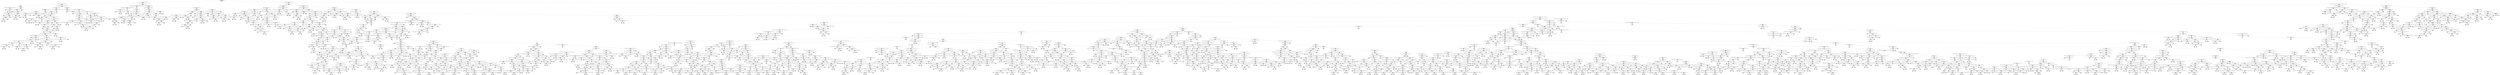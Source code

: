 digraph Tree {
node [shape=box, style="rounded", color="black", fontname=helvetica] ;
edge [fontname=helvetica] ;
0 [label="Number of deaths ages 5-14 years <= 3.5\nmse = 10147.0\nsamples = 7532\nvalue = 27.2"] ;
1 [label="Government expenditure per student, tertiary (% of GDP per capita) <= 4.1\nmse = 47163.5\nsamples = 446\nvalue = 207.1"] ;
0 -> 1 [labeldistance=2.5, labelangle=45, headlabel="True"] ;
2 [label="Probability of dying at age 5-14 years (per 1,000 children age 5) <= 1.2\nmse = 40783.3\nsamples = 239\nvalue = 105.0"] ;
1 -> 2 ;
3 [label="Trade (% of GDP) <= 120.7\nmse = 55312.5\nsamples = 38\nvalue = 367.0"] ;
2 -> 3 ;
4 [label="Educational attainment, Doctoral or equivalent, population 25+, total (%) (cumulative) <= 0.4\nmse = 12.2\nsamples = 9\nvalue = 2.8"] ;
3 -> 4 ;
5 [label="mse = 3.4\nsamples = 2\nvalue = 8.5"] ;
4 -> 5 ;
6 [label="Broad money (current LCU) <= 14446200.0\nmse = 0.4\nsamples = 7\nvalue = 0.9"] ;
4 -> 6 ;
7 [label="mse = 0.0\nsamples = 3\nvalue = -0.0"] ;
6 -> 7 ;
8 [label="mse = 0.1\nsamples = 4\nvalue = 1.3"] ;
6 -> 8 ;
9 [label="GINI index (World Bank estimate) <= 43.0\nmse = 21312.5\nsamples = 29\nvalue = 473.6"] ;
3 -> 9 ;
10 [label="Time required to register property (days) <= 20.2\nmse = 4023.3\nsamples = 26\nvalue = 510.8"] ;
9 -> 10 ;
11 [label="mse = 403.2\nsamples = 2\nvalue = 677.6"] ;
10 -> 11 ;
12 [label="Exports as a capacity to import (constant LCU) <= 22995024896.0\nmse = 2593.3\nsamples = 24\nvalue = 501.6"] ;
10 -> 12 ;
13 [label="External health expenditure per capita, PPP (current international $) <= 6.0\nmse = 1327.5\nsamples = 13\nvalue = 529.7"] ;
12 -> 13 ;
14 [label="mse = 0.0\nsamples = 1\nvalue = 420.0"] ;
13 -> 14 ;
15 [label="Net errors and omissions (BoP, current US$) <= 11926403.0\nmse = 731.2\nsamples = 12\nvalue = 535.5"] ;
13 -> 15 ;
16 [label="CO2 emissions (metric tons per capita) <= 0.4\nmse = 123.8\nsamples = 9\nvalue = 544.4"] ;
15 -> 16 ;
17 [label="Broad money growth (annual %) <= 19.4\nmse = 18.1\nsamples = 5\nvalue = 535.1"] ;
16 -> 17 ;
18 [label="mse = 1.3\nsamples = 4\nvalue = 537.5"] ;
17 -> 18 ;
19 [label="mse = -0.0\nsamples = 1\nvalue = 528.0"] ;
17 -> 19 ;
20 [label="mse = 58.5\nsamples = 4\nvalue = 553.6"] ;
16 -> 20 ;
21 [label="mse = 1287.1\nsamples = 3\nvalue = 487.9"] ;
15 -> 21 ;
22 [label="Bound rate, simple mean, manufactured products (%) <= 44.1\nmse = 1951.1\nsamples = 11\nvalue = 466.4"] ;
12 -> 22 ;
23 [label="Urban population <= 44323.5\nmse = 897.4\nsamples = 9\nvalue = 453.7"] ;
22 -> 23 ;
24 [label="Suicide mortality rate (per 100,000 population) <= 5.8\nmse = 0.3\nsamples = 8\nvalue = 462.1"] ;
23 -> 24 ;
25 [label="mse = 0.0\nsamples = 1\nvalue = 463.3"] ;
24 -> 25 ;
26 [label="mse = 0.0\nsamples = 7\nvalue = 461.8"] ;
24 -> 26 ;
27 [label="mse = -0.0\nsamples = 1\nvalue = 345.7"] ;
23 -> 27 ;
28 [label="mse = 348.8\nsamples = 2\nvalue = 555.0"] ;
22 -> 28 ;
29 [label="mse = 4.5\nsamples = 3\nvalue = 1.6"] ;
9 -> 29 ;
30 [label="Coverage of unemployment benefits and ALMP in 3rd quintile (% of population) <= 3.0\nmse = 24966.2\nsamples = 201\nvalue = 61.3"] ;
2 -> 30 ;
31 [label="PRVG..official.creditors..DOD..current.US.. <= 278881904.0\nmse = 60806.2\nsamples = 36\nvalue = 211.6"] ;
30 -> 31 ;
32 [label="Currency.composition.of.PPG.debt..Multiple.currencies.... <= 21.2\nmse = 57841.8\nsamples = 17\nvalue = 355.8"] ;
31 -> 32 ;
33 [label="School enrollment, primary (% gross) <= 112.4\nmse = 40139.1\nsamples = 14\nvalue = 457.7"] ;
32 -> 33 ;
34 [label="Land under cereal production (hectares) <= 6343100.0\nmse = 23206.0\nsamples = 6\nvalue = 300.3"] ;
33 -> 34 ;
35 [label="PS..bilateral.concessional..NFL..current.US.. <= 1011000.0\nmse = 4246.8\nsamples = 5\nvalue = 366.5"] ;
34 -> 35 ;
36 [label="mse = 769.1\nsamples = 2\nvalue = 415.6"] ;
35 -> 36 ;
37 [label="mse = 1806.4\nsamples = 3\nvalue = 305.1"] ;
35 -> 37 ;
38 [label="mse = -0.0\nsamples = 1\nvalue = 2.3"] ;
34 -> 38 ;
39 [label="CPIA.transparency..accountability..and.corruption.in.the.public.sector.rating..1.low.to.6.high. <= 3.5\nmse = 7530.9\nsamples = 8\nvalue = 615.1"] ;
33 -> 39 ;
40 [label="mse = 219.4\nsamples = 2\nvalue = 712.5"] ;
39 -> 40 ;
41 [label="Personal transfers, receipts (BoP, current US$) <= 154228.4\nmse = 3186.7\nsamples = 6\nvalue = 559.4"] ;
39 -> 41 ;
42 [label="mse = 0.0\nsamples = 1\nvalue = 697.7"] ;
41 -> 42 ;
43 [label="mse = -0.0\nsamples = 5\nvalue = 536.4"] ;
41 -> 43 ;
44 [label="mse = 13775.2\nsamples = 3\nvalue = 106.9"] ;
32 -> 44 ;
45 [label="Paying.taxes..Time.to.comply.with.VAT.refund..hours...DB17.20.methodology....Score <= 49.2\nmse = 9957.0\nsamples = 19\nvalue = 39.6"] ;
31 -> 45 ;
46 [label="Final consumption expenditure (current LCU) <= 647179360.0\nmse = 2210.8\nsamples = 18\nvalue = 21.9"] ;
45 -> 46 ;
47 [label="mse = 705.7\nsamples = 2\nvalue = 142.8"] ;
46 -> 47 ;
48 [label="Unemployment with intermediate education (% of total labor force with intermediate education) <= 7.2\nmse = 151.0\nsamples = 16\nvalue = 5.4"] ;
46 -> 48 ;
49 [label="mse = 0.0\nsamples = 1\nvalue = 56.4"] ;
48 -> 49 ;
50 [label="Taxes on income, profits and capital gains (% of revenue) <= 17.9\nmse = 28.5\nsamples = 15\nvalue = 3.0"] ;
48 -> 50 ;
51 [label="mse = 68.5\nsamples = 4\nvalue = 10.7"] ;
50 -> 51 ;
52 [label="Battle-related deaths (number of people) <= 798.3\nmse = 2.0\nsamples = 11\nvalue = 1.2"] ;
50 -> 52 ;
53 [label="mse = 0.0\nsamples = 2\nvalue = 4.0"] ;
52 -> 53 ;
54 [label="Intentional homicides, male (per 100,000 male) <= 44.2\nmse = 0.5\nsamples = 9\nvalue = 0.6"] ;
52 -> 54 ;
55 [label="mse = 0.2\nsamples = 3\nvalue = 1.5"] ;
54 -> 55 ;
56 [label="GNI..current.US.. <= 117191352.0\nmse = 0.0\nsamples = 6\nvalue = 0.1"] ;
54 -> 56 ;
57 [label="mse = 0.0\nsamples = 5\nvalue = 0.1"] ;
56 -> 57 ;
58 [label="mse = -0.0\nsamples = 1\nvalue = 0.2"] ;
56 -> 58 ;
59 [label="mse = 0.0\nsamples = 1\nvalue = 482.1"] ;
45 -> 59 ;
60 [label="Number.of.public.paid.employees <= 3838.1\nmse = 11067.2\nsamples = 165\nvalue = 28.3"] ;
30 -> 60 ;
61 [label="Tariff rate, most favored nation, simple mean, all products (%) <= 3.8\nmse = 3780.8\nsamples = 155\nvalue = 11.2"] ;
60 -> 61 ;
62 [label="mse = 57926.9\nsamples = 4\nvalue = 269.9"] ;
61 -> 62 ;
63 [label="Starting.a.business..Cost...Women....of.income.per.capita....Score <= 65.3\nmse = 192.2\nsamples = 151\nvalue = 3.7"] ;
61 -> 63 ;
64 [label="mse = 0.0\nsamples = 1\nvalue = 212.4"] ;
63 -> 64 ;
65 [label="CPIA.policy.and.institutions.for.environmental.sustainability.rating..1.low.to.6.high. <= 3.1\nmse = 9.8\nsamples = 150\nvalue = 2.8"] ;
63 -> 65 ;
66 [label="Domestic credit to private sector (% of GDP) <= 24.2\nmse = 5.4\nsamples = 137\nvalue = 2.3"] ;
65 -> 66 ;
67 [label="Portfolio equity, net inflows (BoP, current US$) <= -51393.4\nmse = 2.2\nsamples = 104\nvalue = 1.8"] ;
66 -> 67 ;
68 [label="Claims on central government, etc. (% GDP) <= -0.1\nmse = 2.3\nsamples = 6\nvalue = 4.7"] ;
67 -> 68 ;
69 [label="PPG..private.creditors..NTR..current.US.. <= -94437000.0\nmse = 0.4\nsamples = 5\nvalue = 5.2"] ;
68 -> 69 ;
70 [label="mse = 0.0\nsamples = 1\nvalue = 3.7"] ;
69 -> 70 ;
71 [label="mse = 0.1\nsamples = 4\nvalue = 5.4"] ;
69 -> 71 ;
72 [label="mse = -0.0\nsamples = 1\nvalue = 0.7"] ;
68 -> 72 ;
73 [label="Employment in services, male (% of male employment) (modeled ILO estimate) <= 66.1\nmse = 1.7\nsamples = 98\nvalue = 1.6"] ;
67 -> 73 ;
74 [label="Fuel imports (% of merchandise imports) <= 6.0\nmse = 1.6\nsamples = 92\nvalue = 1.4"] ;
73 -> 74 ;
75 [label="Renewable.energy.consumption....of.total.final.energy.consumption. <= 0.1\nmse = 2.0\nsamples = 5\nvalue = 2.9"] ;
74 -> 75 ;
76 [label="mse = 0.2\nsamples = 2\nvalue = 3.8"] ;
75 -> 76 ;
77 [label="mse = 0.3\nsamples = 3\nvalue = 0.9"] ;
75 -> 77 ;
78 [label="Smoking prevalence, total (ages 15+) <= 53.2\nmse = 1.3\nsamples = 87\nvalue = 1.3"] ;
74 -> 78 ;
79 [label="Self-employed, female (% of female employment) (modeled ILO estimate) <= 63.6\nmse = 1.3\nsamples = 79\nvalue = 1.2"] ;
78 -> 79 ;
80 [label="GG..bonds..NTR..current.US.. <= -1948510.4\nmse = 1.2\nsamples = 76\nvalue = 1.1"] ;
79 -> 80 ;
81 [label="mse = 0.1\nsamples = 2\nvalue = 3.5"] ;
80 -> 81 ;
82 [label="GG..commercial.banks..NTR..current.US.. <= 65500.0\nmse = 1.0\nsamples = 74\nvalue = 1.1"] ;
80 -> 82 ;
83 [label="Suicide mortality rate, female (per 100,000 female population) <= 2.7\nmse = 0.9\nsamples = 73\nvalue = 1.0"] ;
82 -> 83 ;
84 [label="mse = 0.0\nsamples = 1\nvalue = 3.9"] ;
83 -> 84 ;
85 [label="Prevalence of wasting, weight for height, female (% of children under 5) <= 17.9\nmse = 0.8\nsamples = 72\nvalue = 0.9"] ;
83 -> 85 ;
86 [label="Interest.payments.on.external.debt..other.public.sector..PPG...INT..current.US.. <= 113046.4\nmse = 0.6\nsamples = 67\nvalue = 0.8"] ;
85 -> 86 ;
87 [label="Females.as.a.share.of.private.paid.employees.by.occupation..Senior.officials. <= 0.2\nmse = 0.6\nsamples = 35\nvalue = 1.2"] ;
86 -> 87 ;
88 [label="mse = 0.4\nsamples = 3\nvalue = 2.9"] ;
87 -> 88 ;
89 [label="Total tax and contribution rate (% of profit) <= 56.2\nmse = 0.4\nsamples = 32\nvalue = 1.1"] ;
87 -> 89 ;
90 [label="Primary completion rate, male (% of relevant age group) <= 95.0\nmse = 0.3\nsamples = 30\nvalue = 1.0"] ;
89 -> 90 ;
91 [label="Labor force participation rate, total (% of total population ages 15-64) (modeled ILO estimate) <= 64.3\nmse = 0.2\nsamples = 25\nvalue = 1.1"] ;
90 -> 91 ;
92 [label="Net lending (+) / net borrowing (-) (% of GDP) <= 4.0\nmse = 0.1\nsamples = 9\nvalue = 0.8"] ;
91 -> 92 ;
93 [label="Enforcing.contracts..Court.automation..0.4...DB17.20.methodology. <= 1.4\nmse = 0.0\nsamples = 6\nvalue = 0.7"] ;
92 -> 93 ;
94 [label="Mortality rate, adult, male (per 1,000 male adults) <= 209.6\nmse = 0.0\nsamples = 5\nvalue = 0.7"] ;
93 -> 94 ;
95 [label="mse = 0.0\nsamples = 2\nvalue = 0.6"] ;
94 -> 95 ;
96 [label="mse = 0.0\nsamples = 3\nvalue = 0.8"] ;
94 -> 96 ;
97 [label="mse = -0.0\nsamples = 1\nvalue = 0.1"] ;
93 -> 97 ;
98 [label="mse = 0.0\nsamples = 3\nvalue = 1.3"] ;
92 -> 98 ;
99 [label="Services, value added (constant 2010 US$) <= 329648176.0\nmse = 0.2\nsamples = 16\nvalue = 1.3"] ;
91 -> 99 ;
100 [label="mse = 0.0\nsamples = 2\nvalue = 2.2"] ;
99 -> 100 ;
101 [label="Ease of doing business score (0 = lowest performance to 100 = best performance) <= 63.1\nmse = 0.1\nsamples = 14\nvalue = 1.2"] ;
99 -> 101 ;
102 [label="Mortality from CVD, cancer, diabetes or CRD between exact ages 30 and 70 (%) <= 22.7\nmse = 0.2\nsamples = 5\nvalue = 1.5"] ;
101 -> 102 ;
103 [label="mse = 0.0\nsamples = 1\nvalue = 0.7"] ;
102 -> 103 ;
104 [label="mse = 0.0\nsamples = 4\nvalue = 1.7"] ;
102 -> 104 ;
105 [label="Starting.a.business..Time...Women..days...Score <= 88.2\nmse = 0.0\nsamples = 9\nvalue = 1.1"] ;
101 -> 105 ;
106 [label="School enrollment, tertiary, male (% gross) <= 36.4\nmse = 0.0\nsamples = 6\nvalue = 1.0"] ;
105 -> 106 ;
107 [label="mse = 0.0\nsamples = 3\nvalue = 0.9"] ;
106 -> 107 ;
108 [label="mse = 0.0\nsamples = 3\nvalue = 1.2"] ;
106 -> 108 ;
109 [label="mse = 0.0\nsamples = 3\nvalue = 1.3"] ;
105 -> 109 ;
110 [label="Child employment in manufacturing, male (% of male economically active children ages 7-14) <= 5.4\nmse = 0.1\nsamples = 5\nvalue = 0.1"] ;
90 -> 110 ;
111 [label="mse = 0.0\nsamples = 3\nvalue = -0.1"] ;
110 -> 111 ;
112 [label="mse = 0.0\nsamples = 2\nvalue = 0.5"] ;
110 -> 112 ;
113 [label="mse = 0.4\nsamples = 2\nvalue = 2.3"] ;
89 -> 113 ;
114 [label="Investment in energy with private participation (current US$) <= 37912000.0\nmse = 0.4\nsamples = 32\nvalue = 0.4"] ;
86 -> 114 ;
115 [label="Fertility rate, total (births per woman) <= 1.9\nmse = 0.3\nsamples = 24\nvalue = 0.3"] ;
114 -> 115 ;
116 [label="mse = 0.2\nsamples = 2\nvalue = 2.1"] ;
115 -> 116 ;
117 [label="Political.Stability.and.Absence.of.Violence.Terrorism..Percentile.Rank..Lower.Bound.of.90..Confidence.Interval <= 77.4\nmse = 0.1\nsamples = 22\nvalue = 0.2"] ;
115 -> 117 ;
118 [label="Diarrhea treatment (% of children under 5 who received ORS packet) <= 33.1\nmse = 0.1\nsamples = 21\nvalue = 0.1"] ;
117 -> 118 ;
119 [label="Foreign direct investment, net outflows (% of GDP) <= 1.3\nmse = 0.0\nsamples = 12\nvalue = 0.3"] ;
118 -> 119 ;
120 [label="Energy related methane emissions (% of total) <= 0.0\nmse = 0.0\nsamples = 11\nvalue = 0.2"] ;
119 -> 120 ;
121 [label="mse = 0.0\nsamples = 2\nvalue = 0.4"] ;
120 -> 121 ;
122 [label="Share.of.public.paid.employees.with.health.insurance <= 0.6\nmse = 0.0\nsamples = 9\nvalue = 0.2"] ;
120 -> 122 ;
123 [label="mse = 0.0\nsamples = 6\nvalue = 0.2"] ;
122 -> 123 ;
124 [label="mse = 0.0\nsamples = 3\nvalue = 0.1"] ;
122 -> 124 ;
125 [label="mse = -0.0\nsamples = 1\nvalue = 0.9"] ;
119 -> 125 ;
126 [label="Net official aid received (constant 2015 US$) <= 356000.0\nmse = 0.0\nsamples = 9\nvalue = -0.0"] ;
118 -> 126 ;
127 [label="mse = 0.0\nsamples = 1\nvalue = -0.4"] ;
126 -> 127 ;
128 [label="Labor force with advanced education, male (% of male working-age population with advanced education) <= 81.2\nmse = 0.0\nsamples = 8\nvalue = 0.0"] ;
126 -> 128 ;
129 [label="Public.sector.wage.premium..compared.to.all.private.employees. <= 0.1\nmse = 0.0\nsamples = 5\nvalue = -0.0"] ;
128 -> 129 ;
130 [label="mse = 0.0\nsamples = 2\nvalue = -0.1"] ;
129 -> 130 ;
131 [label="mse = 0.0\nsamples = 3\nvalue = 0.0"] ;
129 -> 131 ;
132 [label="mse = 0.0\nsamples = 3\nvalue = 0.1"] ;
128 -> 132 ;
133 [label="mse = 0.0\nsamples = 1\nvalue = 1.4"] ;
117 -> 133 ;
134 [label="Rule.of.Law..Percentile.Rank..Lower.Bound.of.90..Confidence.Interval <= 46.2\nmse = 0.4\nsamples = 8\nvalue = 1.0"] ;
114 -> 134 ;
135 [label="Net bilateral aid flows from DAC donors, European Union institutions (current US$) <= 617000.0\nmse = 0.1\nsamples = 5\nvalue = 0.6"] ;
134 -> 135 ;
136 [label="mse = 0.0\nsamples = 1\nvalue = 1.4"] ;
135 -> 136 ;
137 [label="mse = 0.0\nsamples = 4\nvalue = 0.5"] ;
135 -> 137 ;
138 [label="mse = 0.1\nsamples = 3\nvalue = 1.9"] ;
134 -> 138 ;
139 [label="CPIA.structural.policies.cluster.average..1.low.to.6.high. <= 2.9\nmse = 0.5\nsamples = 5\nvalue = 2.1"] ;
85 -> 139 ;
140 [label="mse = 0.0\nsamples = 2\nvalue = 2.9"] ;
139 -> 140 ;
141 [label="mse = 0.0\nsamples = 3\nvalue = 1.6"] ;
139 -> 141 ;
142 [label="mse = 0.0\nsamples = 1\nvalue = 3.5"] ;
82 -> 142 ;
143 [label="mse = 0.5\nsamples = 3\nvalue = 2.9"] ;
79 -> 143 ;
144 [label="Time required to enforce a contract (days) <= 647.9\nmse = 0.1\nsamples = 8\nvalue = 2.7"] ;
78 -> 144 ;
145 [label="mse = 0.0\nsamples = 1\nvalue = 3.6"] ;
144 -> 145 ;
146 [label="Military expenditure (current USD) <= 268304752.0\nmse = 0.0\nsamples = 7\nvalue = 2.6"] ;
144 -> 146 ;
147 [label="mse = 0.0\nsamples = 1\nvalue = 2.4"] ;
146 -> 147 ;
148 [label="Net ODA received (% of GNI) <= 40.2\nmse = 0.0\nsamples = 6\nvalue = 2.6"] ;
146 -> 148 ;
149 [label="mse = 0.0\nsamples = 1\nvalue = 2.6"] ;
148 -> 149 ;
150 [label="mse = -0.0\nsamples = 5\nvalue = 2.6"] ;
148 -> 150 ;
151 [label="GNI per capita, PPP (current international $) <= 12090.0\nmse = 0.2\nsamples = 6\nvalue = 3.3"] ;
73 -> 151 ;
152 [label="mse = 0.0\nsamples = 1\nvalue = 2.6"] ;
151 -> 152 ;
153 [label="Paying.taxes..DB17.20.methodology....Score <= 74.9\nmse = 0.1\nsamples = 5\nvalue = 3.5"] ;
151 -> 153 ;
154 [label="mse = 0.0\nsamples = 4\nvalue = 3.3"] ;
153 -> 154 ;
155 [label="mse = 0.0\nsamples = 1\nvalue = 3.8"] ;
153 -> 155 ;
156 [label="Net secondary income (BoP, current US$) <= 21819335.0\nmse = 13.1\nsamples = 33\nvalue = 3.9"] ;
66 -> 156 ;
157 [label="Persistence to last grade of primary, male (% of cohort) <= 41.5\nmse = 8.6\nsamples = 19\nvalue = 5.8"] ;
156 -> 157 ;
158 [label="Electric power transmission and distribution losses (% of output) <= 3.1\nmse = 4.3\nsamples = 13\nvalue = 4.1"] ;
157 -> 158 ;
159 [label="Trading.across.borders..Cost.to.export..Border.compliance..USD...DB16.20.methodology....Score <= 80.0\nmse = 2.3\nsamples = 5\nvalue = 6.3"] ;
158 -> 159 ;
160 [label="mse = 0.2\nsamples = 4\nvalue = 5.7"] ;
159 -> 160 ;
161 [label="mse = -0.0\nsamples = 1\nvalue = 9.6"] ;
159 -> 161 ;
162 [label="General government final consumption expenditure (constant 2010 US$) <= 94408112.0\nmse = 1.1\nsamples = 8\nvalue = 2.8"] ;
158 -> 162 ;
163 [label="mse = 0.1\nsamples = 2\nvalue = 4.8"] ;
162 -> 163 ;
164 [label="CPIA.transparency..accountability..and.corruption.in.the.public.sector.rating..1.low.to.6.high. <= 2.0\nmse = 0.3\nsamples = 6\nvalue = 2.4"] ;
162 -> 164 ;
165 [label="mse = 0.0\nsamples = 2\nvalue = 2.9"] ;
164 -> 165 ;
166 [label="mse = 0.2\nsamples = 4\nvalue = 2.1"] ;
164 -> 166 ;
167 [label="Adjusted savings: gross savings (% of GNI) <= 21.7\nmse = 4.0\nsamples = 6\nvalue = 8.4"] ;
157 -> 167 ;
168 [label="mse = 1.8\nsamples = 4\nvalue = 9.7"] ;
167 -> 168 ;
169 [label="mse = 0.1\nsamples = 2\nvalue = 6.2"] ;
167 -> 169 ;
170 [label="Number.of.employed.individuals <= 15886.0\nmse = 7.7\nsamples = 14\nvalue = 1.3"] ;
156 -> 170 ;
171 [label="Trading.across.borders..Cost.to.import..Border.compliance..USD...DB16.20.methodology....Score <= 51.9\nmse = 4.3\nsamples = 13\nvalue = 1.7"] ;
170 -> 171 ;
172 [label="mse = 0.6\nsamples = 3\nvalue = 4.8"] ;
171 -> 172 ;
173 [label="Exports of goods and services (BoP, current US$) <= 305016912.0\nmse = 1.4\nsamples = 10\nvalue = 0.7"] ;
171 -> 173 ;
174 [label="Travel services (% of service imports, BoP) <= 23.9\nmse = 0.0\nsamples = 9\nvalue = 0.4"] ;
173 -> 174 ;
175 [label="Other taxes payable by businesses (% of commercial profits) <= 11.0\nmse = 0.0\nsamples = 7\nvalue = 0.5"] ;
174 -> 175 ;
176 [label="Trading.across.borders..Time.to.import..days...DB06.15.methodology....Score <= 84.4\nmse = 0.0\nsamples = 6\nvalue = 0.5"] ;
175 -> 176 ;
177 [label="mse = 0.0\nsamples = 4\nvalue = 0.5"] ;
176 -> 177 ;
178 [label="mse = 0.0\nsamples = 2\nvalue = 0.5"] ;
176 -> 178 ;
179 [label="mse = 0.0\nsamples = 1\nvalue = 0.1"] ;
175 -> 179 ;
180 [label="mse = 0.0\nsamples = 2\nvalue = 0.1"] ;
174 -> 180 ;
181 [label="mse = 0.0\nsamples = 1\nvalue = 5.2"] ;
173 -> 181 ;
182 [label="mse = -0.0\nsamples = 1\nvalue = -7.2"] ;
170 -> 182 ;
183 [label="Secondary education, teachers <= 626.8\nmse = 22.9\nsamples = 13\nvalue = 8.2"] ;
65 -> 183 ;
184 [label="Ease.of.doing.business.index..1.most.business.friendly.regulations..y <= 66.5\nmse = 6.8\nsamples = 7\nvalue = 11.3"] ;
183 -> 184 ;
185 [label="mse = 1.1\nsamples = 3\nvalue = 14.5"] ;
184 -> 185 ;
186 [label="mse = 0.9\nsamples = 4\nvalue = 9.5"] ;
184 -> 186 ;
187 [label="Poverty headcount ratio at national poverty lines (% of population) <= 43.0\nmse = 18.6\nsamples = 6\nvalue = 4.9"] ;
183 -> 187 ;
188 [label="Dealing.with.construction.permits..Building.quality.control.index..0.15...DB16.20.methodology....Score <= 77.7\nmse = 4.2\nsamples = 5\nvalue = 3.6"] ;
187 -> 188 ;
189 [label="mse = 0.8\nsamples = 4\nvalue = 4.6"] ;
188 -> 189 ;
190 [label="mse = -0.0\nsamples = 1\nvalue = 0.0"] ;
188 -> 190 ;
191 [label="mse = -0.0\nsamples = 1\nvalue = 16.4"] ;
187 -> 191 ;
192 [label="Employment to population ratio, ages 15-24, male (%) (national estimate) <= 36.3\nmse = 38553.5\nsamples = 10\nvalue = 353.0"] ;
60 -> 192 ;
193 [label="mse = 11.9\nsamples = 3\nvalue = 2.4"] ;
192 -> 193 ;
194 [label="Children in employment, wage workers, female (% of female children in employment, ages 7-14) <= 2.2\nmse = 2200.2\nsamples = 7\nvalue = 458.1"] ;
192 -> 194 ;
195 [label="mse = -0.0\nsamples = 2\nvalue = 399.8"] ;
194 -> 195 ;
196 [label="Risk of catastrophic expenditure for surgical care (% of people at risk) <= 43.0\nmse = 1062.8\nsamples = 5\nvalue = 483.1"] ;
194 -> 196 ;
197 [label="mse = 66.4\nsamples = 3\nvalue = 463.0"] ;
196 -> 197 ;
198 [label="mse = 28.9\nsamples = 2\nvalue = 533.3"] ;
196 -> 198 ;
199 [label="Getting.electricity..DB10.15.methodology....Score <= 78.6\nmse = 28080.6\nsamples = 207\nvalue = 326.9"] ;
1 -> 199 ;
200 [label="Public.sector.wage.premium.by.education.level..No.education..compared.to.formal.wage.employees. <= 0.3\nmse = 16655.5\nsamples = 15\nvalue = 57.6"] ;
199 -> 200 ;
201 [label="Children in employment, wage workers, female (% of female children in employment, ages 7-14) <= 12.2\nmse = 1283.9\nsamples = 14\nvalue = 23.1"] ;
200 -> 201 ;
202 [label="Final consumption expenditure (constant LCU) <= 5344412416.0\nmse = 1.2\nsamples = 11\nvalue = 1.3"] ;
201 -> 202 ;
203 [label="mse = 0.2\nsamples = 4\nvalue = 2.3"] ;
202 -> 203 ;
204 [label="Researchers in R&D (per million people) <= 202.3\nmse = 0.1\nsamples = 7\nvalue = 0.3"] ;
202 -> 204 ;
205 [label="mse = 0.0\nsamples = 4\nvalue = 0.5"] ;
204 -> 205 ;
206 [label="mse = 0.0\nsamples = 3\nvalue = -0.1"] ;
204 -> 206 ;
207 [label="mse = 0.0\nsamples = 3\nvalue = 82.1"] ;
201 -> 207 ;
208 [label="mse = 0.0\nsamples = 1\nvalue = 505.9"] ;
200 -> 208 ;
209 [label="PFC gas emissions (thousand metric tons of CO2 equivalent) <= 7.1\nmse = 21429.8\nsamples = 192\nvalue = 353.1"] ;
199 -> 209 ;
210 [label="Net trade in goods and services (BoP, current US$) <= -4868065.3\nmse = 18446.8\nsamples = 122\nvalue = 298.7"] ;
209 -> 210 ;
211 [label="Secondary education, vocational pupils <= 497.2\nmse = 20.2\nsamples = 13\nvalue = 5.3"] ;
210 -> 211 ;
212 [label="Government expenditure on education, total (% of GDP) <= 2.6\nmse = 7.3\nsamples = 6\nvalue = 9.3"] ;
211 -> 212 ;
213 [label="mse = 2.1\nsamples = 3\nvalue = 11.2"] ;
212 -> 213 ;
214 [label="mse = 0.1\nsamples = 3\nvalue = 6.2"] ;
212 -> 214 ;
215 [label="Exports as a capacity to import (constant LCU) <= 4620909056.0\nmse = 0.9\nsamples = 7\nvalue = 1.3"] ;
211 -> 215 ;
216 [label="mse = 0.1\nsamples = 2\nvalue = 2.6"] ;
215 -> 216 ;
217 [label="Stocks traded, total value (current US$) <= 128683000.0\nmse = 0.4\nsamples = 5\nvalue = 0.9"] ;
215 -> 217 ;
218 [label="mse = 0.0\nsamples = 3\nvalue = 1.3"] ;
217 -> 218 ;
219 [label="mse = 0.0\nsamples = 2\nvalue = 0.0"] ;
217 -> 219 ;
220 [label="School enrollment, secondary, male (% net) <= 98.0\nmse = 10924.5\nsamples = 109\nvalue = 327.7"] ;
210 -> 220 ;
221 [label="Out-of-pocket expenditure per capita, PPP (current international $) <= 1788.3\nmse = 9130.0\nsamples = 103\nvalue = 316.8"] ;
220 -> 221 ;
222 [label="School enrollment, primary and secondary (gross), gender parity index (GPI) <= 1.0\nmse = 9895.4\nsamples = 52\nvalue = 367.8"] ;
221 -> 222 ;
223 [label="Population living in areas where elevation is below 5 meters (% of total population) <= 17.3\nmse = 3887.4\nsamples = 44\nvalue = 393.2"] ;
222 -> 223 ;
224 [label="Taxes on international trade (current LCU) <= 4567825.8\nmse = 1689.4\nsamples = 39\nvalue = 378.5"] ;
223 -> 224 ;
225 [label="IDA resource allocation index (1=low to 6=high) <= 2.8\nmse = 594.8\nsamples = 22\nvalue = 346.3"] ;
224 -> 225 ;
226 [label="mse = 0.0\nsamples = 1\nvalue = 233.0"] ;
225 -> 226 ;
227 [label="GNI growth (annual %) <= 2.6\nmse = 186.2\nsamples = 21\nvalue = 350.0"] ;
225 -> 227 ;
228 [label="Primary education, teachers <= 719.7\nmse = 69.0\nsamples = 19\nvalue = 346.5"] ;
227 -> 228 ;
229 [label="mse = 0.0\nsamples = 18\nvalue = 349.4"] ;
228 -> 229 ;
230 [label="mse = -0.0\nsamples = 1\nvalue = 322.5"] ;
228 -> 230 ;
231 [label="mse = 86.6\nsamples = 2\nvalue = 382.8"] ;
227 -> 231 ;
232 [label="Unemployment, youth female (% of female labor force ages 15-24) (national estimate) <= 15.0\nmse = 709.7\nsamples = 17\nvalue = 410.7"] ;
224 -> 232 ;
233 [label="Time to resolve insolvency (years) <= 3.0\nmse = 65.3\nsamples = 5\nvalue = 445.7"] ;
232 -> 233 ;
234 [label="mse = 0.0\nsamples = 3\nvalue = 452.0"] ;
233 -> 234 ;
235 [label="mse = 2.2\nsamples = 2\nvalue = 435.4"] ;
233 -> 235 ;
236 [label="Patent applications, nonresidents <= 260.8\nmse = 380.0\nsamples = 12\nvalue = 399.1"] ;
232 -> 236 ;
237 [label="Getting.electricity..DB16.20.methodology....Score.1 <= 64.3\nmse = 30.6\nsamples = 10\nvalue = 406.2"] ;
236 -> 237 ;
238 [label="mse = 0.0\nsamples = 2\nvalue = 397.4"] ;
237 -> 238 ;
239 [label="mse = 0.0\nsamples = 8\nvalue = 409.7"] ;
237 -> 239 ;
240 [label="mse = -0.0\nsamples = 2\nvalue = 349.4"] ;
236 -> 240 ;
241 [label="Labor force participation rate, male (% of male population ages 15+) (modeled ILO estimate) <= 70.3\nmse = 623.6\nsamples = 5\nvalue = 549.5"] ;
223 -> 241 ;
242 [label="mse = 59.3\nsamples = 4\nvalue = 560.2"] ;
241 -> 242 ;
243 [label="mse = 0.0\nsamples = 1\nvalue = 495.9"] ;
241 -> 243 ;
244 [label="Energy related methane emissions (% of total) <= 0.0\nmse = 15809.3\nsamples = 8\nvalue = 190.0"] ;
222 -> 244 ;
245 [label="Population in urban agglomerations of more than 1 million <= 420671.9\nmse = 3181.4\nsamples = 5\nvalue = 266.1"] ;
244 -> 245 ;
246 [label="mse = 234.2\nsamples = 4\nvalue = 243.8"] ;
245 -> 246 ;
247 [label="mse = -0.0\nsamples = 1\nvalue = 399.8"] ;
245 -> 247 ;
248 [label="mse = 187.5\nsamples = 3\nvalue = 12.3"] ;
244 -> 248 ;
249 [label="Income share held by highest 10% <= 25.6\nmse = 2323.4\nsamples = 51\nvalue = 261.0"] ;
221 -> 249 ;
250 [label="GG..bilateral..AMT..current.US.. <= 71810124.0\nmse = 765.3\nsamples = 44\nvalue = 245.1"] ;
249 -> 250 ;
251 [label="Tariff rate, applied, weighted mean, primary products (%) <= 2.9\nmse = 174.5\nsamples = 39\nvalue = 238.0"] ;
250 -> 251 ;
252 [label="mse = 0.0\nsamples = 1\nvalue = 286.7"] ;
251 -> 252 ;
253 [label="Intentional homicides, female (per 100,000 female) <= 5.8\nmse = 132.9\nsamples = 38\nvalue = 237.1"] ;
251 -> 253 ;
254 [label="mse = 191.0\nsamples = 4\nvalue = 269.8"] ;
253 -> 254 ;
255 [label="School enrollment, tertiary, female (% gross) <= 18.2\nmse = 6.7\nsamples = 34\nvalue = 233.8"] ;
253 -> 255 ;
256 [label="Human capital index (HCI), upper bound (scale 0-1) <= 0.5\nmse = 1.9\nsamples = 32\nvalue = 233.2"] ;
255 -> 256 ;
257 [label="mse = 0.0\nsamples = 1\nvalue = 242.5"] ;
256 -> 257 ;
258 [label="mse = -0.0\nsamples = 31\nvalue = 233.0"] ;
256 -> 258 ;
259 [label="mse = 0.0\nsamples = 2\nvalue = 242.5"] ;
255 -> 259 ;
260 [label="Protecting.minority.investors..Ease.of.shareholder.suits.index..0.10...DB15.20.methodology....Score <= 55.0\nmse = 2087.1\nsamples = 5\nvalue = 294.0"] ;
250 -> 260 ;
261 [label="mse = 541.6\nsamples = 2\nvalue = 335.9"] ;
260 -> 261 ;
262 [label="mse = 122.2\nsamples = 3\nvalue = 252.1"] ;
260 -> 262 ;
263 [label="Females..as.a.share.of.public.paid.employee.by.wage.quintile..Quintile.5. <= 0.2\nmse = 606.3\nsamples = 7\nvalue = 360.7"] ;
249 -> 263 ;
264 [label="Short-term debt (% of total reserves) <= 97.3\nmse = 40.7\nsamples = 6\nvalue = 352.8"] ;
263 -> 264 ;
265 [label="Taxes on exports (% of tax revenue) <= 5.5\nmse = 0.0\nsamples = 5\nvalue = 349.4"] ;
264 -> 265 ;
266 [label="mse = 0.0\nsamples = 4\nvalue = 349.4"] ;
265 -> 266 ;
267 [label="mse = -0.0\nsamples = 1\nvalue = 349.3"] ;
265 -> 267 ;
268 [label="mse = 0.0\nsamples = 1\nvalue = 364.7"] ;
264 -> 268 ;
269 [label="mse = -0.0\nsamples = 1\nvalue = 432.3"] ;
263 -> 269 ;
270 [label="Imports of goods and services (annual % growth) <= 16.6\nmse = 5299.1\nsamples = 6\nvalue = 512.4"] ;
220 -> 270 ;
271 [label="mse = 2482.2\nsamples = 4\nvalue = 555.1"] ;
270 -> 271 ;
272 [label="mse = 0.0\nsamples = 2\nvalue = 427.0"] ;
270 -> 272 ;
273 [label="Refugee population by country or territory of origin <= 5.9\nmse = 13559.9\nsamples = 70\nvalue = 442.0"] ;
209 -> 273 ;
274 [label="Concessional.debt....of.total.external.debt. <= 0.6\nmse = 10847.9\nsamples = 45\nvalue = 495.8"] ;
273 -> 274 ;
275 [label="Females..as.a.share.of.private.paid.employee.by.wage.quintile..Quintile.4. <= 0.2\nmse = 3949.9\nsamples = 12\nvalue = 586.2"] ;
274 -> 275 ;
276 [label="Pump price for gasoline (US$ per liter) <= 1.6\nmse = 912.3\nsamples = 8\nvalue = 549.9"] ;
275 -> 276 ;
277 [label="Population ages 15-19, male (% of male population) <= 9.4\nmse = 170.7\nsamples = 7\nvalue = 557.3"] ;
276 -> 277 ;
278 [label="mse = 0.0\nsamples = 2\nvalue = 573.7"] ;
277 -> 278 ;
279 [label="CPIA gender equality rating (1=low to 6=high) <= 2.9\nmse = 31.7\nsamples = 5\nvalue = 548.1"] ;
277 -> 279 ;
280 [label="mse = 0.0\nsamples = 1\nvalue = 540.2"] ;
279 -> 280 ;
281 [label="mse = -0.0\nsamples = 4\nvalue = 552.1"] ;
279 -> 281 ;
282 [label="mse = 0.0\nsamples = 1\nvalue = 447.3"] ;
276 -> 282 ;
283 [label="mse = 24.9\nsamples = 4\nvalue = 676.9"] ;
275 -> 283 ;
284 [label="GDP: linked series (current LCU) <= 4395090944.0\nmse = 8865.3\nsamples = 33\nvalue = 457.8"] ;
274 -> 284 ;
285 [label="Total greenhouse gas emissions (kt of CO2 equivalent) <= 26.1\nmse = 5128.7\nsamples = 22\nvalue = 411.7"] ;
284 -> 285 ;
286 [label="mse = 0.0\nsamples = 1\nvalue = 684.0"] ;
285 -> 286 ;
287 [label="Age dependency ratio, old (% of working-age population) <= 4.7\nmse = 2970.3\nsamples = 21\nvalue = 403.5"] ;
285 -> 287 ;
288 [label="mse = 688.5\nsamples = 2\nvalue = 520.2"] ;
287 -> 288 ;
289 [label="Educational attainment, at least Master's or equivalent, population 25+, male (%) (cumulative) <= 8.2\nmse = 1700.5\nsamples = 19\nvalue = 391.8"] ;
287 -> 289 ;
290 [label="Paying.taxes..DB06.16.methodology....Score <= 83.8\nmse = 798.6\nsamples = 13\nvalue = 405.9"] ;
289 -> 290 ;
291 [label="General government final consumption expenditure (constant LCU) <= 143783163904.0\nmse = 407.9\nsamples = 12\nvalue = 399.5"] ;
290 -> 291 ;
292 [label="Cause of death, by injury (% of total) <= 7.6\nmse = 146.5\nsamples = 11\nvalue = 395.9"] ;
291 -> 292 ;
293 [label="Imports of goods and services (current US$) <= 243697530.0\nmse = 17.1\nsamples = 10\nvalue = 398.5"] ;
292 -> 293 ;
294 [label="mse = 0.0\nsamples = 1\nvalue = 409.7"] ;
293 -> 294 ;
295 [label="Logistics performance index: Overall (1=low to 5=high) <= 2.4\nmse = 2.7\nsamples = 9\nvalue = 397.2"] ;
293 -> 295 ;
296 [label="mse = -0.0\nsamples = 7\nvalue = 396.0"] ;
295 -> 296 ;
297 [label="mse = 0.1\nsamples = 2\nvalue = 399.4"] ;
295 -> 297 ;
298 [label="mse = -0.0\nsamples = 1\nvalue = 346.1"] ;
292 -> 298 ;
299 [label="mse = -0.0\nsamples = 1\nvalue = 472.8"] ;
291 -> 299 ;
300 [label="mse = -0.0\nsamples = 1\nvalue = 472.8"] ;
290 -> 300 ;
301 [label="Patent.applications..residents <= 10.2\nmse = 1872.9\nsamples = 6\nvalue = 345.6"] ;
289 -> 301 ;
302 [label="Changes in inventories (current US$) <= 32131422.0\nmse = 611.4\nsamples = 5\nvalue = 369.5"] ;
301 -> 302 ;
303 [label="mse = 0.0\nsamples = 3\nvalue = 349.4"] ;
302 -> 303 ;
304 [label="mse = 0.0\nsamples = 2\nvalue = 399.8"] ;
302 -> 304 ;
305 [label="mse = 0.0\nsamples = 1\nvalue = 285.7"] ;
301 -> 305 ;
306 [label="Broad money (current LCU) <= 549827536.0\nmse = 2739.9\nsamples = 11\nvalue = 555.6"] ;
284 -> 306 ;
307 [label="mse = 0.0\nsamples = 1\nvalue = 697.7"] ;
306 -> 307 ;
308 [label="Repeaters, primary, total (% of total enrollment) <= 1.6\nmse = 1486.4\nsamples = 10\nvalue = 546.1"] ;
306 -> 308 ;
309 [label="Enforcing.contracts..Quality.of.the.judicial.processes.index..0.18...DB17.20.methodology. <= 7.4\nmse = 857.5\nsamples = 6\nvalue = 521.2"] ;
308 -> 309 ;
310 [label="mse = 0.0\nsamples = 1\nvalue = 441.8"] ;
309 -> 310 ;
311 [label="Air transport, registered carrier departures worldwide <= 8740.8\nmse = 77.6\nsamples = 5\nvalue = 531.2"] ;
309 -> 311 ;
312 [label="mse = 0.0\nsamples = 2\nvalue = 519.9"] ;
311 -> 312 ;
313 [label="mse = 3.5\nsamples = 3\nvalue = 537.9"] ;
311 -> 313 ;
314 [label="mse = 111.2\nsamples = 4\nvalue = 583.4"] ;
308 -> 314 ;
315 [label="Population ages 75-79, male (% of male population) <= 1.0\nmse = 3154.5\nsamples = 25\nvalue = 341.6"] ;
273 -> 315 ;
316 [label="Trading.across.borders..Cost.to.import..Documentary.compliance..USD...DB16.20.methodology....Score <= 54.5\nmse = 41.0\nsamples = 24\nvalue = 350.8"] ;
315 -> 316 ;
317 [label="mse = 0.0\nsamples = 1\nvalue = 377.6"] ;
316 -> 317 ;
318 [label="Females.as.a.share.of.public.paid.employees.by.occupation..Technicians. <= 0.3\nmse = 0.1\nsamples = 23\nvalue = 349.3"] ;
316 -> 318 ;
319 [label="mse = 0.0\nsamples = 1\nvalue = 347.1"] ;
318 -> 319 ;
320 [label="Protecting.minority.investors..Extent.of.director.liability.index..0.10....Score <= 41.0\nmse = 0.0\nsamples = 22\nvalue = 349.4"] ;
318 -> 320 ;
321 [label="Agricultural.land....of.land.area. <= 33.2\nmse = 0.0\nsamples = 8\nvalue = 349.3"] ;
320 -> 321 ;
322 [label="ICT goods imports (% total goods imports) <= 9.3\nmse = 0.0\nsamples = 5\nvalue = 349.4"] ;
321 -> 322 ;
323 [label="mse = 0.0\nsamples = 4\nvalue = 349.4"] ;
322 -> 323 ;
324 [label="mse = -0.0\nsamples = 1\nvalue = 349.3"] ;
322 -> 324 ;
325 [label="mse = 0.0\nsamples = 3\nvalue = 349.3"] ;
321 -> 325 ;
326 [label="Primary government expenditures as a proportion of original approved budget (%) <= 113.2\nmse = 0.0\nsamples = 14\nvalue = 349.4"] ;
320 -> 326 ;
327 [label="mse = 0.0\nsamples = 1\nvalue = 349.3"] ;
326 -> 327 ;
328 [label="mse = 0.0\nsamples = 13\nvalue = 349.4"] ;
326 -> 328 ;
329 [label="mse = -0.0\nsamples = 1\nvalue = 2.2"] ;
315 -> 329 ;
330 [label="Specialist surgical workforce (per 100,000 population) <= 85.9\nmse = 5804.7\nsamples = 7086\nvalue = 16.3"] ;
0 -> 330 [labeldistance=2.5, labelangle=-45, headlabel="False"] ;
331 [label="Subsidies and other transfers (% of expense) <= 2.7\nmse = 3020.4\nsamples = 6745\nvalue = 9.9"] ;
330 -> 331 ;
332 [label="Population ages 75-79, female (% of female population) <= 3.2\nmse = 34694.6\nsamples = 88\nvalue = 102.6"] ;
331 -> 332 ;
333 [label="Refugee population by country or territory of origin <= 33.2\nmse = 13423.1\nsamples = 79\nvalue = 56.2"] ;
332 -> 333 ;
334 [label="Other greenhouse gas emissions, HFC, PFC and SF6 (thousand metric tons of CO2 equivalent) <= 51.8\nmse = 21630.7\nsamples = 23\nvalue = 194.0"] ;
333 -> 334 ;
335 [label="Power outages in firms in a typical month (number) <= 5.6\nmse = 5067.6\nsamples = 15\nvalue = 289.6"] ;
334 -> 335 ;
336 [label="Population, male (% of total population) <= 63.6\nmse = 199.0\nsamples = 5\nvalue = 363.5"] ;
335 -> 336 ;
337 [label="mse = 0.0\nsamples = 4\nvalue = 349.4"] ;
336 -> 337 ;
338 [label="mse = 0.0\nsamples = 1\nvalue = 377.6"] ;
336 -> 338 ;
339 [label="Net secondary income (Net current transfers from abroad) (current US$) <= -163572088.0\nmse = 1858.7\nsamples = 10\nvalue = 236.8"] ;
335 -> 339 ;
340 [label="mse = 0.0\nsamples = 1\nvalue = 142.1"] ;
339 -> 340 ;
341 [label="External health expenditure (% of current health expenditure) <= 11.3\nmse = 424.4\nsamples = 9\nvalue = 252.6"] ;
339 -> 341 ;
342 [label="mse = 1.3\nsamples = 2\nvalue = 285.0"] ;
341 -> 342 ;
343 [label="Contributing family workers, total (% of total employment) (modeled ILO estimate) <= 7.8\nmse = 96.8\nsamples = 7\nvalue = 241.7"] ;
341 -> 343 ;
344 [label="mse = 0.0\nsamples = 2\nvalue = 258.4"] ;
343 -> 344 ;
345 [label="CPIA transparency, accountability, and corruption in the public sector rating (1=low to 6=high) <= 2.9\nmse = 22.0\nsamples = 5\nvalue = 237.0"] ;
343 -> 345 ;
346 [label="mse = -0.0\nsamples = 2\nvalue = 242.4"] ;
345 -> 346 ;
347 [label="mse = 0.0\nsamples = 3\nvalue = 232.9"] ;
345 -> 347 ;
348 [label="Part time employment, female (% of total female employment) <= 30.6\nmse = 0.8\nsamples = 8\nvalue = 3.0"] ;
334 -> 348 ;
349 [label="PPG..other.private.creditors..AMT..current.US.. <= 2008420.4\nmse = 0.3\nsamples = 7\nvalue = 2.5"] ;
348 -> 349 ;
350 [label="mse = 0.1\nsamples = 3\nvalue = 3.1"] ;
349 -> 350 ;
351 [label="mse = 0.0\nsamples = 4\nvalue = 2.1"] ;
349 -> 351 ;
352 [label="mse = -0.0\nsamples = 1\nvalue = 4.3"] ;
348 -> 352 ;
353 [label="Cost.of.business.start.up.procedures..female....of.GNI.per.capita. <= 1.1\nmse = 47.6\nsamples = 56\nvalue = 2.9"] ;
333 -> 353 ;
354 [label="mse = 13.0\nsamples = 4\nvalue = 21.8"] ;
353 -> 354 ;
355 [label="International tourism, receipts for passenger transport items (current US$) <= 2850000.0\nmse = 8.9\nsamples = 52\nvalue = 0.8"] ;
353 -> 355 ;
356 [label="mse = 0.0\nsamples = 1\nvalue = 20.4"] ;
355 -> 356 ;
357 [label="Manufacturing, value added (constant LCU) <= 113615984.0\nmse = 4.4\nsamples = 51\nvalue = 0.6"] ;
355 -> 357 ;
358 [label="Population ages 05-09, male (% of male population) <= 14.9\nmse = 6.0\nsamples = 9\nvalue = -2.3"] ;
357 -> 358 ;
359 [label="Hospital beds (per 1,000 people) <= 7.7\nmse = 0.6\nsamples = 5\nvalue = -4.6"] ;
358 -> 359 ;
360 [label="mse = 0.0\nsamples = 2\nvalue = -3.8"] ;
359 -> 360 ;
361 [label="mse = 0.0\nsamples = 3\nvalue = -5.3"] ;
359 -> 361 ;
362 [label="mse = 0.0\nsamples = 4\nvalue = 0.2"] ;
358 -> 362 ;
363 [label="Account ownership at a financial institution or with a mobile-money-service provider, secondary education or more (% of population ages 15+) <= 63.3\nmse = 1.7\nsamples = 42\nvalue = 1.3"] ;
357 -> 363 ;
364 [label="Armed forces personnel (% of total labor force) <= 0.6\nmse = 1.4\nsamples = 37\nvalue = 1.5"] ;
363 -> 364 ;
365 [label="mse = 1.7\nsamples = 2\nvalue = 5.5"] ;
364 -> 365 ;
366 [label="Arable land (hectares per person) <= 0.1\nmse = 0.8\nsamples = 35\nvalue = 1.3"] ;
364 -> 366 ;
367 [label="Population ages 15-64, male (% of male population) <= 60.0\nmse = 0.4\nsamples = 9\nvalue = 2.0"] ;
366 -> 367 ;
368 [label="mse = 0.1\nsamples = 4\nvalue = 2.5"] ;
367 -> 368 ;
369 [label="Households and NPISHs Final consumption expenditure (annual % growth) <= 6.1\nmse = 0.1\nsamples = 5\nvalue = 1.5"] ;
367 -> 369 ;
370 [label="mse = 0.0\nsamples = 4\nvalue = 1.6"] ;
369 -> 370 ;
371 [label="mse = 0.0\nsamples = 1\nvalue = 0.5"] ;
369 -> 371 ;
372 [label="Average working hours of children, study and work, ages 7-14 (hours per week) <= 14.3\nmse = 0.6\nsamples = 26\nvalue = 0.9"] ;
366 -> 372 ;
373 [label="Voice.and.Accountability..Number.of.Sources <= 3.9\nmse = 0.2\nsamples = 21\nvalue = 0.7"] ;
372 -> 373 ;
374 [label="Coverage of social insurance programs (% of population) <= 7.8\nmse = 0.1\nsamples = 16\nvalue = 0.5"] ;
373 -> 374 ;
375 [label="mse = 0.0\nsamples = 4\nvalue = 1.0"] ;
374 -> 375 ;
376 [label="Adjusted savings: education expenditure (% of GNI) <= 5.0\nmse = 0.1\nsamples = 12\nvalue = 0.4"] ;
374 -> 376 ;
377 [label="Time required to enforce a contract (days) <= 599.2\nmse = 0.0\nsamples = 11\nvalue = 0.4"] ;
376 -> 377 ;
378 [label="mse = 0.0\nsamples = 4\nvalue = 0.5"] ;
377 -> 378 ;
379 [label="Net official flows from UN agencies, UNDP (current US$) <= 4015000.0\nmse = 0.0\nsamples = 7\nvalue = 0.3"] ;
377 -> 379 ;
380 [label="mse = 0.0\nsamples = 2\nvalue = 0.4"] ;
379 -> 380 ;
381 [label="Control.of.Corruption..Percentile.Rank..Lower.Bound.of.90..Confidence.Interval <= 51.0\nmse = 0.0\nsamples = 5\nvalue = 0.2"] ;
379 -> 381 ;
382 [label="mse = 0.0\nsamples = 3\nvalue = 0.2"] ;
381 -> 382 ;
383 [label="mse = 0.0\nsamples = 2\nvalue = 0.4"] ;
381 -> 383 ;
384 [label="mse = -0.0\nsamples = 1\nvalue = 1.4"] ;
376 -> 384 ;
385 [label="Adjusted net enrollment rate, primary, male (% of primary school age children) <= 61.8\nmse = 0.2\nsamples = 5\nvalue = 1.3"] ;
373 -> 385 ;
386 [label="mse = 0.0\nsamples = 1\nvalue = 0.4"] ;
385 -> 386 ;
387 [label="mse = 0.1\nsamples = 4\nvalue = 1.5"] ;
385 -> 387 ;
388 [label="Agricultural raw materials exports (% of merchandise exports) <= 9.4\nmse = 0.3\nsamples = 5\nvalue = 2.4"] ;
372 -> 388 ;
389 [label="mse = 0.1\nsamples = 2\nvalue = 1.8"] ;
388 -> 389 ;
390 [label="mse = 0.1\nsamples = 3\nvalue = 2.7"] ;
388 -> 390 ;
391 [label="Share of tariff lines with specific rates, all products (%) <= 9.8\nmse = 0.2\nsamples = 5\nvalue = -0.9"] ;
363 -> 391 ;
392 [label="mse = 0.0\nsamples = 3\nvalue = -1.4"] ;
391 -> 392 ;
393 [label="mse = 0.0\nsamples = 2\nvalue = -0.4"] ;
391 -> 393 ;
394 [label="Females..as.a.share.of.public.paid.employee.by.wage.quintile..Quintile.5. <= 0.3\nmse = 27899.2\nsamples = 9\nvalue = 530.4"] ;
332 -> 394 ;
395 [label="Other greenhouse gas emissions, HFC, PFC and SF6 (thousand metric tons of CO2 equivalent) <= 30.3\nmse = 6765.2\nsamples = 8\nvalue = 571.1"] ;
394 -> 395 ;
396 [label="Children in employment, study and work (% of children in employment, ages 7-14) <= 81.7\nmse = 2820.6\nsamples = 6\nvalue = 626.9"] ;
395 -> 396 ;
397 [label="mse = 3.0\nsamples = 3\nvalue = 573.8"] ;
396 -> 397 ;
398 [label="mse = -0.0\nsamples = 3\nvalue = 679.9"] ;
396 -> 398 ;
399 [label="mse = 160.5\nsamples = 2\nvalue = 482.0"] ;
395 -> 399 ;
400 [label="mse = 0.0\nsamples = 1\nvalue = 0.2"] ;
394 -> 400 ;
401 [label="Terrestrial and marine protected areas (% of total territorial area) <= 1.6\nmse = 2474.0\nsamples = 6657\nvalue = 8.7"] ;
331 -> 401 ;
402 [label="Net bilateral aid flows from DAC donors, Spain (current US$) <= 385000.0\nmse = 16472.2\nsamples = 86\nvalue = 69.8"] ;
401 -> 402 ;
403 [label="Mortality rate attributed to household and ambient air pollution, age-standardized, male (per 100,000 male population) <= 164.7\nmse = 27297.5\nsamples = 20\nvalue = 205.1"] ;
402 -> 403 ;
404 [label="mse = 31.0\nsamples = 4\nvalue = 9.0"] ;
403 -> 404 ;
405 [label="Number.of.paid.employees <= 4853.0\nmse = 19778.6\nsamples = 16\nvalue = 267.9"] ;
403 -> 405 ;
406 [label="Agricultural methane emissions (% of total) <= 35.9\nmse = 7924.9\nsamples = 7\nvalue = 117.1"] ;
405 -> 406 ;
407 [label="mse = 3398.1\nsamples = 3\nvalue = 237.4"] ;
406 -> 407 ;
408 [label="mse = 1009.2\nsamples = 4\nvalue = 65.6"] ;
406 -> 408 ;
409 [label="Net bilateral aid flows from DAC donors, Slovenia (current US$) <= 14000.0\nmse = 2436.3\nsamples = 9\nvalue = 368.3"] ;
405 -> 409 ;
410 [label="Firms offering formal training (% of firms) <= 42.2\nmse = 1344.6\nsamples = 7\nvalue = 340.6"] ;
409 -> 410 ;
411 [label="mse = 0.0\nsamples = 1\nvalue = 233.5"] ;
410 -> 411 ;
412 [label="PPG..private.creditors..AMT..current.US.. <= 2997028032.0\nmse = 78.6\nsamples = 6\nvalue = 352.5"] ;
410 -> 412 ;
413 [label="mse = 0.0\nsamples = 5\nvalue = 349.4"] ;
412 -> 413 ;
414 [label="mse = -0.0\nsamples = 1\nvalue = 377.6"] ;
412 -> 414 ;
415 [label="mse = 0.0\nsamples = 2\nvalue = 423.8"] ;
409 -> 415 ;
416 [label="Getting.electricity..DB16.20.methodology....Score.1 <= 58.8\nmse = 4295.2\nsamples = 66\nvalue = 23.3"] ;
402 -> 416 ;
417 [label="External debt stocks, short-term (DOD, current US$) <= 706635008.0\nmse = 20141.7\nsamples = 5\nvalue = 143.2"] ;
416 -> 417 ;
418 [label="mse = 4406.6\nsamples = 3\nvalue = 60.8"] ;
417 -> 418 ;
419 [label="mse = 0.0\nsamples = 2\nvalue = 349.4"] ;
417 -> 419 ;
420 [label="Adequacy of social protection and labor programs (% of total welfare of beneficiary households) <= 10.9\nmse = 1828.4\nsamples = 61\nvalue = 13.9"] ;
416 -> 420 ;
421 [label="mse = 0.0\nsamples = 1\nvalue = 233.5"] ;
420 -> 421 ;
422 [label="Net official flows from UN agencies, UNAIDS (current US$) <= 49000.0\nmse = 1294.6\nsamples = 60\nvalue = 11.4"] ;
420 -> 422 ;
423 [label="mse = 7016.5\nsamples = 3\nvalue = 132.2"] ;
422 -> 423 ;
424 [label="Foreign direct investment, net (BoP, current US$) <= 5451579776.0\nmse = 293.5\nsamples = 57\nvalue = 5.6"] ;
422 -> 424 ;
425 [label="Merchandise imports by the reporting economy (current US$) <= 14176000.0\nmse = 135.0\nsamples = 54\nvalue = 8.2"] ;
424 -> 425 ;
426 [label="mse = 0.0\nsamples = 1\nvalue = 83.3"] ;
425 -> 426 ;
427 [label="Gross fixed capital formation, private sector (% of GDP) <= 16.4\nmse = 63.5\nsamples = 53\nvalue = 7.2"] ;
425 -> 427 ;
428 [label="Grants and other revenue (% of revenue) <= 12.1\nmse = 5.9\nsamples = 42\nvalue = 3.8"] ;
427 -> 428 ;
429 [label="Persistence to last grade of primary, male (% of cohort) <= 55.0\nmse = 2.4\nsamples = 26\nvalue = 5.1"] ;
428 -> 429 ;
430 [label="Nitrous oxide emissions in energy sector (thousand metric tons of CO2 equivalent) <= 9.6\nmse = 0.1\nsamples = 6\nvalue = 3.2"] ;
429 -> 430 ;
431 [label="mse = 0.0\nsamples = 1\nvalue = 4.0"] ;
430 -> 431 ;
432 [label="School enrollment, secondary, female (% gross) <= 81.3\nmse = 0.0\nsamples = 5\nvalue = 3.0"] ;
430 -> 432 ;
433 [label="mse = 0.0\nsamples = 1\nvalue = 2.7"] ;
432 -> 433 ;
434 [label="mse = 0.0\nsamples = 4\nvalue = 3.1"] ;
432 -> 434 ;
435 [label="Gross domestic income (constant LCU) <= 72233506816.0\nmse = 1.9\nsamples = 20\nvalue = 5.6"] ;
429 -> 435 ;
436 [label="Paying.taxes..Time.to.obtain.VAT.refund..weeks...DB17.20.methodology....Score <= 19.3\nmse = 0.5\nsamples = 8\nvalue = 7.0"] ;
435 -> 436 ;
437 [label="mse = 0.0\nsamples = 3\nvalue = 7.8"] ;
436 -> 437 ;
438 [label="PPP conversion factor, private consumption (LCU per international $) <= 1.1\nmse = 0.2\nsamples = 5\nvalue = 6.5"] ;
436 -> 438 ;
439 [label="mse = 0.0\nsamples = 4\nvalue = 6.8"] ;
438 -> 439 ;
440 [label="mse = -0.0\nsamples = 1\nvalue = 5.7"] ;
438 -> 440 ;
441 [label="General government final consumption expenditure (% of GDP) <= 24.0\nmse = 0.9\nsamples = 12\nvalue = 4.8"] ;
435 -> 441 ;
442 [label="GDP per capita (constant 2010 US$) <= 21334.1\nmse = 0.4\nsamples = 11\nvalue = 4.9"] ;
441 -> 442 ;
443 [label="Age dependency ratio, young (% of working-age population) <= 52.0\nmse = 0.0\nsamples = 10\nvalue = 4.8"] ;
442 -> 443 ;
444 [label="Renewable.electricity.output....of.total.electricity.output. <= 27.7\nmse = 0.0\nsamples = 5\nvalue = 4.9"] ;
443 -> 444 ;
445 [label="mse = 0.0\nsamples = 4\nvalue = 4.9"] ;
444 -> 445 ;
446 [label="mse = -0.0\nsamples = 1\nvalue = 5.3"] ;
444 -> 446 ;
447 [label="PS..commercial.banks..TDS..current.US.. <= 17070062.0\nmse = 0.0\nsamples = 5\nvalue = 4.6"] ;
443 -> 447 ;
448 [label="mse = 0.0\nsamples = 2\nvalue = 4.5"] ;
447 -> 448 ;
449 [label="mse = 0.0\nsamples = 3\nvalue = 4.7"] ;
447 -> 449 ;
450 [label="mse = -0.0\nsamples = 1\nvalue = 7.3"] ;
442 -> 450 ;
451 [label="mse = 0.0\nsamples = 1\nvalue = 1.7"] ;
441 -> 451 ;
452 [label="CPIA.macroeconomic.management.rating..1.low.to.6.high. <= 2.6\nmse = 4.3\nsamples = 16\nvalue = 1.8"] ;
428 -> 452 ;
453 [label="mse = 0.7\nsamples = 3\nvalue = 5.2"] ;
452 -> 453 ;
454 [label="Average.maturity.on.new.external.debt.commitments..private..years. <= 11.3\nmse = 1.4\nsamples = 13\nvalue = 0.9"] ;
452 -> 454 ;
455 [label="Net incurrence of liabilities, total (current LCU) <= 2205964.0\nmse = 0.6\nsamples = 12\nvalue = 0.6"] ;
454 -> 455 ;
456 [label="mse = 0.0\nsamples = 1\nvalue = -0.6"] ;
455 -> 456 ;
457 [label="Merchandise imports from low- and middle-income economies in South Asia (% of total merchandise imports) <= 0.9\nmse = 0.2\nsamples = 11\nvalue = 0.9"] ;
455 -> 457 ;
458 [label="Forest rents (% of GDP) <= 2.7\nmse = 0.0\nsamples = 7\nvalue = 0.7"] ;
457 -> 458 ;
459 [label="mse = 0.0\nsamples = 3\nvalue = 0.8"] ;
458 -> 459 ;
460 [label="mse = 0.0\nsamples = 4\nvalue = 0.5"] ;
458 -> 460 ;
461 [label="mse = 0.1\nsamples = 4\nvalue = 1.4"] ;
457 -> 461 ;
462 [label="mse = -0.0\nsamples = 1\nvalue = 3.8"] ;
454 -> 462 ;
463 [label="Annual freshwater withdrawals, industry (% of total freshwater withdrawal) <= 7.1\nmse = 63.2\nsamples = 11\nvalue = 20.5"] ;
427 -> 463 ;
464 [label="mse = 31.6\nsamples = 2\nvalue = 31.5"] ;
463 -> 464 ;
465 [label="Females.as.a.share.of.private.paid.employees.by.occupation..Senior.officials. <= 0.3\nmse = 19.9\nsamples = 9\nvalue = 16.9"] ;
463 -> 465 ;
466 [label="Government expenditure per student, tertiary (% of GDP per capita) <= 31.2\nmse = 3.5\nsamples = 6\nvalue = 19.5"] ;
465 -> 466 ;
467 [label="mse = 0.2\nsamples = 4\nvalue = 18.4"] ;
466 -> 467 ;
468 [label="mse = 0.3\nsamples = 2\nvalue = 22.6"] ;
466 -> 468 ;
469 [label="mse = 11.9\nsamples = 3\nvalue = 11.6"] ;
465 -> 469 ;
470 [label="mse = 1052.3\nsamples = 3\nvalue = -34.9"] ;
424 -> 470 ;
471 [label="New businesses registered (number) <= 27.3\nmse = 2254.3\nsamples = 6571\nvalue = 7.9"] ;
401 -> 471 ;
472 [label="Debt.service.on.external.debt..private.guaranteed.by.public.sector..PPG...TDS..current.US.. <= 15744333.0\nmse = 33332.8\nsamples = 25\nvalue = 173.5"] ;
471 -> 472 ;
473 [label="Tariff rate, most favored nation, weighted mean, all products (%) <= 10.2\nmse = 5.8\nsamples = 15\nvalue = 2.8"] ;
472 -> 473 ;
474 [label="Trained teachers in preprimary education (% of total teachers) <= 91.5\nmse = 0.9\nsamples = 12\nvalue = 2.0"] ;
473 -> 474 ;
475 [label="Tertiary education, academic staff (% female) <= 28.8\nmse = 0.4\nsamples = 10\nvalue = 1.6"] ;
474 -> 475 ;
476 [label="Plant species (higher), threatened <= 98.7\nmse = 0.1\nsamples = 6\nvalue = 2.2"] ;
475 -> 476 ;
477 [label="mse = 0.0\nsamples = 1\nvalue = 2.9"] ;
476 -> 477 ;
478 [label="Primary education, pupils <= 130522.0\nmse = 0.0\nsamples = 5\nvalue = 2.1"] ;
476 -> 478 ;
479 [label="mse = 0.0\nsamples = 1\nvalue = 2.1"] ;
478 -> 479 ;
480 [label="mse = 0.0\nsamples = 4\nvalue = 2.1"] ;
478 -> 480 ;
481 [label="mse = 0.1\nsamples = 4\nvalue = 1.1"] ;
475 -> 481 ;
482 [label="mse = 0.1\nsamples = 2\nvalue = 3.7"] ;
474 -> 482 ;
483 [label="mse = 8.4\nsamples = 3\nvalue = 7.0"] ;
473 -> 483 ;
484 [label="Trading.across.borders..Time.to.import..Border.compliance..hours...DB16.20.methodology....Score <= 86.9\nmse = 8436.1\nsamples = 10\nvalue = 344.1"] ;
472 -> 484 ;
485 [label="Tariff rate, applied, simple mean, manufactured products (%) <= 5.8\nmse = 3396.7\nsamples = 9\nvalue = 304.0"] ;
484 -> 485 ;
486 [label="Over-age students, primary, female (% of female enrollment) <= 10.4\nmse = 176.8\nsamples = 5\nvalue = 358.8"] ;
485 -> 486 ;
487 [label="mse = 0.0\nsamples = 4\nvalue = 349.4"] ;
486 -> 487 ;
488 [label="mse = 0.0\nsamples = 1\nvalue = 377.6"] ;
486 -> 488 ;
489 [label="mse = 625.9\nsamples = 4\nvalue = 249.3"] ;
485 -> 489 ;
490 [label="mse = 0.0\nsamples = 1\nvalue = 488.3"] ;
484 -> 490 ;
491 [label="Bank nonperforming loans to total gross loans (%) <= 0.1\nmse = 1995.0\nsamples = 6546\nvalue = 7.2"] ;
471 -> 491 ;
492 [label="Exports of goods, services and primary income (BoP, current US$) <= 848177888.0\nmse = 29187.5\nsamples = 19\nvalue = 180.7"] ;
491 -> 492 ;
493 [label="Final consumption expenditure (constant LCU) <= 11252274176.0\nmse = 16920.9\nsamples = 13\nvalue = 287.5"] ;
492 -> 493 ;
494 [label="mse = 255.6\nsamples = 3\nvalue = 12.2"] ;
493 -> 494 ;
495 [label="Broad money (current LCU) <= 1186110592.0\nmse = 2066.2\nsamples = 10\nvalue = 342.6"] ;
493 -> 495 ;
496 [label="Average precipitation in depth (mm per year) <= 531.5\nmse = 248.9\nsamples = 9\nvalue = 359.5"] ;
495 -> 496 ;
497 [label="mse = -0.0\nsamples = 5\nvalue = 349.4"] ;
496 -> 497 ;
498 [label="mse = 63.6\nsamples = 4\nvalue = 382.2"] ;
496 -> 498 ;
499 [label="mse = -0.0\nsamples = 1\nvalue = 232.9"] ;
495 -> 499 ;
500 [label="PPG..multilateral..DOD..current.US.. <= 1742861664.0\nmse = 76.7\nsamples = 6\nvalue = 6.0"] ;
492 -> 500 ;
501 [label="Child employment in manufacturing, male (% of male economically active children ages 7-14) <= 1.3\nmse = 9.4\nsamples = 5\nvalue = 3.4"] ;
500 -> 501 ;
502 [label="mse = 0.0\nsamples = 2\nvalue = 0.0"] ;
501 -> 502 ;
503 [label="mse = 3.0\nsamples = 3\nvalue = 5.7"] ;
501 -> 503 ;
504 [label="mse = 0.0\nsamples = 1\nvalue = 32.1"] ;
500 -> 504 ;
505 [label="Foreign direct investment, net inflows (BoP, current US$) <= -8616999424.0\nmse = 1834.4\nsamples = 6527\nvalue = 6.7"] ;
491 -> 505 ;
506 [label="Vulnerable employment, total (% of total employment) (modeled ILO estimate) <= 4.3\nmse = 33633.2\nsamples = 96\nvalue = 74.5"] ;
505 -> 506 ;
507 [label="Manufactures imports (% of merchandise imports) <= 86.2\nmse = 1942.6\nsamples = 6\nvalue = 575.0"] ;
506 -> 507 ;
508 [label="School enrollment, preprimary, male (% gross) <= 53.3\nmse = 799.4\nsamples = 5\nvalue = 563.4"] ;
507 -> 508 ;
509 [label="mse = 2.7\nsamples = 4\nvalue = 573.4"] ;
508 -> 509 ;
510 [label="mse = -0.0\nsamples = 1\nvalue = 483.5"] ;
508 -> 510 ;
511 [label="mse = 0.0\nsamples = 1\nvalue = 679.9"] ;
507 -> 511 ;
512 [label="CPIA social protection rating (1=low to 6=high) <= 2.8\nmse = 17471.2\nsamples = 90\nvalue = 40.2"] ;
506 -> 512 ;
513 [label="Time.to.export..days...DB06.15.methodology. <= 44.1\nmse = 5451.0\nsamples = 81\nvalue = 15.8"] ;
512 -> 513 ;
514 [label="Real interest rate (%) <= -19.3\nmse = 2114.4\nsamples = 79\nvalue = 10.9"] ;
513 -> 514 ;
515 [label="mse = -0.0\nsamples = 1\nvalue = 238.8"] ;
514 -> 515 ;
516 [label="Gross fixed capital formation (annual % growth) <= -25.6\nmse = 907.6\nsamples = 78\nvalue = 5.5"] ;
514 -> 516 ;
517 [label="mse = 0.0\nsamples = 1\nvalue = 196.9"] ;
516 -> 517 ;
518 [label="Trade in services (% of GDP) <= 174.4\nmse = 326.4\nsamples = 77\nvalue = 2.4"] ;
516 -> 518 ;
519 [label="Lifetime risk of maternal death (1 in: rate varies by country) <= 4200.0\nmse = 11.2\nsamples = 76\nvalue = 0.8"] ;
518 -> 519 ;
520 [label="Low-birthweight babies (% of births) <= 6.7\nmse = 7.7\nsamples = 67\nvalue = 1.4"] ;
519 -> 520 ;
521 [label="Binding coverage, all products (%) <= 49.9\nmse = 20.7\nsamples = 7\nvalue = 5.7"] ;
520 -> 521 ;
522 [label="mse = 8.2\nsamples = 2\nvalue = 13.4"] ;
521 -> 522 ;
523 [label="Employment in agriculture (% of total employment) (modeled ILO estimate) <= 9.7\nmse = 3.6\nsamples = 5\nvalue = 3.6"] ;
521 -> 523 ;
524 [label="mse = 0.0\nsamples = 2\nvalue = 0.9"] ;
523 -> 524 ;
525 [label="mse = 1.2\nsamples = 3\nvalue = 4.6"] ;
523 -> 525 ;
526 [label="Population ages 70-74, female (% of female population) <= 2.9\nmse = 2.8\nsamples = 60\nvalue = 0.8"] ;
520 -> 526 ;
527 [label="Population ages 05-09, male (% of male population) <= 12.0\nmse = 1.9\nsamples = 49\nvalue = 0.3"] ;
526 -> 527 ;
528 [label="Population ages 50-54, male (% of male population) <= 4.1\nmse = 1.9\nsamples = 15\nvalue = 1.4"] ;
527 -> 528 ;
529 [label="Total fisheries production (metric tons) <= 112180.5\nmse = 0.7\nsamples = 5\nvalue = 3.3"] ;
528 -> 529 ;
530 [label="mse = 0.1\nsamples = 4\nvalue = 2.9"] ;
529 -> 530 ;
531 [label="mse = -0.0\nsamples = 1\nvalue = 5.0"] ;
529 -> 531 ;
532 [label="Air transport, registered carrier departures worldwide <= 25777.6\nmse = 0.7\nsamples = 10\nvalue = 0.8"] ;
528 -> 532 ;
533 [label="mse = 0.3\nsamples = 4\nvalue = 1.8"] ;
532 -> 533 ;
534 [label="Population ages 55-59, female (% of female population) <= 4.6\nmse = 0.1\nsamples = 6\nvalue = 0.2"] ;
532 -> 534 ;
535 [label="mse = 0.0\nsamples = 4\nvalue = 0.5"] ;
534 -> 535 ;
536 [label="mse = 0.0\nsamples = 2\nvalue = 0.0"] ;
534 -> 536 ;
537 [label="Exports of goods and services (current US$) <= 17801168.5\nmse = 1.2\nsamples = 34\nvalue = -0.2"] ;
527 -> 537 ;
538 [label="mse = 0.0\nsamples = 2\nvalue = 2.7"] ;
537 -> 538 ;
539 [label="Methane emissions in energy sector (thousand metric tons of CO2 equivalent) <= 1349.4\nmse = 0.7\nsamples = 32\nvalue = -0.4"] ;
537 -> 539 ;
540 [label="Logistics performance index: Overall (1=low to 5=high) <= 2.1\nmse = 0.4\nsamples = 20\nvalue = 0.1"] ;
539 -> 540 ;
541 [label="Renewable internal freshwater resources per capita (cubic meters) <= 14998.8\nmse = 0.2\nsamples = 19\nvalue = 0.2"] ;
540 -> 541 ;
542 [label="External.debt.stocks..long.term.public.sector..DOD..current.US.. <= 372931600.0\nmse = 0.2\nsamples = 5\nvalue = 0.7"] ;
541 -> 542 ;
543 [label="mse = 0.0\nsamples = 3\nvalue = 1.1"] ;
542 -> 543 ;
544 [label="mse = 0.0\nsamples = 2\nvalue = 0.3"] ;
542 -> 544 ;
545 [label="Life expectancy at birth, total (years) <= 72.4\nmse = 0.1\nsamples = 14\nvalue = -0.0"] ;
541 -> 545 ;
546 [label="Central government debt, total (% of GDP) <= 43.6\nmse = 0.0\nsamples = 13\nvalue = 0.1"] ;
545 -> 546 ;
547 [label="Renewable energy consumption (% of total final energy consumption) <= 13.8\nmse = 0.0\nsamples = 10\nvalue = 0.1"] ;
546 -> 547 ;
548 [label="Mortality rate, under-5 (per 1,000 live births) <= 50.3\nmse = 0.0\nsamples = 7\nvalue = 0.2"] ;
547 -> 548 ;
549 [label="mse = 0.0\nsamples = 2\nvalue = 0.1"] ;
548 -> 549 ;
550 [label="Fertility rate, total (births per woman) <= 5.0\nmse = 0.0\nsamples = 5\nvalue = 0.2"] ;
548 -> 550 ;
551 [label="mse = 0.0\nsamples = 3\nvalue = 0.2"] ;
550 -> 551 ;
552 [label="mse = 0.0\nsamples = 2\nvalue = 0.2"] ;
550 -> 552 ;
553 [label="mse = 0.0\nsamples = 3\nvalue = 0.0"] ;
547 -> 553 ;
554 [label="mse = 0.0\nsamples = 3\nvalue = -0.2"] ;
546 -> 554 ;
555 [label="mse = -0.0\nsamples = 1\nvalue = -1.2"] ;
545 -> 555 ;
556 [label="mse = -0.0\nsamples = 1\nvalue = -2.4"] ;
540 -> 556 ;
557 [label="Researchers in R&D (per million people) <= 24.7\nmse = 0.3\nsamples = 12\nvalue = -1.1"] ;
539 -> 557 ;
558 [label="mse = 0.0\nsamples = 1\nvalue = 1.3"] ;
557 -> 558 ;
559 [label="Labor force with basic education, male (% of male working-age population with basic education) <= 47.8\nmse = 0.0\nsamples = 11\nvalue = -1.2"] ;
557 -> 559 ;
560 [label="mse = 0.0\nsamples = 1\nvalue = -1.1"] ;
559 -> 560 ;
561 [label="Population ages 15-64, total <= 9267269.5\nmse = 0.0\nsamples = 10\nvalue = -1.2"] ;
559 -> 561 ;
562 [label="mse = -0.0\nsamples = 3\nvalue = -1.2"] ;
561 -> 562 ;
563 [label="PS..other.private.creditors..INT..current.US.. <= 167729796.0\nmse = 0.0\nsamples = 7\nvalue = -1.2"] ;
561 -> 563 ;
564 [label="mse = 0.0\nsamples = 6\nvalue = -1.2"] ;
563 -> 564 ;
565 [label="mse = 0.0\nsamples = 1\nvalue = -1.2"] ;
563 -> 565 ;
566 [label="Educational attainment, at least Master's or equivalent, population 25+, male (%) (cumulative) <= 5.1\nmse = 1.4\nsamples = 11\nvalue = 2.8"] ;
526 -> 566 ;
567 [label="Employment to population ratio, 15+, total (%) (modeled ILO estimate) <= 56.1\nmse = 0.4\nsamples = 7\nvalue = 2.1"] ;
566 -> 567 ;
568 [label="mse = 0.1\nsamples = 2\nvalue = 0.9"] ;
567 -> 568 ;
569 [label="Domestic private health expenditure per capita (current US$) <= 14.3\nmse = 0.1\nsamples = 5\nvalue = 2.4"] ;
567 -> 569 ;
570 [label="mse = 0.0\nsamples = 2\nvalue = 2.0"] ;
569 -> 570 ;
571 [label="mse = 0.0\nsamples = 3\nvalue = 2.5"] ;
569 -> 571 ;
572 [label="mse = 0.6\nsamples = 4\nvalue = 4.2"] ;
566 -> 572 ;
573 [label="Total.reserves....of.total.external.debt. <= 362.4\nmse = 13.4\nsamples = 9\nvalue = -4.4"] ;
519 -> 573 ;
574 [label="Personal transfers, receipts (BoP, current US$) <= 418511488.0\nmse = 1.3\nsamples = 8\nvalue = -3.4"] ;
573 -> 574 ;
575 [label="Urban population (% of total population) <= 87.0\nmse = 0.2\nsamples = 6\nvalue = -3.9"] ;
574 -> 575 ;
576 [label="mse = 0.0\nsamples = 4\nvalue = -3.6"] ;
575 -> 576 ;
577 [label="mse = 0.1\nsamples = 2\nvalue = -4.7"] ;
575 -> 577 ;
578 [label="mse = 0.1\nsamples = 2\nvalue = -1.1"] ;
574 -> 578 ;
579 [label="mse = 0.0\nsamples = 1\nvalue = -16.0"] ;
573 -> 579 ;
580 [label="mse = 0.0\nsamples = 1\nvalue = 200.2"] ;
518 -> 580 ;
581 [label="mse = 117061.6\nsamples = 2\nvalue = 337.8"] ;
513 -> 581 ;
582 [label="Employment in industry, female (% of female employment) (modeled ILO estimate) <= 10.9\nmse = 72135.4\nsamples = 9\nvalue = 270.6"] ;
512 -> 582 ;
583 [label="mse = 1640.7\nsamples = 4\nvalue = 537.6"] ;
582 -> 583 ;
584 [label="Urban land area (sq. km) <= 2262.4\nmse = 4.2\nsamples = 5\nvalue = 3.5"] ;
582 -> 584 ;
585 [label="mse = 0.0\nsamples = 2\nvalue = 0.4"] ;
584 -> 585 ;
586 [label="mse = 0.5\nsamples = 3\nvalue = 4.8"] ;
584 -> 586 ;
587 [label="Industry (including construction), value added (constant LCU) <= 1035668992.0\nmse = 1277.1\nsamples = 6431\nvalue = 5.7"] ;
505 -> 587 ;
588 [label="Population ages 25-29, male (% of male population) <= 4.5\nmse = 4931.3\nsamples = 1015\nvalue = 15.9"] ;
587 -> 588 ;
589 [label="mse = 8074.1\nsamples = 3\nvalue = 420.6"] ;
588 -> 589 ;
590 [label="Children in employment, unpaid family workers (% of children in employment, ages 7-14) <= 69.8\nmse = 4289.0\nsamples = 1012\nvalue = 14.3"] ;
588 -> 590 ;
591 [label="mse = 52979.4\nsamples = 3\nvalue = 460.4"] ;
590 -> 591 ;
592 [label="GDP per capita (current US$) <= 66483.2\nmse = 3493.1\nsamples = 1009\nvalue = 12.9"] ;
590 -> 592 ;
593 [label="Expenditure on primary education (% of government expenditure on education) <= 71.8\nmse = 1755.3\nsamples = 991\nvalue = 9.6"] ;
592 -> 593 ;
594 [label="Account ownership at a financial institution or with a mobile-money-service provider, secondary education or more (% of population ages 15+) <= 77.4\nmse = 1209.5\nsamples = 984\nvalue = 8.0"] ;
593 -> 594 ;
595 [label="Coverage of unemployment benefits and ALMP in richest quintile (% of population) <= 13.5\nmse = 995.7\nsamples = 981\nvalue = 7.5"] ;
594 -> 595 ;
596 [label="New businesses registered (number) <= 13967.7\nmse = 806.2\nsamples = 974\nvalue = 6.7"] ;
595 -> 596 ;
597 [label="Control.of.Corruption..Percentile.Rank..Upper.Bound.of.90..Confidence.Interval <= 19.2\nmse = 470.2\nsamples = 962\nvalue = 5.5"] ;
596 -> 597 ;
598 [label="PPG..bonds..AMT..current.US.. <= 3409633024.0\nmse = 13578.6\nsamples = 9\nvalue = 43.9"] ;
597 -> 598 ;
599 [label="Net official development assistance and official aid received (current US$) <= 172265000.0\nmse = 19.1\nsamples = 7\nvalue = 3.0"] ;
598 -> 599 ;
600 [label="Net.flows.on.external.debt..private.guaranteed.by.public.sector..PPG...NFL..current.US.. <= -15855779.0\nmse = 1.5\nsamples = 5\nvalue = 1.0"] ;
599 -> 600 ;
601 [label="mse = 0.0\nsamples = 3\nvalue = 0.2"] ;
600 -> 601 ;
602 [label="mse = 0.1\nsamples = 2\nvalue = 2.8"] ;
600 -> 602 ;
603 [label="mse = 4.9\nsamples = 2\nvalue = 11.5"] ;
599 -> 603 ;
604 [label="mse = 1475.3\nsamples = 2\nvalue = 371.3"] ;
598 -> 604 ;
605 [label="Population ages 55-59, male (% of male population) <= 6.9\nmse = 291.5\nsamples = 953\nvalue = 5.0"] ;
597 -> 605 ;
606 [label="Increase in poverty gap at $3.20 ($ 2011 PPP) poverty line due to out-of-pocket health care expenditure (% of poverty line) <= 0.3\nmse = 253.6\nsamples = 949\nvalue = 4.8"] ;
605 -> 606 ;
607 [label="Employment to population ratio, 15+, total (%) (national estimate) <= 63.8\nmse = 1329.9\nsamples = 50\nvalue = 18.1"] ;
606 -> 607 ;
608 [label="Exports as a capacity to import (constant LCU) <= 1282020736.0\nmse = 153.2\nsamples = 44\nvalue = 9.6"] ;
607 -> 608 ;
609 [label="Human capital index (HCI), female, upper bound (scale 0-1) <= 0.5\nmse = 221.5\nsamples = 10\nvalue = 25.2"] ;
608 -> 609 ;
610 [label="mse = 45.3\nsamples = 4\nvalue = 13.3"] ;
609 -> 610 ;
611 [label="Labor force with intermediate education, male (% of male working-age population with intermediate education) <= 83.1\nmse = 137.9\nsamples = 6\nvalue = 35.9"] ;
609 -> 611 ;
612 [label="Population ages 0-14 (% of total population) <= 19.6\nmse = 47.8\nsamples = 5\nvalue = 32.7"] ;
611 -> 612 ;
613 [label="mse = 0.0\nsamples = 2\nvalue = 37.5"] ;
612 -> 613 ;
614 [label="mse = 3.1\nsamples = 3\nvalue = 23.0"] ;
612 -> 614 ;
615 [label="mse = 0.0\nsamples = 1\nvalue = 65.2"] ;
611 -> 615 ;
616 [label="Gross savings (% of GNI) <= 9.5\nmse = 37.0\nsamples = 34\nvalue = 4.9"] ;
608 -> 616 ;
617 [label="Total reserves minus gold (current US$) <= 71370450.0\nmse = 10.9\nsamples = 6\nvalue = 13.3"] ;
616 -> 617 ;
618 [label="mse = 1.2\nsamples = 4\nvalue = 16.5"] ;
617 -> 618 ;
619 [label="mse = 0.0\nsamples = 2\nvalue = 10.1"] ;
617 -> 619 ;
620 [label="Employment to population ratio, ages 15-24, female (%) (national estimate) <= 43.1\nmse = 22.7\nsamples = 28\nvalue = 2.9"] ;
616 -> 620 ;
621 [label="Dealing.with.construction.permits..DB06.15.methodology....Score <= 63.8\nmse = 8.7\nsamples = 26\nvalue = 2.0"] ;
620 -> 621 ;
622 [label="Net bilateral aid flows from DAC donors, Spain (current US$) <= 657000.0\nmse = 2.3\nsamples = 22\nvalue = 1.0"] ;
621 -> 622 ;
623 [label="Households and NPISHs Final consumption expenditure, PPP (constant 2011 international $) <= 5486431232.0\nmse = 1.0\nsamples = 8\nvalue = 2.0"] ;
622 -> 623 ;
624 [label="mse = 0.2\nsamples = 2\nvalue = 4.1"] ;
623 -> 624 ;
625 [label="Service imports (BoP, current US$) <= 13194023.5\nmse = 0.3\nsamples = 6\nvalue = 1.7"] ;
623 -> 625 ;
626 [label="mse = 0.0\nsamples = 3\nvalue = 1.2"] ;
625 -> 626 ;
627 [label="mse = 0.0\nsamples = 3\nvalue = 2.2"] ;
625 -> 627 ;
628 [label="Average.grant.element.on.new.external.debt.commitments.... <= 1.5\nmse = 1.7\nsamples = 14\nvalue = 0.0"] ;
622 -> 628 ;
629 [label="Bank capital to assets ratio (%) <= 5.8\nmse = 0.3\nsamples = 11\nvalue = 0.4"] ;
628 -> 629 ;
630 [label="mse = 0.1\nsamples = 4\nvalue = 1.0"] ;
629 -> 630 ;
631 [label="Rural population living in areas where elevation is below 5 meters (% of total population) <= 5.0\nmse = 0.1\nsamples = 7\nvalue = 0.0"] ;
629 -> 631 ;
632 [label="GNI growth (annual %) <= 4.5\nmse = 0.0\nsamples = 6\nvalue = 0.1"] ;
631 -> 632 ;
633 [label="mse = 0.0\nsamples = 3\nvalue = 0.3"] ;
632 -> 633 ;
634 [label="mse = 0.0\nsamples = 3\nvalue = 0.0"] ;
632 -> 634 ;
635 [label="mse = 0.0\nsamples = 1\nvalue = -1.1"] ;
631 -> 635 ;
636 [label="mse = 1.9\nsamples = 3\nvalue = -2.5"] ;
628 -> 636 ;
637 [label="mse = 6.1\nsamples = 4\nvalue = 7.9"] ;
621 -> 637 ;
638 [label="mse = 3.7\nsamples = 2\nvalue = 18.1"] ;
620 -> 638 ;
639 [label="Informal employment, male (% of total non-agricultural employment) <= 54.0\nmse = 5449.3\nsamples = 6\nvalue = 95.2"] ;
607 -> 639 ;
640 [label="mse = 966.3\nsamples = 4\nvalue = 58.6"] ;
639 -> 640 ;
641 [label="mse = 0.0\nsamples = 2\nvalue = 223.4"] ;
639 -> 641 ;
642 [label="Presence of peace keepers (number of troops, police, and military observers in mandate) <= 8749.3\nmse = 170.0\nsamples = 899\nvalue = 3.9"] ;
606 -> 642 ;
643 [label="Imports of goods and services (BoP, current US$) <= 8484082.5\nmse = 106.7\nsamples = 894\nvalue = 3.7"] ;
642 -> 643 ;
644 [label="mse = 0.0\nsamples = 1\nvalue = 174.5"] ;
643 -> 644 ;
645 [label="Share.of.public.paid.employees.with.health.insurance <= 0.3\nmse = 85.5\nsamples = 893\nvalue = 3.5"] ;
643 -> 645 ;
646 [label="mse = 0.0\nsamples = 1\nvalue = 136.0"] ;
645 -> 646 ;
647 [label="External balance on goods and services (current LCU) <= -184577056.0\nmse = 72.7\nsamples = 892\nvalue = 3.4"] ;
645 -> 647 ;
648 [label="Rural population <= 12878.5\nmse = 245.3\nsamples = 188\nvalue = 7.5"] ;
647 -> 648 ;
649 [label="mse = 0.0\nsamples = 1\nvalue = 240.1"] ;
648 -> 649 ;
650 [label="Renewable internal freshwater resources, total (billion cubic meters) <= 0.8\nmse = 62.2\nsamples = 187\nvalue = 6.7"] ;
648 -> 650 ;
651 [label="Children out of school, primary, female <= 2860.7\nmse = 66.1\nsamples = 66\nvalue = 11.8"] ;
650 -> 651 ;
652 [label="Gross national expenditure deflator (base year varies by country) <= 93.4\nmse = 31.8\nsamples = 61\nvalue = 10.4"] ;
651 -> 652 ;
653 [label="Stocks traded, total value (current US$) <= 65094000.0\nmse = 7.7\nsamples = 31\nvalue = 6.9"] ;
652 -> 653 ;
654 [label="Manufacturing, value added (current LCU) <= 29878800.0\nmse = 5.8\nsamples = 26\nvalue = 7.6"] ;
653 -> 654 ;
655 [label="Net intake rate in grade 1 (% of official school-age population) <= 77.7\nmse = 2.9\nsamples = 5\nvalue = 11.3"] ;
654 -> 655 ;
656 [label="mse = 0.5\nsamples = 4\nvalue = 12.0"] ;
655 -> 656 ;
657 [label="mse = -0.0\nsamples = 1\nvalue = 7.8"] ;
655 -> 657 ;
658 [label="PM2.5.air.pollution..mean.annual.exposure..micrograms.per.cubic.meter. <= 23.0\nmse = 2.9\nsamples = 21\nvalue = 6.8"] ;
654 -> 658 ;
659 [label="mse = 0.4\nsamples = 3\nvalue = 4.4"] ;
658 -> 659 ;
660 [label="Population ages 65 and above, female (% of female population) <= 9.0\nmse = 2.0\nsamples = 18\nvalue = 7.3"] ;
658 -> 660 ;
661 [label="Rural land area where elevation is below 5 meters (% of total land area) <= 0.8\nmse = 1.0\nsamples = 15\nvalue = 6.9"] ;
660 -> 661 ;
662 [label="mse = 0.9\nsamples = 3\nvalue = 5.4"] ;
661 -> 662 ;
663 [label="Enforcing.contracts..Enforcement.fees....of.claim. <= 3.7\nmse = 0.6\nsamples = 12\nvalue = 7.2"] ;
661 -> 663 ;
664 [label="mse = 0.0\nsamples = 2\nvalue = 8.8"] ;
663 -> 664 ;
665 [label="People with basic handwashing facilities including soap and water, urban (% of urban population) <= 41.2\nmse = 0.3\nsamples = 10\nvalue = 7.0"] ;
663 -> 665 ;
666 [label="mse = 0.0\nsamples = 1\nvalue = 5.7"] ;
665 -> 666 ;
667 [label="Profit tax (% of commercial profits) <= 15.1\nmse = 0.2\nsamples = 9\nvalue = 7.1"] ;
665 -> 667 ;
668 [label="Merchandise exports to low- and middle-income economies outside region (% of total merchandise exports) <= 24.2\nmse = 0.1\nsamples = 7\nvalue = 6.8"] ;
667 -> 668 ;
669 [label="General government final consumption expenditure (current LCU) <= 332850000.0\nmse = 0.0\nsamples = 6\nvalue = 6.7"] ;
668 -> 669 ;
670 [label="mse = 0.0\nsamples = 2\nvalue = 6.5"] ;
669 -> 670 ;
671 [label="mse = 0.0\nsamples = 4\nvalue = 6.8"] ;
669 -> 671 ;
672 [label="mse = -0.0\nsamples = 1\nvalue = 7.4"] ;
668 -> 672 ;
673 [label="mse = 0.0\nsamples = 2\nvalue = 7.6"] ;
667 -> 673 ;
674 [label="mse = 1.0\nsamples = 3\nvalue = 10.0"] ;
660 -> 674 ;
675 [label="Access to electricity, rural (% of rural population) <= 89.7\nmse = 2.6\nsamples = 5\nvalue = 3.2"] ;
653 -> 675 ;
676 [label="mse = 0.0\nsamples = 1\nvalue = 6.2"] ;
675 -> 676 ;
677 [label="mse = 1.0\nsamples = 4\nvalue = 2.6"] ;
675 -> 677 ;
678 [label="Prevalence of undernourishment (% of population) <= 15.9\nmse = 33.5\nsamples = 30\nvalue = 13.3"] ;
652 -> 678 ;
679 [label="Technical.cooperation.grants..current.US.. <= 1965000.0\nmse = 20.4\nsamples = 26\nvalue = 14.6"] ;
678 -> 679 ;
680 [label="PM2.5.air.pollution..mean.annual.exposure..micrograms.per.cubic.meter. <= 29.6\nmse = 22.0\nsamples = 18\nvalue = 12.4"] ;
679 -> 680 ;
681 [label="Mortality rate, under-5 (per 1,000 live births) <= 14.6\nmse = 2.9\nsamples = 5\nvalue = 6.2"] ;
680 -> 681 ;
682 [label="mse = 0.4\nsamples = 3\nvalue = 4.6"] ;
681 -> 682 ;
683 [label="mse = 0.1\nsamples = 2\nvalue = 7.8"] ;
681 -> 683 ;
684 [label="Merchandise imports from low- and middle-income economies in Europe & Central Asia (% of total merchandise imports) <= 0.2\nmse = 11.1\nsamples = 13\nvalue = 14.5"] ;
680 -> 684 ;
685 [label="External health expenditure per capita, PPP (current international $) <= 11.1\nmse = 2.7\nsamples = 8\nvalue = 12.4"] ;
684 -> 685 ;
686 [label="GG..bilateral..NTR..current.US.. <= -2482500.0\nmse = 0.2\nsamples = 5\nvalue = 11.0"] ;
685 -> 686 ;
687 [label="mse = 0.1\nsamples = 2\nvalue = 10.6"] ;
686 -> 687 ;
688 [label="mse = 0.0\nsamples = 3\nvalue = 11.4"] ;
686 -> 688 ;
689 [label="mse = 0.9\nsamples = 3\nvalue = 14.0"] ;
685 -> 689 ;
690 [label="Net.flows.on.external.debt..general.government.sector..PPG...NFL..current.US.. <= 21034043.0\nmse = 5.6\nsamples = 5\nvalue = 17.9"] ;
684 -> 690 ;
691 [label="mse = 1.1\nsamples = 4\nvalue = 18.8"] ;
690 -> 691 ;
692 [label="mse = 0.0\nsamples = 1\nvalue = 12.6"] ;
690 -> 692 ;
693 [label="Net bilateral aid flows from DAC donors, European Union institutions (current US$) <= 8325000.0\nmse = 5.5\nsamples = 8\nvalue = 17.3"] ;
679 -> 693 ;
694 [label="Adults (ages 15+) and children (ages 0-14) newly infected with HIV <= 5760.0\nmse = 2.7\nsamples = 6\nvalue = 18.1"] ;
693 -> 694 ;
695 [label="mse = 0.0\nsamples = 1\nvalue = 22.2"] ;
694 -> 695 ;
696 [label="Net bilateral aid flows from DAC donors, Japan (current US$) <= 175000.0\nmse = 0.5\nsamples = 5\nvalue = 17.5"] ;
694 -> 696 ;
697 [label="mse = 0.4\nsamples = 2\nvalue = 16.7"] ;
696 -> 697 ;
698 [label="mse = 0.1\nsamples = 3\nvalue = 17.9"] ;
696 -> 698 ;
699 [label="mse = 0.1\nsamples = 2\nvalue = 13.1"] ;
693 -> 699 ;
700 [label="mse = 10.5\nsamples = 4\nvalue = 3.0"] ;
678 -> 700 ;
701 [label="PPG..IBRD..TDS..current.US.. <= 178349792.0\nmse = 186.8\nsamples = 5\nvalue = 27.6"] ;
651 -> 701 ;
702 [label="mse = 0.0\nsamples = 1\nvalue = 57.8"] ;
701 -> 702 ;
703 [label="mse = 63.7\nsamples = 4\nvalue = 23.2"] ;
701 -> 703 ;
704 [label="Net ODA received (% of gross capital formation) <= 225.3\nmse = 40.8\nsamples = 121\nvalue = 4.2"] ;
650 -> 704 ;
705 [label="Population ages 0-14 (% of total population) <= 19.9\nmse = 21.2\nsamples = 111\nvalue = 3.2"] ;
704 -> 705 ;
706 [label="mse = 73.4\nsamples = 3\nvalue = 19.2"] ;
705 -> 706 ;
707 [label="CPIA.business.regulatory.environment.rating..1.low.to.6.high. <= 4.1\nmse = 13.9\nsamples = 108\nvalue = 2.8"] ;
705 -> 707 ;
708 [label="Starting.a.business..Time...Women..days...Score <= 48.7\nmse = 10.4\nsamples = 97\nvalue = 2.4"] ;
707 -> 708 ;
709 [label="mse = -0.0\nsamples = 1\nvalue = 12.9"] ;
708 -> 709 ;
710 [label="Unemployment with advanced education, male (% of male labor force with advanced education) <= 9.1\nmse = 8.5\nsamples = 96\nvalue = 2.2"] ;
708 -> 710 ;
711 [label="Unemployment..total....of.total.labor.force...modeled.ILO.estimate. <= 2.5\nmse = 4.7\nsamples = 85\nvalue = 1.7"] ;
710 -> 711 ;
712 [label="Prevalence of severe wasting, weight for height (% of children under 5) <= 5.2\nmse = 7.1\nsamples = 5\nvalue = 5.9"] ;
711 -> 712 ;
713 [label="mse = 1.9\nsamples = 4\nvalue = 4.3"] ;
712 -> 713 ;
714 [label="mse = 0.0\nsamples = 1\nvalue = 9.6"] ;
712 -> 714 ;
715 [label="Trained teachers in upper secondary education (% of total teachers) <= 35.6\nmse = 3.6\nsamples = 80\nvalue = 1.5"] ;
711 -> 715 ;
716 [label="mse = 0.0\nsamples = 1\nvalue = 12.4"] ;
715 -> 716 ;
717 [label="Mortality rate, under-5 (per 1,000 live births) <= 122.2\nmse = 2.8\nsamples = 79\nvalue = 1.4"] ;
715 -> 717 ;
718 [label="Renewable internal freshwater resources per capita (cubic meters) <= 4362.8\nmse = 2.7\nsamples = 55\nvalue = 1.9"] ;
717 -> 718 ;
719 [label="mse = 2.6\nsamples = 3\nvalue = 5.0"] ;
718 -> 719 ;
720 [label="Employment to population ratio, ages 15-24, total (%) (national estimate) <= 43.9\nmse = 2.1\nsamples = 52\nvalue = 1.7"] ;
718 -> 720 ;
721 [label="Population ages 65-69, female (% of female population) <= 1.5\nmse = 1.5\nsamples = 45\nvalue = 1.3"] ;
720 -> 721 ;
722 [label="Registering.property..DB05.15.methodology....Score <= 51.6\nmse = 0.7\nsamples = 10\nvalue = 0.2"] ;
721 -> 722 ;
723 [label="mse = 0.0\nsamples = 1\nvalue = -2.2"] ;
722 -> 723 ;
724 [label="Urban land area where elevation is below 5 meters (% of total land area) <= 0.4\nmse = 0.4\nsamples = 9\nvalue = 0.3"] ;
722 -> 724 ;
725 [label="Tariff rate, most favored nation, weighted mean, manufactured products (%) <= 8.5\nmse = 0.2\nsamples = 7\nvalue = 0.1"] ;
724 -> 725 ;
726 [label="Bound rate, simple mean, all products (%) <= 35.6\nmse = 0.0\nsamples = 6\nvalue = 0.2"] ;
725 -> 726 ;
727 [label="mse = 0.0\nsamples = 2\nvalue = 0.4"] ;
726 -> 727 ;
728 [label="mse = 0.0\nsamples = 4\nvalue = 0.0"] ;
726 -> 728 ;
729 [label="mse = -0.0\nsamples = 1\nvalue = -1.1"] ;
725 -> 729 ;
730 [label="mse = 0.1\nsamples = 2\nvalue = 1.3"] ;
724 -> 730 ;
731 [label="External.debt.stocks....of.exports.of.goods..services.and.primary.income. <= 889.5\nmse = 1.3\nsamples = 35\nvalue = 1.7"] ;
721 -> 731 ;
732 [label="Cost.of.business.start.up.procedures..female....of.GNI.per.capita. <= 55.1\nmse = 0.9\nsamples = 30\nvalue = 1.4"] ;
731 -> 732 ;
733 [label="Services, value added (constant 2010 US$) <= 400440608.0\nmse = 0.7\nsamples = 24\nvalue = 1.7"] ;
732 -> 733 ;
734 [label="mse = 0.1\nsamples = 3\nvalue = 0.5"] ;
733 -> 734 ;
735 [label="Population ages 70-74, male (% of male population) <= 1.2\nmse = 0.5\nsamples = 21\nvalue = 1.9"] ;
733 -> 735 ;
736 [label="mse = 0.5\nsamples = 4\nvalue = 3.1"] ;
735 -> 736 ;
737 [label="PRVG..multilateral..DIS..current.US.. <= 3741958.8\nmse = 0.2\nsamples = 17\nvalue = 1.7"] ;
735 -> 737 ;
738 [label="mse = 0.1\nsamples = 13\nvalue = 1.5"] ;
737 -> 738 ;
739 [label="mse = 0.0\nsamples = 4\nvalue = 2.3"] ;
737 -> 739 ;
740 [label="Ratio of female to male labor force participation rate (%) (modeled ILO estimate) <= 73.2\nmse = 0.5\nsamples = 6\nvalue = 0.3"] ;
732 -> 740 ;
741 [label="Net official development assistance and official aid received (constant 2015 US$) <= 9169000.0\nmse = 0.1\nsamples = 5\nvalue = 0.1"] ;
740 -> 741 ;
742 [label="mse = 0.0\nsamples = 3\nvalue = -0.1"] ;
741 -> 742 ;
743 [label="mse = 0.0\nsamples = 2\nvalue = 0.3"] ;
741 -> 743 ;
744 [label="mse = 0.0\nsamples = 1\nvalue = 2.2"] ;
740 -> 744 ;
745 [label="Reserves and related items (BoP, current US$) <= 91538660.0\nmse = 1.0\nsamples = 5\nvalue = 3.4"] ;
731 -> 745 ;
746 [label="mse = 0.1\nsamples = 4\nvalue = 2.9"] ;
745 -> 746 ;
747 [label="mse = 0.0\nsamples = 1\nvalue = 5.6"] ;
745 -> 747 ;
748 [label="PPG..other.private.creditors..AMT..current.US.. <= 1650392.1\nmse = 1.1\nsamples = 7\nvalue = 3.5"] ;
720 -> 748 ;
749 [label="OPS..other.private.creditors..AMT..current.US.. <= 22900136.9\nmse = 0.4\nsamples = 6\nvalue = 3.2"] ;
748 -> 749 ;
750 [label="Smoking prevalence, total (ages 15+) <= 32.3\nmse = 0.0\nsamples = 5\nvalue = 3.7"] ;
749 -> 750 ;
751 [label="mse = 0.0\nsamples = 1\nvalue = 4.0"] ;
750 -> 751 ;
752 [label="mse = 0.0\nsamples = 4\nvalue = 3.6"] ;
750 -> 752 ;
753 [label="mse = 0.0\nsamples = 1\nvalue = 2.3"] ;
749 -> 753 ;
754 [label="mse = 0.0\nsamples = 1\nvalue = 5.6"] ;
748 -> 754 ;
755 [label="CPIA.business.regulatory.environment.rating..1.low.to.6.high. <= 3.1\nmse = 1.5\nsamples = 24\nvalue = 0.4"] ;
717 -> 755 ;
756 [label="Merchandise imports from low- and middle-income economies in Latin America & the Caribbean (% of total merchandise imports) <= 0.1\nmse = 0.5\nsamples = 23\nvalue = 0.6"] ;
755 -> 756 ;
757 [label="Life expectancy at birth, total (years) <= 43.6\nmse = 0.1\nsamples = 8\nvalue = -0.0"] ;
756 -> 757 ;
758 [label="mse = 0.0\nsamples = 1\nvalue = -1.3"] ;
757 -> 758 ;
759 [label="Net bilateral aid flows from DAC donors, France (current US$) <= 745000.0\nmse = 0.0\nsamples = 7\nvalue = 0.1"] ;
757 -> 759 ;
760 [label="mse = 0.0\nsamples = 1\nvalue = -0.1"] ;
759 -> 760 ;
761 [label="Number of infant deaths <= 83644.5\nmse = 0.0\nsamples = 6\nvalue = 0.2"] ;
759 -> 761 ;
762 [label="mse = 0.0\nsamples = 3\nvalue = 0.1"] ;
761 -> 762 ;
763 [label="mse = 0.0\nsamples = 3\nvalue = 0.2"] ;
761 -> 763 ;
764 [label="Net.flows.on.external.debt..public.and.publicly.guaranteed..PPG...NFL..current.US.. <= 20569633.0\nmse = 0.3\nsamples = 15\nvalue = 0.9"] ;
756 -> 764 ;
765 [label="Firms using banks to finance investment (% of firms) <= 20.5\nmse = 0.2\nsamples = 9\nvalue = 1.3"] ;
764 -> 765 ;
766 [label="mse = 0.1\nsamples = 2\nvalue = 0.7"] ;
765 -> 766 ;
767 [label="latitude <= 2.2\nmse = 0.1\nsamples = 7\nvalue = 1.5"] ;
765 -> 767 ;
768 [label="mse = 0.0\nsamples = 2\nvalue = 1.2"] ;
767 -> 768 ;
769 [label="Educational attainment, Doctoral or equivalent, population 25+, female (%) (cumulative) <= 0.4\nmse = 0.0\nsamples = 5\nvalue = 1.7"] ;
767 -> 769 ;
770 [label="mse = 0.0\nsamples = 4\nvalue = 1.7"] ;
769 -> 770 ;
771 [label="mse = -0.0\nsamples = 1\nvalue = 1.8"] ;
769 -> 771 ;
772 [label="PPG..official.creditors..DOD..current.US.. <= 1093772064.0\nmse = 0.1\nsamples = 6\nvalue = 0.4"] ;
764 -> 772 ;
773 [label="mse = 0.0\nsamples = 3\nvalue = 0.7"] ;
772 -> 773 ;
774 [label="mse = 0.0\nsamples = 3\nvalue = 0.1"] ;
772 -> 774 ;
775 [label="mse = -0.0\nsamples = 1\nvalue = -6.0"] ;
755 -> 775 ;
776 [label="Insurance and financial services (% of commercial service imports) <= 6.1\nmse = 23.7\nsamples = 11\nvalue = 5.8"] ;
710 -> 776 ;
777 [label="Voice.and.Accountability..Estimate.y <= 1.1\nmse = 0.8\nsamples = 6\nvalue = 2.1"] ;
776 -> 777 ;
778 [label="mse = 0.1\nsamples = 4\nvalue = 2.5"] ;
777 -> 778 ;
779 [label="mse = 0.2\nsamples = 2\nvalue = 0.5"] ;
777 -> 779 ;
780 [label="Current account balance (BoP, current US$) <= -185338116.0\nmse = 14.2\nsamples = 5\nvalue = 10.4"] ;
776 -> 780 ;
781 [label="mse = 0.8\nsamples = 4\nvalue = 9.0"] ;
780 -> 781 ;
782 [label="mse = -0.0\nsamples = 1\nvalue = 20.1"] ;
780 -> 782 ;
783 [label="Industry (including construction), value added (current LCU) <= 503920352.0\nmse = 21.1\nsamples = 11\nvalue = 8.9"] ;
707 -> 783 ;
784 [label="Currency.composition.of.PPG.debt..Swiss.franc.... <= 0.0\nmse = 9.3\nsamples = 10\nvalue = 7.8"] ;
783 -> 784 ;
785 [label="International migrant stock, total <= 38230.6\nmse = 3.7\nsamples = 5\nvalue = 10.5"] ;
784 -> 785 ;
786 [label="mse = 0.2\nsamples = 2\nvalue = 8.2"] ;
785 -> 786 ;
787 [label="mse = 0.2\nsamples = 3\nvalue = 12.0"] ;
785 -> 787 ;
788 [label="Trading.across.borders..Time.to.import..Documentary.compliance..hours...DB16.20.methodology....Score <= 96.5\nmse = 3.1\nsamples = 5\nvalue = 5.6"] ;
784 -> 788 ;
789 [label="mse = 0.1\nsamples = 3\nvalue = 6.8"] ;
788 -> 789 ;
790 [label="mse = 0.2\nsamples = 2\nvalue = 3.1"] ;
788 -> 790 ;
791 [label="mse = -0.0\nsamples = 1\nvalue = 20.6"] ;
783 -> 791 ;
792 [label="Population living in slums (% of urban population) <= 22.1\nmse = 126.4\nsamples = 10\nvalue = 14.1"] ;
704 -> 792 ;
793 [label="mse = 0.0\nsamples = 1\nvalue = 42.1"] ;
792 -> 793 ;
794 [label="Secondary education, vocational pupils <= 216.5\nmse = 32.0\nsamples = 9\nvalue = 10.6"] ;
792 -> 794 ;
795 [label="mse = 0.0\nsamples = 1\nvalue = 25.6"] ;
794 -> 795 ;
796 [label="Population ages 40-44, female (% of female population) <= 4.6\nmse = 18.1\nsamples = 8\nvalue = 9.6"] ;
794 -> 796 ;
797 [label="Population ages 65 and above, male <= 7859.5\nmse = 9.0\nsamples = 6\nvalue = 10.9"] ;
796 -> 797 ;
798 [label="mse = 3.7\nsamples = 4\nvalue = 9.8"] ;
797 -> 798 ;
799 [label="mse = 0.0\nsamples = 2\nvalue = 16.5"] ;
797 -> 799 ;
800 [label="mse = 1.9\nsamples = 2\nvalue = 1.5"] ;
796 -> 800 ;
801 [label="Travel services (% of service exports, BoP) <= 60.4\nmse = 19.2\nsamples = 704\nvalue = 2.3"] ;
647 -> 801 ;
802 [label="Government expenditure per student, primary (% of GDP per capita) <= 3.5\nmse = 10.2\nsamples = 477\nvalue = 1.2"] ;
801 -> 802 ;
803 [label="CPIA fiscal policy rating (1=low to 6=high) <= 3.4\nmse = 35.9\nsamples = 13\nvalue = 8.1"] ;
802 -> 803 ;
804 [label="Claims on other sectors of the domestic economy (% of GDP) <= 43.7\nmse = 1.0\nsamples = 7\nvalue = 2.8"] ;
803 -> 804 ;
805 [label="mse = 0.1\nsamples = 4\nvalue = 3.6"] ;
804 -> 805 ;
806 [label="mse = 0.1\nsamples = 3\nvalue = 1.7"] ;
804 -> 806 ;
807 [label="Market capitalization of listed domestic companies (current US$) <= 537837984.0\nmse = 9.0\nsamples = 6\nvalue = 13.9"] ;
803 -> 807 ;
808 [label="mse = 0.0\nsamples = 1\nvalue = 5.2"] ;
807 -> 808 ;
809 [label="Wholesale price index (2010 = 100) <= 99.3\nmse = 0.6\nsamples = 5\nvalue = 14.9"] ;
807 -> 809 ;
810 [label="mse = 0.0\nsamples = 1\nvalue = 15.9"] ;
809 -> 810 ;
811 [label="mse = 0.2\nsamples = 4\nvalue = 14.4"] ;
809 -> 811 ;
812 [label="Dealing.with.construction.permits..Cost....of.Warehouse.value. <= 0.4\nmse = 8.0\nsamples = 464\nvalue = 1.0"] ;
802 -> 812 ;
813 [label="mse = 2.8\nsamples = 2\nvalue = 12.0"] ;
812 -> 813 ;
814 [label="General government final consumption expenditure (constant 2010 US$) <= 1237421.9\nmse = 7.5\nsamples = 462\nvalue = 0.9"] ;
812 -> 814 ;
815 [label="Population ages 60-64, female (% of female population) <= 2.9\nmse = 7.4\nsamples = 23\nvalue = 3.7"] ;
814 -> 815 ;
816 [label="Net secondary income (BoP, current US$) <= 114017204.0\nmse = 1.6\nsamples = 20\nvalue = 3.0"] ;
815 -> 816 ;
817 [label="Number of under-five deaths <= 1117.5\nmse = 0.5\nsamples = 7\nvalue = 1.4"] ;
816 -> 817 ;
818 [label="mse = 0.1\nsamples = 3\nvalue = 0.8"] ;
817 -> 818 ;
819 [label="mse = 0.0\nsamples = 4\nvalue = 2.1"] ;
817 -> 819 ;
820 [label="GNI, Atlas method (current US$) <= 149533168.0\nmse = 0.6\nsamples = 13\nvalue = 3.6"] ;
816 -> 820 ;
821 [label="Final consumption expenditure (% of GDP) <= 93.4\nmse = 0.3\nsamples = 12\nvalue = 3.7"] ;
820 -> 821 ;
822 [label="Adjusted savings: consumption of fixed capital (% of GNI) <= 8.2\nmse = 0.3\nsamples = 5\nvalue = 4.2"] ;
821 -> 822 ;
823 [label="mse = 0.0\nsamples = 1\nvalue = 3.5"] ;
822 -> 823 ;
824 [label="mse = 0.1\nsamples = 4\nvalue = 4.5"] ;
822 -> 824 ;
825 [label="Progression to secondary school, female (%) <= 80.4\nmse = 0.1\nsamples = 7\nvalue = 3.5"] ;
821 -> 825 ;
826 [label="Net bilateral aid flows from DAC donors, Poland (current US$) <= 13000.0\nmse = 0.0\nsamples = 6\nvalue = 3.6"] ;
825 -> 826 ;
827 [label="mse = 0.0\nsamples = 1\nvalue = 3.7"] ;
826 -> 827 ;
828 [label="Time.to.export..Documentary.compliance..hours...DB16.20.methodology. <= 47.5\nmse = 0.0\nsamples = 5\nvalue = 3.5"] ;
826 -> 828 ;
829 [label="mse = 0.0\nsamples = 3\nvalue = 3.5"] ;
828 -> 829 ;
830 [label="mse = 0.0\nsamples = 2\nvalue = 3.5"] ;
828 -> 830 ;
831 [label="mse = 0.0\nsamples = 1\nvalue = 2.3"] ;
825 -> 831 ;
832 [label="mse = -0.0\nsamples = 1\nvalue = 0.9"] ;
820 -> 832 ;
833 [label="mse = 17.5\nsamples = 3\nvalue = 9.8"] ;
815 -> 833 ;
834 [label="Time to resolve insolvency (years) <= 3.7\nmse = 7.0\nsamples = 439\nvalue = 0.8"] ;
814 -> 834 ;
835 [label="PPG..commercial.banks..AMT..current.US.. <= 3508021248.0\nmse = 5.3\nsamples = 432\nvalue = 0.8"] ;
834 -> 835 ;
836 [label="Manufacturing, value added (% of GDP) <= 2.1\nmse = 4.2\nsamples = 421\nvalue = 0.8"] ;
835 -> 836 ;
837 [label="Unmet need for contraception (% of married women ages 15-49) <= 19.9\nmse = 2.2\nsamples = 97\nvalue = -0.3"] ;
836 -> 837 ;
838 [label="Goods and services expense (current LCU) <= 13775089664.0\nmse = 1.2\nsamples = 79\nvalue = 0.1"] ;
837 -> 838 ;
839 [label="OPS..bilateral.concessional..NTR..current.US.. <= -7121900.0\nmse = 0.8\nsamples = 76\nvalue = 0.0"] ;
838 -> 839 ;
840 [label="PM2.5 pollution, population exposed to levels exceeding WHO Interim Target-3 value (% of total) <= 95.7\nmse = 0.4\nsamples = 29\nvalue = -0.5"] ;
839 -> 840 ;
841 [label="Subsidies and other transfers (current LCU) <= 31260942336.0\nmse = 0.1\nsamples = 22\nvalue = -0.2"] ;
840 -> 841 ;
842 [label="Taxes less subsidies on products (constant LCU) <= 2378350.0\nmse = 0.0\nsamples = 19\nvalue = -0.1"] ;
841 -> 842 ;
843 [label="Travel services (% of service exports, BoP) <= 21.3\nmse = 0.0\nsamples = 5\nvalue = -0.3"] ;
842 -> 843 ;
844 [label="mse = 0.0\nsamples = 2\nvalue = -0.3"] ;
843 -> 844 ;
845 [label="mse = 0.0\nsamples = 3\nvalue = -0.2"] ;
843 -> 845 ;
846 [label="GG..official.creditors..INT..current.US.. <= 109158416.0\nmse = 0.0\nsamples = 14\nvalue = -0.0"] ;
842 -> 846 ;
847 [label="mse = 0.0\nsamples = 1\nvalue = 0.7"] ;
846 -> 847 ;
848 [label="fitch <= 9.7\nmse = 0.0\nsamples = 13\nvalue = -0.0"] ;
846 -> 848 ;
849 [label="mse = 0.0\nsamples = 4\nvalue = 0.0"] ;
848 -> 849 ;
850 [label="Research and development expenditure (% of GDP) <= 0.3\nmse = 0.0\nsamples = 9\nvalue = -0.1"] ;
848 -> 850 ;
851 [label="mse = 0.0\nsamples = 2\nvalue = -0.1"] ;
850 -> 851 ;
852 [label="Annual freshwater withdrawals, agriculture (% of total freshwater withdrawal) <= 73.8\nmse = 0.0\nsamples = 7\nvalue = -0.0"] ;
850 -> 852 ;
853 [label="mse = 0.0\nsamples = 2\nvalue = -0.0"] ;
852 -> 853 ;
854 [label="Merchandise exports to low- and middle-income economies in Sub-Saharan Africa (% of total merchandise exports) <= 10.3\nmse = 0.0\nsamples = 5\nvalue = -0.0"] ;
852 -> 854 ;
855 [label="mse = 0.0\nsamples = 3\nvalue = -0.0"] ;
854 -> 855 ;
856 [label="mse = 0.0\nsamples = 2\nvalue = -0.1"] ;
854 -> 856 ;
857 [label="mse = -0.0\nsamples = 3\nvalue = -1.2"] ;
841 -> 857 ;
858 [label="Disbursements.on.external.debt..other.public.sector..PPG...DIS..current.US.. <= 328584480.0\nmse = 0.5\nsamples = 7\nvalue = -1.2"] ;
840 -> 858 ;
859 [label="Getting.electricity..Communication.of.tariffs.and.tariff.changes..0.1...DB16.20.methodology. <= 0.7\nmse = 0.3\nsamples = 6\nvalue = -1.0"] ;
858 -> 859 ;
860 [label="mse = 0.0\nsamples = 1\nvalue = 0.1"] ;
859 -> 860 ;
861 [label="Compulsory education, duration (years) <= 11.2\nmse = 0.2\nsamples = 5\nvalue = -1.1"] ;
859 -> 861 ;
862 [label="mse = 0.0\nsamples = 4\nvalue = -1.2"] ;
861 -> 862 ;
863 [label="mse = -0.0\nsamples = 1\nvalue = 0.0"] ;
861 -> 863 ;
864 [label="mse = -0.0\nsamples = 1\nvalue = -2.4"] ;
858 -> 864 ;
865 [label="Educational attainment, at least completed lower secondary, population 25+, female (%) (cumulative) <= 59.8\nmse = 0.7\nsamples = 47\nvalue = 0.3"] ;
839 -> 865 ;
866 [label="OPS..multilateral..TDS..current.US.. <= 500.0\nmse = 0.5\nsamples = 45\nvalue = 0.4"] ;
865 -> 866 ;
867 [label="Voice.and.Accountability..Estimate.x <= 0.4\nmse = 0.7\nsamples = 24\nvalue = 0.8"] ;
866 -> 867 ;
868 [label="Arms imports (SIPRI trend indicator values) <= 3500000.0\nmse = 0.3\nsamples = 18\nvalue = 0.5"] ;
867 -> 868 ;
869 [label="mse = 0.0\nsamples = 1\nvalue = 1.6"] ;
868 -> 869 ;
870 [label="Population growth (annual %) <= 3.1\nmse = 0.2\nsamples = 17\nvalue = 0.4"] ;
868 -> 870 ;
871 [label="Agricultural nitrous oxide emissions (thousand metric tons of CO2 equivalent) <= 506.4\nmse = 0.1\nsamples = 14\nvalue = 0.3"] ;
870 -> 871 ;
872 [label="mse = 0.0\nsamples = 1\nvalue = 1.3"] ;
871 -> 872 ;
873 [label="Market capitalization of listed domestic companies (% of GDP) <= 23.9\nmse = 0.0\nsamples = 13\nvalue = 0.2"] ;
871 -> 873 ;
874 [label="Nitrous oxide emissions in energy sector (thousand metric tons of CO2 equivalent) <= 55.4\nmse = 0.0\nsamples = 7\nvalue = 0.0"] ;
873 -> 874 ;
875 [label="mse = 0.0\nsamples = 1\nvalue = -0.0"] ;
874 -> 875 ;
876 [label="mse = 0.0\nsamples = 6\nvalue = 0.1"] ;
874 -> 876 ;
877 [label="Enforcing.contracts..Enforcement.fees....of.claim. <= 6.1\nmse = 0.0\nsamples = 6\nvalue = 0.4"] ;
873 -> 877 ;
878 [label="mse = 0.0\nsamples = 4\nvalue = 0.4"] ;
877 -> 878 ;
879 [label="mse = 0.0\nsamples = 2\nvalue = 0.3"] ;
877 -> 879 ;
880 [label="mse = 0.0\nsamples = 3\nvalue = 1.0"] ;
870 -> 880 ;
881 [label="Households and NPISHs Final consumption expenditure per capita growth (annual %) <= 4.3\nmse = 0.6\nsamples = 6\nvalue = 2.1"] ;
867 -> 881 ;
882 [label="mse = 0.0\nsamples = 3\nvalue = 1.4"] ;
881 -> 882 ;
883 [label="mse = 0.2\nsamples = 3\nvalue = 2.8"] ;
881 -> 883 ;
884 [label="GNI per capita growth (annual %) <= 4.0\nmse = 0.1\nsamples = 21\nvalue = 0.1"] ;
866 -> 884 ;
885 [label="Mortality rate, under-5, male (per 1,000 live births) <= 23.7\nmse = 0.0\nsamples = 20\nvalue = 0.1"] ;
884 -> 885 ;
886 [label="Personal remittances, received (current US$) <= 370142432.0\nmse = 0.0\nsamples = 6\nvalue = -0.1"] ;
885 -> 886 ;
887 [label="mse = 0.0\nsamples = 4\nvalue = -0.0"] ;
886 -> 887 ;
888 [label="mse = 0.0\nsamples = 2\nvalue = -0.2"] ;
886 -> 888 ;
889 [label="Government.Effectiveness..Standard.Error <= 0.3\nmse = 0.0\nsamples = 14\nvalue = 0.2"] ;
885 -> 889 ;
890 [label="Population ages 65-69, female (% of female population) <= 2.0\nmse = 0.0\nsamples = 10\nvalue = 0.3"] ;
889 -> 890 ;
891 [label="mse = 0.0\nsamples = 3\nvalue = 0.4"] ;
890 -> 891 ;
892 [label="PPP conversion factor, GDP (LCU per international $) <= 2286.2\nmse = 0.0\nsamples = 7\nvalue = 0.2"] ;
890 -> 892 ;
893 [label="mse = 0.0\nsamples = 1\nvalue = 0.1"] ;
892 -> 893 ;
894 [label="Mortality rate attributed to household and ambient air pollution, age-standardized (per 100,000 population) <= 89.5\nmse = 0.0\nsamples = 6\nvalue = 0.2"] ;
892 -> 894 ;
895 [label="mse = 0.0\nsamples = 1\nvalue = 0.2"] ;
894 -> 895 ;
896 [label="mse = 0.0\nsamples = 5\nvalue = 0.2"] ;
894 -> 896 ;
897 [label="mse = 0.0\nsamples = 4\nvalue = 0.1"] ;
889 -> 897 ;
898 [label="mse = 0.0\nsamples = 1\nvalue = -0.9"] ;
884 -> 898 ;
899 [label="mse = 0.0\nsamples = 2\nvalue = -2.0"] ;
865 -> 899 ;
900 [label="mse = 0.7\nsamples = 3\nvalue = 4.1"] ;
838 -> 900 ;
901 [label="Use of IMF credit (DOD, current US$) <= 1450689856.0\nmse = 2.5\nsamples = 18\nvalue = -2.0"] ;
837 -> 901 ;
902 [label="Dealing.with.construction.permits..Cost....of.Warehouse.value. <= 1.9\nmse = 1.4\nsamples = 16\nvalue = -1.7"] ;
901 -> 902 ;
903 [label="mse = 1.1\nsamples = 4\nvalue = 0.4"] ;
902 -> 903 ;
904 [label="External.debt.stocks..private.guaranteed.by.public.sector..PPG...DOD..current.US.. <= 600249504.0\nmse = 0.2\nsamples = 12\nvalue = -2.2"] ;
902 -> 904 ;
905 [label="Merchandise exports to low- and middle-income economies outside region (% of total merchandise exports) <= 6.5\nmse = 0.1\nsamples = 8\nvalue = -2.5"] ;
904 -> 905 ;
906 [label="mse = 0.0\nsamples = 2\nvalue = -3.1"] ;
905 -> 906 ;
907 [label="School enrollment, primary, female (% gross) <= 92.3\nmse = 0.1\nsamples = 6\nvalue = -2.4"] ;
905 -> 907 ;
908 [label="mse = 0.0\nsamples = 4\nvalue = -2.5"] ;
907 -> 908 ;
909 [label="mse = 0.0\nsamples = 2\nvalue = -2.1"] ;
907 -> 909 ;
910 [label="mse = -0.0\nsamples = 4\nvalue = -1.6"] ;
904 -> 910 ;
911 [label="mse = 0.4\nsamples = 2\nvalue = -6.0"] ;
901 -> 911 ;
912 [label="Trained teachers in primary education (% of total teachers) <= 96.9\nmse = 4.3\nsamples = 324\nvalue = 1.1"] ;
836 -> 912 ;
913 [label="Prevalence.of.undernourishment....of.population. <= 3.8\nmse = 3.9\nsamples = 323\nvalue = 1.1"] ;
912 -> 913 ;
914 [label="Merchandise exports to low- and middle-income economies within region (% of total merchandise exports) <= 12.9\nmse = 10.8\nsamples = 6\nvalue = -3.6"] ;
913 -> 914 ;
915 [label="mse = 5.1\nsamples = 3\nvalue = -5.8"] ;
914 -> 915 ;
916 [label="mse = 1.2\nsamples = 3\nvalue = -0.3"] ;
914 -> 916 ;
917 [label="Mortality rate, neonatal (per 1,000 live births) <= 3.1\nmse = 3.3\nsamples = 317\nvalue = 1.2"] ;
913 -> 917 ;
918 [label="PPG..commercial.banks..DIS..current.US.. <= 20286044.5\nmse = 4.6\nsamples = 5\nvalue = 6.7"] ;
917 -> 918 ;
919 [label="mse = 0.0\nsamples = 1\nvalue = 2.2"] ;
918 -> 919 ;
920 [label="mse = 0.6\nsamples = 4\nvalue = 7.6"] ;
918 -> 920 ;
921 [label="Annual freshwater withdrawals, total (billion cubic meters) <= 0.0\nmse = 2.9\nsamples = 312\nvalue = 1.1"] ;
917 -> 921 ;
922 [label="GDP per unit of energy use (constant 2011 PPP $ per kg of oil equivalent) <= 16.7\nmse = 6.7\nsamples = 36\nvalue = 2.7"] ;
921 -> 922 ;
923 [label="Final consumption expenditure (current LCU) <= 538214192.0\nmse = 4.8\nsamples = 30\nvalue = 3.2"] ;
922 -> 923 ;
924 [label="Total greenhouse gas emissions (kt of CO2 equivalent) <= 134.5\nmse = 4.6\nsamples = 7\nvalue = 5.4"] ;
923 -> 924 ;
925 [label="mse = 1.4\nsamples = 2\nvalue = 7.6"] ;
924 -> 925 ;
926 [label="Rule.of.Law..Percentile.Rank..Upper.Bound.of.90..Confidence.Interval <= 85.6\nmse = 2.1\nsamples = 5\nvalue = 4.2"] ;
924 -> 926 ;
927 [label="mse = 0.0\nsamples = 1\nvalue = 2.0"] ;
926 -> 927 ;
928 [label="mse = 1.1\nsamples = 4\nvalue = 4.8"] ;
926 -> 928 ;
929 [label="Net official flows from UN agencies, UNDP (current US$) <= 189000.0\nmse = 1.5\nsamples = 23\nvalue = 2.2"] ;
923 -> 929 ;
930 [label="mse = 2.4\nsamples = 4\nvalue = 4.1"] ;
929 -> 930 ;
931 [label="Over-age students, primary (% of enrollment) <= 9.6\nmse = 0.7\nsamples = 19\nvalue = 1.9"] ;
929 -> 931 ;
932 [label="Increase in poverty gap at $3.20 ($ 2011 PPP) poverty line due to out-of-pocket health care expenditure (USD) <= 2.0\nmse = 0.3\nsamples = 12\nvalue = 1.4"] ;
931 -> 932 ;
933 [label="mse = 0.1\nsamples = 4\nvalue = 1.9"] ;
932 -> 933 ;
934 [label="Trading.across.borders..Cost.to.import..Documentary.compliance..USD...DB16.20.methodology....Score <= 93.6\nmse = 0.1\nsamples = 8\nvalue = 1.1"] ;
932 -> 934 ;
935 [label="Subsidies and other transfers (% of expense) <= 37.1\nmse = 0.0\nsamples = 7\nvalue = 1.2"] ;
934 -> 935 ;
936 [label="mse = 0.0\nsamples = 5\nvalue = 1.3"] ;
935 -> 936 ;
937 [label="mse = 0.0\nsamples = 2\nvalue = 0.9"] ;
935 -> 937 ;
938 [label="mse = -0.0\nsamples = 1\nvalue = 0.2"] ;
934 -> 938 ;
939 [label="PPG..official.creditors..DOD..current.US.. <= 401226080.0\nmse = 0.3\nsamples = 7\nvalue = 2.6"] ;
931 -> 939 ;
940 [label="mse = 0.0\nsamples = 3\nvalue = 1.7"] ;
939 -> 940 ;
941 [label="mse = 0.0\nsamples = 4\nvalue = 3.0"] ;
939 -> 941 ;
942 [label="Repeaters, primary, male (% of male enrollment) <= 5.4\nmse = 4.7\nsamples = 6\nvalue = -0.8"] ;
922 -> 942 ;
943 [label="mse = 0.1\nsamples = 4\nvalue = 0.2"] ;
942 -> 943 ;
944 [label="mse = 8.6\nsamples = 2\nvalue = -3.1"] ;
942 -> 944 ;
945 [label="Unemployment with basic education, male (% of male labor force with basic education) <= 5.2\nmse = 2.1\nsamples = 276\nvalue = 0.9"] ;
921 -> 945 ;
946 [label="Net bilateral aid flows from DAC donors, Korea, Rep. (current US$) <= 59000.0\nmse = 1.3\nsamples = 15\nvalue = -0.5"] ;
945 -> 946 ;
947 [label="PRVG..bilateral..DOD..current.US.. <= 76923904.0\nmse = 0.6\nsamples = 7\nvalue = 0.5"] ;
946 -> 947 ;
948 [label="People using at least basic sanitation services, urban (% of urban population) <= 62.1\nmse = 0.0\nsamples = 5\nvalue = 0.0"] ;
947 -> 948 ;
949 [label="mse = 0.0\nsamples = 3\nvalue = 0.0"] ;
948 -> 949 ;
950 [label="mse = 0.0\nsamples = 2\nvalue = 0.1"] ;
948 -> 950 ;
951 [label="mse = 0.2\nsamples = 2\nvalue = 1.8"] ;
947 -> 951 ;
952 [label="Industry (including construction), value added per worker (constant 2010 US$) <= 30942.0\nmse = 0.0\nsamples = 8\nvalue = -1.5"] ;
946 -> 952 ;
953 [label="mse = 0.0\nsamples = 2\nvalue = -1.3"] ;
952 -> 953 ;
954 [label="External balance on goods and services (% of GDP) <= 15.5\nmse = 0.0\nsamples = 6\nvalue = -1.5"] ;
952 -> 954 ;
955 [label="mse = 0.0\nsamples = 3\nvalue = -1.6"] ;
954 -> 955 ;
956 [label="mse = -0.0\nsamples = 3\nvalue = -1.5"] ;
954 -> 956 ;
957 [label="Net secondary income (Net current transfers from abroad) (constant LCU) <= -24083493888.0\nmse = 2.1\nsamples = 261\nvalue = 1.0"] ;
945 -> 957 ;
958 [label="mse = 4.5\nsamples = 3\nvalue = 7.9"] ;
957 -> 958 ;
959 [label="Population ages 25-29, female (% of female population) <= 5.1\nmse = 1.7\nsamples = 258\nvalue = 1.0"] ;
957 -> 959 ;
960 [label="mse = 0.0\nsamples = 1\nvalue = 11.9"] ;
959 -> 960 ;
961 [label="School enrollment, primary, private (% of total primary) <= 19.8\nmse = 1.4\nsamples = 257\nvalue = 0.9"] ;
959 -> 961 ;
962 [label="Services, value added (% of GDP) <= 57.8\nmse = 1.2\nsamples = 208\nvalue = 0.8"] ;
961 -> 962 ;
963 [label="Educational attainment, at least completed short-cycle tertiary, population 25+, male (%) (cumulative) <= 8.4\nmse = 1.1\nsamples = 103\nvalue = 1.1"] ;
962 -> 963 ;
964 [label="Pump price for gasoline (US$ per liter) <= 1.0\nmse = 1.4\nsamples = 22\nvalue = 1.9"] ;
963 -> 964 ;
965 [label="mse = 1.0\nsamples = 18\nvalue = 2.2"] ;
964 -> 965 ;
966 [label="mse = 0.0\nsamples = 4\nvalue = 0.2"] ;
964 -> 966 ;
967 [label="School enrollment, secondary, female (% gross) <= 1.7\nmse = 0.8\nsamples = 81\nvalue = 0.9"] ;
963 -> 967 ;
968 [label="mse = 0.0\nsamples = 1\nvalue = 5.0"] ;
967 -> 968 ;
969 [label="mse = 0.7\nsamples = 80\nvalue = 0.8"] ;
967 -> 969 ;
970 [label="Labor force with advanced education, female (% of female working-age population with advanced education) <= 81.6\nmse = 1.0\nsamples = 105\nvalue = 0.4"] ;
962 -> 970 ;
971 [label="External health expenditure (% of current health expenditure) <= 6.7\nmse = 0.8\nsamples = 94\nvalue = 0.3"] ;
970 -> 971 ;
972 [label="mse = 0.7\nsamples = 3\nvalue = 3.2"] ;
971 -> 972 ;
973 [label="mse = 0.5\nsamples = 91\nvalue = 0.2"] ;
971 -> 973 ;
974 [label="Net ODA provided, total (constant 2015 US$) <= 97126100.0\nmse = 0.6\nsamples = 11\nvalue = 1.9"] ;
970 -> 974 ;
975 [label="mse = 0.1\nsamples = 10\nvalue = 1.7"] ;
974 -> 975 ;
976 [label="mse = 0.0\nsamples = 1\nvalue = 4.5"] ;
974 -> 976 ;
977 [label="Profit tax (% of commercial profits) <= 13.3\nmse = 1.6\nsamples = 49\nvalue = 1.7"] ;
961 -> 977 ;
978 [label="Dealing.with.construction.permits..Time..days.....Score <= 57.5\nmse = 1.4\nsamples = 7\nvalue = 2.9"] ;
977 -> 978 ;
979 [label="mse = 0.1\nsamples = 3\nvalue = 4.1"] ;
978 -> 979 ;
980 [label="mse = 0.6\nsamples = 4\nvalue = 2.1"] ;
978 -> 980 ;
981 [label="PNG..commercial.banks.and.other.creditors..DOD..current.US.. <= 6860770048.0\nmse = 1.3\nsamples = 42\nvalue = 1.4"] ;
977 -> 981 ;
982 [label="Final consumption expenditure (annual % growth) <= -0.8\nmse = 1.1\nsamples = 32\nvalue = 1.7"] ;
981 -> 982 ;
983 [label="mse = 0.3\nsamples = 3\nvalue = -0.0"] ;
982 -> 983 ;
984 [label="mse = 0.8\nsamples = 29\nvalue = 1.8"] ;
982 -> 984 ;
985 [label="PPP conversion factor, private consumption (LCU per international $) <= 1.5\nmse = 0.9\nsamples = 10\nvalue = 0.5"] ;
981 -> 985 ;
986 [label="mse = 0.2\nsamples = 7\nvalue = 0.0"] ;
985 -> 986 ;
987 [label="mse = 0.5\nsamples = 3\nvalue = 1.9"] ;
985 -> 987 ;
988 [label="mse = 0.0\nsamples = 1\nvalue = -13.9"] ;
912 -> 988 ;
989 [label="ICT goods imports (% total goods imports) <= 3.0\nmse = 37.8\nsamples = 11\nvalue = 4.8"] ;
835 -> 989 ;
990 [label="mse = 15.0\nsamples = 3\nvalue = 13.7"] ;
989 -> 990 ;
991 [label="Voice.and.Accountability..Estimate.x <= 0.5\nmse = 3.2\nsamples = 8\nvalue = 1.3"] ;
989 -> 991 ;
992 [label="CPIA.policy.and.institutions.for.environmental.sustainability.rating..1.low.to.6.high. <= 2.1\nmse = 1.0\nsamples = 6\nvalue = 0.5"] ;
991 -> 992 ;
993 [label="mse = 0.3\nsamples = 4\nvalue = -0.2"] ;
992 -> 993 ;
994 [label="mse = 0.0\nsamples = 2\nvalue = 1.7"] ;
992 -> 994 ;
995 [label="mse = 0.3\nsamples = 2\nvalue = 4.3"] ;
991 -> 995 ;
996 [label="Regulatory.Quality..Percentile.Rank..Lower.Bound.of.90..Confidence.Interval <= 70.8\nmse = 90.9\nsamples = 7\nvalue = -4.8"] ;
834 -> 996 ;
997 [label="GNI, Atlas method (current US$) <= 582263536.0\nmse = 6.9\nsamples = 6\nvalue = -1.7"] ;
996 -> 997 ;
998 [label="mse = -0.0\nsamples = 2\nvalue = -5.3"] ;
997 -> 998 ;
999 [label="mse = 0.7\nsamples = 4\nvalue = 0.1"] ;
997 -> 999 ;
1000 [label="mse = 0.0\nsamples = 1\nvalue = -32.4"] ;
996 -> 1000 ;
1001 [label="mdy <= 8.7\nmse = 29.5\nsamples = 227\nvalue = 4.7"] ;
801 -> 1001 ;
1002 [label="CO2 emissions (kg per 2011 PPP $ of GDP) <= 1.1\nmse = 6.8\nsamples = 91\nvalue = 1.4"] ;
1001 -> 1002 ;
1003 [label="Merchandise exports to high-income economies (% of total merchandise exports) <= 6.4\nmse = 3.8\nsamples = 90\nvalue = 1.2"] ;
1002 -> 1003 ;
1004 [label="mse = 0.0\nsamples = 2\nvalue = 6.9"] ;
1003 -> 1004 ;
1005 [label="Personal remittances, paid (current US$) <= 77691620.0\nmse = 2.7\nsamples = 88\nvalue = 1.0"] ;
1003 -> 1005 ;
1006 [label="Dealing.with.construction.permits..Procedures..number. <= 6.7\nmse = 2.2\nsamples = 87\nvalue = 0.9"] ;
1005 -> 1006 ;
1007 [label="Gross fixed capital formation (annual % growth) <= 30.7\nmse = 1.8\nsamples = 58\nvalue = 1.4"] ;
1006 -> 1007 ;
1008 [label="CO2.emissions..metric.tons.per.capita. <= 12.7\nmse = 1.8\nsamples = 50\nvalue = 1.6"] ;
1007 -> 1008 ;
1009 [label="Urban land area (sq. km) <= 2352.5\nmse = 1.5\nsamples = 47\nvalue = 1.4"] ;
1008 -> 1009 ;
1010 [label="Trading.across.borders..Time.to.export..Border.compliance..hours...DB16.20.methodology....Score <= 77.7\nmse = 1.3\nsamples = 46\nvalue = 1.4"] ;
1009 -> 1010 ;
1011 [label="Resolving.insolvency..Time..years. <= 2.1\nmse = 0.8\nsamples = 35\nvalue = 1.1"] ;
1010 -> 1011 ;
1012 [label="Net investment in nonfinancial assets (current LCU) <= 941910272.0\nmse = 0.5\nsamples = 5\nvalue = 2.4"] ;
1011 -> 1012 ;
1013 [label="mse = 0.0\nsamples = 3\nvalue = 1.8"] ;
1012 -> 1013 ;
1014 [label="mse = 0.2\nsamples = 2\nvalue = 3.0"] ;
1012 -> 1014 ;
1015 [label="Energy use (kg of oil equivalent per capita) <= 1650.4\nmse = 0.6\nsamples = 30\nvalue = 0.9"] ;
1011 -> 1015 ;
1016 [label="mse = 0.0\nsamples = 4\nvalue = 2.3"] ;
1015 -> 1016 ;
1017 [label="Gross savings (% of GNI) <= 27.1\nmse = 0.3\nsamples = 26\nvalue = 0.7"] ;
1015 -> 1017 ;
1018 [label="Agricultural machinery, tractors <= 51.1\nmse = 0.3\nsamples = 19\nvalue = 0.8"] ;
1017 -> 1018 ;
1019 [label="GDP: linked series (current LCU) <= 7596080128.0\nmse = 0.2\nsamples = 7\nvalue = 0.3"] ;
1018 -> 1019 ;
1020 [label="GG..bilateral..INT..current.US.. <= 14063125.0\nmse = 0.0\nsamples = 6\nvalue = 0.1"] ;
1019 -> 1020 ;
1021 [label="Fertility.rate..total..births.per.woman. <= 6.0\nmse = 0.0\nsamples = 5\nvalue = 0.2"] ;
1020 -> 1021 ;
1022 [label="mse = 0.0\nsamples = 2\nvalue = 0.2"] ;
1021 -> 1022 ;
1023 [label="mse = -0.0\nsamples = 3\nvalue = 0.2"] ;
1021 -> 1023 ;
1024 [label="mse = -0.0\nsamples = 1\nvalue = -0.4"] ;
1020 -> 1024 ;
1025 [label="mse = 0.0\nsamples = 1\nvalue = 1.1"] ;
1019 -> 1025 ;
1026 [label="Agriculture, forestry, and fishing, value added per worker (constant 2010 US$) <= 5658.5\nmse = 0.2\nsamples = 12\nvalue = 1.1"] ;
1018 -> 1026 ;
1027 [label="mse = 0.1\nsamples = 3\nvalue = 1.7"] ;
1026 -> 1027 ;
1028 [label="Cost to import, border compliance (US$) <= 401.4\nmse = 0.1\nsamples = 9\nvalue = 0.9"] ;
1026 -> 1028 ;
1029 [label="Secondary education, general pupils <= 25815.4\nmse = 0.0\nsamples = 6\nvalue = 1.1"] ;
1028 -> 1029 ;
1030 [label="mse = 0.0\nsamples = 4\nvalue = 1.2"] ;
1029 -> 1030 ;
1031 [label="mse = 0.0\nsamples = 2\nvalue = 0.9"] ;
1029 -> 1031 ;
1032 [label="mse = 0.0\nsamples = 3\nvalue = 0.7"] ;
1028 -> 1032 ;
1033 [label="Population in largest city <= 193022.4\nmse = 0.1\nsamples = 7\nvalue = 0.2"] ;
1017 -> 1033 ;
1034 [label="Food production index (2004-2006 = 100) <= 105.1\nmse = 0.0\nsamples = 5\nvalue = 0.3"] ;
1033 -> 1034 ;
1035 [label="mse = 0.0\nsamples = 1\nvalue = 0.7"] ;
1034 -> 1035 ;
1036 [label="mse = 0.0\nsamples = 4\nvalue = 0.2"] ;
1034 -> 1036 ;
1037 [label="mse = 0.0\nsamples = 2\nvalue = -0.2"] ;
1033 -> 1037 ;
1038 [label="Coverage of unemployment benefits and ALMP in poorest quintile (% of population) <= 5.4\nmse = 1.6\nsamples = 11\nvalue = 2.2"] ;
1010 -> 1038 ;
1039 [label="CO2 emissions from manufacturing industries and construction (% of total fuel combustion) <= 27.1\nmse = 0.9\nsamples = 7\nvalue = 3.0"] ;
1038 -> 1039 ;
1040 [label="Disbursements.on.external.debt..public.and.publicly.guaranteed..PPG...DIS..current.US.. <= 181625374.0\nmse = 0.2\nsamples = 6\nvalue = 2.7"] ;
1039 -> 1040 ;
1041 [label="mse = 0.0\nsamples = 2\nvalue = 3.3"] ;
1040 -> 1041 ;
1042 [label="mse = 0.1\nsamples = 4\nvalue = 2.4"] ;
1040 -> 1042 ;
1043 [label="mse = -0.0\nsamples = 1\nvalue = 5.6"] ;
1039 -> 1043 ;
1044 [label="mse = 0.1\nsamples = 4\nvalue = 0.9"] ;
1038 -> 1044 ;
1045 [label="mse = 0.0\nsamples = 1\nvalue = 5.7"] ;
1009 -> 1045 ;
1046 [label="mse = 0.3\nsamples = 3\nvalue = 4.0"] ;
1008 -> 1046 ;
1047 [label="Labor force participation rate, female (% of female population ages 15-64) (modeled ILO estimate) <= 55.9\nmse = 0.5\nsamples = 8\nvalue = -0.0"] ;
1007 -> 1047 ;
1048 [label="mse = 0.1\nsamples = 4\nvalue = -0.5"] ;
1047 -> 1048 ;
1049 [label="mse = 0.1\nsamples = 4\nvalue = 0.7"] ;
1047 -> 1049 ;
1050 [label="Grants, excluding technical cooperation (BoP, current US$) <= 77585000.0\nmse = 1.6\nsamples = 29\nvalue = 0.0"] ;
1006 -> 1050 ;
1051 [label="Children out of school, primary, male <= 3295.8\nmse = 1.0\nsamples = 27\nvalue = 0.2"] ;
1050 -> 1051 ;
1052 [label="Labor force with advanced education (% of total working-age population with advanced education) <= 76.8\nmse = 0.5\nsamples = 25\nvalue = 0.1"] ;
1051 -> 1052 ;
1053 [label="Government.Effectiveness..Standard.Error <= 0.3\nmse = 0.2\nsamples = 11\nvalue = -0.7"] ;
1052 -> 1053 ;
1054 [label="mse = 0.0\nsamples = 3\nvalue = -0.1"] ;
1053 -> 1054 ;
1055 [label="Regulatory.Quality..Estimate.x <= 1.1\nmse = 0.0\nsamples = 8\nvalue = -1.0"] ;
1053 -> 1055 ;
1056 [label="External balance on goods and services (constant LCU) <= -129427148.0\nmse = 0.0\nsamples = 7\nvalue = -1.1"] ;
1055 -> 1056 ;
1057 [label="Social contributions (current LCU) <= 16529984000.0\nmse = 0.0\nsamples = 5\nvalue = -1.0"] ;
1056 -> 1057 ;
1058 [label="mse = 0.0\nsamples = 4\nvalue = -1.1"] ;
1057 -> 1058 ;
1059 [label="mse = 0.0\nsamples = 1\nvalue = -0.9"] ;
1057 -> 1059 ;
1060 [label="mse = 0.0\nsamples = 2\nvalue = -1.2"] ;
1056 -> 1060 ;
1061 [label="mse = -0.0\nsamples = 1\nvalue = -0.6"] ;
1055 -> 1061 ;
1062 [label="Agricultural nitrous oxide emissions (thousand metric tons of CO2 equivalent) <= 0.8\nmse = 0.2\nsamples = 14\nvalue = 0.5"] ;
1052 -> 1062 ;
1063 [label="Number of infant deaths <= 105.3\nmse = 0.0\nsamples = 9\nvalue = 0.2"] ;
1062 -> 1063 ;
1064 [label="mse = 0.0\nsamples = 2\nvalue = 0.5"] ;
1063 -> 1064 ;
1065 [label="External.debt.stocks....of.GNI. <= 27.6\nmse = 0.0\nsamples = 7\nvalue = 0.2"] ;
1063 -> 1065 ;
1066 [label="Income share held by highest 10% <= 26.4\nmse = 0.0\nsamples = 6\nvalue = 0.2"] ;
1065 -> 1066 ;
1067 [label="mse = 0.0\nsamples = 1\nvalue = 0.1"] ;
1066 -> 1067 ;
1068 [label="mse = -0.0\nsamples = 5\nvalue = 0.2"] ;
1066 -> 1068 ;
1069 [label="mse = -0.0\nsamples = 1\nvalue = -0.0"] ;
1065 -> 1069 ;
1070 [label="Share.of.public.paid.employees.with.health.insurance <= 0.7\nmse = 0.1\nsamples = 5\nvalue = 1.0"] ;
1062 -> 1070 ;
1071 [label="mse = 0.0\nsamples = 4\nvalue = 0.8"] ;
1070 -> 1071 ;
1072 [label="mse = 0.0\nsamples = 1\nvalue = 1.3"] ;
1070 -> 1072 ;
1073 [label="mse = 0.8\nsamples = 2\nvalue = 3.2"] ;
1051 -> 1073 ;
1074 [label="mse = 0.0\nsamples = 2\nvalue = -3.8"] ;
1050 -> 1074 ;
1075 [label="mse = -0.0\nsamples = 1\nvalue = 9.6"] ;
1005 -> 1075 ;
1076 [label="mse = 0.0\nsamples = 1\nvalue = 13.4"] ;
1002 -> 1076 ;
1077 [label="Net secondary income (Net current transfers from abroad) (current US$) <= -13547486.0\nmse = 32.8\nsamples = 136\nvalue = 7.0"] ;
1001 -> 1077 ;
1078 [label="mse = 17.0\nsamples = 3\nvalue = 23.0"] ;
1077 -> 1078 ;
1079 [label="GDP (constant 2010 US$) <= 1488272128.0\nmse = 27.9\nsamples = 133\nvalue = 6.7"] ;
1077 -> 1079 ;
1080 [label="Net trade in goods (BoP, current US$) <= -25724074.0\nmse = 26.2\nsamples = 120\nvalue = 7.2"] ;
1079 -> 1080 ;
1081 [label="External debt stocks, long-term (DOD, current US$) <= 17212008.0\nmse = 24.7\nsamples = 103\nvalue = 8.0"] ;
1080 -> 1081 ;
1082 [label="Merchandise exports to low- and middle-income economies in South Asia (% of total merchandise exports) <= 9.8\nmse = 40.3\nsamples = 16\nvalue = 12.1"] ;
1081 -> 1082 ;
1083 [label="Households and NPISHs Final consumption expenditure, PPP (constant 2011 international $) <= 321176288.0\nmse = 25.3\nsamples = 8\nvalue = 17.6"] ;
1082 -> 1083 ;
1084 [label="mse = 7.0\nsamples = 3\nvalue = 11.0"] ;
1083 -> 1084 ;
1085 [label="Enforcing.contracts..Enforcement.fees....of.claim. <= 3.2\nmse = 1.2\nsamples = 5\nvalue = 21.0"] ;
1083 -> 1085 ;
1086 [label="mse = 0.2\nsamples = 2\nvalue = 19.6"] ;
1085 -> 1086 ;
1087 [label="mse = 0.2\nsamples = 3\nvalue = 21.7"] ;
1085 -> 1087 ;
1088 [label="Pupil-teacher ratio, lower secondary <= 14.8\nmse = 17.2\nsamples = 8\nvalue = 8.5"] ;
1082 -> 1088 ;
1089 [label="Median.age.of.private.paid.employees <= 33.7\nmse = 4.6\nsamples = 7\nvalue = 6.6"] ;
1088 -> 1089 ;
1090 [label="GDP per capita growth (annual %) <= 1.0\nmse = 2.1\nsamples = 6\nvalue = 7.1"] ;
1089 -> 1090 ;
1091 [label="mse = 0.0\nsamples = 1\nvalue = 9.7"] ;
1090 -> 1091 ;
1092 [label="Cost of business start-up procedures (% of GNI per capita) <= 0.3\nmse = 0.4\nsamples = 5\nvalue = 6.4"] ;
1090 -> 1092 ;
1093 [label="mse = 0.1\nsamples = 3\nvalue = 7.0"] ;
1092 -> 1093 ;
1094 [label="mse = 0.1\nsamples = 2\nvalue = 5.9"] ;
1092 -> 1094 ;
1095 [label="mse = -0.0\nsamples = 1\nvalue = 1.3"] ;
1089 -> 1095 ;
1096 [label="mse = -0.0\nsamples = 1\nvalue = 15.5"] ;
1088 -> 1096 ;
1097 [label="CO2 emissions from transport (% of total fuel combustion) <= 11.5\nmse = 18.7\nsamples = 87\nvalue = 7.4"] ;
1081 -> 1097 ;
1098 [label="High-technology exports (% of manufactured exports) <= 1.6\nmse = 8.8\nsamples = 25\nvalue = 4.6"] ;
1097 -> 1098 ;
1099 [label="Educational attainment, at least completed post-secondary, population 25+, female (%) (cumulative) <= 12.7\nmse = 3.3\nsamples = 5\nvalue = 8.8"] ;
1098 -> 1099 ;
1100 [label="mse = 0.3\nsamples = 3\nvalue = 9.9"] ;
1099 -> 1100 ;
1101 [label="mse = 0.3\nsamples = 2\nvalue = 6.1"] ;
1099 -> 1101 ;
1102 [label="Population ages 60-64, female (% of female population) <= 2.5\nmse = 3.8\nsamples = 20\nvalue = 3.4"] ;
1098 -> 1102 ;
1103 [label="GG..multilateral.concessional..DOD..current.US.. <= 30342974.0\nmse = 0.9\nsamples = 10\nvalue = 1.8"] ;
1102 -> 1103 ;
1104 [label="Protecting.minority.investors..Extent.of.ownership.and.control.index..0.7...DB15.20.methodology....Score <= 38.6\nmse = 0.1\nsamples = 6\nvalue = 2.4"] ;
1103 -> 1104 ;
1105 [label="mse = 0.1\nsamples = 3\nvalue = 2.0"] ;
1104 -> 1105 ;
1106 [label="mse = 0.0\nsamples = 3\nvalue = 2.6"] ;
1104 -> 1106 ;
1107 [label="mse = 0.2\nsamples = 4\nvalue = 0.5"] ;
1103 -> 1107 ;
1108 [label="Mortality rate, under-5, male (per 1,000 live births) <= 91.1\nmse = 1.2\nsamples = 10\nvalue = 5.2"] ;
1102 -> 1108 ;
1109 [label="mse = 0.0\nsamples = 1\nvalue = 2.4"] ;
1108 -> 1109 ;
1110 [label="Paying.taxes..Time.to.comply.with.corporate.income.tax.correction..hours...DB17.20.methodology. <= 17.2\nmse = 0.6\nsamples = 9\nvalue = 5.4"] ;
1108 -> 1110 ;
1111 [label="Birth rate, crude (per 1,000 people) <= 32.5\nmse = 0.3\nsamples = 5\nvalue = 5.9"] ;
1110 -> 1111 ;
1112 [label="mse = 0.1\nsamples = 4\nvalue = 6.2"] ;
1111 -> 1112 ;
1113 [label="mse = -0.0\nsamples = 1\nvalue = 4.8"] ;
1111 -> 1113 ;
1114 [label="mse = 0.1\nsamples = 4\nvalue = 4.8"] ;
1110 -> 1114 ;
1115 [label="Progression to secondary school, female (%) <= 49.2\nmse = 18.7\nsamples = 62\nvalue = 8.2"] ;
1097 -> 1115 ;
1116 [label="mse = 28.8\nsamples = 3\nvalue = 15.7"] ;
1115 -> 1116 ;
1117 [label="Labor force participation rate, male (% of male population ages 15+) (national estimate) <= 81.2\nmse = 15.2\nsamples = 59\nvalue = 7.8"] ;
1115 -> 1117 ;
1118 [label="Repeaters, primary, female (% of female enrollment) <= 0.6\nmse = 13.0\nsamples = 57\nvalue = 7.5"] ;
1117 -> 1118 ;
1119 [label="mse = 0.3\nsamples = 4\nvalue = 2.0"] ;
1118 -> 1119 ;
1120 [label="Multilateral debt service (% of public and publicly guaranteed debt service) <= 23.2\nmse = 11.1\nsamples = 53\nvalue = 8.0"] ;
1118 -> 1120 ;
1121 [label="GNI (constant 2010 US$) <= 654329632.0\nmse = 5.1\nsamples = 6\nvalue = 12.3"] ;
1120 -> 1121 ;
1122 [label="mse = 0.6\nsamples = 3\nvalue = 15.1"] ;
1121 -> 1122 ;
1123 [label="mse = 0.0\nsamples = 3\nvalue = 10.6"] ;
1121 -> 1123 ;
1124 [label="Rule.of.Law..Percentile.Rank..Lower.Bound.of.90..Confidence.Interval <= 30.7\nmse = 9.6\nsamples = 47\nvalue = 7.5"] ;
1120 -> 1124 ;
1125 [label="Adjusted savings: consumption of fixed capital (current US$) <= 52483168.0\nmse = 12.7\nsamples = 13\nvalue = 10.0"] ;
1124 -> 1125 ;
1126 [label="Mortality rate, infant, male (per 1,000 live births) <= 31.7\nmse = 7.6\nsamples = 7\nvalue = 11.8"] ;
1125 -> 1126 ;
1127 [label="mse = 1.8\nsamples = 3\nvalue = 14.4"] ;
1126 -> 1127 ;
1128 [label="mse = 3.9\nsamples = 4\nvalue = 10.1"] ;
1126 -> 1128 ;
1129 [label="Employment to population ratio, 15+, total (%) (national estimate) <= 62.6\nmse = 9.0\nsamples = 6\nvalue = 7.5"] ;
1125 -> 1129 ;
1130 [label="mse = 1.9\nsamples = 4\nvalue = 5.2"] ;
1129 -> 1130 ;
1131 [label="mse = 1.4\nsamples = 2\nvalue = 10.6"] ;
1129 -> 1131 ;
1132 [label="Mortality.rate..under.5..per.1.000.live.births. <= 22.7\nmse = 6.3\nsamples = 34\nvalue = 6.8"] ;
1124 -> 1132 ;
1133 [label="Net bilateral aid flows from DAC donors, European Union institutions (current US$) <= 1475000.0\nmse = 5.2\nsamples = 24\nvalue = 7.5"] ;
1132 -> 1133 ;
1134 [label="GDP per capita (constant LCU) <= 9348.0\nmse = 4.2\nsamples = 9\nvalue = 9.2"] ;
1133 -> 1134 ;
1135 [label="mse = 0.0\nsamples = 1\nvalue = 16.2"] ;
1134 -> 1135 ;
1136 [label="Gross intake ratio in first grade of primary education, female (% of relevant age group) <= 82.1\nmse = 1.6\nsamples = 8\nvalue = 8.8"] ;
1134 -> 1136 ;
1137 [label="mse = 0.0\nsamples = 1\nvalue = 5.2"] ;
1136 -> 1137 ;
1138 [label="High-technology exports (current US$) <= 33354.7\nmse = 0.8\nsamples = 7\nvalue = 9.0"] ;
1136 -> 1138 ;
1139 [label="mse = 0.0\nsamples = 1\nvalue = 11.0"] ;
1138 -> 1139 ;
1140 [label="Demand for family planning satisfied by modern methods (% of married women with demand for family planning) <= 50.5\nmse = 0.4\nsamples = 6\nvalue = 8.8"] ;
1138 -> 1140 ;
1141 [label="mse = 0.1\nsamples = 2\nvalue = 7.9"] ;
1140 -> 1141 ;
1142 [label="mse = 0.1\nsamples = 4\nvalue = 9.1"] ;
1140 -> 1142 ;
1143 [label="Compensation of employees (current LCU) <= 18789894.0\nmse = 2.4\nsamples = 15\nvalue = 6.3"] ;
1133 -> 1143 ;
1144 [label="mse = 1.2\nsamples = 4\nvalue = 7.9"] ;
1143 -> 1144 ;
1145 [label="Population in urban agglomerations of more than 1 million <= 234726.4\nmse = 1.4\nsamples = 11\nvalue = 5.6"] ;
1143 -> 1145 ;
1146 [label="PPG..commercial.banks..DOD..current.US.. <= 2228130356.0\nmse = 0.6\nsamples = 9\nvalue = 5.1"] ;
1145 -> 1146 ;
1147 [label="GG..multilateral..DIS..current.US.. <= 1619185.7\nmse = 0.4\nsamples = 8\nvalue = 5.3"] ;
1146 -> 1147 ;
1148 [label="mse = 0.1\nsamples = 2\nvalue = 6.4"] ;
1147 -> 1148 ;
1149 [label="mse = 0.1\nsamples = 6\nvalue = 5.1"] ;
1147 -> 1149 ;
1150 [label="mse = 0.0\nsamples = 1\nvalue = 3.1"] ;
1146 -> 1150 ;
1151 [label="mse = 0.2\nsamples = 2\nvalue = 7.3"] ;
1145 -> 1151 ;
1152 [label="Cost.of.business.start.up.procedures..female....of.GNI.per.capita. <= 24.4\nmse = 3.1\nsamples = 10\nvalue = 4.5"] ;
1132 -> 1152 ;
1153 [label="Cause of death, by injury (% of total) <= 6.5\nmse = 0.5\nsamples = 7\nvalue = 3.3"] ;
1152 -> 1153 ;
1154 [label="mse = 0.0\nsamples = 1\nvalue = 5.0"] ;
1153 -> 1154 ;
1155 [label="Starting.a.business..Cost...Men....of.income.per.capita....Score <= 93.8\nmse = 0.1\nsamples = 6\nvalue = 3.0"] ;
1153 -> 1155 ;
1156 [label="mse = 0.0\nsamples = 4\nvalue = 2.8"] ;
1155 -> 1156 ;
1157 [label="mse = 0.0\nsamples = 2\nvalue = 3.4"] ;
1155 -> 1157 ;
1158 [label="mse = 1.8\nsamples = 3\nvalue = 6.2"] ;
1152 -> 1158 ;
1159 [label="mse = 5.7\nsamples = 2\nvalue = 14.7"] ;
1117 -> 1159 ;
1160 [label="Persistence to grade 5, female (% of cohort) <= 60.8\nmse = 3.6\nsamples = 17\nvalue = 1.9"] ;
1080 -> 1160 ;
1161 [label="Broad money (current LCU) <= 106544000.0\nmse = 1.2\nsamples = 13\nvalue = 1.0"] ;
1160 -> 1161 ;
1162 [label="Merchandise imports from low- and middle-income economies in Europe & Central Asia (% of total merchandise imports) <= 0.0\nmse = 0.2\nsamples = 6\nvalue = 0.1"] ;
1161 -> 1162 ;
1163 [label="mse = 0.0\nsamples = 1\nvalue = -0.8"] ;
1162 -> 1163 ;
1164 [label="Enforcing.contracts..Enforcement.fees....of.claim. <= 4.1\nmse = 0.1\nsamples = 5\nvalue = 0.2"] ;
1162 -> 1164 ;
1165 [label="mse = 0.0\nsamples = 4\nvalue = 0.1"] ;
1164 -> 1165 ;
1166 [label="mse = 0.0\nsamples = 1\nvalue = 0.8"] ;
1164 -> 1166 ;
1167 [label="Merchandise exports to low- and middle-income economies outside region (% of total merchandise exports) <= 0.0\nmse = 0.6\nsamples = 7\nvalue = 1.8"] ;
1161 -> 1167 ;
1168 [label="mse = 0.0\nsamples = 1\nvalue = 3.8"] ;
1167 -> 1168 ;
1169 [label="Self-employed, total (% of total employment) (modeled ILO estimate) <= 17.7\nmse = 0.2\nsamples = 6\nvalue = 1.6"] ;
1167 -> 1169 ;
1170 [label="mse = 0.1\nsamples = 3\nvalue = 1.9"] ;
1169 -> 1170 ;
1171 [label="mse = 0.0\nsamples = 3\nvalue = 1.2"] ;
1169 -> 1171 ;
1172 [label="mse = 1.1\nsamples = 4\nvalue = 4.6"] ;
1160 -> 1172 ;
1173 [label="Registering.property..Reliability.of.infrastructure.index..0.8...DB16.20.methodology. <= 5.9\nmse = 9.6\nsamples = 13\nvalue = 1.0"] ;
1079 -> 1173 ;
1174 [label="Current account balance (BoP, current US$) <= 63824170.0\nmse = 6.3\nsamples = 9\nvalue = -0.4"] ;
1173 -> 1174 ;
1175 [label="Trading.across.borders..Time.to.export..Border.compliance..hours...DB16.20.methodology....Score <= 55.0\nmse = 0.9\nsamples = 8\nvalue = 0.6"] ;
1174 -> 1175 ;
1176 [label="mse = 0.5\nsamples = 2\nvalue = 2.4"] ;
1175 -> 1176 ;
1177 [label="Trained teachers in preprimary education, female (% of female teachers) <= 81.4\nmse = 0.1\nsamples = 6\nvalue = 0.3"] ;
1175 -> 1177 ;
1178 [label="mse = 0.0\nsamples = 2\nvalue = 0.9"] ;
1177 -> 1178 ;
1179 [label="mse = 0.0\nsamples = 4\nvalue = 0.1"] ;
1177 -> 1179 ;
1180 [label="mse = 0.0\nsamples = 1\nvalue = -5.9"] ;
1174 -> 1180 ;
1181 [label="mse = 1.5\nsamples = 4\nvalue = 4.4"] ;
1173 -> 1181 ;
1182 [label="Social contributions (% of revenue) <= 26.6\nmse = 10795.1\nsamples = 5\nvalue = 65.7"] ;
642 -> 1182 ;
1183 [label="mse = 1651.1\nsamples = 4\nvalue = 22.2"] ;
1182 -> 1183 ;
1184 [label="mse = 0.0\nsamples = 1\nvalue = 282.7"] ;
1182 -> 1184 ;
1185 [label="mse = 6745.5\nsamples = 4\nvalue = 91.2"] ;
605 -> 1185 ;
1186 [label="CPIA efficiency of revenue mobilization rating (1=low to 6=high) <= 3.1\nmse = 17431.1\nsamples = 12\nvalue = 84.3"] ;
596 -> 1186 ;
1187 [label="mse = 2838.9\nsamples = 2\nvalue = 318.2"] ;
1186 -> 1187 ;
1188 [label="Prevalence of severe wasting, weight for height, male (% of children under 5) <= 10.6\nmse = 5818.2\nsamples = 10\nvalue = 32.3"] ;
1186 -> 1188 ;
1189 [label="Households and NPISHs Final consumption expenditure (annual % growth) <= 7.5\nmse = 843.2\nsamples = 9\nvalue = 15.2"] ;
1188 -> 1189 ;
1190 [label="Cereal production (metric tons) <= 25176.3\nmse = 25.5\nsamples = 8\nvalue = 4.7"] ;
1189 -> 1190 ;
1191 [label="mse = 0.0\nsamples = 3\nvalue = 12.9"] ;
1190 -> 1191 ;
1192 [label="Cause of death, by non-communicable diseases (% of total) <= 28.3\nmse = 1.8\nsamples = 5\nvalue = 1.7"] ;
1190 -> 1192 ;
1193 [label="mse = 0.1\nsamples = 2\nvalue = 3.4"] ;
1192 -> 1193 ;
1194 [label="mse = 0.3\nsamples = 3\nvalue = 0.8"] ;
1192 -> 1194 ;
1195 [label="mse = 0.0\nsamples = 1\nvalue = 93.6"] ;
1189 -> 1195 ;
1196 [label="mse = 0.0\nsamples = 1\nvalue = 324.5"] ;
1188 -> 1196 ;
1197 [label="Energy.imports..net....of.energy.use. <= 12.2\nmse = 12583.4\nsamples = 7\nvalue = 149.3"] ;
595 -> 1197 ;
1198 [label="mse = 0.0\nsamples = 3\nvalue = 0.1"] ;
1197 -> 1198 ;
1199 [label="mse = 2183.7\nsamples = 4\nvalue = 223.9"] ;
1197 -> 1199 ;
1200 [label="mse = 38398.0\nsamples = 3\nvalue = 274.5"] ;
594 -> 1200 ;
1201 [label="Claims on other sectors of the domestic economy (% of GDP) <= 71.6\nmse = 26105.3\nsamples = 7\nvalue = 269.6"] ;
593 -> 1201 ;
1202 [label="mse = 5906.8\nsamples = 4\nvalue = 176.4"] ;
1201 -> 1202 ;
1203 [label="mse = 14414.0\nsamples = 3\nvalue = 456.0"] ;
1201 -> 1203 ;
1204 [label="Adjusted net savings, including particulate emission damage (current US$) <= -611102528.0\nmse = 64576.4\nsamples = 18\nvalue = 195.6"] ;
592 -> 1204 ;
1205 [label="PS..bilateral.concessional..TDS..current.US.. <= 2916832.4\nmse = 21642.9\nsamples = 6\nvalue = 510.1"] ;
1204 -> 1205 ;
1206 [label="mse = 0.0\nsamples = 1\nvalue = 799.3"] ;
1205 -> 1206 ;
1207 [label="CO2 emissions (kg per 2010 US$ of GDP) <= 0.1\nmse = 906.4\nsamples = 5\nvalue = 437.7"] ;
1205 -> 1207 ;
1208 [label="mse = 0.0\nsamples = 1\nvalue = 474.1"] ;
1207 -> 1208 ;
1209 [label="mse = 184.3\nsamples = 4\nvalue = 416.0"] ;
1207 -> 1209 ;
1210 [label="Rail lines (total route-km) <= 1196.2\nmse = 2995.2\nsamples = 12\nvalue = 21.0"] ;
1204 -> 1210 ;
1211 [label="mse = 0.0\nsamples = 1\nvalue = 230.5"] ;
1210 -> 1211 ;
1212 [label="Level of water stress: freshwater withdrawal as a proportion of available freshwater resources <= 60.2\nmse = 437.8\nsamples = 11\nvalue = 8.6"] ;
1210 -> 1212 ;
1213 [label="CPIA.macroeconomic.management.rating..1.low.to.6.high. <= 2.0\nmse = 26.5\nsamples = 10\nvalue = 1.2"] ;
1212 -> 1213 ;
1214 [label="Prevalence.of.undernourishment....of.population. <= 33.6\nmse = 5.4\nsamples = 9\nvalue = -0.0"] ;
1213 -> 1214 ;
1215 [label="Adjusted net national income per capita (current US$) <= 9133.9\nmse = 1.4\nsamples = 8\nvalue = 0.5"] ;
1214 -> 1215 ;
1216 [label="Getting.electricity..Reliability.of.supply.and.transparency.of.tariff.index..0.8...DB16.20.methodology....Score <= 37.5\nmse = 0.2\nsamples = 6\nvalue = 1.1"] ;
1215 -> 1216 ;
1217 [label="mse = 0.1\nsamples = 2\nvalue = 2.0"] ;
1216 -> 1217 ;
1218 [label="mse = 0.1\nsamples = 4\nvalue = 0.9"] ;
1216 -> 1218 ;
1219 [label="mse = 0.0\nsamples = 2\nvalue = -1.5"] ;
1215 -> 1219 ;
1220 [label="mse = 0.0\nsamples = 1\nvalue = -7.3"] ;
1214 -> 1220 ;
1221 [label="mse = 0.0\nsamples = 1\nvalue = 18.5"] ;
1213 -> 1221 ;
1222 [label="mse = 0.0\nsamples = 1\nvalue = 64.4"] ;
1212 -> 1222 ;
1223 [label="IDA.resource.allocation.index..1.low.to.6.high. <= 1.7\nmse = 590.1\nsamples = 5416\nvalue = 3.8"] ;
587 -> 1223 ;
1224 [label="PS..bilateral..DOD..current.US.. <= 408953424.0\nmse = 40117.9\nsamples = 13\nvalue = 107.6"] ;
1223 -> 1224 ;
1225 [label="mse = 16894.8\nsamples = 3\nvalue = 445.5"] ;
1224 -> 1225 ;
1226 [label="PRVG..official.creditors..DIS..current.US.. <= 2406149.8\nmse = 0.6\nsamples = 10\nvalue = 0.9"] ;
1224 -> 1226 ;
1227 [label="mse = 0.2\nsamples = 3\nvalue = 1.6"] ;
1226 -> 1227 ;
1228 [label="Females..as.a.share.of.public.paid.employee.by.wage.quintile..Quintile.1. <= 0.5\nmse = 0.0\nsamples = 7\nvalue = 0.2"] ;
1226 -> 1228 ;
1229 [label="mse = 0.0\nsamples = 4\nvalue = 0.4"] ;
1228 -> 1229 ;
1230 [label="mse = 0.0\nsamples = 3\nvalue = -0.0"] ;
1228 -> 1230 ;
1231 [label="Merchandise imports from low- and middle-income economies in South Asia (% of total merchandise imports) <= 8.4\nmse = 444.0\nsamples = 5403\nvalue = 3.5"] ;
1223 -> 1231 ;
1232 [label="Principal.repayments.on.external.debt..private.nonguaranteed..PNG...AMT..current.US.. <= 44736503808.0\nmse = 173.0\nsamples = 5175\nvalue = 3.0"] ;
1231 -> 1232 ;
1233 [label="Human capital index (HCI), male (scale 0-1) <= 0.4\nmse = 155.7\nsamples = 5165\nvalue = 2.9"] ;
1232 -> 1233 ;
1234 [label="Present.value.of.external.debt..current.US.. <= 1199130624.0\nmse = 2684.9\nsamples = 52\nvalue = 17.7"] ;
1233 -> 1234 ;
1235 [label="Dealing.with.construction.permits..Time..days. <= 906.6\nmse = 5579.5\nsamples = 5\nvalue = 184.2"] ;
1234 -> 1235 ;
1236 [label="mse = 1344.1\nsamples = 4\nvalue = 214.1"] ;
1235 -> 1236 ;
1237 [label="mse = 0.0\nsamples = 1\nvalue = 34.9"] ;
1235 -> 1237 ;
1238 [label="Population ages 0-14 (% of total population) <= 27.1\nmse = 20.7\nsamples = 47\nvalue = 4.2"] ;
1234 -> 1238 ;
1239 [label="Methane emissions (kt of CO2 equivalent) <= 211.0\nmse = 31.5\nsamples = 5\nvalue = 14.3"] ;
1238 -> 1239 ;
1240 [label="mse = 0.0\nsamples = 1\nvalue = 7.6"] ;
1239 -> 1240 ;
1241 [label="mse = 6.7\nsamples = 4\nvalue = 18.4"] ;
1239 -> 1241 ;
1242 [label="Unemployment with intermediate education (% of total labor force with intermediate education) <= 15.6\nmse = 5.6\nsamples = 42\nvalue = 3.0"] ;
1238 -> 1242 ;
1243 [label="Forest area (% of land area) <= 54.5\nmse = 3.2\nsamples = 38\nvalue = 2.6"] ;
1242 -> 1243 ;
1244 [label="Households and NPISHs Final consumption expenditure, PPP (constant 2011 international $) <= 31735211008.0\nmse = 1.5\nsamples = 28\nvalue = 1.9"] ;
1243 -> 1244 ;
1245 [label="Females.as.a.share.of.private.paid.employees.by.occupation..Professionals. <= 0.4\nmse = 0.6\nsamples = 9\nvalue = 3.1"] ;
1244 -> 1245 ;
1246 [label="Children in employment, wage workers, male (% of male children in employment, ages 7-14) <= 4.1\nmse = 0.2\nsamples = 7\nvalue = 2.7"] ;
1245 -> 1246 ;
1247 [label="mse = 0.0\nsamples = 3\nvalue = 2.3"] ;
1246 -> 1247 ;
1248 [label="mse = 0.0\nsamples = 4\nvalue = 3.1"] ;
1246 -> 1248 ;
1249 [label="mse = 0.0\nsamples = 2\nvalue = 4.1"] ;
1245 -> 1249 ;
1250 [label="Lead time to import, median case (days) <= 10.2\nmse = 1.0\nsamples = 19\nvalue = 1.4"] ;
1244 -> 1250 ;
1251 [label="Getting.credit..Strength.of.legal.rights.index..0.10...DB05.14.methodology....Score <= 43.0\nmse = 0.6\nsamples = 18\nvalue = 1.2"] ;
1250 -> 1251 ;
1252 [label="Energy use (kg of oil equivalent per capita) <= 437.4\nmse = 0.3\nsamples = 12\nvalue = 0.9"] ;
1251 -> 1252 ;
1253 [label="Regulatory.Quality..Standard.Error <= 0.2\nmse = 0.2\nsamples = 7\nvalue = 0.5"] ;
1252 -> 1253 ;
1254 [label="mse = 0.1\nsamples = 4\nvalue = 0.9"] ;
1253 -> 1254 ;
1255 [label="mse = 0.0\nsamples = 3\nvalue = 0.2"] ;
1253 -> 1255 ;
1256 [label="Interest.payments.on.external.debt..public.sector..PPG...INT..current.US.. <= 32133034.0\nmse = 0.1\nsamples = 5\nvalue = 1.3"] ;
1252 -> 1256 ;
1257 [label="mse = 0.0\nsamples = 1\nvalue = 1.0"] ;
1256 -> 1257 ;
1258 [label="mse = 0.1\nsamples = 4\nvalue = 1.5"] ;
1256 -> 1258 ;
1259 [label="GG..multilateral.concessional..NFL..current.US.. <= 348718256.0\nmse = 0.5\nsamples = 6\nvalue = 2.1"] ;
1251 -> 1259 ;
1260 [label="mse = 0.2\nsamples = 4\nvalue = 1.7"] ;
1259 -> 1260 ;
1261 [label="mse = 0.0\nsamples = 2\nvalue = 3.2"] ;
1259 -> 1261 ;
1262 [label="mse = -0.0\nsamples = 1\nvalue = 3.4"] ;
1250 -> 1262 ;
1263 [label="Coverage of social insurance programs in 3rd quintile (% of population) <= 16.8\nmse = 3.1\nsamples = 10\nvalue = 4.7"] ;
1243 -> 1263 ;
1264 [label="mse = 1.0\nsamples = 3\nvalue = 7.1"] ;
1263 -> 1264 ;
1265 [label="Transport services (% of commercial service exports) <= 23.4\nmse = 0.6\nsamples = 7\nvalue = 3.7"] ;
1263 -> 1265 ;
1266 [label="Registering.property..Cost....of.property.value....Score <= 58.1\nmse = 0.2\nsamples = 6\nvalue = 4.1"] ;
1265 -> 1266 ;
1267 [label="mse = 0.0\nsamples = 3\nvalue = 4.5"] ;
1266 -> 1267 ;
1268 [label="mse = 0.0\nsamples = 3\nvalue = 3.6"] ;
1266 -> 1268 ;
1269 [label="mse = -0.0\nsamples = 1\nvalue = 2.5"] ;
1265 -> 1269 ;
1270 [label="mse = 4.3\nsamples = 4\nvalue = 8.3"] ;
1242 -> 1270 ;
1271 [label="Gross fixed capital formation, private sector (% of GDP) <= 36.6\nmse = 128.6\nsamples = 5113\nvalue = 2.8"] ;
1233 -> 1271 ;
1272 [label="New business density (new registrations per 1,000 people ages 15-64) <= 0.7\nmse = 120.8\nsamples = 5088\nvalue = 2.7"] ;
1271 -> 1272 ;
1273 [label="GNI per capita, Atlas method (current US$) <= 56888.0\nmse = 102.0\nsamples = 3209\nvalue = 1.8"] ;
1272 -> 1273 ;
1274 [label="Inflation, GDP deflator: linked series (annual %) <= 39.7\nmse = 80.2\nsamples = 3205\nvalue = 1.8"] ;
1273 -> 1274 ;
1275 [label="Exports of goods and services (% of GDP) <= 66.0\nmse = 17.9\nsamples = 1570\nvalue = 2.6"] ;
1274 -> 1275 ;
1276 [label="Adjusted savings: energy depletion (% of GNI) <= 46.4\nmse = 16.0\nsamples = 1486\nvalue = 2.4"] ;
1275 -> 1276 ;
1277 [label="Adjusted savings: education expenditure (current US$) <= 6011802.8\nmse = 15.0\nsamples = 1485\nvalue = 2.4"] ;
1276 -> 1277 ;
1278 [label="mse = 0.0\nsamples = 1\nvalue = 64.4"] ;
1277 -> 1278 ;
1279 [label="Foreign direct investment, net inflows (BoP, current US$) <= 25939998.0\nmse = 11.7\nsamples = 1484\nvalue = 2.3"] ;
1277 -> 1279 ;
1280 [label="Share.of.private.paid.employees.with.social.security <= 0.7\nmse = 3.9\nsamples = 296\nvalue = -0.1"] ;
1279 -> 1280 ;
1281 [label="Trained teachers in lower secondary education, female (% of female teachers) <= 92.8\nmse = 2.8\nsamples = 295\nvalue = 0.0"] ;
1280 -> 1281 ;
1282 [label="Industry (including construction), value added (% of GDP) <= 36.8\nmse = 2.7\nsamples = 238\nvalue = -0.3"] ;
1281 -> 1282 ;
1283 [label="Current education expenditure, secondary (% of total expenditure in secondary public institutions) <= 99.6\nmse = 1.0\nsamples = 196\nvalue = 0.1"] ;
1282 -> 1283 ;
1284 [label="Protecting.minority.investors..Extent.of.disclosure.index..0.10....Score <= 13.0\nmse = 0.9\nsamples = 195\nvalue = 0.1"] ;
1283 -> 1284 ;
1285 [label="mse = 0.0\nsamples = 1\nvalue = -5.7"] ;
1284 -> 1285 ;
1286 [label="Public.sector.employment.as.a.share.of.paid.employment.by.location..Rural. <= 0.1\nmse = 0.8\nsamples = 194\nvalue = 0.1"] ;
1284 -> 1286 ;
1287 [label="mse = 0.0\nsamples = 1\nvalue = -4.1"] ;
1286 -> 1287 ;
1288 [label="Disaster risk reduction progress score (1-5 scale; 5=best) <= 3.3\nmse = 0.6\nsamples = 193\nvalue = 0.2"] ;
1286 -> 1288 ;
1289 [label="Agriculture, forestry, and fishing, value added per worker (constant 2010 US$) <= 55102.3\nmse = 0.5\nsamples = 181\nvalue = 0.2"] ;
1288 -> 1289 ;
1290 [label="Age dependency ratio (% of working-age population) <= 45.5\nmse = 0.4\nsamples = 180\nvalue = 0.2"] ;
1289 -> 1290 ;
1291 [label="mse = 0.0\nsamples = 2\nvalue = 2.1"] ;
1290 -> 1291 ;
1292 [label="Gross savings (% of GDP) <= 32.7\nmse = 0.4\nsamples = 178\nvalue = 0.2"] ;
1290 -> 1292 ;
1293 [label="Average time to clear exports through customs (days) <= 13.2\nmse = 0.3\nsamples = 168\nvalue = 0.2"] ;
1292 -> 1293 ;
1294 [label="PPG..other.private.creditors..INT..current.US.. <= 3816500.0\nmse = 0.3\nsamples = 167\nvalue = 0.2"] ;
1293 -> 1294 ;
1295 [label="High-technology exports (% of manufactured exports) <= 27.8\nmse = 0.2\nsamples = 155\nvalue = 0.2"] ;
1294 -> 1295 ;
1296 [label="Law mandates paid or unpaid maternity leave (1=yes; 0=no) <= 0.9\nmse = 0.2\nsamples = 147\nvalue = 0.2"] ;
1295 -> 1296 ;
1297 [label="mse = 0.0\nsamples = 2\nvalue = 2.0"] ;
1296 -> 1297 ;
1298 [label="Adjusted net national income per capita (current US$) <= 475.5\nmse = 0.2\nsamples = 145\nvalue = 0.2"] ;
1296 -> 1298 ;
1299 [label="GG..official.creditors..DOD..current.US.. <= 9559620096.0\nmse = 0.2\nsamples = 101\nvalue = 0.3"] ;
1298 -> 1299 ;
1300 [label="PNG..commercial.banks.and.other.creditors..NFL..current.US.. <= -18650000.0\nmse = 0.2\nsamples = 100\nvalue = 0.3"] ;
1299 -> 1300 ;
1301 [label="Merchandise imports from low- and middle-income economies in Sub-Saharan Africa (% of total merchandise imports) <= 28.3\nmse = 0.6\nsamples = 7\nvalue = -0.2"] ;
1300 -> 1301 ;
1302 [label="Protecting.minority.investors..Extent.of.disclosure.index..0.10. <= 3.0\nmse = 0.1\nsamples = 6\nvalue = 0.0"] ;
1301 -> 1302 ;
1303 [label="mse = 0.0\nsamples = 2\nvalue = 0.5"] ;
1302 -> 1303 ;
1304 [label="mse = 0.1\nsamples = 4\nvalue = -0.2"] ;
1302 -> 1304 ;
1305 [label="mse = -0.0\nsamples = 1\nvalue = -2.1"] ;
1301 -> 1305 ;
1306 [label="Exports of goods and services (current LCU) <= 148122001408.0\nmse = 0.1\nsamples = 93\nvalue = 0.3"] ;
1300 -> 1306 ;
1307 [label="School.enrollment..primary.and.secondary..gross...gender.parity.index..GPI. <= 1.1\nmse = 0.1\nsamples = 56\nvalue = 0.2"] ;
1306 -> 1307 ;
1308 [label="GDP per capita (current LCU) <= 558.8\nmse = 0.1\nsamples = 55\nvalue = 0.2"] ;
1307 -> 1308 ;
1309 [label="mse = 0.0\nsamples = 1\nvalue = 1.2"] ;
1308 -> 1309 ;
1310 [label="mse = 0.0\nsamples = 54\nvalue = 0.2"] ;
1308 -> 1310 ;
1311 [label="mse = -0.0\nsamples = 1\nvalue = 1.3"] ;
1307 -> 1311 ;
1312 [label="Gross national expenditure (current US$) <= 1954672384.0\nmse = 0.1\nsamples = 37\nvalue = 0.5"] ;
1306 -> 1312 ;
1313 [label="Multilateral debt service (TDS, current US$) <= 17130360.0\nmse = 0.1\nsamples = 8\nvalue = 0.9"] ;
1312 -> 1313 ;
1314 [label="mse = 0.1\nsamples = 4\nvalue = 0.7"] ;
1313 -> 1314 ;
1315 [label="mse = 0.0\nsamples = 4\nvalue = 1.2"] ;
1313 -> 1315 ;
1316 [label="Labor force participation rate for ages 15-24, male (%) (modeled ILO estimate) <= 82.1\nmse = 0.1\nsamples = 29\nvalue = 0.3"] ;
1312 -> 1316 ;
1317 [label="mse = 0.1\nsamples = 27\nvalue = 0.3"] ;
1316 -> 1317 ;
1318 [label="mse = 0.0\nsamples = 2\nvalue = 0.9"] ;
1316 -> 1318 ;
1319 [label="mse = -0.0\nsamples = 1\nvalue = -1.3"] ;
1299 -> 1319 ;
1320 [label="GNI (constant LCU) <= 4228396672.0\nmse = 0.2\nsamples = 44\nvalue = 0.0"] ;
1298 -> 1320 ;
1321 [label="mse = 0.0\nsamples = 1\nvalue = -1.0"] ;
1320 -> 1321 ;
1322 [label="Benefit incidence of social insurance programs to poorest quintile (% of total social insurance benefits) <= 9.9\nmse = 0.1\nsamples = 43\nvalue = 0.0"] ;
1320 -> 1322 ;
1323 [label="Wage and salaried workers, male (% of male employment) (modeled ILO estimate) <= 12.5\nmse = 0.1\nsamples = 41\nvalue = 0.0"] ;
1322 -> 1323 ;
1324 [label="mse = 0.0\nsamples = 1\nvalue = -0.9"] ;
1323 -> 1324 ;
1325 [label="Time.to.import..Border.compliance..hours...DB16.20.methodology. <= 76.7\nmse = 0.1\nsamples = 40\nvalue = 0.0"] ;
1323 -> 1325 ;
1326 [label="Prevalence of underweight, weight for age (% of children under 5) <= 18.5\nmse = 0.0\nsamples = 38\nvalue = 0.0"] ;
1325 -> 1326 ;
1327 [label="mse = 0.0\nsamples = 2\nvalue = -0.4"] ;
1326 -> 1327 ;
1328 [label="mse = 0.0\nsamples = 36\nvalue = 0.0"] ;
1326 -> 1328 ;
1329 [label="mse = 0.1\nsamples = 2\nvalue = 0.8"] ;
1325 -> 1329 ;
1330 [label="mse = 0.1\nsamples = 2\nvalue = 1.1"] ;
1322 -> 1330 ;
1331 [label="Physicians (per 1,000 people) <= 1.8\nmse = 0.5\nsamples = 8\nvalue = 0.8"] ;
1295 -> 1331 ;
1332 [label="mse = 0.2\nsamples = 3\nvalue = 1.6"] ;
1331 -> 1332 ;
1333 [label="PRVG..multilateral..DOD..current.US.. <= 1166513.0\nmse = 0.1\nsamples = 5\nvalue = 0.4"] ;
1331 -> 1333 ;
1334 [label="mse = 0.0\nsamples = 3\nvalue = 0.1"] ;
1333 -> 1334 ;
1335 [label="mse = 0.0\nsamples = 2\nvalue = 0.8"] ;
1333 -> 1335 ;
1336 [label="Energy.imports..net....of.energy.use. <= 63.6\nmse = 0.3\nsamples = 12\nvalue = -0.5"] ;
1294 -> 1336 ;
1337 [label="GG..bilateral.concessional..NFL..current.US.. <= -227000.0\nmse = 0.2\nsamples = 10\nvalue = -0.2"] ;
1336 -> 1337 ;
1338 [label="mse = 0.0\nsamples = 1\nvalue = -1.2"] ;
1337 -> 1338 ;
1339 [label="Enforcing.contracts..Court.automation..0.4...DB17.20.methodology. <= 2.0\nmse = 0.0\nsamples = 9\nvalue = -0.0"] ;
1337 -> 1339 ;
1340 [label="Population ages 55-59, female (% of female population) <= 3.9\nmse = 0.0\nsamples = 8\nvalue = 0.0"] ;
1339 -> 1340 ;
1341 [label="ARI treatment (% of children under 5 taken to a health provider) <= 58.8\nmse = 0.0\nsamples = 7\nvalue = 0.1"] ;
1340 -> 1341 ;
1342 [label="mse = 0.0\nsamples = 1\nvalue = 0.2"] ;
1341 -> 1342 ;
1343 [label="Adjusted net national income (current US$) <= 18527299328.0\nmse = 0.0\nsamples = 6\nvalue = 0.0"] ;
1341 -> 1343 ;
1344 [label="mse = 0.0\nsamples = 3\nvalue = 0.1"] ;
1343 -> 1344 ;
1345 [label="mse = 0.0\nsamples = 3\nvalue = 0.0"] ;
1343 -> 1345 ;
1346 [label="mse = 0.0\nsamples = 1\nvalue = -0.2"] ;
1340 -> 1346 ;
1347 [label="mse = 0.0\nsamples = 1\nvalue = -0.3"] ;
1339 -> 1347 ;
1348 [label="mse = 0.0\nsamples = 2\nvalue = -1.1"] ;
1336 -> 1348 ;
1349 [label="mse = 0.0\nsamples = 1\nvalue = -3.5"] ;
1293 -> 1349 ;
1350 [label="Poverty gap at national poverty lines (%) <= 9.4\nmse = 0.6\nsamples = 10\nvalue = 1.0"] ;
1292 -> 1350 ;
1351 [label="mse = 0.1\nsamples = 2\nvalue = -0.1"] ;
1350 -> 1351 ;
1352 [label="Short-term debt (% of total reserves) <= 10.0\nmse = 0.2\nsamples = 8\nvalue = 1.4"] ;
1350 -> 1352 ;
1353 [label="mse = 0.0\nsamples = 4\nvalue = 1.1"] ;
1352 -> 1353 ;
1354 [label="mse = 0.2\nsamples = 4\nvalue = 1.8"] ;
1352 -> 1354 ;
1355 [label="mse = 0.0\nsamples = 1\nvalue = 4.1"] ;
1289 -> 1355 ;
1356 [label="CPIA.property.rights.and.rule.based.governance.rating..1.low.to.6.high. <= 2.4\nmse = 2.1\nsamples = 12\nvalue = -1.0"] ;
1288 -> 1356 ;
1357 [label="mse = 0.5\nsamples = 4\nvalue = -2.8"] ;
1356 -> 1357 ;
1358 [label="PPG..multilateral.concessional..AMT..current.US.. <= 36339236.8\nmse = 0.8\nsamples = 8\nvalue = -0.2"] ;
1356 -> 1358 ;
1359 [label="Employment to population ratio, ages 15-24, total (%) (modeled ILO estimate) <= 55.7\nmse = 0.1\nsamples = 7\nvalue = 0.1"] ;
1358 -> 1359 ;
1360 [label="Female share of employment in senior and middle management (%) <= 31.9\nmse = 0.0\nsamples = 5\nvalue = -0.1"] ;
1359 -> 1360 ;
1361 [label="mse = 0.0\nsamples = 2\nvalue = 0.0"] ;
1360 -> 1361 ;
1362 [label="mse = 0.0\nsamples = 3\nvalue = -0.2"] ;
1360 -> 1362 ;
1363 [label="mse = 0.0\nsamples = 2\nvalue = 0.5"] ;
1359 -> 1363 ;
1364 [label="mse = -0.0\nsamples = 1\nvalue = -2.1"] ;
1358 -> 1364 ;
1365 [label="mse = -0.0\nsamples = 1\nvalue = -5.0"] ;
1283 -> 1365 ;
1366 [label="Losses due to theft and vandalism (% of annual sales of affected firms) <= 2.3\nmse = 7.5\nsamples = 42\nvalue = -1.9"] ;
1282 -> 1366 ;
1367 [label="mse = 1.1\nsamples = 2\nvalue = -7.5"] ;
1366 -> 1367 ;
1368 [label="Nitrous oxide emissions (thousand metric tons of CO2 equivalent) <= 308.2\nmse = 5.2\nsamples = 40\nvalue = -1.4"] ;
1366 -> 1368 ;
1369 [label="mse = 1.7\nsamples = 2\nvalue = -7.7"] ;
1368 -> 1369 ;
1370 [label="PRVG..commercial.banks..NFL..current.US.. <= 19666700.0\nmse = 3.3\nsamples = 38\nvalue = -1.1"] ;
1368 -> 1370 ;
1371 [label="GG..commercial.banks..TDS..current.US.. <= 809823.4\nmse = 1.5\nsamples = 37\nvalue = -0.8"] ;
1370 -> 1371 ;
1372 [label="GDP per unit of energy use (PPP $ per kg of oil equivalent) <= 1.3\nmse = 0.6\nsamples = 26\nvalue = -0.3"] ;
1371 -> 1372 ;
1373 [label="mse = 0.0\nsamples = 1\nvalue = 3.1"] ;
1372 -> 1373 ;
1374 [label="Mortality from CVD, cancer, diabetes or CRD between exact ages 30 and 70 (%) <= 26.3\nmse = 0.3\nsamples = 25\nvalue = -0.4"] ;
1372 -> 1374 ;
1375 [label="Services, value added (annual % growth) <= 2.2\nmse = 0.2\nsamples = 23\nvalue = -0.3"] ;
1374 -> 1375 ;
1376 [label="Diabetes prevalence (% of population ages 20 to 79) <= 13.2\nmse = 0.2\nsamples = 6\nvalue = -0.8"] ;
1375 -> 1376 ;
1377 [label="mse = 0.1\nsamples = 2\nvalue = -0.2"] ;
1376 -> 1377 ;
1378 [label="mse = 0.0\nsamples = 4\nvalue = -1.1"] ;
1376 -> 1378 ;
1379 [label="Net intake rate in grade 1, male (% of official school-age population) <= 54.9\nmse = 0.1\nsamples = 17\nvalue = -0.1"] ;
1375 -> 1379 ;
1380 [label="Educational attainment, at least Bachelor's or equivalent, population 25+, female (%) (cumulative) <= 15.5\nmse = 0.1\nsamples = 6\nvalue = -0.3"] ;
1379 -> 1380 ;
1381 [label="mse = 0.0\nsamples = 4\nvalue = -0.2"] ;
1380 -> 1381 ;
1382 [label="mse = 0.0\nsamples = 2\nvalue = -0.9"] ;
1380 -> 1382 ;
1383 [label="Coverage of social insurance programs (% of population) <= 22.5\nmse = 0.0\nsamples = 11\nvalue = 0.0"] ;
1379 -> 1383 ;
1384 [label="Merchandise exports by the reporting economy, residual (% of total merchandise exports) <= 9.8\nmse = 0.0\nsamples = 8\nvalue = 0.1"] ;
1383 -> 1384 ;
1385 [label="Unemployment with intermediate education, male (% of male labor force with intermediate education) <= 14.6\nmse = 0.0\nsamples = 7\nvalue = 0.1"] ;
1384 -> 1385 ;
1386 [label="Adjusted savings: energy depletion (% of GNI) <= 1.5\nmse = 0.0\nsamples = 5\nvalue = 0.1"] ;
1385 -> 1386 ;
1387 [label="mse = -0.0\nsamples = 3\nvalue = 0.1"] ;
1386 -> 1387 ;
1388 [label="mse = 0.0\nsamples = 2\nvalue = 0.1"] ;
1386 -> 1388 ;
1389 [label="mse = 0.0\nsamples = 2\nvalue = 0.0"] ;
1385 -> 1389 ;
1390 [label="mse = 0.0\nsamples = 1\nvalue = 0.5"] ;
1384 -> 1390 ;
1391 [label="mse = 0.0\nsamples = 3\nvalue = -0.2"] ;
1383 -> 1391 ;
1392 [label="mse = 0.1\nsamples = 2\nvalue = -1.4"] ;
1374 -> 1392 ;
1393 [label="PPG..commercial.banks..NTR..current.US.. <= -112000.0\nmse = 1.9\nsamples = 11\nvalue = -1.8"] ;
1371 -> 1393 ;
1394 [label="Starting.a.business..Time...Men..days. <= 20.8\nmse = 1.0\nsamples = 8\nvalue = -1.3"] ;
1393 -> 1394 ;
1395 [label="mse = 0.3\nsamples = 4\nvalue = -2.2"] ;
1394 -> 1395 ;
1396 [label="mse = 0.2\nsamples = 4\nvalue = -0.5"] ;
1394 -> 1396 ;
1397 [label="mse = 0.9\nsamples = 3\nvalue = -3.7"] ;
1393 -> 1397 ;
1398 [label="mse = 0.0\nsamples = 1\nvalue = -6.9"] ;
1370 -> 1398 ;
1399 [label="Share.of.private.paid.employees.with.a.contract <= 0.8\nmse = 1.6\nsamples = 57\nvalue = 1.2"] ;
1281 -> 1399 ;
1400 [label="Secondary education, pupils (% female) <= 50.7\nmse = 1.1\nsamples = 48\nvalue = 0.9"] ;
1399 -> 1400 ;
1401 [label="Short.term.debt....of.total.external.debt. <= 48.7\nmse = 0.6\nsamples = 45\nvalue = 0.7"] ;
1400 -> 1401 ;
1402 [label="Diarrhea treatment (% of children under 5 receiving oral rehydration and continued feeding) <= 59.6\nmse = 0.3\nsamples = 41\nvalue = 0.5"] ;
1401 -> 1402 ;
1403 [label="Children out of school (% of primary school age) <= 2.8\nmse = 0.3\nsamples = 39\nvalue = 0.5"] ;
1402 -> 1403 ;
1404 [label="mse = 0.1\nsamples = 3\nvalue = 1.5"] ;
1403 -> 1404 ;
1405 [label="Exports of goods and services (% of GDP) <= 24.0\nmse = 0.2\nsamples = 36\nvalue = 0.4"] ;
1403 -> 1405 ;
1406 [label="PS..bilateral..NFL..current.US.. <= -441590736.0\nmse = 0.1\nsamples = 13\nvalue = 0.7"] ;
1405 -> 1406 ;
1407 [label="mse = 0.0\nsamples = 4\nvalue = 0.3"] ;
1406 -> 1407 ;
1408 [label="Labor force participation rate, total (% of total population ages 15-64) (modeled ILO estimate) <= 61.6\nmse = 0.0\nsamples = 9\nvalue = 1.0"] ;
1406 -> 1408 ;
1409 [label="mse = 0.0\nsamples = 4\nvalue = 1.2"] ;
1408 -> 1409 ;
1410 [label="Ratio of female to male labor force participation rate (%) (national estimate) <= 88.5\nmse = 0.0\nsamples = 5\nvalue = 0.9"] ;
1408 -> 1410 ;
1411 [label="mse = 0.0\nsamples = 4\nvalue = 0.8"] ;
1410 -> 1411 ;
1412 [label="mse = 0.0\nsamples = 1\nvalue = 1.0"] ;
1410 -> 1412 ;
1413 [label="Annual freshwater withdrawals, total (billion cubic meters) <= 60.6\nmse = 0.1\nsamples = 23\nvalue = 0.2"] ;
1405 -> 1413 ;
1414 [label="Children in employment, self-employed, female (% of female children in employment, ages 7-14) <= 10.3\nmse = 0.0\nsamples = 19\nvalue = 0.1"] ;
1413 -> 1414 ;
1415 [label="Vulnerable employment, female (% of female employment) (modeled ILO estimate) <= 71.6\nmse = 0.0\nsamples = 15\nvalue = -0.0"] ;
1414 -> 1415 ;
1416 [label="Manufacturing, value added (annual % growth) <= -4.0\nmse = 0.0\nsamples = 11\nvalue = -0.0"] ;
1415 -> 1416 ;
1417 [label="mse = 0.0\nsamples = 1\nvalue = -0.3"] ;
1416 -> 1417 ;
1418 [label="Benefit incidence of social protection and labor programs to poorest quintile (% of total SPL benefits) <= 3.5\nmse = 0.0\nsamples = 10\nvalue = -0.0"] ;
1416 -> 1418 ;
1419 [label="Resolving.insolvency..Outcome..0.as.piecemeal.sale.and.1.as.going.concern. <= 0.5\nmse = 0.0\nsamples = 6\nvalue = -0.1"] ;
1418 -> 1419 ;
1420 [label="Population, female <= 58266282.0\nmse = 0.0\nsamples = 5\nvalue = -0.1"] ;
1419 -> 1420 ;
1421 [label="mse = 0.0\nsamples = 4\nvalue = -0.1"] ;
1420 -> 1421 ;
1422 [label="mse = -0.0\nsamples = 1\nvalue = -0.0"] ;
1420 -> 1422 ;
1423 [label="mse = 0.0\nsamples = 1\nvalue = -0.1"] ;
1419 -> 1423 ;
1424 [label="mse = 0.0\nsamples = 4\nvalue = 0.0"] ;
1418 -> 1424 ;
1425 [label="mse = 0.0\nsamples = 4\nvalue = 0.1"] ;
1415 -> 1425 ;
1426 [label="mse = 0.1\nsamples = 4\nvalue = 0.3"] ;
1414 -> 1426 ;
1427 [label="mse = 0.1\nsamples = 4\nvalue = 0.8"] ;
1413 -> 1427 ;
1428 [label="mse = 0.0\nsamples = 2\nvalue = 1.6"] ;
1402 -> 1428 ;
1429 [label="mse = 0.5\nsamples = 4\nvalue = 2.1"] ;
1401 -> 1429 ;
1430 [label="mse = 0.8\nsamples = 3\nvalue = 3.5"] ;
1400 -> 1430 ;
1431 [label="Immunization, measles (% of children ages 12-23 months) <= 96.5\nmse = 1.0\nsamples = 9\nvalue = 2.9"] ;
1399 -> 1431 ;
1432 [label="mse = 0.0\nsamples = 3\nvalue = 3.9"] ;
1431 -> 1432 ;
1433 [label="Net official development assistance received (current US$) <= 250773000.0\nmse = 0.6\nsamples = 6\nvalue = 2.3"] ;
1431 -> 1433 ;
1434 [label="Secondary education, pupils (% female) <= 48.5\nmse = 0.0\nsamples = 5\nvalue = 2.6"] ;
1433 -> 1434 ;
1435 [label="mse = 0.0\nsamples = 2\nvalue = 2.6"] ;
1434 -> 1435 ;
1436 [label="mse = 0.0\nsamples = 3\nvalue = 2.7"] ;
1434 -> 1436 ;
1437 [label="mse = 0.0\nsamples = 1\nvalue = 0.3"] ;
1433 -> 1437 ;
1438 [label="mse = -0.0\nsamples = 1\nvalue = -13.3"] ;
1280 -> 1438 ;
1439 [label="Adjusted savings: net national savings (current US$) <= 2530291968.0\nmse = 11.8\nsamples = 1188\nvalue = 2.9"] ;
1279 -> 1439 ;
1440 [label="Over-age students, primary, female (% of female enrollment) <= 32.2\nmse = 18.8\nsamples = 509\nvalue = 3.9"] ;
1439 -> 1440 ;
1441 [label="Proportion of population pushed below the $1.90 ($ 2011 PPP) poverty line by out-of-pocket health care expenditure (%) <= 2.1\nmse = 15.3\nsamples = 504\nvalue = 3.7"] ;
1440 -> 1441 ;
1442 [label="Employment to population ratio, ages 15-24, male (%) (national estimate) <= 33.2\nmse = 13.2\nsamples = 486\nvalue = 3.5"] ;
1441 -> 1442 ;
1443 [label="Primary education, teachers <= 187.5\nmse = 32.2\nsamples = 29\nvalue = 7.2"] ;
1442 -> 1443 ;
1444 [label="mse = 0.0\nsamples = 1\nvalue = 23.2"] ;
1443 -> 1444 ;
1445 [label="Females..as.a.share.of.private.paid.employee.by.wage.quintile..Quintile.4. <= 0.2\nmse = 10.1\nsamples = 28\nvalue = 5.7"] ;
1443 -> 1445 ;
1446 [label="Educational attainment, at least Master's or equivalent, population 25+, male (%) (cumulative) <= 5.2\nmse = 5.5\nsamples = 8\nvalue = 9.7"] ;
1445 -> 1446 ;
1447 [label="Cost of business start-up procedures, female (% of GNI per capita) <= 27.7\nmse = 2.3\nsamples = 6\nvalue = 8.4"] ;
1446 -> 1447 ;
1448 [label="mse = 0.0\nsamples = 4\nvalue = 9.7"] ;
1447 -> 1448 ;
1449 [label="mse = 0.8\nsamples = 2\nvalue = 6.8"] ;
1447 -> 1449 ;
1450 [label="mse = 0.3\nsamples = 2\nvalue = 12.7"] ;
1446 -> 1450 ;
1451 [label="Population ages 30-34, female (% of female population) <= 7.0\nmse = 5.5\nsamples = 20\nvalue = 4.6"] ;
1445 -> 1451 ;
1452 [label="Literacy rate, adult total (% of people ages 15 and above) <= 95.5\nmse = 2.8\nsamples = 12\nvalue = 3.1"] ;
1451 -> 1452 ;
1453 [label="Employment to population ratio, 15+, male (%) (modeled ILO estimate) <= 44.6\nmse = 0.9\nsamples = 8\nvalue = 2.2"] ;
1452 -> 1453 ;
1454 [label="mse = 0.0\nsamples = 1\nvalue = 3.8"] ;
1453 -> 1454 ;
1455 [label="Annual freshwater withdrawals, agriculture (% of total freshwater withdrawal) <= 76.1\nmse = 0.3\nsamples = 7\nvalue = 1.7"] ;
1453 -> 1455 ;
1456 [label="mse = 0.0\nsamples = 3\nvalue = 1.1"] ;
1455 -> 1456 ;
1457 [label="mse = 0.1\nsamples = 4\nvalue = 2.1"] ;
1455 -> 1457 ;
1458 [label="mse = 0.8\nsamples = 4\nvalue = 5.2"] ;
1452 -> 1458 ;
1459 [label="Merchandise exports to high-income economies (% of total merchandise exports) <= 74.8\nmse = 3.3\nsamples = 8\nvalue = 6.3"] ;
1451 -> 1459 ;
1460 [label="Transport services (% of commercial service imports) <= 37.1\nmse = 0.5\nsamples = 5\nvalue = 5.0"] ;
1459 -> 1460 ;
1461 [label="mse = 0.0\nsamples = 3\nvalue = 4.5"] ;
1460 -> 1461 ;
1462 [label="mse = 0.0\nsamples = 2\nvalue = 6.0"] ;
1460 -> 1462 ;
1463 [label="mse = 2.4\nsamples = 3\nvalue = 7.9"] ;
1459 -> 1463 ;
1464 [label="Gross capital formation (annual % growth) <= 76.8\nmse = 10.9\nsamples = 457\nvalue = 3.2"] ;
1442 -> 1464 ;
1465 [label="Air transport, passengers carried <= 21700.0\nmse = 8.2\nsamples = 453\nvalue = 3.1"] ;
1464 -> 1465 ;
1466 [label="PS..commercial.banks..INT..current.US.. <= 3391616.5\nmse = 45.1\nsamples = 9\nvalue = 9.3"] ;
1465 -> 1466 ;
1467 [label="Secondary education, teachers (% female) <= 50.4\nmse = 18.6\nsamples = 8\nvalue = 7.7"] ;
1466 -> 1467 ;
1468 [label="mse = 3.4\nsamples = 4\nvalue = 11.4"] ;
1467 -> 1468 ;
1469 [label="mse = 0.7\nsamples = 4\nvalue = 3.2"] ;
1467 -> 1469 ;
1470 [label="mse = -0.0\nsamples = 1\nvalue = 26.9"] ;
1466 -> 1470 ;
1471 [label="Adequacy of social protection and labor programs (% of total welfare of beneficiary households) <= 42.3\nmse = 6.9\nsamples = 444\nvalue = 3.0"] ;
1465 -> 1471 ;
1472 [label="Statistical Capacity score (Overall average) <= 67.6\nmse = 6.3\nsamples = 437\nvalue = 2.9"] ;
1471 -> 1472 ;
1473 [label="Number of surgical procedures (per 100,000 population) <= 6184.3\nmse = 4.7\nsamples = 345\nvalue = 2.6"] ;
1472 -> 1473 ;
1474 [label="PS..bilateral..DIS..current.US.. <= 59159762.0\nmse = 4.9\nsamples = 314\nvalue = 2.8"] ;
1473 -> 1474 ;
1475 [label="CO2 emissions from manufacturing industries and construction (% of total fuel combustion) <= 55.7\nmse = 5.4\nsamples = 208\nvalue = 3.1"] ;
1474 -> 1475 ;
1476 [label="GG..commercial.banks..NFL..current.US.. <= 356766512.0\nmse = 4.8\nsamples = 207\nvalue = 3.1"] ;
1475 -> 1476 ;
1477 [label="Coverage of social insurance programs in poorest quintile (% of population) <= 1.3\nmse = 4.4\nsamples = 206\nvalue = 3.0"] ;
1476 -> 1477 ;
1478 [label="Ease of doing business score (0 = lowest performance to 100 = best performance) <= 66.9\nmse = 8.4\nsamples = 6\nvalue = 6.3"] ;
1477 -> 1478 ;
1479 [label="Secondary education, general pupils <= 587868.5\nmse = 1.8\nsamples = 5\nvalue = 5.4"] ;
1478 -> 1479 ;
1480 [label="mse = 0.7\nsamples = 4\nvalue = 5.8"] ;
1479 -> 1480 ;
1481 [label="mse = 0.0\nsamples = 1\nvalue = 2.4"] ;
1479 -> 1481 ;
1482 [label="mse = -0.0\nsamples = 1\nvalue = 14.1"] ;
1478 -> 1482 ;
1483 [label="Bank nonperforming loans to total gross loans (%) <= 14.3\nmse = 3.9\nsamples = 200\nvalue = 2.9"] ;
1477 -> 1483 ;
1484 [label="Persistence to grade 5, male (% of cohort) <= 50.2\nmse = 7.0\nsamples = 37\nvalue = 3.9"] ;
1483 -> 1484 ;
1485 [label="Primary income payments (BoP, current US$) <= 258185987584.0\nmse = 3.6\nsamples = 8\nvalue = 6.7"] ;
1484 -> 1485 ;
1486 [label="Burden of customs procedure, WEF (1=extremely inefficient to 7=extremely efficient) <= 3.0\nmse = 1.7\nsamples = 7\nvalue = 7.1"] ;
1485 -> 1486 ;
1487 [label="mse = 0.3\nsamples = 2\nvalue = 9.8"] ;
1486 -> 1487 ;
1488 [label="OPS..official.creditors..AMT..current.US.. <= 4889869.5\nmse = 0.2\nsamples = 5\nvalue = 6.5"] ;
1486 -> 1488 ;
1489 [label="mse = 0.2\nsamples = 2\nvalue = 5.9"] ;
1488 -> 1489 ;
1490 [label="mse = 0.0\nsamples = 3\nvalue = 6.8"] ;
1488 -> 1490 ;
1491 [label="mse = 0.0\nsamples = 1\nvalue = 1.8"] ;
1485 -> 1491 ;
1492 [label="External balance on goods and services (constant LCU) <= 5253964620800.0\nmse = 5.2\nsamples = 29\nvalue = 3.1"] ;
1484 -> 1492 ;
1493 [label="Other taxes (% of revenue) <= 2.2\nmse = 4.1\nsamples = 22\nvalue = 3.9"] ;
1492 -> 1493 ;
1494 [label="Bribery incidence (% of firms experiencing at least one bribe payment request) <= 10.9\nmse = 3.0\nsamples = 13\nvalue = 5.0"] ;
1493 -> 1494 ;
1495 [label="mse = 0.2\nsamples = 3\nvalue = 6.9"] ;
1494 -> 1495 ;
1496 [label="GG..private.creditors..NTR..current.US.. <= -106500.0\nmse = 2.5\nsamples = 10\nvalue = 4.5"] ;
1494 -> 1496 ;
1497 [label="mse = 0.4\nsamples = 3\nvalue = 6.5"] ;
1496 -> 1497 ;
1498 [label="External.debt.stocks..long.term.private.sector..DOD..current.US.. <= 9607008000.0\nmse = 1.8\nsamples = 7\nvalue = 4.0"] ;
1496 -> 1498 ;
1499 [label="mse = 1.0\nsamples = 6\nvalue = 3.7"] ;
1498 -> 1499 ;
1500 [label="mse = -0.0\nsamples = 1\nvalue = 7.0"] ;
1498 -> 1500 ;
1501 [label="Net.transfers.on.external.debt..long.term..NTR..current.US.. <= 2018103328.0\nmse = 1.8\nsamples = 9\nvalue = 2.4"] ;
1493 -> 1501 ;
1502 [label="PPG..official.creditors..INT..current.US.. <= 10640302.5\nmse = 0.3\nsamples = 8\nvalue = 2.1"] ;
1501 -> 1502 ;
1503 [label="mse = 0.1\nsamples = 3\nvalue = 2.6"] ;
1502 -> 1503 ;
1504 [label="Population ages 20-24, male (% of male population) <= 8.2\nmse = 0.2\nsamples = 5\nvalue = 1.7"] ;
1502 -> 1504 ;
1505 [label="mse = 0.0\nsamples = 2\nvalue = 2.1"] ;
1504 -> 1505 ;
1506 [label="mse = 0.0\nsamples = 3\nvalue = 1.3"] ;
1504 -> 1506 ;
1507 [label="mse = -0.0\nsamples = 1\nvalue = 7.0"] ;
1501 -> 1507 ;
1508 [label="CPIA policies for social inclusion/equity cluster average (1=low to 6=high) <= 4.0\nmse = 0.6\nsamples = 7\nvalue = 0.6"] ;
1492 -> 1508 ;
1509 [label="Life expectancy at birth, female (years) <= 52.1\nmse = 0.1\nsamples = 6\nvalue = 0.3"] ;
1508 -> 1509 ;
1510 [label="mse = 0.0\nsamples = 2\nvalue = 0.8"] ;
1509 -> 1510 ;
1511 [label="mse = 0.0\nsamples = 4\nvalue = 0.1"] ;
1509 -> 1511 ;
1512 [label="mse = 0.0\nsamples = 1\nvalue = 2.8"] ;
1508 -> 1512 ;
1513 [label="Population ages 15-64, male <= 1376628.5\nmse = 3.0\nsamples = 163\nvalue = 2.7"] ;
1483 -> 1513 ;
1514 [label="Net trade in goods and services (BoP, current US$) <= -335799952.0\nmse = 2.5\nsamples = 54\nvalue = 3.5"] ;
1513 -> 1514 ;
1515 [label="IMF.purchases..DIS..current.US.. <= 39631094.0\nmse = 2.6\nsamples = 22\nvalue = 4.3"] ;
1514 -> 1515 ;
1516 [label="Net ODA received (% of GNI) <= 9.6\nmse = 1.0\nsamples = 21\nvalue = 4.1"] ;
1515 -> 1516 ;
1517 [label="Start-up procedures to register a business, male (number) <= 7.5\nmse = 0.7\nsamples = 17\nvalue = 3.8"] ;
1516 -> 1517 ;
1518 [label="School enrollment, tertiary (% gross) <= 47.5\nmse = 0.4\nsamples = 10\nvalue = 3.2"] ;
1517 -> 1518 ;
1519 [label="mse = 0.2\nsamples = 8\nvalue = 3.1"] ;
1518 -> 1519 ;
1520 [label="mse = 0.1\nsamples = 2\nvalue = 4.4"] ;
1518 -> 1520 ;
1521 [label="Net ODA received per capita (current US$) <= -3.6\nmse = 0.3\nsamples = 7\nvalue = 4.4"] ;
1517 -> 1521 ;
1522 [label="mse = 0.0\nsamples = 1\nvalue = 5.9"] ;
1521 -> 1522 ;
1523 [label="mse = 0.1\nsamples = 6\nvalue = 4.3"] ;
1521 -> 1523 ;
1524 [label="mse = 0.3\nsamples = 4\nvalue = 5.4"] ;
1516 -> 1524 ;
1525 [label="mse = -0.0\nsamples = 1\nvalue = 11.7"] ;
1515 -> 1525 ;
1526 [label="Renewable.electricity.output....of.total.electricity.output. <= 98.7\nmse = 1.6\nsamples = 32\nvalue = 2.9"] ;
1514 -> 1526 ;
1527 [label="CPIA.structural.policies.cluster.average..1.low.to.6.high. <= 1.7\nmse = 1.3\nsamples = 26\nvalue = 3.1"] ;
1526 -> 1527 ;
1528 [label="Diarrhea treatment (% of children under 5 receiving oral rehydration and continued feeding) <= 46.0\nmse = 0.9\nsamples = 17\nvalue = 3.6"] ;
1527 -> 1528 ;
1529 [label="Survival to age 65, male (% of cohort) <= 79.7\nmse = 0.4\nsamples = 15\nvalue = 3.4"] ;
1528 -> 1529 ;
1530 [label="mse = 0.3\nsamples = 11\nvalue = 3.1"] ;
1529 -> 1530 ;
1531 [label="mse = 0.1\nsamples = 4\nvalue = 4.2"] ;
1529 -> 1531 ;
1532 [label="mse = 1.0\nsamples = 2\nvalue = 5.4"] ;
1528 -> 1532 ;
1533 [label="School enrollment, primary, female (% gross) <= 66.0\nmse = 1.0\nsamples = 9\nvalue = 2.2"] ;
1527 -> 1533 ;
1534 [label="mse = 0.6\nsamples = 3\nvalue = 3.4"] ;
1533 -> 1534 ;
1535 [label="Interest.payments.on.external.debt..public.and.publicly.guaranteed..PPG...INT..current.US.. <= 1517834.4\nmse = 0.4\nsamples = 6\nvalue = 1.7"] ;
1533 -> 1535 ;
1536 [label="mse = 0.2\nsamples = 2\nvalue = 0.9"] ;
1535 -> 1536 ;
1537 [label="mse = 0.1\nsamples = 4\nvalue = 2.1"] ;
1535 -> 1537 ;
1538 [label="Population ages 55-59, female (% of female population) <= 2.5\nmse = 0.2\nsamples = 6\nvalue = 1.1"] ;
1526 -> 1538 ;
1539 [label="mse = 0.0\nsamples = 4\nvalue = 1.3"] ;
1538 -> 1539 ;
1540 [label="mse = 0.1\nsamples = 2\nvalue = 0.6"] ;
1538 -> 1540 ;
1541 [label="Insurance and financial services (% of service imports, BoP) <= 6.1\nmse = 2.7\nsamples = 109\nvalue = 2.3"] ;
1513 -> 1541 ;
1542 [label="Investment in water and sanitation with private participation (current US$) <= 1649019968.0\nmse = 2.9\nsamples = 75\nvalue = 2.7"] ;
1541 -> 1542 ;
1543 [label="Secondary education, general pupils (% female) <= 36.2\nmse = 2.4\nsamples = 74\nvalue = 2.6"] ;
1542 -> 1543 ;
1544 [label="Bribery incidence (% of firms experiencing at least one bribe payment request) <= 40.6\nmse = 2.9\nsamples = 14\nvalue = 4.0"] ;
1543 -> 1544 ;
1545 [label="Final consumption expenditure (constant LCU) <= 1584463020032.0\nmse = 1.6\nsamples = 11\nvalue = 3.4"] ;
1544 -> 1545 ;
1546 [label="mse = 0.4\nsamples = 2\nvalue = 4.9"] ;
1545 -> 1546 ;
1547 [label="mse = 0.8\nsamples = 9\nvalue = 2.7"] ;
1545 -> 1547 ;
1548 [label="mse = 0.7\nsamples = 3\nvalue = 6.4"] ;
1544 -> 1548 ;
1549 [label="Community health workers (per 1,000 people) <= 0.8\nmse = 1.8\nsamples = 60\nvalue = 2.3"] ;
1543 -> 1549 ;
1550 [label="Commitments..multilateral.creditors..COM..current.US.. <= 234711672.0\nmse = 1.3\nsamples = 54\nvalue = 2.1"] ;
1549 -> 1550 ;
1551 [label="mse = 1.1\nsamples = 42\nvalue = 1.8"] ;
1550 -> 1551 ;
1552 [label="mse = 0.9\nsamples = 12\nvalue = 2.9"] ;
1550 -> 1552 ;
1553 [label="Population ages 10-14, male (% of male population) <= 12.7\nmse = 1.9\nsamples = 6\nvalue = 4.5"] ;
1549 -> 1553 ;
1554 [label="mse = 0.1\nsamples = 2\nvalue = 6.6"] ;
1553 -> 1554 ;
1555 [label="mse = 0.7\nsamples = 4\nvalue = 3.8"] ;
1553 -> 1555 ;
1556 [label="mse = 0.0\nsamples = 1\nvalue = 10.6"] ;
1542 -> 1556 ;
1557 [label="Manufacturing, value added (current LCU) <= 10363049728.0\nmse = 1.6\nsamples = 34\nvalue = 1.6"] ;
1541 -> 1557 ;
1558 [label="mse = 0.0\nsamples = 1\nvalue = 8.6"] ;
1557 -> 1558 ;
1559 [label="PS..private.creditors..NFL..current.US.. <= -471500.0\nmse = 0.8\nsamples = 33\nvalue = 1.5"] ;
1557 -> 1559 ;
1560 [label="Government.Effectiveness..Percentile.Rank <= 14.6\nmse = 0.2\nsamples = 13\nvalue = 0.9"] ;
1559 -> 1560 ;
1561 [label="mse = 0.0\nsamples = 4\nvalue = 1.4"] ;
1560 -> 1561 ;
1562 [label="Regulatory.Quality..Percentile.Rank <= 39.6\nmse = 0.1\nsamples = 9\nvalue = 0.7"] ;
1560 -> 1562 ;
1563 [label="mse = 0.0\nsamples = 4\nvalue = 0.9"] ;
1562 -> 1563 ;
1564 [label="mse = 0.0\nsamples = 5\nvalue = 0.4"] ;
1562 -> 1564 ;
1565 [label="Current education expenditure, tertiary (% of total expenditure in tertiary public institutions) <= 89.0\nmse = 0.7\nsamples = 20\nvalue = 2.0"] ;
1559 -> 1565 ;
1566 [label="PPG..multilateral..INT..current.US.. <= 7037961.8\nmse = 0.4\nsamples = 18\nvalue = 1.7"] ;
1565 -> 1566 ;
1567 [label="mse = 0.0\nsamples = 6\nvalue = 2.4"] ;
1566 -> 1567 ;
1568 [label="mse = 0.3\nsamples = 12\nvalue = 1.4"] ;
1566 -> 1568 ;
1569 [label="mse = 0.0\nsamples = 2\nvalue = 3.6"] ;
1565 -> 1569 ;
1570 [label="mse = -0.0\nsamples = 1\nvalue = 14.9"] ;
1476 -> 1570 ;
1571 [label="mse = -0.0\nsamples = 1\nvalue = 17.1"] ;
1475 -> 1571 ;
1572 [label="Political.Stability.and.Absence.of.Violence.Terrorism..Estimate.y <= -1.8\nmse = 3.2\nsamples = 106\nvalue = 2.1"] ;
1474 -> 1572 ;
1573 [label="Personal remittances, received (% of GDP) <= 6.8\nmse = 2.2\nsamples = 5\nvalue = 5.6"] ;
1572 -> 1573 ;
1574 [label="mse = 0.8\nsamples = 4\nvalue = 4.8"] ;
1573 -> 1574 ;
1575 [label="mse = -0.0\nsamples = 1\nvalue = 7.6"] ;
1573 -> 1575 ;
1576 [label="Labor force participation rate for ages 15-24, male (%) (national estimate) <= 83.8\nmse = 2.7\nsamples = 101\nvalue = 2.0"] ;
1572 -> 1576 ;
1577 [label="Share.of.private.paid.employees.with.union.membership <= 0.0\nmse = 1.9\nsamples = 95\nvalue = 1.8"] ;
1576 -> 1577 ;
1578 [label="mse = 10.4\nsamples = 2\nvalue = 8.1"] ;
1577 -> 1578 ;
1579 [label="Population ages 65 and above (% of total population) <= 14.5\nmse = 1.3\nsamples = 93\nvalue = 1.7"] ;
1577 -> 1579 ;
1580 [label="Children in employment, unpaid family workers, female (% of female children in employment, ages 7-14) <= 90.3\nmse = 1.1\nsamples = 90\nvalue = 1.6"] ;
1579 -> 1580 ;
1581 [label="Net bilateral aid flows from DAC donors, United States (current US$) <= -12600000.0\nmse = 0.9\nsamples = 84\nvalue = 1.7"] ;
1580 -> 1581 ;
1582 [label="mse = 0.0\nsamples = 2\nvalue = 4.6"] ;
1581 -> 1582 ;
1583 [label="Wage and salaried workers, male (% of male employment) (modeled ILO estimate) <= 13.2\nmse = 0.8\nsamples = 82\nvalue = 1.7"] ;
1581 -> 1583 ;
1584 [label="mse = 0.3\nsamples = 4\nvalue = 2.9"] ;
1583 -> 1584 ;
1585 [label="Share of youth not in education, employment or training, total (% of youth population) <= 10.2\nmse = 0.7\nsamples = 78\nvalue = 1.6"] ;
1583 -> 1585 ;
1586 [label="mse = 0.0\nsamples = 1\nvalue = 5.5"] ;
1585 -> 1586 ;
1587 [label="Proportion of population pushed below the $1.90 ($ 2011 PPP) poverty line by out-of-pocket health care expenditure (%) <= 0.9\nmse = 0.6\nsamples = 77\nvalue = 1.6"] ;
1585 -> 1587 ;
1588 [label="CO2 emissions from liquid fuel consumption (kt) <= 26418.9\nmse = 0.5\nsamples = 57\nvalue = 1.4"] ;
1587 -> 1588 ;
1589 [label="mse = 0.5\nsamples = 47\nvalue = 1.6"] ;
1588 -> 1589 ;
1590 [label="mse = 0.1\nsamples = 10\nvalue = 0.7"] ;
1588 -> 1590 ;
1591 [label="Pupil-teacher ratio, preprimary <= 14.3\nmse = 0.6\nsamples = 20\nvalue = 2.1"] ;
1587 -> 1591 ;
1592 [label="mse = 0.0\nsamples = 3\nvalue = 0.9"] ;
1591 -> 1592 ;
1593 [label="mse = 0.4\nsamples = 17\nvalue = 2.3"] ;
1591 -> 1593 ;
1594 [label="Other taxes (% of revenue) <= 0.8\nmse = 0.7\nsamples = 6\nvalue = 0.4"] ;
1580 -> 1594 ;
1595 [label="mse = 0.0\nsamples = 1\nvalue = 2.9"] ;
1594 -> 1595 ;
1596 [label="Coverage of social insurance programs in poorest quintile (% of population) <= 13.0\nmse = 0.1\nsamples = 5\nvalue = 0.2"] ;
1594 -> 1596 ;
1597 [label="mse = 0.0\nsamples = 3\nvalue = 0.5"] ;
1596 -> 1597 ;
1598 [label="mse = -0.0\nsamples = 2\nvalue = -0.2"] ;
1596 -> 1598 ;
1599 [label="mse = 1.3\nsamples = 3\nvalue = 4.2"] ;
1579 -> 1599 ;
1600 [label="Adjusted savings: mineral depletion (% of GNI) <= 0.3\nmse = 6.8\nsamples = 6\nvalue = 5.0"] ;
1576 -> 1600 ;
1601 [label="mse = 0.5\nsamples = 3\nvalue = 2.4"] ;
1600 -> 1601 ;
1602 [label="mse = 1.4\nsamples = 3\nvalue = 7.2"] ;
1600 -> 1602 ;
1603 [label="Net secondary income (Net current transfers from abroad) (current LCU) <= 871200000.0\nmse = 0.9\nsamples = 31\nvalue = 1.0"] ;
1473 -> 1603 ;
1604 [label="Agriculture, forestry, and fishing, value added per worker (constant 2010 US$) <= 2239.7\nmse = 0.2\nsamples = 22\nvalue = 0.5"] ;
1603 -> 1604 ;
1605 [label="mse = -0.0\nsamples = 2\nvalue = -0.3"] ;
1604 -> 1605 ;
1606 [label="Labor force participation rate, female (% of female population ages 15+) (modeled ILO estimate) <= 21.3\nmse = 0.1\nsamples = 20\nvalue = 0.6"] ;
1604 -> 1606 ;
1607 [label="mse = 0.0\nsamples = 3\nvalue = 1.1"] ;
1606 -> 1607 ;
1608 [label="Child employment in services, female (% of female economically active children ages 7-14) <= 58.1\nmse = 0.1\nsamples = 17\nvalue = 0.6"] ;
1606 -> 1608 ;
1609 [label="Import volume index (2000 = 100) <= 98.2\nmse = 0.0\nsamples = 15\nvalue = 0.5"] ;
1608 -> 1609 ;
1610 [label="mse = 0.0\nsamples = 4\nvalue = 0.7"] ;
1609 -> 1610 ;
1611 [label="PS..commercial.banks..NFL..current.US.. <= -72632800.0\nmse = 0.0\nsamples = 11\nvalue = 0.4"] ;
1609 -> 1611 ;
1612 [label="mse = 0.0\nsamples = 1\nvalue = 0.6"] ;
1611 -> 1612 ;
1613 [label="Prevalence of severe wasting, weight for height (% of children under 5) <= 4.1\nmse = 0.0\nsamples = 10\nvalue = 0.3"] ;
1611 -> 1613 ;
1614 [label="mse = 0.0\nsamples = 2\nvalue = 0.2"] ;
1613 -> 1614 ;
1615 [label="Primary school starting age (years) <= 5.5\nmse = 0.0\nsamples = 8\nvalue = 0.4"] ;
1613 -> 1615 ;
1616 [label="mse = 0.0\nsamples = 1\nvalue = 0.3"] ;
1615 -> 1616 ;
1617 [label="Starting.a.business...Score <= 82.3\nmse = 0.0\nsamples = 7\nvalue = 0.4"] ;
1615 -> 1617 ;
1618 [label="mse = 0.0\nsamples = 3\nvalue = 0.4"] ;
1617 -> 1618 ;
1619 [label="mse = 0.0\nsamples = 4\nvalue = 0.3"] ;
1617 -> 1619 ;
1620 [label="mse = 0.0\nsamples = 2\nvalue = 1.3"] ;
1608 -> 1620 ;
1621 [label="Government.Effectiveness..Estimate.x <= 0.4\nmse = 0.8\nsamples = 9\nvalue = 2.3"] ;
1603 -> 1621 ;
1622 [label="Average.maturity.on.new.external.debt.commitments..years. <= 18.8\nmse = 0.1\nsamples = 6\nvalue = 1.6"] ;
1621 -> 1622 ;
1623 [label="mse = 0.0\nsamples = 2\nvalue = 1.9"] ;
1622 -> 1623 ;
1624 [label="mse = 0.0\nsamples = 4\nvalue = 1.3"] ;
1622 -> 1624 ;
1625 [label="mse = 0.1\nsamples = 3\nvalue = 3.3"] ;
1621 -> 1625 ;
1626 [label="Lifetime risk of maternal death (1 in: rate varies by country) <= 66.0\nmse = 9.9\nsamples = 92\nvalue = 4.4"] ;
1472 -> 1626 ;
1627 [label="PRVG..multilateral..AMT..current.US.. <= 330399.9\nmse = 2.5\nsamples = 23\nvalue = 2.4"] ;
1626 -> 1627 ;
1628 [label="Electricity production from coal sources (% of total) <= 11.2\nmse = 0.7\nsamples = 22\nvalue = 2.2"] ;
1627 -> 1628 ;
1629 [label="Enforcing.contracts..Court.structure.and.proceedings..0.5...DB17.20.methodology. <= 3.2\nmse = 0.4\nsamples = 17\nvalue = 1.9"] ;
1628 -> 1629 ;
1630 [label="Gross fixed capital formation (annual % growth) <= 7.8\nmse = 0.1\nsamples = 7\nvalue = 1.4"] ;
1629 -> 1630 ;
1631 [label="mse = 0.0\nsamples = 4\nvalue = 1.6"] ;
1630 -> 1631 ;
1632 [label="mse = 0.0\nsamples = 3\nvalue = 0.9"] ;
1630 -> 1632 ;
1633 [label="Secure Internet servers (per 1 million people) <= 15784.2\nmse = 0.2\nsamples = 10\nvalue = 2.3"] ;
1629 -> 1633 ;
1634 [label="Merchandise imports from low- and middle-income economies in Middle East & North Africa (% of total merchandise imports) <= 0.3\nmse = 0.2\nsamples = 6\nvalue = 2.1"] ;
1633 -> 1634 ;
1635 [label="mse = 0.0\nsamples = 1\nvalue = 2.7"] ;
1634 -> 1635 ;
1636 [label="Female headed households (% of households with a female head) <= 23.2\nmse = 0.1\nsamples = 5\nvalue = 1.9"] ;
1634 -> 1636 ;
1637 [label="mse = 0.0\nsamples = 3\nvalue = 2.1"] ;
1636 -> 1637 ;
1638 [label="mse = 0.0\nsamples = 2\nvalue = 1.6"] ;
1636 -> 1638 ;
1639 [label="mse = 0.1\nsamples = 4\nvalue = 2.7"] ;
1633 -> 1639 ;
1640 [label="School enrollment, primary (% net) <= 95.8\nmse = 0.5\nsamples = 5\nvalue = 3.2"] ;
1628 -> 1640 ;
1641 [label="mse = 0.1\nsamples = 3\nvalue = 2.6"] ;
1640 -> 1641 ;
1642 [label="mse = 0.0\nsamples = 2\nvalue = 4.0"] ;
1640 -> 1642 ;
1643 [label="mse = -0.0\nsamples = 1\nvalue = 10.6"] ;
1627 -> 1643 ;
1644 [label="Starting.a.business..Paid.in.Minimum.capital....of.income.per.capita....Score <= 89.9\nmse = 10.7\nsamples = 69\nvalue = 5.1"] ;
1626 -> 1644 ;
1645 [label="OPS..bonds..AMT..current.US.. <= 11500000.0\nmse = 12.9\nsamples = 13\nvalue = 8.3"] ;
1644 -> 1645 ;
1646 [label="Exports of goods and services (current US$) <= 6017923840.0\nmse = 7.1\nsamples = 10\nvalue = 9.7"] ;
1645 -> 1646 ;
1647 [label="mse = 2.1\nsamples = 4\nvalue = 7.1"] ;
1646 -> 1647 ;
1648 [label="Share of tariff lines with specific rates, manufactured products (%) <= 0.0\nmse = 1.5\nsamples = 6\nvalue = 11.7"] ;
1646 -> 1648 ;
1649 [label="mse = 0.6\nsamples = 3\nvalue = 13.1"] ;
1648 -> 1649 ;
1650 [label="mse = 0.1\nsamples = 3\nvalue = 10.8"] ;
1648 -> 1650 ;
1651 [label="mse = 3.6\nsamples = 3\nvalue = 3.5"] ;
1645 -> 1651 ;
1652 [label="Households and NPISHs Final consumption expenditure, PPP (constant 2011 international $) <= 31263597568.0\nmse = 7.4\nsamples = 56\nvalue = 4.4"] ;
1644 -> 1652 ;
1653 [label="Completeness of birth registration (%) <= 73.6\nmse = 4.5\nsamples = 23\nvalue = 5.9"] ;
1652 -> 1653 ;
1654 [label="mse = 3.1\nsamples = 4\nvalue = 2.5"] ;
1653 -> 1654 ;
1655 [label="Relative.wage.of.Professionals.in.private.sector..using.clerk.as.reference. <= 1.4\nmse = 3.1\nsamples = 19\nvalue = 6.3"] ;
1653 -> 1655 ;
1656 [label="mse = 0.0\nsamples = 2\nvalue = 3.7"] ;
1655 -> 1656 ;
1657 [label="Children out of school (% of primary school age) <= 12.4\nmse = 2.0\nsamples = 17\nvalue = 6.8"] ;
1655 -> 1657 ;
1658 [label="Merchandise imports from economies in the Arab World (% of total merchandise imports) <= 3.7\nmse = 1.1\nsamples = 12\nvalue = 6.1"] ;
1657 -> 1658 ;
1659 [label="Claims on private sector (annual growth as % of broad money) <= 17.3\nmse = 0.6\nsamples = 11\nvalue = 6.3"] ;
1658 -> 1659 ;
1660 [label="Labor force participation rate for ages 15-24, total (%) (national estimate) <= 67.3\nmse = 0.2\nsamples = 9\nvalue = 5.9"] ;
1659 -> 1660 ;
1661 [label="Rural poverty gap at national poverty lines (%) <= 6.0\nmse = 0.1\nsamples = 8\nvalue = 5.9"] ;
1660 -> 1661 ;
1662 [label="mse = -0.0\nsamples = 1\nvalue = 5.5"] ;
1661 -> 1662 ;
1663 [label="Voice.and.Accountability..Estimate.y <= -1.7\nmse = 0.0\nsamples = 7\nvalue = 6.0"] ;
1661 -> 1663 ;
1664 [label="mse = 0.0\nsamples = 1\nvalue = 6.5"] ;
1663 -> 1664 ;
1665 [label="Fixed broadband subscriptions <= 8301.5\nmse = 0.0\nsamples = 6\nvalue = 5.9"] ;
1663 -> 1665 ;
1666 [label="mse = 0.0\nsamples = 2\nvalue = 6.0"] ;
1665 -> 1666 ;
1667 [label="mse = 0.0\nsamples = 4\nvalue = 5.8"] ;
1665 -> 1667 ;
1668 [label="mse = -0.0\nsamples = 1\nvalue = 7.0"] ;
1660 -> 1668 ;
1669 [label="mse = 0.0\nsamples = 2\nvalue = 7.8"] ;
1659 -> 1669 ;
1670 [label="mse = -0.0\nsamples = 1\nvalue = 3.2"] ;
1658 -> 1670 ;
1671 [label="Contributing family workers, total (% of total employment) (modeled ILO estimate) <= 15.4\nmse = 0.4\nsamples = 5\nvalue = 8.4"] ;
1657 -> 1671 ;
1672 [label="mse = 0.1\nsamples = 3\nvalue = 8.9"] ;
1671 -> 1672 ;
1673 [label="mse = 0.0\nsamples = 2\nvalue = 7.7"] ;
1671 -> 1673 ;
1674 [label="2005 PPP conversion factor, private consumption (LCU per international $) <= 853.2\nmse = 6.7\nsamples = 33\nvalue = 3.3"] ;
1652 -> 1674 ;
1675 [label="Use of IMF credit (DOD, current US$) <= 432920880.0\nmse = 0.8\nsamples = 22\nvalue = 1.8"] ;
1674 -> 1675 ;
1676 [label="Rule.of.Law..Standard.Error <= 0.2\nmse = 0.3\nsamples = 20\nvalue = 1.6"] ;
1675 -> 1676 ;
1677 [label="GG..private.creditors..NTR..current.US.. <= -274334000.0\nmse = 0.1\nsamples = 12\nvalue = 1.9"] ;
1676 -> 1677 ;
1678 [label="mse = 0.1\nsamples = 3\nvalue = 1.5"] ;
1677 -> 1678 ;
1679 [label="Power outages in firms in a typical month (number) <= 1.9\nmse = 0.1\nsamples = 9\nvalue = 2.1"] ;
1677 -> 1679 ;
1680 [label="Self-employed, male (% of male employment) (modeled ILO estimate) <= 40.4\nmse = 0.0\nsamples = 6\nvalue = 2.0"] ;
1679 -> 1680 ;
1681 [label="mse = 0.0\nsamples = 4\nvalue = 2.1"] ;
1680 -> 1681 ;
1682 [label="mse = 0.0\nsamples = 2\nvalue = 1.8"] ;
1680 -> 1682 ;
1683 [label="mse = 0.0\nsamples = 3\nvalue = 2.3"] ;
1679 -> 1683 ;
1684 [label="Public.sector.employment.as.a.share.of.paid.employment.by.gender..Female. <= 0.2\nmse = 0.2\nsamples = 8\nvalue = 1.1"] ;
1676 -> 1684 ;
1685 [label="Time to export, border compliance (hours) <= 47.2\nmse = 0.1\nsamples = 7\nvalue = 1.2"] ;
1684 -> 1685 ;
1686 [label="mse = 0.0\nsamples = 1\nvalue = 1.7"] ;
1685 -> 1686 ;
1687 [label="Enforcing.contracts..Cost....of.claim....Score <= 69.4\nmse = 0.0\nsamples = 6\nvalue = 1.1"] ;
1685 -> 1687 ;
1688 [label="mse = 0.0\nsamples = 2\nvalue = 0.9"] ;
1687 -> 1688 ;
1689 [label="mse = 0.0\nsamples = 4\nvalue = 1.2"] ;
1687 -> 1689 ;
1690 [label="mse = 0.0\nsamples = 1\nvalue = 0.1"] ;
1684 -> 1690 ;
1691 [label="mse = 0.4\nsamples = 2\nvalue = 4.4"] ;
1675 -> 1691 ;
1692 [label="Households and NPISHs Final consumption expenditure per capita growth (annual %) <= 2.2\nmse = 7.0\nsamples = 11\nvalue = 5.6"] ;
1674 -> 1692 ;
1693 [label="PS..bilateral.concessional..DIS..current.US.. <= 1682054.5\nmse = 2.5\nsamples = 6\nvalue = 6.9"] ;
1692 -> 1693 ;
1694 [label="mse = 2.0\nsamples = 3\nvalue = 8.6"] ;
1693 -> 1694 ;
1695 [label="mse = 0.0\nsamples = 3\nvalue = 5.9"] ;
1693 -> 1695 ;
1696 [label="Trading.across.borders..Cost.to.import..US..per.container..DB06.15.methodology....Score <= 75.4\nmse = 1.5\nsamples = 5\nvalue = 2.1"] ;
1692 -> 1696 ;
1697 [label="mse = 0.3\nsamples = 4\nvalue = 1.5"] ;
1696 -> 1697 ;
1698 [label="mse = -0.0\nsamples = 1\nvalue = 4.3"] ;
1696 -> 1698 ;
1699 [label="Expenditure on tertiary education (% of government expenditure on education) <= 32.0\nmse = 8.8\nsamples = 7\nvalue = 9.8"] ;
1471 -> 1699 ;
1700 [label="Newborns protected against tetanus (%) <= 82.5\nmse = 2.3\nsamples = 6\nvalue = 8.4"] ;
1699 -> 1700 ;
1701 [label="mse = 0.5\nsamples = 4\nvalue = 9.3"] ;
1700 -> 1701 ;
1702 [label="mse = 0.0\nsamples = 2\nvalue = 6.2"] ;
1700 -> 1702 ;
1703 [label="mse = 0.0\nsamples = 1\nvalue = 14.8"] ;
1699 -> 1703 ;
1704 [label="mse = 157.3\nsamples = 4\nvalue = 18.8"] ;
1464 -> 1704 ;
1705 [label="PS..bilateral..AMT..current.US.. <= 7660720.5\nmse = 39.0\nsamples = 18\nvalue = 9.6"] ;
1441 -> 1705 ;
1706 [label="mse = 47.6\nsamples = 3\nvalue = 22.6"] ;
1705 -> 1706 ;
1707 [label="Transport services (% of commercial service imports) <= 40.5\nmse = 14.1\nsamples = 15\nvalue = 8.0"] ;
1705 -> 1707 ;
1708 [label="Children in employment, unpaid family workers, female (% of female children in employment, ages 7-14) <= 78.6\nmse = 6.2\nsamples = 8\nvalue = 10.1"] ;
1707 -> 1708 ;
1709 [label="mse = 0.3\nsamples = 3\nvalue = 6.7"] ;
1708 -> 1709 ;
1710 [label="Travel services (% of service exports, BoP) <= 53.2\nmse = 2.9\nsamples = 5\nvalue = 11.3"] ;
1708 -> 1710 ;
1711 [label="mse = 0.4\nsamples = 4\nvalue = 12.4"] ;
1710 -> 1711 ;
1712 [label="mse = 0.0\nsamples = 1\nvalue = 9.0"] ;
1710 -> 1712 ;
1713 [label="Access.to.clean.fuels.and.technologies.for.cooking....of.population. <= 0.5\nmse = 3.0\nsamples = 7\nvalue = 3.8"] ;
1707 -> 1713 ;
1714 [label="mse = 0.0\nsamples = 1\nvalue = 6.6"] ;
1713 -> 1714 ;
1715 [label="Industrial design applications, resident, by count <= 138.9\nmse = 0.4\nsamples = 6\nvalue = 2.8"] ;
1713 -> 1715 ;
1716 [label="mse = 0.0\nsamples = 1\nvalue = 1.5"] ;
1715 -> 1716 ;
1717 [label="Age dependency ratio, young (% of working-age population) <= 59.2\nmse = 0.1\nsamples = 5\nvalue = 3.1"] ;
1715 -> 1717 ;
1718 [label="mse = 0.0\nsamples = 2\nvalue = 3.4"] ;
1717 -> 1718 ;
1719 [label="mse = 0.0\nsamples = 3\nvalue = 2.9"] ;
1717 -> 1719 ;
1720 [label="Females.as.a.share.of.public.paid.employees.by.occupation..Elementary.occupation. <= 0.3\nmse = 46.3\nsamples = 5\nvalue = 21.7"] ;
1440 -> 1720 ;
1721 [label="mse = 0.1\nsamples = 3\nvalue = 27.9"] ;
1720 -> 1721 ;
1722 [label="mse = 16.5\nsamples = 2\nvalue = 15.6"] ;
1720 -> 1722 ;
1723 [label="Trade (% of GDP) <= 52.0\nmse = 5.3\nsamples = 679\nvalue = 2.2"] ;
1439 -> 1723 ;
1724 [label="Access to electricity, rural (% of rural population) <= 97.3\nmse = 2.7\nsamples = 368\nvalue = 1.7"] ;
1723 -> 1724 ;
1725 [label="Agriculture, forestry, and fishing, value added (constant LCU) <= 17784999936.0\nmse = 3.0\nsamples = 206\nvalue = 2.2"] ;
1724 -> 1725 ;
1726 [label="OPS..official.creditors..INT..current.US.. <= 40373972.0\nmse = 2.8\nsamples = 17\nvalue = 3.6"] ;
1725 -> 1726 ;
1727 [label="OPS..official.creditors..INT..current.US.. <= 27927952.0\nmse = 1.3\nsamples = 15\nvalue = 3.2"] ;
1726 -> 1727 ;
1728 [label="Educational attainment, at least Bachelor's or equivalent, population 25+, male (%) (cumulative) <= 14.1\nmse = 0.6\nsamples = 11\nvalue = 2.5"] ;
1727 -> 1728 ;
1729 [label="mse = 0.1\nsamples = 2\nvalue = 3.7"] ;
1728 -> 1729 ;
1730 [label="Population ages 00-04, female (% of female population) <= 11.2\nmse = 0.3\nsamples = 9\nvalue = 2.3"] ;
1728 -> 1730 ;
1731 [label="mse = 0.0\nsamples = 4\nvalue = 1.7"] ;
1730 -> 1731 ;
1732 [label="Container port traffic (TEU: 20 foot equivalent units) <= 543032.5\nmse = 0.0\nsamples = 5\nvalue = 2.7"] ;
1730 -> 1732 ;
1733 [label="mse = 0.0\nsamples = 4\nvalue = 2.7"] ;
1732 -> 1733 ;
1734 [label="mse = -0.0\nsamples = 1\nvalue = 2.3"] ;
1732 -> 1734 ;
1735 [label="mse = 0.6\nsamples = 4\nvalue = 4.2"] ;
1727 -> 1735 ;
1736 [label="mse = 0.0\nsamples = 2\nvalue = 7.3"] ;
1726 -> 1736 ;
1737 [label="Agriculture, forestry, and fishing, value added (current US$) <= 1046767264.0\nmse = 2.8\nsamples = 189\nvalue = 2.0"] ;
1725 -> 1737 ;
1738 [label="mse = 0.0\nsamples = 1\nvalue = 11.4"] ;
1737 -> 1738 ;
1739 [label="Population ages 30-34, female (% of female population) <= 7.7\nmse = 2.5\nsamples = 188\nvalue = 2.0"] ;
1737 -> 1739 ;
1740 [label="Law mandates nondiscrimination based on gender in hiring (1=yes; 0=no) <= 0.5\nmse = 2.1\nsamples = 140\nvalue = 1.7"] ;
1739 -> 1740 ;
1741 [label="Population ages 15-64, total <= 34107.5\nmse = 1.3\nsamples = 122\nvalue = 1.5"] ;
1740 -> 1741 ;
1742 [label="CO2 intensity (kg per kg of oil equivalent energy use) <= 2.6\nmse = 0.3\nsamples = 10\nvalue = 0.4"] ;
1741 -> 1742 ;
1743 [label="Net incurrence of liabilities, total (current LCU) <= 67562568155136.0\nmse = 0.0\nsamples = 6\nvalue = 0.9"] ;
1742 -> 1743 ;
1744 [label="mse = 0.0\nsamples = 2\nvalue = 0.7"] ;
1743 -> 1744 ;
1745 [label="mse = 0.0\nsamples = 4\nvalue = 1.0"] ;
1743 -> 1745 ;
1746 [label="mse = 0.0\nsamples = 4\nvalue = -0.2"] ;
1742 -> 1746 ;
1747 [label="Gross capital formation (current US$) <= 1047045376.0\nmse = 1.2\nsamples = 112\nvalue = 1.6"] ;
1741 -> 1747 ;
1748 [label="mse = 0.0\nsamples = 2\nvalue = 5.7"] ;
1747 -> 1748 ;
1749 [label="Adjusted net enrollment rate, primary (% of primary school age children) <= 94.5\nmse = 1.0\nsamples = 110\nvalue = 1.5"] ;
1747 -> 1749 ;
1750 [label="Air transport, freight (million ton-km) <= 18.1\nmse = 0.7\nsamples = 76\nvalue = 1.3"] ;
1749 -> 1750 ;
1751 [label="Goods and services expense (current LCU) <= 32787557515264.0\nmse = 0.6\nsamples = 11\nvalue = 2.1"] ;
1750 -> 1751 ;
1752 [label="Commercial service imports (current US$) <= 2371502464.0\nmse = 0.2\nsamples = 10\nvalue = 2.3"] ;
1751 -> 1752 ;
1753 [label="mse = 0.0\nsamples = 2\nvalue = 3.0"] ;
1752 -> 1753 ;
1754 [label="Female.to.male.wage.ratio.in.the.private.sector..using.mean. <= 0.8\nmse = 0.1\nsamples = 8\nvalue = 2.1"] ;
1752 -> 1754 ;
1755 [label="Interest.payments.on.external.debt..private.guaranteed.by.public.sector..PPG...INT..current.US.. <= 4457136.8\nmse = 0.0\nsamples = 6\nvalue = 2.0"] ;
1754 -> 1755 ;
1756 [label="Binding coverage, primary products (%) <= 74.4\nmse = 0.0\nsamples = 5\nvalue = 2.1"] ;
1755 -> 1756 ;
1757 [label="mse = 0.0\nsamples = 3\nvalue = 2.0"] ;
1756 -> 1757 ;
1758 [label="mse = 0.0\nsamples = 2\nvalue = 2.2"] ;
1756 -> 1758 ;
1759 [label="mse = 0.0\nsamples = 1\nvalue = 1.7"] ;
1755 -> 1759 ;
1760 [label="mse = 0.0\nsamples = 2\nvalue = 2.8"] ;
1754 -> 1760 ;
1761 [label="mse = 0.0\nsamples = 1\nvalue = 0.3"] ;
1751 -> 1761 ;
1762 [label="Net intake rate in grade 1, male (% of official school-age population) <= 94.2\nmse = 0.5\nsamples = 65\nvalue = 1.1"] ;
1750 -> 1762 ;
1763 [label="Charges for the use of intellectual property, receipts (BoP, current US$) <= 3026638464.0\nmse = 0.4\nsamples = 64\nvalue = 1.1"] ;
1762 -> 1763 ;
1764 [label="Net bilateral aid flows from DAC donors, Finland (current US$) <= 5435000.0\nmse = 0.3\nsamples = 57\nvalue = 1.0"] ;
1763 -> 1764 ;
1765 [label="Merchandise imports from low- and middle-income economies in South Asia (% of total merchandise imports) <= 2.0\nmse = 0.2\nsamples = 48\nvalue = 0.8"] ;
1764 -> 1765 ;
1766 [label="GDP deflator (base year varies by country) <= 58.1\nmse = 0.1\nsamples = 23\nvalue = 1.1"] ;
1765 -> 1766 ;
1767 [label="Female.to.male.wage.ratio.in.the.private.sector..using.median. <= 0.8\nmse = 0.1\nsamples = 19\nvalue = 1.0"] ;
1766 -> 1767 ;
1768 [label="Starting.a.business..Time...Men..days. <= 16.7\nmse = 0.1\nsamples = 13\nvalue = 1.1"] ;
1767 -> 1768 ;
1769 [label="mse = 0.0\nsamples = 3\nvalue = 0.7"] ;
1768 -> 1769 ;
1770 [label="Other taxes (% of revenue) <= 6.9\nmse = 0.0\nsamples = 10\nvalue = 1.2"] ;
1768 -> 1770 ;
1771 [label="External.debt.stocks....of.GNI. <= 68.6\nmse = 0.0\nsamples = 8\nvalue = 1.2"] ;
1770 -> 1771 ;
1772 [label="mse = 0.0\nsamples = 6\nvalue = 1.2"] ;
1771 -> 1772 ;
1773 [label="mse = 0.0\nsamples = 2\nvalue = 1.4"] ;
1771 -> 1773 ;
1774 [label="mse = 0.0\nsamples = 2\nvalue = 0.9"] ;
1770 -> 1774 ;
1775 [label="Paying.taxes..Profit.tax....of.profits. <= 15.1\nmse = 0.0\nsamples = 6\nvalue = 0.7"] ;
1767 -> 1775 ;
1776 [label="mse = 0.0\nsamples = 3\nvalue = 0.9"] ;
1775 -> 1776 ;
1777 [label="mse = 0.0\nsamples = 3\nvalue = 0.5"] ;
1775 -> 1777 ;
1778 [label="mse = 0.1\nsamples = 4\nvalue = 1.6"] ;
1766 -> 1778 ;
1779 [label="CO2 emissions (metric tons per capita) <= 3.4\nmse = 0.1\nsamples = 25\nvalue = 0.6"] ;
1765 -> 1779 ;
1780 [label="PPG..bonds..TDS..current.US.. <= 5441484.1\nmse = 0.1\nsamples = 17\nvalue = 0.8"] ;
1779 -> 1780 ;
1781 [label="Portfolio investment, net (BoP, current US$) <= 8020186112.0\nmse = 0.0\nsamples = 5\nvalue = 1.1"] ;
1780 -> 1781 ;
1782 [label="mse = 0.0\nsamples = 4\nvalue = 1.2"] ;
1781 -> 1782 ;
1783 [label="mse = -0.0\nsamples = 1\nvalue = 0.9"] ;
1781 -> 1783 ;
1784 [label="Mortality rate attributed to unsafe water, unsafe sanitation and lack of hygiene (per 100,000 population) <= 25.8\nmse = 0.0\nsamples = 12\nvalue = 0.6"] ;
1780 -> 1784 ;
1785 [label="General government final consumption expenditure (annual % growth) <= 7.3\nmse = 0.0\nsamples = 11\nvalue = 0.6"] ;
1784 -> 1785 ;
1786 [label="Dealing.with.construction.permits..Quality.control.after.construction.index..0.3...DB16.20.methodology. <= 2.6\nmse = 0.0\nsamples = 7\nvalue = 0.7"] ;
1785 -> 1786 ;
1787 [label="mse = 0.0\nsamples = 3\nvalue = 0.6"] ;
1786 -> 1787 ;
1788 [label="mse = 0.0\nsamples = 4\nvalue = 0.8"] ;
1786 -> 1788 ;
1789 [label="mse = 0.0\nsamples = 4\nvalue = 0.4"] ;
1785 -> 1789 ;
1790 [label="mse = -0.0\nsamples = 1\nvalue = 1.1"] ;
1784 -> 1790 ;
1791 [label="GG..bilateral.concessional..DIS..current.US.. <= 86771816.0\nmse = 0.0\nsamples = 8\nvalue = 0.2"] ;
1779 -> 1791 ;
1792 [label="Population ages 60-64, female (% of female population) <= 4.1\nmse = 0.0\nsamples = 7\nvalue = 0.2"] ;
1791 -> 1792 ;
1793 [label="mse = 0.0\nsamples = 4\nvalue = 0.2"] ;
1792 -> 1793 ;
1794 [label="mse = 0.0\nsamples = 3\nvalue = 0.1"] ;
1792 -> 1794 ;
1795 [label="mse = -0.0\nsamples = 1\nvalue = 0.5"] ;
1791 -> 1795 ;
1796 [label="Adults (ages 15+) and children (ages 0-14) newly infected with HIV <= 12500.0\nmse = 0.6\nsamples = 9\nvalue = 1.6"] ;
1764 -> 1796 ;
1797 [label="PRVG..official.creditors..INT..current.US.. <= 348500.0\nmse = 0.3\nsamples = 5\nvalue = 2.4"] ;
1796 -> 1797 ;
1798 [label="mse = 0.0\nsamples = 4\nvalue = 2.2"] ;
1797 -> 1798 ;
1799 [label="mse = -0.0\nsamples = 1\nvalue = 3.7"] ;
1797 -> 1799 ;
1800 [label="mse = 0.1\nsamples = 4\nvalue = 1.0"] ;
1796 -> 1800 ;
1801 [label="CPIA fiscal policy rating (1=low to 6=high) <= 2.0\nmse = 0.2\nsamples = 7\nvalue = 2.1"] ;
1763 -> 1801 ;
1802 [label="mse = -0.0\nsamples = 5\nvalue = 1.9"] ;
1801 -> 1802 ;
1803 [label="mse = 0.1\nsamples = 2\nvalue = 2.8"] ;
1801 -> 1803 ;
1804 [label="mse = 0.0\nsamples = 1\nvalue = 4.5"] ;
1762 -> 1804 ;
1805 [label="Fertilizer consumption (% of fertilizer production) <= 146.8\nmse = 1.0\nsamples = 34\nvalue = 2.3"] ;
1749 -> 1805 ;
1806 [label="Population ages 55-59, female (% of female population) <= 3.0\nmse = 0.5\nsamples = 16\nvalue = 1.7"] ;
1805 -> 1806 ;
1807 [label="Wage and salaried workers, female (% of female employment) (modeled ILO estimate) <= 81.0\nmse = 0.2\nsamples = 7\nvalue = 2.4"] ;
1806 -> 1807 ;
1808 [label="Adjusted net enrollment rate, primary, female (% of primary school age children) <= 90.1\nmse = 0.0\nsamples = 6\nvalue = 2.5"] ;
1807 -> 1808 ;
1809 [label="mse = 0.0\nsamples = 1\nvalue = 2.2"] ;
1808 -> 1809 ;
1810 [label="Dealing.with.construction.permits..Cost....of.Warehouse.value....Score <= 90.5\nmse = 0.0\nsamples = 5\nvalue = 2.6"] ;
1808 -> 1810 ;
1811 [label="mse = 0.0\nsamples = 4\nvalue = 2.6"] ;
1810 -> 1811 ;
1812 [label="mse = 0.0\nsamples = 1\nvalue = 2.3"] ;
1810 -> 1812 ;
1813 [label="mse = 0.0\nsamples = 1\nvalue = 1.3"] ;
1807 -> 1813 ;
1814 [label="Voice.and.Accountability..Percentile.Rank <= 11.5\nmse = 0.3\nsamples = 9\nvalue = 1.3"] ;
1806 -> 1814 ;
1815 [label="mse = 0.0\nsamples = 3\nvalue = 1.9"] ;
1814 -> 1815 ;
1816 [label="Adolescents out of school, male (% of male lower secondary school age) <= 21.0\nmse = 0.1\nsamples = 6\nvalue = 1.0"] ;
1814 -> 1816 ;
1817 [label="Population density (people per sq. km of land area) <= 121.7\nmse = 0.0\nsamples = 5\nvalue = 1.1"] ;
1816 -> 1817 ;
1818 [label="mse = 0.0\nsamples = 3\nvalue = 1.0"] ;
1817 -> 1818 ;
1819 [label="mse = 0.0\nsamples = 2\nvalue = 1.2"] ;
1817 -> 1819 ;
1820 [label="mse = -0.0\nsamples = 1\nvalue = -0.1"] ;
1816 -> 1820 ;
1821 [label="Population ages 0-14, total <= 468869.5\nmse = 0.9\nsamples = 18\nvalue = 2.7"] ;
1805 -> 1821 ;
1822 [label="mse = 0.2\nsamples = 2\nvalue = 5.5"] ;
1821 -> 1822 ;
1823 [label="PPG..bonds..NFL..current.US.. <= 110181500.0\nmse = 0.3\nsamples = 16\nvalue = 2.5"] ;
1821 -> 1823 ;
1824 [label="Paying.taxes..Profit.tax....of.profits. <= 16.2\nmse = 0.2\nsamples = 9\nvalue = 2.9"] ;
1823 -> 1824 ;
1825 [label="Rural land area where elevation is below 5 meters (% of total land area) <= 2.5\nmse = 0.1\nsamples = 5\nvalue = 2.6"] ;
1824 -> 1825 ;
1826 [label="mse = 0.0\nsamples = 4\nvalue = 2.7"] ;
1825 -> 1826 ;
1827 [label="mse = 0.0\nsamples = 1\nvalue = 2.0"] ;
1825 -> 1827 ;
1828 [label="mse = 0.0\nsamples = 4\nvalue = 3.4"] ;
1824 -> 1828 ;
1829 [label="Domestic credit to private sector (% of GDP) <= 29.6\nmse = 0.1\nsamples = 7\nvalue = 2.1"] ;
1823 -> 1829 ;
1830 [label="mse = 0.0\nsamples = 4\nvalue = 2.4"] ;
1829 -> 1830 ;
1831 [label="mse = 0.0\nsamples = 3\nvalue = 1.9"] ;
1829 -> 1831 ;
1832 [label="Resolving.insolvency..Strength.of.insolvency.framework.index..0.16....Score <= 31.2\nmse = 6.6\nsamples = 18\nvalue = 3.1"] ;
1740 -> 1832 ;
1833 [label="mse = 5.1\nsamples = 3\nvalue = 8.0"] ;
1832 -> 1833 ;
1834 [label="Fixed telephone subscriptions <= 436992.0\nmse = 0.9\nsamples = 15\nvalue = 2.1"] ;
1832 -> 1834 ;
1835 [label="mse = 0.2\nsamples = 2\nvalue = 4.0"] ;
1834 -> 1835 ;
1836 [label="Undisbursed.external.debt..official.creditors..UND..current.US.. <= 6964026112.0\nmse = 0.5\nsamples = 13\nvalue = 1.9"] ;
1834 -> 1836 ;
1837 [label="Persistence to last grade of primary, female (% of cohort) <= 84.9\nmse = 0.4\nsamples = 8\nvalue = 1.3"] ;
1836 -> 1837 ;
1838 [label="Discrepancy in expenditure estimate of GDP (constant LCU) <= 4889214976000.0\nmse = 0.1\nsamples = 6\nvalue = 1.0"] ;
1837 -> 1838 ;
1839 [label="mse = 0.0\nsamples = 4\nvalue = 1.2"] ;
1838 -> 1839 ;
1840 [label="mse = 0.0\nsamples = 2\nvalue = 0.6"] ;
1838 -> 1840 ;
1841 [label="mse = 0.0\nsamples = 2\nvalue = 2.3"] ;
1837 -> 1841 ;
1842 [label="Merchandise exports to economies in the Arab World (% of total merchandise exports) <= 11.8\nmse = 0.0\nsamples = 5\nvalue = 2.3"] ;
1836 -> 1842 ;
1843 [label="mse = 0.0\nsamples = 4\nvalue = 2.3"] ;
1842 -> 1843 ;
1844 [label="mse = -0.0\nsamples = 1\nvalue = 2.7"] ;
1842 -> 1844 ;
1845 [label="Over-age students, primary, male (% of male enrollment) <= 11.9\nmse = 2.6\nsamples = 48\nvalue = 3.0"] ;
1739 -> 1845 ;
1846 [label="Current health expenditure per capita, PPP (current international $) <= 626.8\nmse = 1.8\nsamples = 35\nvalue = 2.5"] ;
1845 -> 1846 ;
1847 [label="Paying.taxes..DB17.20.methodology....Score <= 62.7\nmse = 1.8\nsamples = 19\nvalue = 3.1"] ;
1846 -> 1847 ;
1848 [label="mse = 0.4\nsamples = 2\nvalue = 6.8"] ;
1847 -> 1848 ;
1849 [label="Logistics performance index: Quality of trade and transport-related infrastructure (1=low to 5=high) <= 1.9\nmse = 0.7\nsamples = 17\nvalue = 2.8"] ;
1847 -> 1849 ;
1850 [label="Imports of goods and services (constant LCU) <= 10776245436416.0\nmse = 0.3\nsamples = 10\nvalue = 3.4"] ;
1849 -> 1850 ;
1851 [label="Start-up procedures to register a business, male (number) <= 7.8\nmse = 0.1\nsamples = 7\nvalue = 3.7"] ;
1850 -> 1851 ;
1852 [label="mse = 0.0\nsamples = 3\nvalue = 4.1"] ;
1851 -> 1852 ;
1853 [label="mse = 0.0\nsamples = 4\nvalue = 3.5"] ;
1851 -> 1853 ;
1854 [label="mse = 0.0\nsamples = 3\nvalue = 2.5"] ;
1850 -> 1854 ;
1855 [label="Time required to obtain an operating license (days) <= 43.7\nmse = 0.3\nsamples = 7\nvalue = 2.1"] ;
1849 -> 1855 ;
1856 [label="mse = 0.1\nsamples = 3\nvalue = 1.5"] ;
1855 -> 1856 ;
1857 [label="mse = 0.1\nsamples = 4\nvalue = 2.5"] ;
1855 -> 1857 ;
1858 [label="Net.financial.flows..multilateral..NFL..current.US.. <= 690014016.0\nmse = 0.7\nsamples = 16\nvalue = 1.8"] ;
1846 -> 1858 ;
1859 [label="Total.reserves....of.total.external.debt. <= 37.2\nmse = 0.3\nsamples = 13\nvalue = 1.5"] ;
1858 -> 1859 ;
1860 [label="Public private partnerships investment in water and sanitation (current US$) <= 96680000.0\nmse = 0.1\nsamples = 7\nvalue = 2.0"] ;
1859 -> 1860 ;
1861 [label="mse = 0.1\nsamples = 3\nvalue = 1.6"] ;
1860 -> 1861 ;
1862 [label="mse = 0.0\nsamples = 4\nvalue = 2.3"] ;
1860 -> 1862 ;
1863 [label="Currency.composition.of.PPG.debt..U.S..dollars.... <= 39.9\nmse = 0.1\nsamples = 6\nvalue = 1.1"] ;
1859 -> 1863 ;
1864 [label="mse = 0.0\nsamples = 2\nvalue = 0.6"] ;
1863 -> 1864 ;
1865 [label="mse = 0.0\nsamples = 4\nvalue = 1.3"] ;
1863 -> 1865 ;
1866 [label="mse = 0.7\nsamples = 3\nvalue = 3.0"] ;
1858 -> 1866 ;
1867 [label="Taxes on income, profits and capital gains (current LCU) <= 66103684366336.0\nmse = 2.6\nsamples = 13\nvalue = 4.3"] ;
1845 -> 1867 ;
1868 [label="Income share held by lowest 10% <= 1.1\nmse = 0.9\nsamples = 11\nvalue = 4.8"] ;
1867 -> 1868 ;
1869 [label="mse = 0.1\nsamples = 2\nvalue = 3.4"] ;
1868 -> 1869 ;
1870 [label="Average.maturity.on.new.external.debt.commitments..years. <= 13.0\nmse = 0.3\nsamples = 9\nvalue = 5.3"] ;
1868 -> 1870 ;
1871 [label="mse = 0.1\nsamples = 4\nvalue = 4.8"] ;
1870 -> 1871 ;
1872 [label="PS..other.private.creditors..NTR..current.US.. <= 828604992.0\nmse = 0.0\nsamples = 5\nvalue = 5.8"] ;
1870 -> 1872 ;
1873 [label="mse = 0.0\nsamples = 3\nvalue = 5.7"] ;
1872 -> 1873 ;
1874 [label="mse = 0.0\nsamples = 2\nvalue = 6.1"] ;
1872 -> 1874 ;
1875 [label="mse = 0.1\nsamples = 2\nvalue = 0.7"] ;
1867 -> 1875 ;
1876 [label="PPG..commercial.banks..NTR..current.US.. <= 619102400.0\nmse = 1.6\nsamples = 162\nvalue = 1.0"] ;
1724 -> 1876 ;
1877 [label="Registering.property..DB05.15.methodology....Score <= 80.9\nmse = 1.4\nsamples = 151\nvalue = 0.9"] ;
1876 -> 1877 ;
1878 [label="Hospital beds (per 1,000 people) <= 9.6\nmse = 1.1\nsamples = 150\nvalue = 1.0"] ;
1877 -> 1878 ;
1879 [label="Armed forces personnel, total <= 57750.0\nmse = 1.2\nsamples = 118\nvalue = 1.2"] ;
1878 -> 1879 ;
1880 [label="School enrollment, preprimary, female (% gross) <= 20.3\nmse = 1.9\nsamples = 7\nvalue = 2.6"] ;
1879 -> 1880 ;
1881 [label="mse = 0.0\nsamples = 2\nvalue = 0.6"] ;
1880 -> 1881 ;
1882 [label="Children in employment, wage workers, male (% of male children in employment, ages 7-14) <= 9.0\nmse = 0.5\nsamples = 5\nvalue = 3.3"] ;
1880 -> 1882 ;
1883 [label="mse = 0.0\nsamples = 1\nvalue = 4.4"] ;
1882 -> 1883 ;
1884 [label="mse = 0.1\nsamples = 4\nvalue = 2.9"] ;
1882 -> 1884 ;
1885 [label="Labor force with advanced education (% of total working-age population with advanced education) <= 87.0\nmse = 1.0\nsamples = 111\nvalue = 1.1"] ;
1879 -> 1885 ;
1886 [label="School enrollment, primary, private (% of total primary) <= 11.0\nmse = 0.5\nsamples = 102\nvalue = 0.9"] ;
1885 -> 1886 ;
1887 [label="Net secondary income (BoP, current US$) <= -65060001792.0\nmse = 0.3\nsamples = 62\nvalue = 0.7"] ;
1886 -> 1887 ;
1888 [label="mse = 0.1\nsamples = 3\nvalue = 1.9"] ;
1887 -> 1888 ;
1889 [label="Portfolio.investment..equity..DRS..current.US.. <= 412214160.0\nmse = 0.3\nsamples = 59\nvalue = 0.6"] ;
1887 -> 1889 ;
1890 [label="School enrollment, secondary (% net) <= 76.1\nmse = 0.1\nsamples = 52\nvalue = 0.5"] ;
1889 -> 1890 ;
1891 [label="Agriculture, forestry, and fishing, value added (current LCU) <= 960828342272.0\nmse = 0.1\nsamples = 32\nvalue = 0.4"] ;
1890 -> 1891 ;
1892 [label="Public.sector.employment.as.a.share.of.total.employment.by.location..Urban. <= 0.2\nmse = 0.0\nsamples = 20\nvalue = 0.5"] ;
1891 -> 1892 ;
1893 [label="Gross value added at basic prices (GVA) (current LCU) <= 192722855936.0\nmse = 0.0\nsamples = 11\nvalue = 0.4"] ;
1892 -> 1893 ;
1894 [label="mse = 0.0\nsamples = 1\nvalue = 0.9"] ;
1893 -> 1894 ;
1895 [label="Adjusted savings: education expenditure (% of GNI) <= 4.4\nmse = 0.0\nsamples = 10\nvalue = 0.3"] ;
1893 -> 1895 ;
1896 [label="mse = 0.0\nsamples = 4\nvalue = 0.5"] ;
1895 -> 1896 ;
1897 [label="Exports of goods, services and primary income (BoP, current US$) <= 11385986368.0\nmse = 0.0\nsamples = 6\nvalue = 0.3"] ;
1895 -> 1897 ;
1898 [label="mse = 0.0\nsamples = 1\nvalue = 0.1"] ;
1897 -> 1898 ;
1899 [label="General government final consumption expenditure (constant 2010 US$) <= 376805883904.0\nmse = 0.0\nsamples = 5\nvalue = 0.3"] ;
1897 -> 1899 ;
1900 [label="mse = 0.0\nsamples = 3\nvalue = 0.3"] ;
1899 -> 1900 ;
1901 [label="mse = 0.0\nsamples = 2\nvalue = 0.4"] ;
1899 -> 1901 ;
1902 [label="Persistence to last grade of primary, male (% of cohort) <= 61.1\nmse = 0.0\nsamples = 9\nvalue = 0.7"] ;
1892 -> 1902 ;
1903 [label="mse = 0.0\nsamples = 2\nvalue = 0.9"] ;
1902 -> 1903 ;
1904 [label="Net bilateral aid flows from DAC donors, United Kingdom (current US$) <= 8000.0\nmse = 0.0\nsamples = 7\nvalue = 0.7"] ;
1902 -> 1904 ;
1905 [label="mse = 0.0\nsamples = 1\nvalue = 0.8"] ;
1904 -> 1905 ;
1906 [label="Persistence to last grade of primary, female (% of cohort) <= 82.5\nmse = 0.0\nsamples = 6\nvalue = 0.6"] ;
1904 -> 1906 ;
1907 [label="mse = 0.0\nsamples = 3\nvalue = 0.7"] ;
1906 -> 1907 ;
1908 [label="mse = 0.0\nsamples = 3\nvalue = 0.6"] ;
1906 -> 1908 ;
1909 [label="Secondary education, general pupils <= 2781551.7\nmse = 0.0\nsamples = 12\nvalue = 0.1"] ;
1891 -> 1909 ;
1910 [label="mse = 0.0\nsamples = 2\nvalue = 0.6"] ;
1909 -> 1910 ;
1911 [label="Wage and salaried workers, male (% of male employment) (modeled ILO estimate) <= 87.7\nmse = 0.0\nsamples = 10\nvalue = 0.1"] ;
1909 -> 1911 ;
1912 [label="Binding coverage, all products (%) <= 79.8\nmse = 0.0\nsamples = 9\nvalue = 0.1"] ;
1911 -> 1912 ;
1913 [label="mse = 0.0\nsamples = 2\nvalue = -0.1"] ;
1912 -> 1913 ;
1914 [label="High-technology exports (current US$) <= 75097741312.0\nmse = 0.0\nsamples = 7\nvalue = 0.1"] ;
1912 -> 1914 ;
1915 [label="Educational attainment, at least Bachelor's or equivalent, population 25+, total (%) (cumulative) <= 16.8\nmse = 0.0\nsamples = 5\nvalue = 0.1"] ;
1914 -> 1915 ;
1916 [label="mse = 0.0\nsamples = 3\nvalue = 0.1"] ;
1915 -> 1916 ;
1917 [label="mse = 0.0\nsamples = 2\nvalue = 0.1"] ;
1915 -> 1917 ;
1918 [label="mse = 0.0\nsamples = 2\nvalue = 0.2"] ;
1914 -> 1918 ;
1919 [label="mse = 0.0\nsamples = 1\nvalue = 0.4"] ;
1911 -> 1919 ;
1920 [label="Enforcing.contracts..Quality.of.the.judicial.processes.index..0.18...DB17.20.methodology. <= 7.5\nmse = 0.2\nsamples = 20\nvalue = 0.8"] ;
1890 -> 1920 ;
1921 [label="Adjusted savings: energy depletion (current US$) <= 5816297216.0\nmse = 0.1\nsamples = 5\nvalue = 1.2"] ;
1920 -> 1921 ;
1922 [label="mse = 0.0\nsamples = 1\nvalue = 1.7"] ;
1921 -> 1922 ;
1923 [label="mse = 0.0\nsamples = 4\nvalue = 1.1"] ;
1921 -> 1923 ;
1924 [label="Other taxes payable by businesses (% of commercial profits) <= 16.9\nmse = 0.1\nsamples = 15\nvalue = 0.7"] ;
1920 -> 1924 ;
1925 [label="Resolving.insolvency..Recovery.rate..cents.on.the.dollar. <= 42.7\nmse = 0.0\nsamples = 11\nvalue = 0.5"] ;
1924 -> 1925 ;
1926 [label="Gross intake ratio in first grade of primary education, female (% of relevant age group) <= 100.1\nmse = 0.0\nsamples = 8\nvalue = 0.6"] ;
1925 -> 1926 ;
1927 [label="mse = 0.0\nsamples = 3\nvalue = 0.8"] ;
1926 -> 1927 ;
1928 [label="PS..private.creditors..INT..current.US.. <= 7448173.2\nmse = 0.0\nsamples = 5\nvalue = 0.5"] ;
1926 -> 1928 ;
1929 [label="mse = 0.0\nsamples = 2\nvalue = 0.5"] ;
1928 -> 1929 ;
1930 [label="mse = 0.0\nsamples = 3\nvalue = 0.6"] ;
1928 -> 1930 ;
1931 [label="mse = 0.0\nsamples = 3\nvalue = 0.3"] ;
1925 -> 1931 ;
1932 [label="mse = 0.0\nsamples = 4\nvalue = 1.1"] ;
1924 -> 1932 ;
1933 [label="Progression to secondary school, male (%) <= 94.5\nmse = 0.2\nsamples = 7\nvalue = 1.5"] ;
1889 -> 1933 ;
1934 [label="PS..private.creditors..AMT..current.US.. <= 1715668992.0\nmse = 0.1\nsamples = 5\nvalue = 1.3"] ;
1933 -> 1934 ;
1935 [label="mse = 0.0\nsamples = 3\nvalue = 0.9"] ;
1934 -> 1935 ;
1936 [label="mse = 0.0\nsamples = 2\nvalue = 1.5"] ;
1934 -> 1936 ;
1937 [label="mse = 0.1\nsamples = 2\nvalue = 2.3"] ;
1933 -> 1937 ;
1938 [label="Intentional homicides, male (per 100,000 male) <= 21.0\nmse = 0.6\nsamples = 40\nvalue = 1.3"] ;
1886 -> 1938 ;
1939 [label="Net errors and omissions (BoP, current US$) <= 124195762.0\nmse = 0.3\nsamples = 23\nvalue = 0.9"] ;
1938 -> 1939 ;
1940 [label="Ratio.of.female.to.male.labor.force.participation.rate......modeled.ILO.estimate. <= 75.6\nmse = 0.2\nsamples = 13\nvalue = 0.6"] ;
1939 -> 1940 ;
1941 [label="Primary education, teachers <= 676364.6\nmse = 0.0\nsamples = 10\nvalue = 0.4"] ;
1940 -> 1941 ;
1942 [label="Population ages 15-19, female (% of female population) <= 10.5\nmse = 0.0\nsamples = 9\nvalue = 0.3"] ;
1941 -> 1942 ;
1943 [label="Dealing.with.construction.permits..Quality.control.after.construction.index..0.3...DB16.20.methodology. <= 2.9\nmse = 0.0\nsamples = 5\nvalue = 0.2"] ;
1942 -> 1943 ;
1944 [label="mse = 0.0\nsamples = 2\nvalue = 0.3"] ;
1943 -> 1944 ;
1945 [label="mse = 0.0\nsamples = 3\nvalue = 0.2"] ;
1943 -> 1945 ;
1946 [label="mse = 0.0\nsamples = 4\nvalue = 0.4"] ;
1942 -> 1946 ;
1947 [label="mse = 0.0\nsamples = 1\nvalue = 0.7"] ;
1941 -> 1947 ;
1948 [label="mse = 0.1\nsamples = 3\nvalue = 1.4"] ;
1940 -> 1948 ;
1949 [label="Secondary education, teachers <= 79816.4\nmse = 0.2\nsamples = 10\nvalue = 1.3"] ;
1939 -> 1949 ;
1950 [label="mse = 0.1\nsamples = 4\nvalue = 1.0"] ;
1949 -> 1950 ;
1951 [label="PM2.5 pollution, population exposed to levels exceeding WHO Interim Target-3 value (% of total) <= 49.9\nmse = 0.2\nsamples = 6\nvalue = 1.5"] ;
1949 -> 1951 ;
1952 [label="mse = 0.0\nsamples = 2\nvalue = 0.9"] ;
1951 -> 1952 ;
1953 [label="mse = 0.1\nsamples = 4\nvalue = 1.7"] ;
1951 -> 1953 ;
1954 [label="Child employment in services, female (% of female economically active children ages 7-14) <= 25.8\nmse = 0.6\nsamples = 17\nvalue = 1.7"] ;
1938 -> 1954 ;
1955 [label="mse = 0.1\nsamples = 2\nvalue = 3.5"] ;
1954 -> 1955 ;
1956 [label="Claims on private sector (annual growth as % of broad money) <= 15.6\nmse = 0.4\nsamples = 15\nvalue = 1.6"] ;
1954 -> 1956 ;
1957 [label="CO2 emissions from solid fuel consumption (kt) <= 55478.0\nmse = 0.2\nsamples = 13\nvalue = 1.4"] ;
1956 -> 1957 ;
1958 [label="mse = 0.0\nsamples = 4\nvalue = 1.0"] ;
1957 -> 1958 ;
1959 [label="Educational attainment, at least Bachelor's or equivalent, population 25+, male (%) (cumulative) <= 17.2\nmse = 0.1\nsamples = 9\nvalue = 1.7"] ;
1957 -> 1959 ;
1960 [label="mse = 0.0\nsamples = 4\nvalue = 1.9"] ;
1959 -> 1960 ;
1961 [label="Informal employment, female (% of total non-agricultural employment) <= 42.5\nmse = 0.0\nsamples = 5\nvalue = 1.5"] ;
1959 -> 1961 ;
1962 [label="mse = 0.0\nsamples = 1\nvalue = 1.4"] ;
1961 -> 1962 ;
1963 [label="mse = 0.0\nsamples = 4\nvalue = 1.5"] ;
1961 -> 1963 ;
1964 [label="mse = 0.0\nsamples = 2\nvalue = 3.0"] ;
1956 -> 1964 ;
1965 [label="Disbursements.on.external.debt..long.term..DIS..current.US.. <= 1422387648.0\nmse = 4.1\nsamples = 9\nvalue = 2.8"] ;
1885 -> 1965 ;
1966 [label="mse = 0.3\nsamples = 4\nvalue = 5.3"] ;
1965 -> 1966 ;
1967 [label="Prevalence of severe wasting, weight for height, female (% of children under 5) <= 1.9\nmse = 1.6\nsamples = 5\nvalue = 1.6"] ;
1965 -> 1967 ;
1968 [label="mse = 0.5\nsamples = 4\nvalue = 0.5"] ;
1967 -> 1968 ;
1969 [label="mse = 0.0\nsamples = 1\nvalue = 2.8"] ;
1967 -> 1969 ;
1970 [label="Children out of school (% of primary school age) <= 7.1\nmse = 0.0\nsamples = 32\nvalue = 0.2"] ;
1878 -> 1970 ;
1971 [label="mse = 0.0\nsamples = 1\nvalue = 0.8"] ;
1970 -> 1971 ;
1972 [label="Total alcohol consumption per capita (liters of pure alcohol, projected estimates, 15+ years of age) <= 7.0\nmse = 0.0\nsamples = 31\nvalue = 0.2"] ;
1970 -> 1972 ;
1973 [label="Investment in transport with private participation (current US$) <= 897940000.0\nmse = 0.0\nsamples = 30\nvalue = 0.2"] ;
1972 -> 1973 ;
1974 [label="Population ages 30-34, male (% of male population) <= 6.9\nmse = 0.0\nsamples = 26\nvalue = 0.1"] ;
1973 -> 1974 ;
1975 [label="Domestic credit to private sector by banks (% of GDP) <= 180.4\nmse = 0.0\nsamples = 9\nvalue = 0.0"] ;
1974 -> 1975 ;
1976 [label="Gross fixed capital formation, private sector (% of GDP) <= 21.8\nmse = 0.0\nsamples = 7\nvalue = 0.0"] ;
1975 -> 1976 ;
1977 [label="OPS..bilateral..DOD..current.US.. <= 1293815936.0\nmse = 0.0\nsamples = 5\nvalue = 0.0"] ;
1976 -> 1977 ;
1978 [label="mse = 0.0\nsamples = 4\nvalue = 0.0"] ;
1977 -> 1978 ;
1979 [label="mse = 0.0\nsamples = 1\nvalue = 0.0"] ;
1977 -> 1979 ;
1980 [label="mse = 0.0\nsamples = 2\nvalue = 0.0"] ;
1976 -> 1980 ;
1981 [label="mse = 0.0\nsamples = 2\nvalue = 0.1"] ;
1975 -> 1981 ;
1982 [label="Net ODA provided to the least developed countries (% of GNI) <= 0.0\nmse = 0.0\nsamples = 17\nvalue = 0.2"] ;
1974 -> 1982 ;
1983 [label="GNI (current LCU) <= 356594810355712.0\nmse = 0.0\nsamples = 11\nvalue = 0.2"] ;
1982 -> 1983 ;
1984 [label="mse = 0.0\nsamples = 4\nvalue = 0.1"] ;
1983 -> 1984 ;
1985 [label="Net migration <= -123738.5\nmse = 0.0\nsamples = 7\nvalue = 0.2"] ;
1983 -> 1985 ;
1986 [label="mse = 0.0\nsamples = 4\nvalue = 0.2"] ;
1985 -> 1986 ;
1987 [label="mse = 0.0\nsamples = 3\nvalue = 0.3"] ;
1985 -> 1987 ;
1988 [label="Agriculture, forestry, and fishing, value added (% of GDP) <= 7.9\nmse = 0.0\nsamples = 6\nvalue = 0.1"] ;
1982 -> 1988 ;
1989 [label="mse = 0.0\nsamples = 2\nvalue = 0.1"] ;
1988 -> 1989 ;
1990 [label="mse = 0.0\nsamples = 4\nvalue = 0.1"] ;
1988 -> 1990 ;
1991 [label="mse = 0.0\nsamples = 4\nvalue = 0.4"] ;
1973 -> 1991 ;
1992 [label="mse = 0.0\nsamples = 1\nvalue = 0.6"] ;
1972 -> 1992 ;
1993 [label="mse = 0.0\nsamples = 1\nvalue = -8.0"] ;
1877 -> 1993 ;
1994 [label="Electric power consumption (kWh per capita) <= 2145.3\nmse = 0.8\nsamples = 11\nvalue = 2.8"] ;
1876 -> 1994 ;
1995 [label="mse = 0.0\nsamples = 3\nvalue = 0.9"] ;
1994 -> 1995 ;
1996 [label="Labor force participation rate for ages 15-24, total (%) (modeled ILO estimate) <= 54.7\nmse = 0.1\nsamples = 8\nvalue = 3.2"] ;
1994 -> 1996 ;
1997 [label="Labor force with advanced education, female (% of female working-age population with advanced education) <= 57.9\nmse = 0.0\nsamples = 7\nvalue = 3.0"] ;
1996 -> 1997 ;
1998 [label="mse = 0.0\nsamples = 1\nvalue = 2.8"] ;
1997 -> 1998 ;
1999 [label="PPG..other.private.creditors..NFL..current.US.. <= 1811318768.0\nmse = 0.0\nsamples = 6\nvalue = 3.0"] ;
1997 -> 1999 ;
2000 [label="mse = 0.0\nsamples = 5\nvalue = 3.0"] ;
1999 -> 2000 ;
2001 [label="mse = 0.0\nsamples = 1\nvalue = 3.0"] ;
1999 -> 2001 ;
2002 [label="mse = 0.0\nsamples = 1\nvalue = 4.0"] ;
1996 -> 2002 ;
2003 [label="Expenditure on primary education (% of government expenditure on education) <= 18.2\nmse = 7.5\nsamples = 311\nvalue = 2.9"] ;
1723 -> 2003 ;
2004 [label="Population ages 35-39, female (% of female population) <= 7.6\nmse = 26.2\nsamples = 11\nvalue = 6.7"] ;
2003 -> 2004 ;
2005 [label="Manufacturing, value added (% of GDP) <= 22.5\nmse = 12.5\nsamples = 9\nvalue = 5.1"] ;
2004 -> 2005 ;
2006 [label="Net official flows from UN agencies, FAO (current US$) <= 254000.0\nmse = 0.3\nsamples = 5\nvalue = 1.5"] ;
2005 -> 2006 ;
2007 [label="mse = 0.1\nsamples = 3\nvalue = 1.8"] ;
2006 -> 2007 ;
2008 [label="mse = 0.1\nsamples = 2\nvalue = 0.7"] ;
2006 -> 2008 ;
2009 [label="mse = 1.6\nsamples = 4\nvalue = 8.3"] ;
2005 -> 2009 ;
2010 [label="mse = 8.2\nsamples = 2\nvalue = 15.7"] ;
2004 -> 2010 ;
2011 [label="Government.Effectiveness..Estimate.y <= 2.0\nmse = 6.1\nsamples = 300\nvalue = 2.7"] ;
2003 -> 2011 ;
2012 [label="Foreign direct investment, net inflows (BoP, current US$) <= 2174250112.0\nmse = 5.0\nsamples = 296\nvalue = 2.6"] ;
2011 -> 2012 ;
2013 [label="Commitments..IDA..COM..current.US.. <= 165728744.0\nmse = 3.3\nsamples = 139\nvalue = 2.0"] ;
2012 -> 2013 ;
2014 [label="Voice.and.Accountability..Standard.Error <= 0.1\nmse = 2.6\nsamples = 127\nvalue = 1.7"] ;
2013 -> 2014 ;
2015 [label="IDA resource allocation index (1=low to 6=high) <= 3.2\nmse = 6.5\nsamples = 8\nvalue = 3.6"] ;
2014 -> 2015 ;
2016 [label="mse = 0.1\nsamples = 4\nvalue = 1.2"] ;
2015 -> 2016 ;
2017 [label="mse = 2.6\nsamples = 4\nvalue = 5.7"] ;
2015 -> 2017 ;
2018 [label="Getting.electricity..DB10.15.methodology....Score <= 51.2\nmse = 1.9\nsamples = 119\nvalue = 1.6"] ;
2014 -> 2018 ;
2019 [label="mse = 1.0\nsamples = 4\nvalue = 4.5"] ;
2018 -> 2019 ;
2020 [label="Time required to enforce a contract (days) <= 467.1\nmse = 1.5\nsamples = 115\nvalue = 1.4"] ;
2018 -> 2020 ;
2021 [label="Educational attainment, at least completed primary, population 25+ years, female (%) (cumulative) <= 69.6\nmse = 5.3\nsamples = 13\nvalue = 3.0"] ;
2020 -> 2021 ;
2022 [label="mse = 0.8\nsamples = 4\nvalue = 5.7"] ;
2021 -> 2022 ;
2023 [label="Value lost due to electrical outages (% of sales for affected firms) <= 3.1\nmse = 2.0\nsamples = 9\nvalue = 1.7"] ;
2021 -> 2023 ;
2024 [label="Electric power transmission and distribution losses (% of output) <= 13.5\nmse = 0.2\nsamples = 6\nvalue = 0.8"] ;
2023 -> 2024 ;
2025 [label="PPG..private.creditors..DIS..current.US.. <= 63822472.0\nmse = 0.0\nsamples = 5\nvalue = 0.9"] ;
2024 -> 2025 ;
2026 [label="mse = 0.0\nsamples = 2\nvalue = 0.7"] ;
2025 -> 2026 ;
2027 [label="mse = 0.0\nsamples = 3\nvalue = 1.1"] ;
2025 -> 2027 ;
2028 [label="mse = -0.0\nsamples = 1\nvalue = -0.1"] ;
2024 -> 2028 ;
2029 [label="mse = 1.4\nsamples = 3\nvalue = 3.4"] ;
2023 -> 2029 ;
2030 [label="Paying.taxes..DB06.16.methodology....Score <= 92.8\nmse = 0.8\nsamples = 102\nvalue = 1.3"] ;
2020 -> 2030 ;
2031 [label="Adjusted savings: consumption of fixed capital (current US$) <= 1058822752.0\nmse = 0.7\nsamples = 101\nvalue = 1.2"] ;
2030 -> 2031 ;
2032 [label="Labor force with basic education (% of total working-age population with basic education) <= 45.4\nmse = 0.9\nsamples = 5\nvalue = 2.6"] ;
2031 -> 2032 ;
2033 [label="mse = 0.2\nsamples = 2\nvalue = 1.0"] ;
2032 -> 2033 ;
2034 [label="mse = 0.3\nsamples = 3\nvalue = 3.0"] ;
2032 -> 2034 ;
2035 [label="Energy use (kg of oil equivalent) per $1,000 GDP (constant 2011 PPP) <= 171.9\nmse = 0.6\nsamples = 96\nvalue = 1.1"] ;
2031 -> 2035 ;
2036 [label="Foreign direct investment, net (BoP, current US$) <= -204150000.0\nmse = 0.4\nsamples = 87\nvalue = 1.0"] ;
2035 -> 2036 ;
2037 [label="Proportion of population spending more than 25% of household consumption or income on out-of-pocket health care expenditure (%) <= 1.8\nmse = 0.5\nsamples = 58\nvalue = 1.3"] ;
2036 -> 2037 ;
2038 [label="Service exports (BoP, current US$) <= 24679868416.0\nmse = 0.4\nsamples = 40\nvalue = 1.6"] ;
2037 -> 2038 ;
2039 [label="Use of IMF credit (DOD, current US$) <= 2716205184.0\nmse = 0.3\nsamples = 39\nvalue = 1.5"] ;
2038 -> 2039 ;
2040 [label="Total.reserves....of.total.external.debt. <= 226.1\nmse = 0.2\nsamples = 38\nvalue = 1.5"] ;
2039 -> 2040 ;
2041 [label="Educational attainment, at least Master's or equivalent, population 25+, female (%) (cumulative) <= 5.5\nmse = 0.1\nsamples = 27\nvalue = 1.6"] ;
2040 -> 2041 ;
2042 [label="Debt.service.on.external.debt..public.sector..PPG...TDS..current.US.. <= 5638980352.0\nmse = 0.1\nsamples = 11\nvalue = 1.9"] ;
2041 -> 2042 ;
2043 [label="Age dependency ratio, young (% of working-age population) <= 65.4\nmse = 0.0\nsamples = 9\nvalue = 2.0"] ;
2042 -> 2043 ;
2044 [label="mse = 0.0\nsamples = 7\nvalue = 2.1"] ;
2043 -> 2044 ;
2045 [label="mse = 0.0\nsamples = 2\nvalue = 1.8"] ;
2043 -> 2045 ;
2046 [label="mse = 0.0\nsamples = 2\nvalue = 1.5"] ;
2042 -> 2046 ;
2047 [label="Net investment in nonfinancial assets (current LCU) <= 2087499968.0\nmse = 0.1\nsamples = 16\nvalue = 1.5"] ;
2041 -> 2047 ;
2048 [label="mse = 0.0\nsamples = 2\nvalue = 1.1"] ;
2047 -> 2048 ;
2049 [label="Agricultural nitrous oxide emissions (% of total) <= 69.1\nmse = 0.1\nsamples = 14\nvalue = 1.6"] ;
2047 -> 2049 ;
2050 [label="mse = 0.0\nsamples = 4\nvalue = 1.9"] ;
2049 -> 2050 ;
2051 [label="mse = 0.0\nsamples = 10\nvalue = 1.4"] ;
2049 -> 2051 ;
2052 [label="Unemployment, total (% of total labor force) (modeled ILO estimate) <= 5.6\nmse = 0.2\nsamples = 11\nvalue = 1.1"] ;
2040 -> 2052 ;
2053 [label="mse = 0.1\nsamples = 2\nvalue = 1.9"] ;
2052 -> 2053 ;
2054 [label="Short-term debt (% of exports of goods, services and primary income) <= 96.8\nmse = 0.0\nsamples = 9\nvalue = 0.9"] ;
2052 -> 2054 ;
2055 [label="Registering.property..Geographic.coverage.index..0.8...DB16.20.methodology. <= 5.8\nmse = 0.0\nsamples = 8\nvalue = 0.9"] ;
2054 -> 2055 ;
2056 [label="mse = 0.0\nsamples = 4\nvalue = 1.0"] ;
2055 -> 2056 ;
2057 [label="mse = 0.0\nsamples = 4\nvalue = 0.7"] ;
2055 -> 2057 ;
2058 [label="mse = 0.0\nsamples = 1\nvalue = 1.5"] ;
2054 -> 2058 ;
2059 [label="mse = -0.0\nsamples = 1\nvalue = 3.6"] ;
2039 -> 2059 ;
2060 [label="mse = -0.0\nsamples = 1\nvalue = 4.1"] ;
2038 -> 2060 ;
2061 [label="Gross value added at basic prices (GVA) (constant LCU) <= 2530364278964224.0\nmse = 0.2\nsamples = 18\nvalue = 0.7"] ;
2037 -> 2061 ;
2062 [label="Net.transfers.on.external.debt..general.government.sector..PPG...NTR..current.US.. <= -102602864.0\nmse = 0.1\nsamples = 13\nvalue = 0.9"] ;
2061 -> 2062 ;
2063 [label="mse = 0.1\nsamples = 3\nvalue = 0.2"] ;
2062 -> 2063 ;
2064 [label="Prevalence of HIV, male (% ages 15-24) <= 0.1\nmse = 0.0\nsamples = 10\nvalue = 1.0"] ;
2062 -> 2064 ;
2065 [label="mse = 0.0\nsamples = 4\nvalue = 0.8"] ;
2064 -> 2065 ;
2066 [label="Electricity production from oil, gas and coal sources (% of total) <= 70.3\nmse = 0.0\nsamples = 6\nvalue = 1.1"] ;
2064 -> 2066 ;
2067 [label="mse = 0.0\nsamples = 3\nvalue = 1.3"] ;
2066 -> 2067 ;
2068 [label="mse = 0.0\nsamples = 3\nvalue = 1.0"] ;
2066 -> 2068 ;
2069 [label="Trading.across.borders..Time.to.import..Documentary.compliance..hours...DB16.20.methodology....Score <= 89.3\nmse = 0.0\nsamples = 5\nvalue = 0.0"] ;
2061 -> 2069 ;
2070 [label="mse = 0.0\nsamples = 4\nvalue = -0.1"] ;
2069 -> 2070 ;
2071 [label="mse = 0.0\nsamples = 1\nvalue = 0.4"] ;
2069 -> 2071 ;
2072 [label="Time to resolve insolvency (years) <= 2.5\nmse = 0.1\nsamples = 29\nvalue = 0.7"] ;
2036 -> 2072 ;
2073 [label="CPIA.debt.policy.rating..1.low.to.6.high. <= 1.6\nmse = 0.1\nsamples = 10\nvalue = 0.9"] ;
2072 -> 2073 ;
2074 [label="Net primary income (Net income from abroad) (current US$) <= 581020864.0\nmse = 0.0\nsamples = 6\nvalue = 0.7"] ;
2073 -> 2074 ;
2075 [label="mse = 0.0\nsamples = 4\nvalue = 0.8"] ;
2074 -> 2075 ;
2076 [label="mse = 0.0\nsamples = 2\nvalue = 0.5"] ;
2074 -> 2076 ;
2077 [label="mse = 0.0\nsamples = 4\nvalue = 1.2"] ;
2073 -> 2077 ;
2078 [label="Trained teachers in primary education, male (% of male teachers) <= 96.1\nmse = 0.1\nsamples = 19\nvalue = 0.5"] ;
2072 -> 2078 ;
2079 [label="Strength.of.legal.rights.index..0.weak.to.12.strong. <= 5.5\nmse = 0.1\nsamples = 17\nvalue = 0.6"] ;
2078 -> 2079 ;
2080 [label="Labor force participation rate, female (% of female population ages 15+) (national estimate) <= 46.4\nmse = 0.0\nsamples = 10\nvalue = 0.5"] ;
2079 -> 2080 ;
2081 [label="mse = 0.0\nsamples = 4\nvalue = 0.4"] ;
2080 -> 2081 ;
2082 [label="Profit tax (% of commercial profits) <= 27.4\nmse = 0.0\nsamples = 6\nvalue = 0.7"] ;
2080 -> 2082 ;
2083 [label="mse = 0.0\nsamples = 4\nvalue = 0.6"] ;
2082 -> 2083 ;
2084 [label="mse = 0.0\nsamples = 2\nvalue = 0.8"] ;
2082 -> 2084 ;
2085 [label="Communications, computer, etc. (% of service imports, BoP) <= 21.3\nmse = 0.0\nsamples = 7\nvalue = 0.8"] ;
2079 -> 2085 ;
2086 [label="mse = 0.0\nsamples = 2\nvalue = 1.2"] ;
2085 -> 2086 ;
2087 [label="Re-Export <= 183562872.0\nmse = 0.0\nsamples = 5\nvalue = 0.7"] ;
2085 -> 2087 ;
2088 [label="mse = 0.0\nsamples = 2\nvalue = 0.8"] ;
2087 -> 2088 ;
2089 [label="mse = 0.0\nsamples = 3\nvalue = 0.6"] ;
2087 -> 2089 ;
2090 [label="mse = 0.0\nsamples = 2\nvalue = 0.0"] ;
2078 -> 2090 ;
2091 [label="Interest payments (current LCU) <= 1681970976.0\nmse = 1.0\nsamples = 9\nvalue = 2.1"] ;
2035 -> 2091 ;
2092 [label="mse = 0.7\nsamples = 2\nvalue = 3.6"] ;
2091 -> 2092 ;
2093 [label="Unemployment with basic education, female (% of female labor force with basic education) <= 5.7\nmse = 0.2\nsamples = 7\nvalue = 1.7"] ;
2091 -> 2093 ;
2094 [label="mse = 0.0\nsamples = 1\nvalue = 0.3"] ;
2093 -> 2094 ;
2095 [label="Getting.electricity..DB16.20.methodology....Score.1 <= 68.7\nmse = 0.0\nsamples = 6\nvalue = 1.8"] ;
2093 -> 2095 ;
2096 [label="mse = 0.0\nsamples = 2\nvalue = 2.1"] ;
2095 -> 2096 ;
2097 [label="mse = 0.0\nsamples = 4\nvalue = 1.7"] ;
2095 -> 2097 ;
2098 [label="mse = -0.0\nsamples = 1\nvalue = 4.3"] ;
2030 -> 2098 ;
2099 [label="External health expenditure (% of current health expenditure) <= 6.3\nmse = 4.2\nsamples = 12\nvalue = 4.5"] ;
2013 -> 2099 ;
2100 [label="Educational attainment, at least Master's or equivalent, population 25+, male (%) (cumulative) <= 4.7\nmse = 1.8\nsamples = 8\nvalue = 2.9"] ;
2099 -> 2100 ;
2101 [label="mse = 0.1\nsamples = 3\nvalue = 0.9"] ;
2100 -> 2101 ;
2102 [label="Employment in agriculture, male (% of male employment) (modeled ILO estimate) <= 60.4\nmse = 0.0\nsamples = 5\nvalue = 3.8"] ;
2100 -> 2102 ;
2103 [label="mse = 0.0\nsamples = 3\nvalue = 3.6"] ;
2102 -> 2103 ;
2104 [label="mse = 0.0\nsamples = 2\nvalue = 4.0"] ;
2102 -> 2104 ;
2105 [label="mse = 1.9\nsamples = 4\nvalue = 6.0"] ;
2099 -> 2105 ;
2106 [label="Battle-related deaths (number of people) <= 1881.3\nmse = 5.9\nsamples = 157\nvalue = 3.3"] ;
2012 -> 2106 ;
2107 [label="Benefit incidence of unemployment benefits and ALMP to poorest quintile (% of total U/ALMP benefits) <= 6.4\nmse = 3.7\nsamples = 117\nvalue = 2.6"] ;
2106 -> 2107 ;
2108 [label="mse = 0.0\nsamples = 1\nvalue = 12.8"] ;
2107 -> 2108 ;
2109 [label="Educational attainment, at least Master's or equivalent, population 25+, male (%) (cumulative) <= 2.7\nmse = 3.1\nsamples = 116\nvalue = 2.6"] ;
2107 -> 2109 ;
2110 [label="Population ages 00-04, male (% of male population) <= 14.7\nmse = 5.3\nsamples = 11\nvalue = 4.6"] ;
2109 -> 2110 ;
2111 [label="Total reserves in months of imports <= 5.8\nmse = 2.3\nsamples = 6\nvalue = 6.5"] ;
2110 -> 2111 ;
2112 [label="mse = 1.0\nsamples = 4\nvalue = 5.8"] ;
2111 -> 2112 ;
2113 [label="mse = 0.9\nsamples = 2\nvalue = 8.5"] ;
2111 -> 2113 ;
2114 [label="Mobile cellular subscriptions <= 30790.0\nmse = 1.2\nsamples = 5\nvalue = 2.7"] ;
2110 -> 2114 ;
2115 [label="mse = 0.3\nsamples = 2\nvalue = 3.4"] ;
2114 -> 2115 ;
2116 [label="mse = 0.5\nsamples = 3\nvalue = 1.6"] ;
2114 -> 2116 ;
2117 [label="Households and NPISHs Final consumption expenditure (annual % growth) <= 9.4\nmse = 2.4\nsamples = 105\nvalue = 2.4"] ;
2109 -> 2117 ;
2118 [label="Foreign direct investment, net inflows (BoP, current US$) <= 3784375424.0\nmse = 1.9\nsamples = 97\nvalue = 2.2"] ;
2117 -> 2118 ;
2119 [label="CPIA.gender.equality.rating..1.low.to.6.high. <= 4.5\nmse = 1.7\nsamples = 28\nvalue = 1.4"] ;
2118 -> 2119 ;
2120 [label="Industry (including construction), value added (current LCU) <= 2154867523584.0\nmse = 0.6\nsamples = 27\nvalue = 1.3"] ;
2119 -> 2120 ;
2121 [label="PRVG..other.private.creditors..AMT..current.US.. <= 19789084.0\nmse = 0.2\nsamples = 12\nvalue = 1.8"] ;
2120 -> 2121 ;
2122 [label="International tourism, receipts for passenger transport items (current US$) <= 988599968.0\nmse = 0.1\nsamples = 10\nvalue = 1.7"] ;
2121 -> 2122 ;
2123 [label="PM2.5 pollution, population exposed to levels exceeding WHO Interim Target-1 value (% of total) <= 40.8\nmse = 0.1\nsamples = 7\nvalue = 1.9"] ;
2122 -> 2123 ;
2124 [label="mse = 0.0\nsamples = 2\nvalue = 1.6"] ;
2123 -> 2124 ;
2125 [label="Enforcing.contracts..Cost....of.claim. <= 24.7\nmse = 0.0\nsamples = 5\nvalue = 2.1"] ;
2123 -> 2125 ;
2126 [label="mse = 0.0\nsamples = 3\nvalue = 1.9"] ;
2125 -> 2126 ;
2127 [label="mse = 0.0\nsamples = 2\nvalue = 2.2"] ;
2125 -> 2127 ;
2128 [label="mse = 0.0\nsamples = 3\nvalue = 1.3"] ;
2122 -> 2128 ;
2129 [label="mse = 0.1\nsamples = 2\nvalue = 2.7"] ;
2121 -> 2129 ;
2130 [label="Agricultural methane emissions (% of total) <= 43.3\nmse = 0.3\nsamples = 15\nvalue = 0.7"] ;
2120 -> 2130 ;
2131 [label="Agriculture, forestry, and fishing, value added (current US$) <= 8331118976.0\nmse = 0.0\nsamples = 8\nvalue = 1.1"] ;
2130 -> 2131 ;
2132 [label="mse = 0.0\nsamples = 1\nvalue = 0.5"] ;
2131 -> 2132 ;
2133 [label="Poverty headcount ratio at $3.20 a day (2011 PPP) (% of population) <= 13.3\nmse = 0.0\nsamples = 7\nvalue = 1.2"] ;
2131 -> 2133 ;
2134 [label="Informal payments to public officials (% of firms) <= 39.7\nmse = 0.0\nsamples = 5\nvalue = 1.1"] ;
2133 -> 2134 ;
2135 [label="mse = 0.0\nsamples = 2\nvalue = 1.1"] ;
2134 -> 2135 ;
2136 [label="mse = 0.0\nsamples = 3\nvalue = 1.0"] ;
2134 -> 2136 ;
2137 [label="mse = 0.0\nsamples = 2\nvalue = 1.3"] ;
2133 -> 2137 ;
2138 [label="Prevalence of overweight, weight for height, female (% of children under 5) <= 6.8\nmse = 0.3\nsamples = 7\nvalue = 0.3"] ;
2130 -> 2138 ;
2139 [label="mse = 0.1\nsamples = 4\nvalue = 0.6"] ;
2138 -> 2139 ;
2140 [label="mse = 0.1\nsamples = 3\nvalue = -0.2"] ;
2138 -> 2140 ;
2141 [label="mse = -0.0\nsamples = 1\nvalue = 8.5"] ;
2119 -> 2141 ;
2142 [label="Gross fixed capital formation, private sector (current LCU) <= 102916895539200.0\nmse = 1.7\nsamples = 69\nvalue = 2.5"] ;
2118 -> 2142 ;
2143 [label="ICT service exports (BoP, current US$) <= 48243073.0\nmse = 1.1\nsamples = 53\nvalue = 2.8"] ;
2142 -> 2143 ;
2144 [label="Gross capital formation (current US$) <= 224329056256.0\nmse = 0.7\nsamples = 5\nvalue = 4.2"] ;
2143 -> 2144 ;
2145 [label="mse = 0.2\nsamples = 4\nvalue = 4.9"] ;
2144 -> 2145 ;
2146 [label="mse = 0.0\nsamples = 1\nvalue = 3.4"] ;
2144 -> 2146 ;
2147 [label="Net bilateral aid flows from DAC donors, Total (current US$) <= 1244106048.0\nmse = 0.9\nsamples = 48\nvalue = 2.7"] ;
2143 -> 2147 ;
2148 [label="Repeaters, primary, total (% of total enrollment) <= 6.6\nmse = 0.8\nsamples = 43\nvalue = 2.8"] ;
2147 -> 2148 ;
2149 [label="Starting.a.business..Paid.in.Minimum.capital....of.income.per.capita....Score <= 47.9\nmse = 0.6\nsamples = 42\nvalue = 2.8"] ;
2148 -> 2149 ;
2150 [label="mse = 0.0\nsamples = 1\nvalue = 6.2"] ;
2149 -> 2150 ;
2151 [label="Paying.taxes..Time..hours.per.year. <= 284.3\nmse = 0.5\nsamples = 41\nvalue = 2.7"] ;
2149 -> 2151 ;
2152 [label="Account ownership at a financial institution or with a mobile-money-service provider, primary education or less (% of population ages 15+) <= 18.0\nmse = 0.4\nsamples = 36\nvalue = 2.6"] ;
2151 -> 2152 ;
2153 [label="Adjusted net national income per capita (current US$) <= 11731.8\nmse = 0.2\nsamples = 8\nvalue = 3.2"] ;
2152 -> 2153 ;
2154 [label="Adjusted net enrollment rate, primary (% of primary school age children) <= 99.7\nmse = 0.1\nsamples = 5\nvalue = 2.9"] ;
2153 -> 2154 ;
2155 [label="mse = 0.0\nsamples = 4\nvalue = 3.0"] ;
2154 -> 2155 ;
2156 [label="mse = 0.0\nsamples = 1\nvalue = 2.1"] ;
2154 -> 2156 ;
2157 [label="mse = 0.1\nsamples = 3\nvalue = 3.6"] ;
2153 -> 2157 ;
2158 [label="People using safely managed sanitation services, rural (% of rural population) <= 22.2\nmse = 0.3\nsamples = 28\nvalue = 2.5"] ;
2152 -> 2158 ;
2159 [label="Hospital.beds..per.1.000.people. <= 3.7\nmse = 0.1\nsamples = 6\nvalue = 3.1"] ;
2158 -> 2159 ;
2160 [label="mse = 0.0\nsamples = 1\nvalue = 2.2"] ;
2159 -> 2160 ;
2161 [label="Coverage of social safety net programs in 3rd quintile (% of population) <= 7.8\nmse = 0.0\nsamples = 5\nvalue = 3.2"] ;
2159 -> 2161 ;
2162 [label="mse = 0.0\nsamples = 1\nvalue = 3.0"] ;
2161 -> 2162 ;
2163 [label="mse = 0.0\nsamples = 4\nvalue = 3.4"] ;
2161 -> 2163 ;
2164 [label="Forest rents (% of GDP) <= 0.0\nmse = 0.2\nsamples = 22\nvalue = 2.2"] ;
2158 -> 2164 ;
2165 [label="Central government debt, total (% of GDP) <= 24.4\nmse = 0.1\nsamples = 6\nvalue = 1.7"] ;
2164 -> 2165 ;
2166 [label="mse = 0.0\nsamples = 1\nvalue = 1.2"] ;
2165 -> 2166 ;
2167 [label="mse = 0.0\nsamples = 5\nvalue = 1.8"] ;
2165 -> 2167 ;
2168 [label="Primary school starting age (years) <= 6.6\nmse = 0.1\nsamples = 16\nvalue = 2.4"] ;
2164 -> 2168 ;
2169 [label="mse = 0.0\nsamples = 13\nvalue = 2.3"] ;
2168 -> 2169 ;
2170 [label="mse = 0.1\nsamples = 3\nvalue = 3.0"] ;
2168 -> 2170 ;
2171 [label="Share.of.public.paid.employees.with.health.insurance <= 0.4\nmse = 0.4\nsamples = 5\nvalue = 3.5"] ;
2151 -> 2171 ;
2172 [label="mse = 0.0\nsamples = 1\nvalue = 4.9"] ;
2171 -> 2172 ;
2173 [label="mse = 0.1\nsamples = 4\nvalue = 3.3"] ;
2171 -> 2173 ;
2174 [label="mse = -0.0\nsamples = 1\nvalue = 5.9"] ;
2148 -> 2174 ;
2175 [label="Paying.taxes..Time.to.comply.with.VAT.refund..hours...DB17.20.methodology....Score <= 52.4\nmse = 0.9\nsamples = 5\nvalue = 1.3"] ;
2147 -> 2175 ;
2176 [label="mse = 0.2\nsamples = 2\nvalue = 0.5"] ;
2175 -> 2176 ;
2177 [label="mse = 0.3\nsamples = 3\nvalue = 2.1"] ;
2175 -> 2177 ;
2178 [label="Protecting.minority.investors..Ease.of.shareholder.suits.index..0.10...DB15.20.methodology....Score <= 31.0\nmse = 1.9\nsamples = 16\nvalue = 1.5"] ;
2142 -> 2178 ;
2179 [label="mse = 0.0\nsamples = 1\nvalue = 6.4"] ;
2178 -> 2179 ;
2180 [label="Progression to secondary school (%) <= 88.3\nmse = 1.0\nsamples = 15\nvalue = 1.3"] ;
2178 -> 2180 ;
2181 [label="mse = 0.2\nsamples = 2\nvalue = 3.9"] ;
2180 -> 2181 ;
2182 [label="Literacy.rate..adult.total....of.people.ages.15.and.above. <= 92.7\nmse = 0.4\nsamples = 13\nvalue = 1.1"] ;
2180 -> 2182 ;
2183 [label="Urban population (% of total population) <= 17.8\nmse = 0.2\nsamples = 10\nvalue = 0.8"] ;
2182 -> 2183 ;
2184 [label="mse = 0.1\nsamples = 3\nvalue = 0.3"] ;
2183 -> 2184 ;
2185 [label="Risk premium on lending (lending rate minus treasury bill rate, %) <= 3.9\nmse = 0.1\nsamples = 7\nvalue = 1.0"] ;
2183 -> 2185 ;
2186 [label="mse = 0.0\nsamples = 3\nvalue = 1.2"] ;
2185 -> 2186 ;
2187 [label="mse = 0.0\nsamples = 4\nvalue = 0.8"] ;
2185 -> 2187 ;
2188 [label="mse = 0.0\nsamples = 3\nvalue = 2.2"] ;
2182 -> 2188 ;
2189 [label="Enforcing.contracts..Filing.and.service..days. <= 38.8\nmse = 2.6\nsamples = 8\nvalue = 4.9"] ;
2117 -> 2189 ;
2190 [label="mse = 0.5\nsamples = 4\nvalue = 3.7"] ;
2189 -> 2190 ;
2191 [label="mse = 1.7\nsamples = 4\nvalue = 6.2"] ;
2189 -> 2191 ;
2192 [label="Food, beverages and tobacco (% of value added in manufacturing) <= 10.3\nmse = 7.8\nsamples = 40\nvalue = 5.1"] ;
2106 -> 2192 ;
2193 [label="Rule.of.Law..Percentile.Rank..Lower.Bound.of.90..Confidence.Interval <= 51.6\nmse = 6.1\nsamples = 6\nvalue = 8.7"] ;
2192 -> 2193 ;
2194 [label="GG..other.private.creditors..NFL..current.US.. <= -3737500.0\nmse = 0.5\nsamples = 5\nvalue = 9.5"] ;
2193 -> 2194 ;
2195 [label="mse = 0.1\nsamples = 2\nvalue = 10.0"] ;
2194 -> 2195 ;
2196 [label="mse = 0.1\nsamples = 3\nvalue = 8.7"] ;
2194 -> 2196 ;
2197 [label="mse = 0.0\nsamples = 1\nvalue = 1.2"] ;
2193 -> 2197 ;
2198 [label="External debt stocks, private nonguaranteed (PNG) (DOD, current US$) <= 8180209664.0\nmse = 4.6\nsamples = 34\nvalue = 4.3"] ;
2192 -> 2198 ;
2199 [label="PS..private.creditors..AMT..current.US.. <= 119543576.0\nmse = 4.2\nsamples = 27\nvalue = 4.9"] ;
2198 -> 2199 ;
2200 [label="Lower secondary completion rate, total (% of relevant age group) <= 100.3\nmse = 2.3\nsamples = 19\nvalue = 4.1"] ;
2199 -> 2200 ;
2201 [label="Secondary education, teachers, female <= 8491.7\nmse = 1.7\nsamples = 17\nvalue = 4.4"] ;
2200 -> 2201 ;
2202 [label="Government.Effectiveness..Percentile.Rank <= 94.5\nmse = 1.5\nsamples = 7\nvalue = 5.5"] ;
2201 -> 2202 ;
2203 [label="Ease.of.doing.business.index..1.most.business.friendly.regulations..x <= 128.4\nmse = 0.7\nsamples = 6\nvalue = 5.2"] ;
2202 -> 2203 ;
2204 [label="mse = 0.1\nsamples = 4\nvalue = 5.9"] ;
2203 -> 2204 ;
2205 [label="mse = 0.2\nsamples = 2\nvalue = 4.4"] ;
2203 -> 2205 ;
2206 [label="mse = 0.0\nsamples = 1\nvalue = 8.2"] ;
2202 -> 2206 ;
2207 [label="Interest payments (% of revenue) <= 6.5\nmse = 0.7\nsamples = 10\nvalue = 3.8"] ;
2201 -> 2207 ;
2208 [label="mse = 0.4\nsamples = 3\nvalue = 4.6"] ;
2207 -> 2208 ;
2209 [label="Research and development expenditure (% of GDP) <= 1.7\nmse = 0.3\nsamples = 7\nvalue = 3.3"] ;
2207 -> 2209 ;
2210 [label="Imports of goods and services (annual % growth) <= 14.4\nmse = 0.0\nsamples = 5\nvalue = 3.6"] ;
2209 -> 2210 ;
2211 [label="mse = 0.0\nsamples = 4\nvalue = 3.6"] ;
2210 -> 2211 ;
2212 [label="mse = -0.0\nsamples = 1\nvalue = 3.3"] ;
2210 -> 2212 ;
2213 [label="mse = 0.2\nsamples = 2\nvalue = 2.3"] ;
2209 -> 2213 ;
2214 [label="mse = 0.1\nsamples = 2\nvalue = 1.5"] ;
2200 -> 2214 ;
2215 [label="PRVG..official.creditors..NFL..current.US.. <= 9155369.0\nmse = 2.5\nsamples = 8\nvalue = 7.1"] ;
2199 -> 2215 ;
2216 [label="Tariff rate, most favored nation, weighted mean, all products (%) <= 8.0\nmse = 0.6\nsamples = 5\nvalue = 6.0"] ;
2215 -> 2216 ;
2217 [label="mse = 0.1\nsamples = 3\nvalue = 6.8"] ;
2216 -> 2217 ;
2218 [label="mse = 0.1\nsamples = 2\nvalue = 5.3"] ;
2216 -> 2218 ;
2219 [label="mse = 0.7\nsamples = 3\nvalue = 8.8"] ;
2215 -> 2219 ;
2220 [label="Tax revenue (% of GDP) <= 10.2\nmse = 0.2\nsamples = 7\nvalue = 2.2"] ;
2198 -> 2220 ;
2221 [label="mse = 0.0\nsamples = 3\nvalue = 1.5"] ;
2220 -> 2221 ;
2222 [label="mse = 0.0\nsamples = 4\nvalue = 2.4"] ;
2220 -> 2222 ;
2223 [label="mse = 29.7\nsamples = 4\nvalue = 12.6"] ;
2011 -> 2223 ;
2224 [label="mse = -0.0\nsamples = 1\nvalue = 24.8"] ;
1276 -> 2224 ;
2225 [label="Survey mean consumption or income per capita, bottom 40% of population (2011 PPP $ per day) <= 8.7\nmse = 36.6\nsamples = 84\nvalue = 6.1"] ;
1275 -> 2225 ;
2226 [label="Adjusted net enrollment rate, primary, female (% of primary school age children) <= 46.0\nmse = 24.0\nsamples = 72\nvalue = 4.9"] ;
2225 -> 2226 ;
2227 [label="mse = 0.0\nsamples = 2\nvalue = 17.0"] ;
2226 -> 2227 ;
2228 [label="Methane emissions (kt of CO2 equivalent) <= 7086.0\nmse = 18.4\nsamples = 70\nvalue = 4.3"] ;
2226 -> 2228 ;
2229 [label="Tariff rate, applied, weighted mean, manufactured products (%) <= 5.0\nmse = 22.5\nsamples = 34\nvalue = 6.2"] ;
2228 -> 2229 ;
2230 [label="Children in employment, wage workers (% of children in employment, ages 7-14) <= 4.5\nmse = 9.7\nsamples = 19\nvalue = 3.4"] ;
2229 -> 2230 ;
2231 [label="mse = 3.8\nsamples = 3\nvalue = -2.1"] ;
2230 -> 2231 ;
2232 [label="Children in employment, work only, male (% of male children in employment, ages 7-14) <= 24.8\nmse = 5.9\nsamples = 16\nvalue = 4.1"] ;
2230 -> 2232 ;
2233 [label="Real effective exchange rate index (2010 = 100) <= 93.7\nmse = 3.8\nsamples = 10\nvalue = 5.3"] ;
2232 -> 2233 ;
2234 [label="Enforcing.contracts..Enforcement.of.judgment..days. <= 128.0\nmse = 2.4\nsamples = 8\nvalue = 6.0"] ;
2233 -> 2234 ;
2235 [label="mse = 0.1\nsamples = 2\nvalue = 10.0"] ;
2234 -> 2235 ;
2236 [label="Secondary education, teachers, female <= 1013.5\nmse = 0.1\nsamples = 6\nvalue = 5.4"] ;
2234 -> 2236 ;
2237 [label="mse = 0.0\nsamples = 4\nvalue = 5.2"] ;
2236 -> 2237 ;
2238 [label="mse = 0.0\nsamples = 2\nvalue = 5.8"] ;
2236 -> 2238 ;
2239 [label="mse = 0.0\nsamples = 2\nvalue = 2.5"] ;
2233 -> 2239 ;
2240 [label="Starting.a.business..Time...Women..days...Score <= 79.9\nmse = 1.1\nsamples = 6\nvalue = 1.6"] ;
2232 -> 2240 ;
2241 [label="mse = 0.2\nsamples = 3\nvalue = 0.7"] ;
2240 -> 2241 ;
2242 [label="mse = 0.1\nsamples = 3\nvalue = 2.7"] ;
2240 -> 2242 ;
2243 [label="Coverage of unemployment benefits and ALMP in richest quintile (% of population) <= 2.1\nmse = 15.5\nsamples = 15\nvalue = 9.8"] ;
2229 -> 2243 ;
2244 [label="Gross intake ratio in first grade of primary education, female (% of relevant age group) <= 88.0\nmse = 4.6\nsamples = 7\nvalue = 13.2"] ;
2243 -> 2244 ;
2245 [label="mse = 0.2\nsamples = 2\nvalue = 16.0"] ;
2244 -> 2245 ;
2246 [label="Relative.wage.of.Professionals.in.public.sector..using.clerk.as.reference. <= 1.8\nmse = 2.3\nsamples = 5\nvalue = 12.2"] ;
2244 -> 2246 ;
2247 [label="mse = 0.2\nsamples = 4\nvalue = 12.7"] ;
2246 -> 2247 ;
2248 [label="mse = -0.0\nsamples = 1\nvalue = 8.4"] ;
2246 -> 2248 ;
2249 [label="Net lending (+) / net borrowing (-) (% of GDP) <= -2.7\nmse = 8.0\nsamples = 8\nvalue = 7.2"] ;
2243 -> 2249 ;
2250 [label="mse = 5.1\nsamples = 3\nvalue = 3.5"] ;
2249 -> 2250 ;
2251 [label="OPS..multilateral.concessional..AMT..current.US.. <= 276468.8\nmse = 1.5\nsamples = 5\nvalue = 8.7"] ;
2249 -> 2251 ;
2252 [label="mse = 0.0\nsamples = 3\nvalue = 9.5"] ;
2251 -> 2252 ;
2253 [label="mse = 0.0\nsamples = 2\nvalue = 6.8"] ;
2251 -> 2253 ;
2254 [label="Trading.across.borders..Cost.to.import..Documentary.compliance..USD...DB16.20.methodology....Score <= 92.5\nmse = 7.2\nsamples = 36\nvalue = 2.5"] ;
2228 -> 2254 ;
2255 [label="Gross savings (% of GDP) <= 27.6\nmse = 4.4\nsamples = 33\nvalue = 2.1"] ;
2254 -> 2255 ;
2256 [label="Agricultural nitrous oxide emissions (% of total) <= 41.2\nmse = 3.2\nsamples = 18\nvalue = 0.9"] ;
2255 -> 2256 ;
2257 [label="mse = 0.0\nsamples = 1\nvalue = -4.8"] ;
2256 -> 2257 ;
2258 [label="ICT goods imports (% total goods imports) <= 13.4\nmse = 2.1\nsamples = 17\nvalue = 1.1"] ;
2256 -> 2258 ;
2259 [label="Females.as.a.share.of.public.paid.employees.by.occupation..Technicians. <= 0.4\nmse = 0.8\nsamples = 15\nvalue = 0.8"] ;
2258 -> 2259 ;
2260 [label="mse = 0.3\nsamples = 2\nvalue = 2.4"] ;
2259 -> 2260 ;
2261 [label="Dealing.with.construction.permits..Quality.control.during.construction.index..0.3...DB16.20.methodology. <= 1.4\nmse = 0.2\nsamples = 13\nvalue = 0.5"] ;
2259 -> 2261 ;
2262 [label="mse = 0.1\nsamples = 3\nvalue = -0.3"] ;
2261 -> 2262 ;
2263 [label="Dealing.with.construction.permits..Cost....of.Warehouse.value. <= 2.0\nmse = 0.1\nsamples = 10\nvalue = 0.7"] ;
2261 -> 2263 ;
2264 [label="mse = 0.1\nsamples = 4\nvalue = 0.5"] ;
2263 -> 2264 ;
2265 [label="International tourism, expenditures (% of total imports) <= 5.1\nmse = 0.0\nsamples = 6\nvalue = 0.9"] ;
2263 -> 2265 ;
2266 [label="mse = 0.0\nsamples = 4\nvalue = 1.0"] ;
2265 -> 2266 ;
2267 [label="mse = 0.0\nsamples = 2\nvalue = 0.7"] ;
2265 -> 2267 ;
2268 [label="mse = 0.1\nsamples = 2\nvalue = 5.4"] ;
2258 -> 2268 ;
2269 [label="GG..private.creditors..DIS..current.US.. <= 2309276800.0\nmse = 2.1\nsamples = 15\nvalue = 3.6"] ;
2255 -> 2269 ;
2270 [label="Currency.composition.of.PPG.debt..Pound.sterling.... <= 0.1\nmse = 1.4\nsamples = 12\nvalue = 4.0"] ;
2269 -> 2270 ;
2271 [label="mse = 0.6\nsamples = 4\nvalue = 5.6"] ;
2270 -> 2271 ;
2272 [label="Population ages 0-14, female (% of female population) <= 32.0\nmse = 0.8\nsamples = 8\nvalue = 3.6"] ;
2270 -> 2272 ;
2273 [label="Net bilateral aid flows from DAC donors, Italy (current US$) <= 1435000.0\nmse = 0.1\nsamples = 5\nvalue = 4.1"] ;
2272 -> 2273 ;
2274 [label="mse = 0.0\nsamples = 3\nvalue = 3.9"] ;
2273 -> 2274 ;
2275 [label="mse = 0.0\nsamples = 2\nvalue = 4.4"] ;
2273 -> 2275 ;
2276 [label="mse = 0.2\nsamples = 3\nvalue = 2.4"] ;
2272 -> 2276 ;
2277 [label="mse = 0.6\nsamples = 3\nvalue = 1.6"] ;
2269 -> 2277 ;
2278 [label="mse = 7.3\nsamples = 3\nvalue = 9.3"] ;
2254 -> 2278 ;
2279 [label="Final consumption expenditure (annual % growth) <= 1.7\nmse = 47.0\nsamples = 12\nvalue = 13.8"] ;
2225 -> 2279 ;
2280 [label="mse = 9.2\nsamples = 4\nvalue = 6.6"] ;
2279 -> 2280 ;
2281 [label="Children in employment, work only, male (% of male children in employment, ages 7-14) <= 18.9\nmse = 20.8\nsamples = 8\nvalue = 18.0"] ;
2279 -> 2281 ;
2282 [label="mse = 3.7\nsamples = 2\nvalue = 23.6"] ;
2281 -> 2282 ;
2283 [label="Current account balance (% of GDP) <= -2.8\nmse = 5.8\nsamples = 6\nvalue = 15.2"] ;
2281 -> 2283 ;
2284 [label="mse = 0.0\nsamples = 2\nvalue = 12.5"] ;
2283 -> 2284 ;
2285 [label="mse = 2.4\nsamples = 4\nvalue = 16.8"] ;
2283 -> 2285 ;
2286 [label="GNI per capita (constant LCU) <= 1790.1\nmse = 138.5\nsamples = 1635\nvalue = 0.9"] ;
1274 -> 2286 ;
2287 [label="Trading.across.borders..Cost.to.import..US..per.container..DB06.15.methodology....Score <= 70.0\nmse = 8065.0\nsamples = 25\nvalue = 14.7"] ;
2286 -> 2287 ;
2288 [label="mse = 0.0\nsamples = 1\nvalue = 575.5"] ;
2287 -> 2288 ;
2289 [label="Labor force participation rate for ages 15-24, male (%) (modeled ILO estimate) <= 55.5\nmse = 0.1\nsamples = 24\nvalue = 0.3"] ;
2287 -> 2289 ;
2290 [label="Mortality rate, under-5, female (per 1,000 live births) <= 77.8\nmse = 0.1\nsamples = 21\nvalue = 0.1"] ;
2289 -> 2290 ;
2291 [label="mse = 0.1\nsamples = 3\nvalue = 0.6"] ;
2290 -> 2291 ;
2292 [label="PRVG..other.private.creditors..INT..current.US.. <= 87000.0\nmse = 0.0\nsamples = 18\nvalue = 0.1"] ;
2290 -> 2292 ;
2293 [label="Adolescents out of school, female (% of female lower secondary school age) <= 31.0\nmse = 0.0\nsamples = 11\nvalue = 0.0"] ;
2292 -> 2293 ;
2294 [label="Communications, computer, etc. (% of service imports, BoP) <= 23.4\nmse = 0.0\nsamples = 10\nvalue = 0.1"] ;
2293 -> 2294 ;
2295 [label="Starting.a.business..Time...Men..days....Score <= 71.4\nmse = 0.0\nsamples = 6\nvalue = 0.1"] ;
2294 -> 2295 ;
2296 [label="mse = 0.0\nsamples = 1\nvalue = 0.2"] ;
2295 -> 2296 ;
2297 [label="Adjusted savings: carbon dioxide damage (% of GNI) <= 1.4\nmse = 0.0\nsamples = 5\nvalue = 0.1"] ;
2295 -> 2297 ;
2298 [label="mse = 0.0\nsamples = 2\nvalue = 0.1"] ;
2297 -> 2298 ;
2299 [label="mse = 0.0\nsamples = 3\nvalue = 0.1"] ;
2297 -> 2299 ;
2300 [label="mse = 0.0\nsamples = 4\nvalue = 0.0"] ;
2294 -> 2300 ;
2301 [label="mse = -0.0\nsamples = 1\nvalue = -0.1"] ;
2293 -> 2301 ;
2302 [label="OPS..official.creditors..AMT..current.US.. <= 39333342.0\nmse = 0.0\nsamples = 7\nvalue = 0.2"] ;
2292 -> 2302 ;
2303 [label="mse = 0.0\nsamples = 1\nvalue = 0.5"] ;
2302 -> 2303 ;
2304 [label="Labor force participation rate, male (% of male population ages 15+) (modeled ILO estimate) <= 69.4\nmse = 0.0\nsamples = 6\nvalue = 0.2"] ;
2302 -> 2304 ;
2305 [label="mse = 0.0\nsamples = 1\nvalue = -0.1"] ;
2304 -> 2305 ;
2306 [label="Coverage of social safety net programs in 3rd quintile (% of population) <= 7.0\nmse = 0.0\nsamples = 5\nvalue = 0.2"] ;
2304 -> 2306 ;
2307 [label="mse = -0.0\nsamples = 4\nvalue = 0.2"] ;
2306 -> 2307 ;
2308 [label="mse = 0.0\nsamples = 1\nvalue = 0.1"] ;
2306 -> 2308 ;
2309 [label="mse = 0.0\nsamples = 3\nvalue = 1.0"] ;
2289 -> 2309 ;
2310 [label="Households and NPISHs final consumption expenditure (% of GDP) <= 9.6\nmse = 10.5\nsamples = 1610\nvalue = 0.7"] ;
2286 -> 2310 ;
2311 [label="mse = 2115.7\nsamples = 2\nvalue = 46.2"] ;
2310 -> 2311 ;
2312 [label="Adjusted net national income per capita (annual % growth) <= 1345.3\nmse = 7.2\nsamples = 1608\nvalue = 0.7"] ;
2310 -> 2312 ;
2313 [label="Railways, passengers carried (million passenger-km) <= 121.0\nmse = 7.0\nsamples = 1607\nvalue = 0.6"] ;
2312 -> 2313 ;
2314 [label="Trading.across.borders..Time.to.export..Border.compliance..hours...DB16.20.methodology....Score <= 84.1\nmse = 153.0\nsamples = 18\nvalue = -5.3"] ;
2313 -> 2314 ;
2315 [label="Net primary income (Net income from abroad) (current LCU) <= -18000.0\nmse = 59.3\nsamples = 17\nvalue = -3.4"] ;
2314 -> 2315 ;
2316 [label="Employment to population ratio, ages 15-24, total (%) (modeled ILO estimate) <= 22.5\nmse = 23.2\nsamples = 13\nvalue = 0.0"] ;
2315 -> 2316 ;
2317 [label="mse = 0.0\nsamples = 1\nvalue = -10.9"] ;
2316 -> 2317 ;
2318 [label="Women's share of population ages 15+ living with HIV (%) <= 26.7\nmse = 10.4\nsamples = 12\nvalue = 1.3"] ;
2316 -> 2318 ;
2319 [label="Employment to population ratio, 15+, male (%) (modeled ILO estimate) <= 68.2\nmse = 10.9\nsamples = 5\nvalue = 4.6"] ;
2318 -> 2319 ;
2320 [label="mse = 0.4\nsamples = 3\nvalue = 1.4"] ;
2319 -> 2320 ;
2321 [label="mse = 1.0\nsamples = 2\nvalue = 7.8"] ;
2319 -> 2321 ;
2322 [label="Container port traffic (TEU: 20 foot equivalent units) <= 89177.1\nmse = 1.0\nsamples = 7\nvalue = -0.5"] ;
2318 -> 2322 ;
2323 [label="mse = 0.1\nsamples = 4\nvalue = 0.1"] ;
2322 -> 2323 ;
2324 [label="mse = 0.7\nsamples = 3\nvalue = -1.6"] ;
2322 -> 2324 ;
2325 [label="mse = 41.7\nsamples = 4\nvalue = -12.6"] ;
2315 -> 2325 ;
2326 [label="mse = 0.0\nsamples = 1\nvalue = -55.2"] ;
2314 -> 2326 ;
2327 [label="Surface area (sq. km) <= 18139.6\nmse = 5.1\nsamples = 1589\nvalue = 0.7"] ;
2313 -> 2327 ;
2328 [label="Average working hours of children, working only, male, ages 7-14 (hours per week) <= 27.0\nmse = 6.3\nsamples = 129\nvalue = 2.0"] ;
2327 -> 2328 ;
2329 [label="Child employment in manufacturing, male (% of male economically active children ages 7-14) <= 2.5\nmse = 2.0\nsamples = 77\nvalue = 1.0"] ;
2328 -> 2329 ;
2330 [label="Getting.credit..DB15.20.methodology....Score <= 71.0\nmse = 1.1\nsamples = 44\nvalue = 0.4"] ;
2329 -> 2330 ;
2331 [label="Manufacturing, value added (current US$) <= 462899216.0\nmse = 0.7\nsamples = 43\nvalue = 0.3"] ;
2330 -> 2331 ;
2332 [label="Diarrhea treatment (% of children under 5 who received ORS packet) <= 9.3\nmse = 0.4\nsamples = 39\nvalue = 0.1"] ;
2331 -> 2332 ;
2333 [label="mse = 0.5\nsamples = 2\nvalue = 1.3"] ;
2332 -> 2333 ;
2334 [label="PRVG..official.creditors..INT..current.US.. <= 575468.2\nmse = 0.2\nsamples = 37\nvalue = -0.0"] ;
2332 -> 2334 ;
2335 [label="Military expenditure (% of GDP) <= 0.9\nmse = 0.2\nsamples = 12\nvalue = -0.4"] ;
2334 -> 2335 ;
2336 [label="mse = 0.1\nsamples = 3\nvalue = -0.9"] ;
2335 -> 2336 ;
2337 [label="School.enrollment..primary....gross. <= 101.0\nmse = 0.1\nsamples = 9\nvalue = -0.2"] ;
2335 -> 2337 ;
2338 [label="mse = 0.0\nsamples = 4\nvalue = 0.1"] ;
2337 -> 2338 ;
2339 [label="Principal.repayments.on.external.debt..long.term...IMF..AMT..current.US.. <= 409571000.0\nmse = 0.1\nsamples = 5\nvalue = -0.5"] ;
2337 -> 2339 ;
2340 [label="mse = 0.0\nsamples = 4\nvalue = -0.4"] ;
2339 -> 2340 ;
2341 [label="mse = 0.0\nsamples = 1\nvalue = -1.0"] ;
2339 -> 2341 ;
2342 [label="Out-of-pocket expenditure (% of current health expenditure) <= 14.5\nmse = 0.1\nsamples = 25\nvalue = 0.2"] ;
2334 -> 2342 ;
2343 [label="Imports of goods and services (constant LCU) <= 106798137344.0\nmse = 0.1\nsamples = 6\nvalue = 0.4"] ;
2342 -> 2343 ;
2344 [label="mse = 0.0\nsamples = 4\nvalue = 0.6"] ;
2343 -> 2344 ;
2345 [label="mse = 0.0\nsamples = 2\nvalue = 0.0"] ;
2343 -> 2345 ;
2346 [label="GNI per capita growth (annual %) <= 0.9\nmse = 0.0\nsamples = 19\nvalue = 0.1"] ;
2342 -> 2346 ;
2347 [label="mse = 0.0\nsamples = 4\nvalue = 0.2"] ;
2346 -> 2347 ;
2348 [label="Protecting.minority.investors..Extent.of.disclosure.index..0.10. <= 6.5\nmse = 0.0\nsamples = 15\nvalue = 0.0"] ;
2346 -> 2348 ;
2349 [label="Population ages 35-39, female (% of female population) <= 7.0\nmse = 0.0\nsamples = 11\nvalue = 0.0"] ;
2348 -> 2349 ;
2350 [label="PS..official.creditors..NFL..current.US.. <= 113495736.0\nmse = 0.0\nsamples = 10\nvalue = 0.0"] ;
2349 -> 2350 ;
2351 [label="mse = 0.0\nsamples = 2\nvalue = 0.1"] ;
2350 -> 2351 ;
2352 [label="Prevalence.of.undernourishment....of.population. <= 25.7\nmse = 0.0\nsamples = 8\nvalue = -0.0"] ;
2350 -> 2352 ;
2353 [label="Labor force with advanced education (% of total working-age population with advanced education) <= 80.3\nmse = 0.0\nsamples = 5\nvalue = 0.0"] ;
2352 -> 2353 ;
2354 [label="mse = 0.0\nsamples = 4\nvalue = 0.0"] ;
2353 -> 2354 ;
2355 [label="mse = -0.0\nsamples = 1\nvalue = -0.0"] ;
2353 -> 2355 ;
2356 [label="mse = 0.0\nsamples = 3\nvalue = -0.1"] ;
2352 -> 2356 ;
2357 [label="mse = 0.0\nsamples = 1\nvalue = -0.2"] ;
2349 -> 2357 ;
2358 [label="mse = 0.0\nsamples = 4\nvalue = 0.2"] ;
2348 -> 2358 ;
2359 [label="mse = 0.5\nsamples = 4\nvalue = 2.0"] ;
2331 -> 2359 ;
2360 [label="mse = -0.0\nsamples = 1\nvalue = 5.1"] ;
2330 -> 2360 ;
2361 [label="Urban poverty headcount ratio at national poverty lines (% of urban population) <= 17.3\nmse = 2.1\nsamples = 33\nvalue = 1.7"] ;
2329 -> 2361 ;
2362 [label="mse = 0.7\nsamples = 3\nvalue = 4.1"] ;
2361 -> 2362 ;
2363 [label="Mortality rate attributed to household and ambient air pollution, age-standardized, male (per 100,000 male population) <= 131.3\nmse = 1.5\nsamples = 30\nvalue = 1.4"] ;
2361 -> 2363 ;
2364 [label="mse = 0.3\nsamples = 2\nvalue = 4.5"] ;
2363 -> 2364 ;
2365 [label="Females.as.a.share.of.public.paid.employees.by.occupation..Elementary.occupation. <= 0.2\nmse = 0.9\nsamples = 28\nvalue = 1.2"] ;
2363 -> 2365 ;
2366 [label="mse = 0.4\nsamples = 3\nvalue = 2.5"] ;
2365 -> 2366 ;
2367 [label="Battle-related deaths (number of people) <= 764.9\nmse = 0.7\nsamples = 25\nvalue = 1.0"] ;
2365 -> 2367 ;
2368 [label="mse = 1.2\nsamples = 2\nvalue = 3.2"] ;
2367 -> 2368 ;
2369 [label="Net investment in nonfinancial assets (% of GDP) <= 7.7\nmse = 0.4\nsamples = 23\nvalue = 0.9"] ;
2367 -> 2369 ;
2370 [label="GDP per capita, PPP (constant 2011 international $) <= 6308.0\nmse = 0.3\nsamples = 19\nvalue = 0.7"] ;
2369 -> 2370 ;
2371 [label="mse = 0.1\nsamples = 3\nvalue = 1.3"] ;
2370 -> 2371 ;
2372 [label="Birth rate, crude (per 1,000 people) <= 33.1\nmse = 0.2\nsamples = 16\nvalue = 0.5"] ;
2370 -> 2372 ;
2373 [label="School enrollment, secondary (% gross) <= 81.5\nmse = 0.1\nsamples = 11\nvalue = 0.7"] ;
2372 -> 2373 ;
2374 [label="mse = 0.1\nsamples = 4\nvalue = 1.0"] ;
2373 -> 2374 ;
2375 [label="Persistence to grade 5, total (% of cohort) <= 95.7\nmse = 0.1\nsamples = 7\nvalue = 0.5"] ;
2373 -> 2375 ;
2376 [label="mse = 0.0\nsamples = 4\nvalue = 0.3"] ;
2375 -> 2376 ;
2377 [label="mse = 0.0\nsamples = 3\nvalue = 0.8"] ;
2375 -> 2377 ;
2378 [label="Protecting.minority.investors..Extent.of.director.liability.index..0.10....Score <= 50.0\nmse = 0.0\nsamples = 5\nvalue = 0.0"] ;
2372 -> 2378 ;
2379 [label="mse = 0.0\nsamples = 2\nvalue = -0.0"] ;
2378 -> 2379 ;
2380 [label="mse = 0.0\nsamples = 3\nvalue = 0.1"] ;
2378 -> 2380 ;
2381 [label="mse = 0.1\nsamples = 4\nvalue = 1.7"] ;
2369 -> 2381 ;
2382 [label="GG..multilateral.concessional..NTR..current.US.. <= 1704738.9\nmse = 8.9\nsamples = 52\nvalue = 3.3"] ;
2328 -> 2382 ;
2383 [label="Domestic credit provided by financial sector (% of GDP) <= 63.4\nmse = 6.5\nsamples = 43\nvalue = 2.7"] ;
2382 -> 2383 ;
2384 [label="GG..multilateral.concessional..DOD..current.US.. <= 28227131.0\nmse = 4.2\nsamples = 42\nvalue = 2.4"] ;
2383 -> 2384 ;
2385 [label="Rural population growth (annual %) <= -0.7\nmse = 3.5\nsamples = 41\nvalue = 2.3"] ;
2384 -> 2385 ;
2386 [label="Imports.of.goods..services.and.primary.income..BoP..current.US.. <= 358782480.0\nmse = 7.2\nsamples = 7\nvalue = 5.0"] ;
2385 -> 2386 ;
2387 [label="mse = 0.0\nsamples = 1\nvalue = 10.1"] ;
2386 -> 2387 ;
2388 [label="High-technology exports (current US$) <= 7740779.0\nmse = 2.4\nsamples = 6\nvalue = 4.0"] ;
2386 -> 2388 ;
2389 [label="mse = 0.4\nsamples = 3\nvalue = 5.5"] ;
2388 -> 2389 ;
2390 [label="mse = 0.0\nsamples = 3\nvalue = 2.5"] ;
2388 -> 2390 ;
2391 [label="Dealing.with.construction.permits..Cost....of.Warehouse.value....Score <= 90.3\nmse = 0.8\nsamples = 34\nvalue = 1.7"] ;
2385 -> 2391 ;
2392 [label="Political.Stability.and.Absence.of.Violence.Terrorism..Percentile.Rank..Upper.Bound.of.90..Confidence.Interval <= 71.2\nmse = 0.4\nsamples = 32\nvalue = 1.9"] ;
2391 -> 2392 ;
2393 [label="Children in employment, total (% of children ages 7-14) <= 20.6\nmse = 0.3\nsamples = 5\nvalue = 1.0"] ;
2392 -> 2393 ;
2394 [label="mse = 0.0\nsamples = 2\nvalue = 1.5"] ;
2393 -> 2394 ;
2395 [label="mse = 0.1\nsamples = 3\nvalue = 0.6"] ;
2393 -> 2395 ;
2396 [label="Imports of goods and services (constant LCU) <= 2490261632.0\nmse = 0.2\nsamples = 27\nvalue = 2.0"] ;
2392 -> 2396 ;
2397 [label="mse = 0.1\nsamples = 3\nvalue = 1.3"] ;
2396 -> 2397 ;
2398 [label="People with basic handwashing facilities including soap and water, rural (% of rural population) <= 27.5\nmse = 0.1\nsamples = 24\nvalue = 2.2"] ;
2396 -> 2398 ;
2399 [label="mse = 0.0\nsamples = 1\nvalue = 3.2"] ;
2398 -> 2399 ;
2400 [label="General government final consumption expenditure (annual % growth) <= 23.1\nmse = 0.1\nsamples = 23\nvalue = 2.1"] ;
2398 -> 2400 ;
2401 [label="Electric power transmission and distribution losses (% of output) <= 4.4\nmse = 0.1\nsamples = 22\nvalue = 2.2"] ;
2400 -> 2401 ;
2402 [label="mse = -0.0\nsamples = 1\nvalue = 2.7"] ;
2401 -> 2402 ;
2403 [label="Children in employment, work only (% of children in employment, ages 7-14) <= 29.9\nmse = 0.0\nsamples = 21\nvalue = 2.1"] ;
2401 -> 2403 ;
2404 [label="mse = 0.0\nsamples = 3\nvalue = 2.4"] ;
2403 -> 2404 ;
2405 [label="GDP per capita, PPP (constant 2011 international $) <= 3481.0\nmse = 0.0\nsamples = 18\nvalue = 2.0"] ;
2403 -> 2405 ;
2406 [label="GG..bonds..NFL..current.US.. <= -593800.0\nmse = 0.0\nsamples = 6\nvalue = 1.9"] ;
2405 -> 2406 ;
2407 [label="mse = 0.0\nsamples = 4\nvalue = 2.0"] ;
2406 -> 2407 ;
2408 [label="mse = 0.0\nsamples = 2\nvalue = 1.9"] ;
2406 -> 2408 ;
2409 [label="Fixed telephone subscriptions <= 16746.6\nmse = 0.0\nsamples = 12\nvalue = 2.1"] ;
2405 -> 2409 ;
2410 [label="mse = 0.0\nsamples = 4\nvalue = 2.0"] ;
2409 -> 2410 ;
2411 [label="Dealing.with.construction.permits..Procedures..number. <= 5.8\nmse = 0.0\nsamples = 8\nvalue = 2.1"] ;
2409 -> 2411 ;
2412 [label="Net bilateral aid flows from DAC donors, Switzerland (current US$) <= 120000.0\nmse = 0.0\nsamples = 5\nvalue = 2.2"] ;
2411 -> 2412 ;
2413 [label="mse = 0.0\nsamples = 2\nvalue = 2.2"] ;
2412 -> 2413 ;
2414 [label="mse = 0.0\nsamples = 3\nvalue = 2.1"] ;
2412 -> 2414 ;
2415 [label="mse = 0.0\nsamples = 3\nvalue = 2.1"] ;
2411 -> 2415 ;
2416 [label="mse = -0.0\nsamples = 1\nvalue = 1.3"] ;
2400 -> 2416 ;
2417 [label="mse = 0.4\nsamples = 2\nvalue = -0.6"] ;
2391 -> 2417 ;
2418 [label="mse = 0.0\nsamples = 1\nvalue = 9.6"] ;
2384 -> 2418 ;
2419 [label="mse = 0.0\nsamples = 1\nvalue = 11.7"] ;
2383 -> 2419 ;
2420 [label="Procedures to register property (number) <= 6.2\nmse = 9.2\nsamples = 9\nvalue = 6.2"] ;
2382 -> 2420 ;
2421 [label="Secondary income, other sectors, payments (BoP, current US$) <= 1437500.0\nmse = 4.2\nsamples = 7\nvalue = 5.2"] ;
2420 -> 2421 ;
2422 [label="mse = 3.3\nsamples = 2\nvalue = 0.9"] ;
2421 -> 2422 ;
2423 [label="GNI per capita (current LCU) <= 4392.5\nmse = 0.5\nsamples = 5\nvalue = 5.9"] ;
2421 -> 2423 ;
2424 [label="mse = 0.0\nsamples = 2\nvalue = 5.3"] ;
2423 -> 2424 ;
2425 [label="mse = 0.1\nsamples = 3\nvalue = 6.6"] ;
2423 -> 2425 ;
2426 [label="mse = 3.4\nsamples = 2\nvalue = 10.9"] ;
2420 -> 2426 ;
2427 [label="Primary income receipts (BoP, current US$) <= 150776.1\nmse = 4.8\nsamples = 1460\nvalue = 0.6"] ;
2327 -> 2427 ;
2428 [label="Current account balance (BoP, current US$) <= 73937714.8\nmse = 142.5\nsamples = 5\nvalue = -6.4"] ;
2427 -> 2428 ;
2429 [label="mse = 1.7\nsamples = 4\nvalue = -0.0"] ;
2428 -> 2429 ;
2430 [label="mse = -0.0\nsamples = 1\nvalue = -28.6"] ;
2428 -> 2430 ;
2431 [label="Cause.of.death..by.communicable.diseases.and.maternal..prenatal.and.nutrition.conditions....of.total. <= 69.2\nmse = 4.1\nsamples = 1455\nvalue = 0.6"] ;
2427 -> 2431 ;
2432 [label="Completeness of birth registration, urban (%) <= 64.6\nmse = 4.0\nsamples = 1452\nvalue = 0.6"] ;
2431 -> 2432 ;
2433 [label="Pupil-teacher ratio, primary <= 62.6\nmse = 12.4\nsamples = 148\nvalue = 1.7"] ;
2432 -> 2433 ;
2434 [label="Population in largest city <= 66055.1\nmse = 4.3\nsamples = 146\nvalue = 1.5"] ;
2433 -> 2434 ;
2435 [label="mse = 2.2\nsamples = 3\nvalue = 8.6"] ;
2434 -> 2435 ;
2436 [label="Control.of.Corruption..Percentile.Rank <= 84.6\nmse = 3.0\nsamples = 143\nvalue = 1.3"] ;
2434 -> 2436 ;
2437 [label="Informal employment (% of total non-agricultural employment) <= 54.3\nmse = 2.1\nsamples = 134\nvalue = 1.1"] ;
2436 -> 2437 ;
2438 [label="CO2 emissions from liquid fuel consumption (kt) <= 192.5\nmse = 1.2\nsamples = 106\nvalue = 0.7"] ;
2437 -> 2438 ;
2439 [label="Women who believe a husband is justified in beating his wife when she refuses sex with him (%) <= 22.6\nmse = 0.9\nsamples = 12\nvalue = 2.4"] ;
2438 -> 2439 ;
2440 [label="mse = 0.0\nsamples = 1\nvalue = 5.8"] ;
2439 -> 2440 ;
2441 [label="Gross domestic savings (current US$) <= 9660004.0\nmse = 0.2\nsamples = 11\nvalue = 2.2"] ;
2439 -> 2441 ;
2442 [label="mse = 0.0\nsamples = 3\nvalue = 2.7"] ;
2441 -> 2442 ;
2443 [label="Stocks traded, total value (current US$) <= 59668000.0\nmse = 0.0\nsamples = 8\nvalue = 1.9"] ;
2441 -> 2443 ;
2444 [label="mse = 0.0\nsamples = 1\nvalue = 1.5"] ;
2443 -> 2444 ;
2445 [label="GNI, Atlas method (current US$) <= 900150848.0\nmse = 0.0\nsamples = 7\nvalue = 1.9"] ;
2443 -> 2445 ;
2446 [label="Unemployment, female (% of female labor force) (modeled ILO estimate) <= 9.1\nmse = 0.0\nsamples = 6\nvalue = 1.9"] ;
2445 -> 2446 ;
2447 [label="mse = 0.0\nsamples = 2\nvalue = 1.9"] ;
2446 -> 2447 ;
2448 [label="mse = 0.0\nsamples = 4\nvalue = 1.9"] ;
2446 -> 2448 ;
2449 [label="mse = -0.0\nsamples = 1\nvalue = 2.1"] ;
2445 -> 2449 ;
2450 [label="Average number of visits or required meetings with tax officials (for affected firms) <= 2.0\nmse = 1.0\nsamples = 94\nvalue = 0.6"] ;
2438 -> 2450 ;
2451 [label="Gross value added at basic prices (GVA) (constant LCU) <= 8882384128.0\nmse = 0.5\nsamples = 15\nvalue = -0.5"] ;
2450 -> 2451 ;
2452 [label="GDP (current LCU) <= 2865350016.0\nmse = 0.0\nsamples = 7\nvalue = -1.1"] ;
2451 -> 2452 ;
2453 [label="Average.grace.period.on.new.external.debt.commitments..private..years. <= 1.1\nmse = 0.0\nsamples = 5\nvalue = -1.1"] ;
2452 -> 2453 ;
2454 [label="mse = 0.0\nsamples = 3\nvalue = -1.1"] ;
2453 -> 2454 ;
2455 [label="mse = 0.0\nsamples = 2\nvalue = -1.1"] ;
2453 -> 2455 ;
2456 [label="mse = 0.0\nsamples = 2\nvalue = -1.2"] ;
2452 -> 2456 ;
2457 [label="Demand for family planning satisfied by modern methods (% of married women with demand for family planning) <= 51.8\nmse = 0.1\nsamples = 8\nvalue = 0.2"] ;
2451 -> 2457 ;
2458 [label="Cost to import, border compliance (US$) <= 770.5\nmse = 0.0\nsamples = 7\nvalue = 0.1"] ;
2457 -> 2458 ;
2459 [label="PPG..multilateral..INT..current.US.. <= 37431509.0\nmse = 0.0\nsamples = 6\nvalue = 0.1"] ;
2458 -> 2459 ;
2460 [label="mse = 0.0\nsamples = 4\nvalue = 0.1"] ;
2459 -> 2460 ;
2461 [label="mse = 0.0\nsamples = 2\nvalue = 0.2"] ;
2459 -> 2461 ;
2462 [label="mse = 0.0\nsamples = 1\nvalue = 0.4"] ;
2458 -> 2462 ;
2463 [label="mse = 0.0\nsamples = 1\nvalue = 1.3"] ;
2457 -> 2463 ;
2464 [label="Imports of goods and services (% of GDP) <= 22.2\nmse = 0.8\nsamples = 79\nvalue = 0.8"] ;
2450 -> 2464 ;
2465 [label="External balance on goods and services (% of GDP) <= 2.4\nmse = 0.1\nsamples = 30\nvalue = 0.3"] ;
2464 -> 2465 ;
2466 [label="Starting.a.business..Cost...Men....of.income.per.capita....Score <= 97.6\nmse = 0.0\nsamples = 26\nvalue = 0.2"] ;
2465 -> 2466 ;
2467 [label="Primary income receipts (BoP, current US$) <= 27587470.0\nmse = 0.0\nsamples = 23\nvalue = 0.2"] ;
2466 -> 2467 ;
2468 [label="Agriculture, forestry, and fishing, value added (constant 2010 US$) <= 3785410432.0\nmse = 0.0\nsamples = 13\nvalue = 0.0"] ;
2467 -> 2468 ;
2469 [label="GDP (constant LCU) <= 72515497984.0\nmse = 0.0\nsamples = 12\nvalue = 0.1"] ;
2468 -> 2469 ;
2470 [label="mse = 0.0\nsamples = 3\nvalue = 0.2"] ;
2469 -> 2470 ;
2471 [label="PPG..multilateral..INT..current.US.. <= 17552000.0\nmse = 0.0\nsamples = 9\nvalue = 0.0"] ;
2469 -> 2471 ;
2472 [label="GDP per capita (constant 2010 US$) <= 280.4\nmse = 0.0\nsamples = 5\nvalue = 0.0"] ;
2471 -> 2472 ;
2473 [label="mse = 0.0\nsamples = 1\nvalue = 0.1"] ;
2472 -> 2473 ;
2474 [label="mse = 0.0\nsamples = 4\nvalue = -0.0"] ;
2472 -> 2474 ;
2475 [label="mse = 0.0\nsamples = 4\nvalue = 0.1"] ;
2471 -> 2475 ;
2476 [label="mse = 0.0\nsamples = 1\nvalue = -0.2"] ;
2468 -> 2476 ;
2477 [label="Enforcing.contracts..Court.automation..0.4...DB17.20.methodology. <= 1.1\nmse = 0.0\nsamples = 10\nvalue = 0.3"] ;
2467 -> 2477 ;
2478 [label="mse = 0.0\nsamples = 2\nvalue = 0.1"] ;
2477 -> 2478 ;
2479 [label="Current account balance (% of GDP) <= -2.8\nmse = 0.0\nsamples = 8\nvalue = 0.4"] ;
2477 -> 2479 ;
2480 [label="Coal rents (% of GDP) <= 0.0\nmse = 0.0\nsamples = 7\nvalue = 0.3"] ;
2479 -> 2480 ;
2481 [label="Other greenhouse gas emissions, HFC, PFC and SF6 (thousand metric tons of CO2 equivalent) <= -5721.3\nmse = 0.0\nsamples = 5\nvalue = 0.4"] ;
2480 -> 2481 ;
2482 [label="mse = -0.0\nsamples = 4\nvalue = 0.4"] ;
2481 -> 2482 ;
2483 [label="mse = -0.0\nsamples = 1\nvalue = 0.4"] ;
2481 -> 2483 ;
2484 [label="mse = 0.0\nsamples = 2\nvalue = 0.3"] ;
2480 -> 2484 ;
2485 [label="mse = -0.0\nsamples = 1\nvalue = 0.5"] ;
2479 -> 2485 ;
2486 [label="mse = 0.0\nsamples = 3\nvalue = 0.8"] ;
2466 -> 2486 ;
2487 [label="mse = 0.3\nsamples = 4\nvalue = 1.0"] ;
2465 -> 2487 ;
2488 [label="Trading.across.borders..Cost.to.import..Documentary.compliance..USD...DB16.20.methodology....Score <= 85.0\nmse = 0.9\nsamples = 49\nvalue = 1.1"] ;
2464 -> 2488 ;
2489 [label="OPS..bilateral..DOD..current.US.. <= 383864672.0\nmse = 0.7\nsamples = 28\nvalue = 0.7"] ;
2488 -> 2489 ;
2490 [label="Secondary education, general pupils <= 120782.2\nmse = 0.8\nsamples = 15\nvalue = 1.1"] ;
2489 -> 2490 ;
2491 [label="School enrollment, tertiary, female (% gross) <= 8.3\nmse = 0.1\nsamples = 7\nvalue = 0.4"] ;
2490 -> 2491 ;
2492 [label="mse = 0.0\nsamples = 2\nvalue = 0.8"] ;
2491 -> 2492 ;
2493 [label="Time to export, documentary compliance (hours) <= 79.4\nmse = 0.0\nsamples = 5\nvalue = 0.2"] ;
2491 -> 2493 ;
2494 [label="mse = 0.0\nsamples = 3\nvalue = 0.1"] ;
2493 -> 2494 ;
2495 [label="mse = 0.0\nsamples = 2\nvalue = 0.4"] ;
2493 -> 2495 ;
2496 [label="Account ownership at a financial institution or with a mobile-money-service provider, older adults (% of population ages 25+) <= 28.9\nmse = 0.7\nsamples = 8\nvalue = 1.7"] ;
2490 -> 2496 ;
2497 [label="mse = 0.0\nsamples = 1\nvalue = 3.9"] ;
2496 -> 2497 ;
2498 [label="PS..private.creditors..TDS..current.US.. <= 58888560.0\nmse = 0.4\nsamples = 7\nvalue = 1.5"] ;
2496 -> 2498 ;
2499 [label="Aquaculture production (metric tons) <= 18498.0\nmse = 0.1\nsamples = 5\nvalue = 1.8"] ;
2498 -> 2499 ;
2500 [label="mse = 0.0\nsamples = 3\nvalue = 1.6"] ;
2499 -> 2500 ;
2501 [label="mse = 0.0\nsamples = 2\nvalue = 2.4"] ;
2499 -> 2501 ;
2502 [label="mse = 0.2\nsamples = 2\nvalue = 0.8"] ;
2498 -> 2502 ;
2503 [label="Gross national expenditure deflator (base year varies by country) <= 5.5\nmse = 0.1\nsamples = 13\nvalue = 0.3"] ;
2489 -> 2503 ;
2504 [label="School enrollment, secondary (% gross) <= 69.6\nmse = 0.0\nsamples = 6\nvalue = 0.5"] ;
2503 -> 2504 ;
2505 [label="mse = 0.0\nsamples = 4\nvalue = 0.7"] ;
2504 -> 2505 ;
2506 [label="mse = 0.0\nsamples = 2\nvalue = 0.4"] ;
2504 -> 2506 ;
2507 [label="Starting.a.business..Minimum.capital....of.income.per.capita. <= 6.4\nmse = 0.0\nsamples = 7\nvalue = 0.1"] ;
2503 -> 2507 ;
2508 [label="mse = 0.0\nsamples = 4\nvalue = 0.2"] ;
2507 -> 2508 ;
2509 [label="mse = 0.0\nsamples = 3\nvalue = 0.0"] ;
2507 -> 2509 ;
2510 [label="International tourism, expenditures (% of total imports) <= 12.7\nmse = 0.7\nsamples = 21\nvalue = 1.7"] ;
2488 -> 2510 ;
2511 [label="Women who believe a husband is justified in beating his wife (any of five reasons) (%) <= 53.5\nmse = 0.5\nsamples = 16\nvalue = 2.0"] ;
2510 -> 2511 ;
2512 [label="Net incurrence of liabilities, total (% of GDP) <= 4.1\nmse = 0.1\nsamples = 10\nvalue = 1.7"] ;
2511 -> 2512 ;
2513 [label="mse = 0.0\nsamples = 1\nvalue = 2.5"] ;
2512 -> 2513 ;
2514 [label="Employers, total (% of total employment) (modeled ILO estimate) <= 3.0\nmse = 0.0\nsamples = 9\nvalue = 1.6"] ;
2512 -> 2514 ;
2515 [label="mse = 0.0\nsamples = 3\nvalue = 1.4"] ;
2514 -> 2515 ;
2516 [label="Interest.payments.on.external.debt..long.term..INT..current.US.. <= 75558068.0\nmse = 0.0\nsamples = 6\nvalue = 1.7"] ;
2514 -> 2516 ;
2517 [label="mse = 0.0\nsamples = 4\nvalue = 1.8"] ;
2516 -> 2517 ;
2518 [label="mse = 0.0\nsamples = 2\nvalue = 1.5"] ;
2516 -> 2518 ;
2519 [label="Net official flows from UN agencies, IFAD (current US$) <= 3750000.0\nmse = 0.5\nsamples = 6\nvalue = 2.6"] ;
2511 -> 2519 ;
2520 [label="mse = 0.1\nsamples = 4\nvalue = 2.2"] ;
2519 -> 2520 ;
2521 [label="mse = 0.1\nsamples = 2\nvalue = 3.9"] ;
2519 -> 2521 ;
2522 [label="PPG..bilateral..TDS..current.US.. <= 149065070.0\nmse = 0.6\nsamples = 5\nvalue = 1.0"] ;
2510 -> 2522 ;
2523 [label="mse = 0.1\nsamples = 3\nvalue = 0.4"] ;
2522 -> 2523 ;
2524 [label="mse = 0.2\nsamples = 2\nvalue = 1.7"] ;
2522 -> 2524 ;
2525 [label="Merchandise exports to low- and middle-income economies in Europe & Central Asia (% of total merchandise exports) <= 36.6\nmse = 3.5\nsamples = 28\nvalue = 2.3"] ;
2437 -> 2525 ;
2526 [label="Other greenhouse gas emissions, HFC, PFC and SF6 (thousand metric tons of CO2 equivalent) <= 3845.2\nmse = 2.4\nsamples = 27\nvalue = 2.2"] ;
2525 -> 2526 ;
2527 [label="Employment to population ratio, 15+, total (%) (national estimate) <= 47.4\nmse = 1.2\nsamples = 17\nvalue = 1.4"] ;
2526 -> 2527 ;
2528 [label="mse = 0.0\nsamples = 2\nvalue = 4.4"] ;
2527 -> 2528 ;
2529 [label="Population ages 10-14, male (% of male population) <= 10.0\nmse = 0.5\nsamples = 15\nvalue = 1.1"] ;
2527 -> 2529 ;
2530 [label="Merchandise exports (current US$) <= 5496000000.0\nmse = 0.1\nsamples = 8\nvalue = 0.7"] ;
2529 -> 2530 ;
2531 [label="External health expenditure (% of current health expenditure) <= 13.2\nmse = 0.0\nsamples = 6\nvalue = 0.5"] ;
2530 -> 2531 ;
2532 [label="mse = 0.0\nsamples = 2\nvalue = 0.7"] ;
2531 -> 2532 ;
2533 [label="mse = 0.0\nsamples = 4\nvalue = 0.4"] ;
2531 -> 2533 ;
2534 [label="mse = 0.0\nsamples = 2\nvalue = 1.2"] ;
2530 -> 2534 ;
2535 [label="Hospital.beds..per.1.000.people. <= 3.7\nmse = 0.3\nsamples = 7\nvalue = 1.7"] ;
2529 -> 2535 ;
2536 [label="mse = 0.0\nsamples = 1\nvalue = 0.3"] ;
2535 -> 2536 ;
2537 [label="Goods and services expense (current LCU) <= 144927544.0\nmse = 0.1\nsamples = 6\nvalue = 1.9"] ;
2535 -> 2537 ;
2538 [label="mse = 0.0\nsamples = 1\nvalue = 2.7"] ;
2537 -> 2538 ;
2539 [label="Patent applications, residents <= 12.8\nmse = 0.0\nsamples = 5\nvalue = 1.8"] ;
2537 -> 2539 ;
2540 [label="mse = 0.0\nsamples = 1\nvalue = 2.0"] ;
2539 -> 2540 ;
2541 [label="mse = 0.0\nsamples = 4\nvalue = 1.6"] ;
2539 -> 2541 ;
2542 [label="Share of tariff lines with specific rates, all products (%) <= 13.7\nmse = 1.8\nsamples = 10\nvalue = 3.4"] ;
2526 -> 2542 ;
2543 [label="Public.sector.employment.as.a.share.of.total.employment.by.gender..Female. <= 0.2\nmse = 0.4\nsamples = 6\nvalue = 2.7"] ;
2542 -> 2543 ;
2544 [label="mse = 0.0\nsamples = 3\nvalue = 2.1"] ;
2543 -> 2544 ;
2545 [label="mse = 0.0\nsamples = 3\nvalue = 3.4"] ;
2543 -> 2545 ;
2546 [label="mse = 0.8\nsamples = 4\nvalue = 5.2"] ;
2542 -> 2546 ;
2547 [label="mse = 0.0\nsamples = 1\nvalue = 9.4"] ;
2525 -> 2547 ;
2548 [label="Population, total <= 5504054.5\nmse = 4.8\nsamples = 9\nvalue = 5.1"] ;
2436 -> 2548 ;
2549 [label="mse = 0.9\nsamples = 2\nvalue = 1.1"] ;
2548 -> 2549 ;
2550 [label="Contributing family workers, male (% of male employment) (modeled ILO estimate) <= 6.5\nmse = 1.2\nsamples = 7\nvalue = 6.0"] ;
2548 -> 2550 ;
2551 [label="Trading.across.borders..Time.to.export..Border.compliance..hours...DB16.20.methodology....Score <= 70.2\nmse = 0.3\nsamples = 5\nvalue = 5.5"] ;
2550 -> 2551 ;
2552 [label="mse = 0.1\nsamples = 3\nvalue = 5.1"] ;
2551 -> 2552 ;
2553 [label="mse = 0.0\nsamples = 2\nvalue = 6.0"] ;
2551 -> 2553 ;
2554 [label="mse = -0.0\nsamples = 2\nvalue = 7.9"] ;
2550 -> 2554 ;
2555 [label="mse = 0.0\nsamples = 2\nvalue = 32.4"] ;
2433 -> 2555 ;
2556 [label="Voice.and.Accountability..Estimate.x <= -1.7\nmse = 2.8\nsamples = 1304\nvalue = 0.5"] ;
2432 -> 2556 ;
2557 [label="Adjusted savings: particulate emission damage (% of GNI) <= 1.0\nmse = 77.7\nsamples = 15\nvalue = -2.7"] ;
2556 -> 2557 ;
2558 [label="Domestic credit provided by financial sector (% of GDP) <= 90.2\nmse = 1.9\nsamples = 14\nvalue = 0.6"] ;
2557 -> 2558 ;
2559 [label="Labor force participation rate for ages 15-24, female (%) (national estimate) <= 48.4\nmse = 0.0\nsamples = 13\nvalue = 0.3"] ;
2558 -> 2559 ;
2560 [label="Business extent of disclosure index (0=less disclosure to 10=more disclosure) <= 5.5\nmse = 0.0\nsamples = 10\nvalue = 0.2"] ;
2559 -> 2560 ;
2561 [label="mse = 0.0\nsamples = 4\nvalue = 0.3"] ;
2560 -> 2561 ;
2562 [label="Total.reserves.in.months.of.imports <= 3.7\nmse = 0.0\nsamples = 6\nvalue = 0.1"] ;
2560 -> 2562 ;
2563 [label="mse = 0.0\nsamples = 4\nvalue = 0.1"] ;
2562 -> 2563 ;
2564 [label="mse = -0.0\nsamples = 2\nvalue = 0.2"] ;
2562 -> 2564 ;
2565 [label="mse = 0.0\nsamples = 3\nvalue = 0.6"] ;
2559 -> 2565 ;
2566 [label="mse = 0.0\nsamples = 1\nvalue = 6.6"] ;
2558 -> 2566 ;
2567 [label="mse = 0.0\nsamples = 1\nvalue = -25.8"] ;
2557 -> 2567 ;
2568 [label="Arable land (hectares per person) <= 0.0\nmse = 1.8\nsamples = 1289\nvalue = 0.5"] ;
2556 -> 2568 ;
2569 [label="mse = 6.6\nsamples = 2\nvalue = 11.4"] ;
2568 -> 2569 ;
2570 [label="Taxes less subsidies on products (constant LCU) <= 405886688.0\nmse = 1.7\nsamples = 1287\nvalue = 0.5"] ;
2568 -> 2570 ;
2571 [label="Official exchange rate (LCU per US$, period average) <= 0.9\nmse = 2.1\nsamples = 89\nvalue = 1.3"] ;
2570 -> 2571 ;
2572 [label="Trademark applications, direct resident <= 1641.5\nmse = 1.5\nsamples = 29\nvalue = 2.2"] ;
2571 -> 2572 ;
2573 [label="OPS..bonds..DOD..current.US.. <= 1178396.2\nmse = 0.8\nsamples = 24\nvalue = 1.9"] ;
2572 -> 2573 ;
2574 [label="Commitments..official.creditors..COM..current.US.. <= 24277262.0\nmse = 0.4\nsamples = 17\nvalue = 1.4"] ;
2573 -> 2574 ;
2575 [label="Profit tax (% of commercial profits) <= 17.0\nmse = 0.0\nsamples = 5\nvalue = 2.3"] ;
2574 -> 2575 ;
2576 [label="mse = 0.0\nsamples = 4\nvalue = 2.3"] ;
2575 -> 2576 ;
2577 [label="mse = -0.0\nsamples = 1\nvalue = 2.3"] ;
2575 -> 2577 ;
2578 [label="Merchandise imports from low- and middle-income economies outside region (% of total merchandise imports) <= 12.8\nmse = 0.2\nsamples = 12\nvalue = 1.1"] ;
2574 -> 2578 ;
2579 [label="Getting.credit..Credit.registry.coverage....of.adults. <= 33.2\nmse = 0.0\nsamples = 8\nvalue = 0.8"] ;
2578 -> 2579 ;
2580 [label="Adjusted savings: net national savings (current US$) <= 27974218.0\nmse = 0.0\nsamples = 7\nvalue = 0.8"] ;
2579 -> 2580 ;
2581 [label="mse = 0.0\nsamples = 3\nvalue = 0.7"] ;
2580 -> 2581 ;
2582 [label="mse = 0.0\nsamples = 4\nvalue = 0.9"] ;
2580 -> 2582 ;
2583 [label="mse = 0.0\nsamples = 1\nvalue = 0.2"] ;
2579 -> 2583 ;
2584 [label="mse = 0.1\nsamples = 4\nvalue = 1.6"] ;
2578 -> 2584 ;
2585 [label="Average.interest.on.new.external.debt.commitments..private.... <= 8.5\nmse = 0.5\nsamples = 7\nvalue = 2.7"] ;
2573 -> 2585 ;
2586 [label="mse = 0.2\nsamples = 4\nvalue = 3.1"] ;
2585 -> 2586 ;
2587 [label="mse = 0.3\nsamples = 3\nvalue = 2.1"] ;
2585 -> 2587 ;
2588 [label="Regulatory.Quality..Percentile.Rank <= 24.6\nmse = 1.5\nsamples = 5\nvalue = 4.1"] ;
2572 -> 2588 ;
2589 [label="mse = 0.0\nsamples = 1\nvalue = 6.7"] ;
2588 -> 2589 ;
2590 [label="mse = 0.3\nsamples = 4\nvalue = 3.6"] ;
2588 -> 2590 ;
2591 [label="Terrestrial.and.marine.protected.areas....of.total.territorial.area. <= 2.1\nmse = 1.8\nsamples = 60\nvalue = 0.8"] ;
2571 -> 2591 ;
2592 [label="mse = 0.0\nsamples = 1\nvalue = -8.2"] ;
2591 -> 2592 ;
2593 [label="Arable land (hectares per person) <= 2.1\nmse = 0.9\nsamples = 59\nvalue = 0.9"] ;
2591 -> 2593 ;
2594 [label="Survey mean consumption or income per capita, bottom 40% of population (2011 PPP $ per day) <= 4.6\nmse = 0.5\nsamples = 56\nvalue = 0.8"] ;
2593 -> 2594 ;
2595 [label="GG..private.creditors..TDS..current.US.. <= 2454642.8\nmse = 0.2\nsamples = 43\nvalue = 0.5"] ;
2594 -> 2595 ;
2596 [label="Human capital index (HCI), female (scale 0-1) <= 0.4\nmse = 0.1\nsamples = 16\nvalue = 0.2"] ;
2595 -> 2596 ;
2597 [label="mse = 0.0\nsamples = 3\nvalue = 0.8"] ;
2596 -> 2597 ;
2598 [label="Enforcing.contracts..Procedures..number....Score <= 8.4\nmse = 0.0\nsamples = 13\nvalue = 0.1"] ;
2596 -> 2598 ;
2599 [label="mse = 0.0\nsamples = 1\nvalue = -0.7"] ;
2598 -> 2599 ;
2600 [label="Domestic private health expenditure per capita, PPP (current international $) <= 44.3\nmse = 0.0\nsamples = 12\nvalue = 0.1"] ;
2598 -> 2600 ;
2601 [label="Dealing.with.construction.permits..Time..days. <= 666.9\nmse = 0.0\nsamples = 6\nvalue = 0.2"] ;
2600 -> 2601 ;
2602 [label="Gross fixed capital formation, private sector (current LCU) <= 78360000512.0\nmse = 0.0\nsamples = 5\nvalue = 0.2"] ;
2601 -> 2602 ;
2603 [label="mse = 0.0\nsamples = 4\nvalue = 0.2"] ;
2602 -> 2603 ;
2604 [label="mse = -0.0\nsamples = 1\nvalue = 0.1"] ;
2602 -> 2604 ;
2605 [label="mse = -0.0\nsamples = 1\nvalue = 0.4"] ;
2601 -> 2605 ;
2606 [label="GDP per person employed (constant 2011 PPP $) <= 22051.5\nmse = 0.0\nsamples = 6\nvalue = 0.0"] ;
2600 -> 2606 ;
2607 [label="mse = 0.0\nsamples = 1\nvalue = 0.2"] ;
2606 -> 2607 ;
2608 [label="Average number of visits or required meetings with tax officials (for affected firms) <= 2.3\nmse = 0.0\nsamples = 5\nvalue = 0.0"] ;
2606 -> 2608 ;
2609 [label="mse = 0.0\nsamples = 4\nvalue = 0.0"] ;
2608 -> 2609 ;
2610 [label="mse = -0.0\nsamples = 1\nvalue = 0.1"] ;
2608 -> 2610 ;
2611 [label="Tax payments (number) <= 14.4\nmse = 0.2\nsamples = 27\nvalue = 0.7"] ;
2595 -> 2611 ;
2612 [label="External.debt.stocks..public.sector..PPG...DOD..current.US.. <= 1416909152.0\nmse = 0.1\nsamples = 11\nvalue = 0.4"] ;
2611 -> 2612 ;
2613 [label="Foreign direct investment, net inflows (BoP, current US$) <= 756852.9\nmse = 0.0\nsamples = 8\nvalue = 0.2"] ;
2612 -> 2613 ;
2614 [label="mse = 0.0\nsamples = 2\nvalue = -0.1"] ;
2613 -> 2614 ;
2615 [label="Income share held by lowest 10% <= 3.2\nmse = 0.0\nsamples = 6\nvalue = 0.3"] ;
2613 -> 2615 ;
2616 [label="mse = 0.0\nsamples = 2\nvalue = 0.3"] ;
2615 -> 2616 ;
2617 [label="mse = 0.0\nsamples = 4\nvalue = 0.2"] ;
2615 -> 2617 ;
2618 [label="mse = 0.0\nsamples = 3\nvalue = 0.9"] ;
2612 -> 2618 ;
2619 [label="Coverage of social insurance programs in 4th quintile (% of population) <= 10.2\nmse = 0.2\nsamples = 16\nvalue = 0.9"] ;
2611 -> 2619 ;
2620 [label="Export value index (2000 = 100) <= 140.7\nmse = 0.1\nsamples = 12\nvalue = 0.7"] ;
2619 -> 2620 ;
2621 [label="Net.flows.on.external.debt..total..NFL..current.US.. <= 43517196.0\nmse = 0.0\nsamples = 9\nvalue = 0.8"] ;
2620 -> 2621 ;
2622 [label="mse = 0.0\nsamples = 2\nvalue = 1.2"] ;
2621 -> 2622 ;
2623 [label="Merchandise trade (% of GDP) <= 45.5\nmse = 0.0\nsamples = 7\nvalue = 0.8"] ;
2621 -> 2623 ;
2624 [label="mse = 0.0\nsamples = 3\nvalue = 0.9"] ;
2623 -> 2624 ;
2625 [label="mse = 0.0\nsamples = 4\nvalue = 0.7"] ;
2623 -> 2625 ;
2626 [label="mse = 0.0\nsamples = 3\nvalue = 0.4"] ;
2620 -> 2626 ;
2627 [label="mse = 0.1\nsamples = 4\nvalue = 1.5"] ;
2619 -> 2627 ;
2628 [label="External debt stocks (% of GNI) <= 21.1\nmse = 0.2\nsamples = 13\nvalue = 1.8"] ;
2594 -> 2628 ;
2629 [label="Poverty gap at $5.50 a day (2011 PPP) (%) <= 16.0\nmse = 0.1\nsamples = 7\nvalue = 2.1"] ;
2628 -> 2629 ;
2630 [label="mse = 0.0\nsamples = 1\nvalue = 1.5"] ;
2629 -> 2630 ;
2631 [label="Armed forces personnel, total <= 26300.0\nmse = 0.0\nsamples = 6\nvalue = 2.2"] ;
2629 -> 2631 ;
2632 [label="mse = 0.0\nsamples = 1\nvalue = 2.7"] ;
2631 -> 2632 ;
2633 [label="Employment in agriculture, female (% of female employment) (modeled ILO estimate) <= 19.0\nmse = 0.0\nsamples = 5\nvalue = 2.1"] ;
2631 -> 2633 ;
2634 [label="mse = 0.0\nsamples = 4\nvalue = 2.0"] ;
2633 -> 2634 ;
2635 [label="mse = -0.0\nsamples = 1\nvalue = 2.3"] ;
2633 -> 2635 ;
2636 [label="Number of infant deaths <= 5453.5\nmse = 0.1\nsamples = 6\nvalue = 1.4"] ;
2628 -> 2636 ;
2637 [label="mse = 0.0\nsamples = 4\nvalue = 1.5"] ;
2636 -> 2637 ;
2638 [label="mse = 0.0\nsamples = 2\nvalue = 0.9"] ;
2636 -> 2638 ;
2639 [label="mse = 1.0\nsamples = 3\nvalue = 4.4"] ;
2593 -> 2639 ;
2640 [label="Agricultural machinery, tractors per 100 sq. km of arable land <= 0.4\nmse = 1.6\nsamples = 1198\nvalue = 0.4"] ;
2570 -> 2640 ;
2641 [label="Gross national expenditure (% of GDP) <= 76.0\nmse = 2.1\nsamples = 70\nvalue = -0.3"] ;
2640 -> 2641 ;
2642 [label="mse = -0.0\nsamples = 1\nvalue = -7.9"] ;
2641 -> 2642 ;
2643 [label="Population ages 65 and above, male <= 117257.5\nmse = 0.5\nsamples = 69\nvalue = -0.1"] ;
2641 -> 2643 ;
2644 [label="Net financial account (BoP, current US$) <= -220318480.0\nmse = 0.3\nsamples = 53\nvalue = 0.1"] ;
2643 -> 2644 ;
2645 [label="mse = 0.1\nsamples = 2\nvalue = 1.8"] ;
2644 -> 2645 ;
2646 [label="Total greenhouse gas emissions (% change from 1990) <= 4.6\nmse = 0.2\nsamples = 51\nvalue = 0.1"] ;
2644 -> 2646 ;
2647 [label="Food production index (2004-2006 = 100) <= 25.3\nmse = 0.1\nsamples = 41\nvalue = 0.2"] ;
2646 -> 2647 ;
2648 [label="mse = 0.0\nsamples = 2\nvalue = 0.9"] ;
2647 -> 2648 ;
2649 [label="Children in employment, self-employed (% of children in employment, ages 7-14) <= 3.0\nmse = 0.1\nsamples = 39\nvalue = 0.1"] ;
2647 -> 2649 ;
2650 [label="mse = 0.0\nsamples = 1\nvalue = -1.1"] ;
2649 -> 2650 ;
2651 [label="Population ages 0-14, male (% of male population) <= 45.6\nmse = 0.0\nsamples = 38\nvalue = 0.1"] ;
2649 -> 2651 ;
2652 [label="Persistence to last grade of primary, male (% of cohort) <= 32.3\nmse = 0.0\nsamples = 23\nvalue = 0.1"] ;
2651 -> 2652 ;
2653 [label="mse = 0.0\nsamples = 1\nvalue = 0.4"] ;
2652 -> 2653 ;
2654 [label="Dealing.with.construction.permits..Building.quality.control.index..0.15...DB16.20.methodology....Score <= 78.8\nmse = 0.0\nsamples = 22\nvalue = 0.1"] ;
2652 -> 2654 ;
2655 [label="Population.density..people.per.sq..km.of.land.area. <= 29.8\nmse = 0.0\nsamples = 19\nvalue = 0.0"] ;
2654 -> 2655 ;
2656 [label="Getting.electricity..Reliability.of.supply.and.transparency.of.tariff.index..0.8...DB16.20.methodology. <= 6.4\nmse = 0.0\nsamples = 14\nvalue = 0.0"] ;
2655 -> 2656 ;
2657 [label="GDP per capita (constant 2010 US$) <= 284.1\nmse = 0.0\nsamples = 12\nvalue = 0.0"] ;
2656 -> 2657 ;
2658 [label="mse = 0.0\nsamples = 2\nvalue = -0.1"] ;
2657 -> 2658 ;
2659 [label="mse = 0.0\nsamples = 10\nvalue = 0.0"] ;
2657 -> 2659 ;
2660 [label="mse = 0.0\nsamples = 2\nvalue = 0.2"] ;
2656 -> 2660 ;
2661 [label="Food exports (% of merchandise exports) <= 64.0\nmse = 0.0\nsamples = 5\nvalue = 0.1"] ;
2655 -> 2661 ;
2662 [label="mse = 0.0\nsamples = 3\nvalue = 0.2"] ;
2661 -> 2662 ;
2663 [label="mse = 0.0\nsamples = 2\nvalue = -0.0"] ;
2661 -> 2663 ;
2664 [label="mse = 0.0\nsamples = 3\nvalue = 0.2"] ;
2654 -> 2664 ;
2665 [label="Enforcing.contracts..Quality.of.the.judicial.processes.index..0.19...DB17.20.methodology....Score <= 55.0\nmse = 0.0\nsamples = 15\nvalue = 0.3"] ;
2651 -> 2665 ;
2666 [label="Taxes less subsidies on products (current US$) <= 66684016.0\nmse = 0.0\nsamples = 10\nvalue = 0.2"] ;
2665 -> 2666 ;
2667 [label="Principal.rescheduled..current.US.. <= 124816848.0\nmse = 0.0\nsamples = 6\nvalue = 0.2"] ;
2666 -> 2667 ;
2668 [label="mse = -0.0\nsamples = 1\nvalue = 0.2"] ;
2667 -> 2668 ;
2669 [label="mse = -0.0\nsamples = 5\nvalue = 0.2"] ;
2667 -> 2669 ;
2670 [label="mse = 0.0\nsamples = 4\nvalue = 0.1"] ;
2666 -> 2670 ;
2671 [label="Electricity production from hydroelectric sources (% of total) <= 17.6\nmse = 0.0\nsamples = 5\nvalue = 0.5"] ;
2665 -> 2671 ;
2672 [label="mse = 0.0\nsamples = 4\nvalue = 0.5"] ;
2671 -> 2672 ;
2673 [label="mse = 0.0\nsamples = 1\nvalue = 0.1"] ;
2671 -> 2673 ;
2674 [label="International tourism, receipts (% of total exports) <= 37.1\nmse = 0.2\nsamples = 10\nvalue = -0.3"] ;
2646 -> 2674 ;
2675 [label="External balance on goods and services (current LCU) <= -58816425984.0\nmse = 0.0\nsamples = 6\nvalue = -0.0"] ;
2674 -> 2675 ;
2676 [label="mse = 0.0\nsamples = 1\nvalue = -0.3"] ;
2675 -> 2676 ;
2677 [label="Land area where elevation is below 5 meters (% of total land area) <= 3.8\nmse = 0.0\nsamples = 5\nvalue = 0.0"] ;
2675 -> 2677 ;
2678 [label="mse = 0.0\nsamples = 4\nvalue = 0.0"] ;
2677 -> 2678 ;
2679 [label="mse = -0.0\nsamples = 1\nvalue = -0.1"] ;
2677 -> 2679 ;
2680 [label="mse = 0.1\nsamples = 4\nvalue = -0.8"] ;
2674 -> 2680 ;
2681 [label="Human capital index (HCI) (scale 0-1) <= 0.4\nmse = 0.1\nsamples = 16\nvalue = -1.1"] ;
2643 -> 2681 ;
2682 [label="mse = 0.3\nsamples = 3\nvalue = -0.5"] ;
2681 -> 2682 ;
2683 [label="External.debt.stocks..long.term.public.sector..DOD..current.US.. <= 10256877568.0\nmse = 0.0\nsamples = 13\nvalue = -1.2"] ;
2681 -> 2683 ;
2684 [label="School.enrollment..primary.and.secondary..gross...gender.parity.index..GPI. <= 1.0\nmse = 0.0\nsamples = 12\nvalue = -1.2"] ;
2683 -> 2684 ;
2685 [label="CPIA equity of public resource use rating (1=low to 6=high) <= 2.5\nmse = 0.0\nsamples = 7\nvalue = -1.2"] ;
2684 -> 2685 ;
2686 [label="mse = 0.0\nsamples = 1\nvalue = -1.2"] ;
2685 -> 2686 ;
2687 [label="mse = 0.0\nsamples = 6\nvalue = -1.2"] ;
2685 -> 2687 ;
2688 [label="mse = -0.0\nsamples = 5\nvalue = -1.2"] ;
2684 -> 2688 ;
2689 [label="mse = 0.0\nsamples = 1\nvalue = -1.2"] ;
2683 -> 2689 ;
2690 [label="Trade (% of GDP) <= 110.9\nmse = 1.6\nsamples = 1128\nvalue = 0.5"] ;
2640 -> 2690 ;
2691 [label="GDP per unit of energy use (PPP $ per kg of oil equivalent) <= 12.3\nmse = 1.4\nsamples = 1086\nvalue = 0.4"] ;
2690 -> 2691 ;
2692 [label="Net migration <= 795.9\nmse = 1.3\nsamples = 1083\nvalue = 0.4"] ;
2691 -> 2692 ;
2693 [label="GDP per unit of energy use (constant 2011 PPP $ per kg of oil equivalent) <= 14.9\nmse = 1.1\nsamples = 516\nvalue = 0.2"] ;
2692 -> 2693 ;
2694 [label="Claims on central government, etc. (% GDP) <= -22.8\nmse = 1.0\nsamples = 515\nvalue = 0.3"] ;
2693 -> 2694 ;
2695 [label="mse = 0.0\nsamples = 1\nvalue = -8.2"] ;
2694 -> 2695 ;
2696 [label="Adults (ages 15+) and children (ages 0-14) newly infected with HIV <= 135000.0\nmse = 0.8\nsamples = 514\nvalue = 0.3"] ;
2694 -> 2696 ;
2697 [label="Personal transfers, receipts (BoP, current US$) <= 40359.3\nmse = 0.7\nsamples = 511\nvalue = 0.3"] ;
2696 -> 2697 ;
2698 [label="mse = 0.0\nsamples = 1\nvalue = 5.2"] ;
2697 -> 2698 ;
2699 [label="Foreign.direct.investment..net.inflows.in.reporting.economy..DRS..current.US.. <= -17236963.0\nmse = 0.7\nsamples = 510\nvalue = 0.3"] ;
2697 -> 2699 ;
2700 [label="Intentional homicides (per 100,000 people) <= 7.8\nmse = 2.5\nsamples = 6\nvalue = -1.8"] ;
2699 -> 2700 ;
2701 [label="mse = 0.3\nsamples = 4\nvalue = -0.5"] ;
2700 -> 2701 ;
2702 [label="mse = 0.0\nsamples = 2\nvalue = -3.6"] ;
2700 -> 2702 ;
2703 [label="Fossil fuel energy consumption (% of total) <= 95.2\nmse = 0.6\nsamples = 504\nvalue = 0.3"] ;
2699 -> 2703 ;
2704 [label="Population ages 65-69, male (% of male population) <= 1.3\nmse = 0.6\nsamples = 390\nvalue = 0.4"] ;
2703 -> 2704 ;
2705 [label="Public.sector.employment.as.a.share.of.total.employment.by.gender..Female. <= 0.1\nmse = 0.8\nsamples = 75\nvalue = 0.9"] ;
2704 -> 2705 ;
2706 [label="mse = 0.0\nsamples = 1\nvalue = 4.5"] ;
2705 -> 2706 ;
2707 [label="Females..as.a.share.of.public.paid.employee.by.wage.quintile..Quintile.3. <= 0.4\nmse = 0.6\nsamples = 74\nvalue = 0.8"] ;
2705 -> 2707 ;
2708 [label="mse = 0.4\nsamples = 67\nvalue = 0.7"] ;
2707 -> 2708 ;
2709 [label="mse = 1.1\nsamples = 7\nvalue = 1.8"] ;
2707 -> 2709 ;
2710 [label="Present value of external debt (% of exports of goods, services and primary income) <= 86.5\nmse = 0.5\nsamples = 315\nvalue = 0.3"] ;
2704 -> 2710 ;
2711 [label="PPG..bilateral..AMT..current.US.. <= 1066504.2\nmse = 0.4\nsamples = 232\nvalue = 0.2"] ;
2710 -> 2711 ;
2712 [label="mse = 0.7\nsamples = 25\nvalue = -0.5"] ;
2711 -> 2712 ;
2713 [label="mse = 0.4\nsamples = 207\nvalue = 0.2"] ;
2711 -> 2713 ;
2714 [label="Survival to age 65, male (% of cohort) <= 56.8\nmse = 0.5\nsamples = 83\nvalue = 0.6"] ;
2710 -> 2714 ;
2715 [label="mse = 0.8\nsamples = 26\nvalue = 1.1"] ;
2714 -> 2715 ;
2716 [label="mse = 0.1\nsamples = 57\nvalue = 0.4"] ;
2714 -> 2716 ;
2717 [label="Time required to build a warehouse (days) <= 270.2\nmse = 0.4\nsamples = 114\nvalue = -0.1"] ;
2703 -> 2717 ;
2718 [label="Rural population growth (annual %) <= 0.4\nmse = 0.3\nsamples = 113\nvalue = -0.1"] ;
2717 -> 2718 ;
2719 [label="Population ages 65 and above, male (% of male population) <= 9.9\nmse = 0.5\nsamples = 33\nvalue = -0.6"] ;
2718 -> 2719 ;
2720 [label="mse = 0.4\nsamples = 27\nvalue = -0.7"] ;
2719 -> 2720 ;
2721 [label="mse = 0.1\nsamples = 6\nvalue = 0.4"] ;
2719 -> 2721 ;
2722 [label="Over-age students, primary, female (% of female enrollment) <= 8.3\nmse = 0.2\nsamples = 80\nvalue = 0.0"] ;
2718 -> 2722 ;
2723 [label="mse = 0.2\nsamples = 56\nvalue = -0.1"] ;
2722 -> 2723 ;
2724 [label="mse = 0.1\nsamples = 24\nvalue = 0.3"] ;
2722 -> 2724 ;
2725 [label="mse = 0.0\nsamples = 1\nvalue = 4.2"] ;
2717 -> 2725 ;
2726 [label="mse = 2.0\nsamples = 3\nvalue = 4.4"] ;
2696 -> 2726 ;
2727 [label="mse = -0.0\nsamples = 1\nvalue = -10.8"] ;
2693 -> 2727 ;
2728 [label="Condom use, population ages 15-24, male (% of males ages 15-24) <= 23.8\nmse = 1.4\nsamples = 567\nvalue = 0.6"] ;
2692 -> 2728 ;
2729 [label="mse = 5.2\nsamples = 4\nvalue = 3.8"] ;
2728 -> 2729 ;
2730 [label="Foreign direct investment, net inflows (BoP, current US$) <= 2735000.0\nmse = 1.3\nsamples = 563\nvalue = 0.6"] ;
2728 -> 2730 ;
2731 [label="Share.of.public.paid.employees.with.social.security <= 0.3\nmse = 0.6\nsamples = 79\nvalue = -0.2"] ;
2730 -> 2731 ;
2732 [label="mse = 0.0\nsamples = 1\nvalue = -5.1"] ;
2731 -> 2732 ;
2733 [label="External balance on goods and services (current LCU) <= -141604156.0\nmse = 0.4\nsamples = 78\nvalue = -0.2"] ;
2731 -> 2733 ;
2734 [label="Mammal species, threatened <= 1.2\nmse = 0.3\nsamples = 46\nvalue = 0.1"] ;
2733 -> 2734 ;
2735 [label="Survival to age 65, male (% of cohort) <= 73.6\nmse = 0.6\nsamples = 5\nvalue = 1.6"] ;
2734 -> 2735 ;
2736 [label="mse = 0.1\nsamples = 4\nvalue = 1.9"] ;
2735 -> 2736 ;
2737 [label="mse = 0.0\nsamples = 1\nvalue = 0.0"] ;
2735 -> 2737 ;
2738 [label="Government expenditure on education, total (% of government expenditure) <= 11.1\nmse = 0.1\nsamples = 41\nvalue = -0.1"] ;
2734 -> 2738 ;
2739 [label="mse = 0.0\nsamples = 2\nvalue = -0.7"] ;
2738 -> 2739 ;
2740 [label="Expense (current LCU) <= 40227294944.0\nmse = 0.0\nsamples = 39\nvalue = -0.0"] ;
2738 -> 2740 ;
2741 [label="mse = 0.0\nsamples = 1\nvalue = 0.7"] ;
2740 -> 2741 ;
2742 [label="Total reserves (includes gold, current US$) <= 16948690432.0\nmse = 0.0\nsamples = 38\nvalue = -0.0"] ;
2740 -> 2742 ;
2743 [label="Adjusted net enrollment rate, primary (% of primary school age children) <= 61.8\nmse = 0.0\nsamples = 37\nvalue = -0.0"] ;
2742 -> 2743 ;
2744 [label="mse = 0.0\nsamples = 2\nvalue = 0.1"] ;
2743 -> 2744 ;
2745 [label="mse = 0.0\nsamples = 35\nvalue = -0.0"] ;
2743 -> 2745 ;
2746 [label="mse = -0.0\nsamples = 1\nvalue = -0.7"] ;
2742 -> 2746 ;
2747 [label="Children in employment, total (% of children ages 7-14) <= 31.9\nmse = 0.3\nsamples = 32\nvalue = -0.5"] ;
2733 -> 2747 ;
2748 [label="Currency.composition.of.PPG.debt..Deutsche.mark.... <= 8.2\nmse = 0.2\nsamples = 27\nvalue = -0.4"] ;
2747 -> 2748 ;
2749 [label="Government.Effectiveness..Percentile.Rank <= 8.2\nmse = 0.1\nsamples = 19\nvalue = -0.2"] ;
2748 -> 2749 ;
2750 [label="mse = 0.0\nsamples = 1\nvalue = -1.2"] ;
2749 -> 2750 ;
2751 [label="Net official flows from UN agencies, UNDP (current US$) <= 460000.0\nmse = 0.0\nsamples = 18\nvalue = -0.1"] ;
2749 -> 2751 ;
2752 [label="mse = 0.0\nsamples = 3\nvalue = -0.3"] ;
2751 -> 2752 ;
2753 [label="Population ages 80 and above, female (% of female population) <= 0.4\nmse = 0.0\nsamples = 15\nvalue = -0.1"] ;
2751 -> 2753 ;
2754 [label="mse = 0.0\nsamples = 6\nvalue = -0.1"] ;
2753 -> 2754 ;
2755 [label="mse = 0.0\nsamples = 9\nvalue = -0.0"] ;
2753 -> 2755 ;
2756 [label="Urban land area (sq. km) <= 670.0\nmse = 0.2\nsamples = 8\nvalue = -0.8"] ;
2748 -> 2756 ;
2757 [label="mse = 0.0\nsamples = 4\nvalue = -1.3"] ;
2756 -> 2757 ;
2758 [label="mse = 0.0\nsamples = 4\nvalue = -0.5"] ;
2756 -> 2758 ;
2759 [label="Children out of school, female (% of female primary school age) <= 39.7\nmse = 0.2\nsamples = 5\nvalue = -1.5"] ;
2747 -> 2759 ;
2760 [label="mse = 0.1\nsamples = 2\nvalue = -2.1"] ;
2759 -> 2760 ;
2761 [label="mse = 0.0\nsamples = 3\nvalue = -1.2"] ;
2759 -> 2761 ;
2762 [label="GDP, PPP (constant 2011 international $) <= 947329664.0\nmse = 1.2\nsamples = 484\nvalue = 0.7"] ;
2730 -> 2762 ;
2763 [label="mse = 79.7\nsamples = 2\nvalue = 9.1"] ;
2762 -> 2763 ;
2764 [label="Primary income receipts (BoP, current US$) <= 172198.1\nmse = 0.8\nsamples = 482\nvalue = 0.7"] ;
2762 -> 2764 ;
2765 [label="mse = 0.0\nsamples = 1\nvalue = 5.6"] ;
2764 -> 2765 ;
2766 [label="Intentional homicides (per 100,000 people) <= 4.3\nmse = 0.8\nsamples = 481\nvalue = 0.7"] ;
2764 -> 2766 ;
2767 [label="Tuberculosis treatment success rate (% of new cases) <= 91.9\nmse = 1.0\nsamples = 206\nvalue = 1.0"] ;
2766 -> 2767 ;
2768 [label="Trained teachers in secondary education (% of total teachers) <= 74.3\nmse = 0.8\nsamples = 205\nvalue = 0.9"] ;
2767 -> 2768 ;
2769 [label="mse = 0.0\nsamples = 1\nvalue = 5.1"] ;
2768 -> 2769 ;
2770 [label="Adjusted net savings, excluding particulate emission damage (current US$) <= 59409756.0\nmse = 0.7\nsamples = 204\nvalue = 0.9"] ;
2768 -> 2770 ;
2771 [label="Number of surgical procedures (per 100,000 population) <= 2038.6\nmse = 1.7\nsamples = 21\nvalue = 1.7"] ;
2770 -> 2771 ;
2772 [label="mse = 0.4\nsamples = 15\nvalue = 1.0"] ;
2771 -> 2772 ;
2773 [label="mse = 1.0\nsamples = 6\nvalue = 3.1"] ;
2771 -> 2773 ;
2774 [label="Net incurrence of liabilities, total (% of GDP) <= 0.8\nmse = 0.6\nsamples = 183\nvalue = 0.8"] ;
2770 -> 2774 ;
2775 [label="mse = 0.6\nsamples = 15\nvalue = 1.6"] ;
2774 -> 2775 ;
2776 [label="mse = 0.5\nsamples = 168\nvalue = 0.8"] ;
2774 -> 2776 ;
2777 [label="mse = 0.0\nsamples = 1\nvalue = 9.8"] ;
2767 -> 2777 ;
2778 [label="Enforcing.contracts..Alternative.dispute.resolution..0.3...DB16.20.methodology. <= 1.8\nmse = 0.5\nsamples = 275\nvalue = 0.5"] ;
2766 -> 2778 ;
2779 [label="PPG..IBRD..AMT..current.US.. <= 66013900.0\nmse = 0.7\nsamples = 5\nvalue = 1.8"] ;
2778 -> 2779 ;
2780 [label="mse = 0.0\nsamples = 2\nvalue = 0.3"] ;
2779 -> 2780 ;
2781 [label="mse = 0.1\nsamples = 3\nvalue = 2.1"] ;
2779 -> 2781 ;
2782 [label="GNI per capita (current LCU) <= 465.0\nmse = 0.4\nsamples = 270\nvalue = 0.4"] ;
2778 -> 2782 ;
2783 [label="Enforcing.contracts..Enforcement.fees....of.claim. <= 7.2\nmse = 0.4\nsamples = 42\nvalue = -0.0"] ;
2782 -> 2783 ;
2784 [label="Price level ratio of PPP conversion factor (GDP) to market exchange rate <= 0.3\nmse = 0.3\nsamples = 37\nvalue = 0.1"] ;
2783 -> 2784 ;
2785 [label="mse = 0.5\nsamples = 8\nvalue = -0.6"] ;
2784 -> 2785 ;
2786 [label="mse = 0.1\nsamples = 29\nvalue = 0.3"] ;
2784 -> 2786 ;
2787 [label="Educational attainment, Doctoral or equivalent, population 25+, male (%) (cumulative) <= 0.5\nmse = 0.3\nsamples = 5\nvalue = -1.0"] ;
2783 -> 2787 ;
2788 [label="mse = 0.0\nsamples = 4\nvalue = -1.2"] ;
2787 -> 2788 ;
2789 [label="mse = -0.0\nsamples = 1\nvalue = 0.4"] ;
2787 -> 2789 ;
2790 [label="Import value index (2000 = 100) <= 117.0\nmse = 0.4\nsamples = 228\nvalue = 0.5"] ;
2782 -> 2790 ;
2791 [label="OPS..official.creditors..TDS..current.US.. <= 54826.8\nmse = 0.4\nsamples = 134\nvalue = 0.7"] ;
2790 -> 2791 ;
2792 [label="mse = 0.7\nsamples = 25\nvalue = 1.2"] ;
2791 -> 2792 ;
2793 [label="mse = 0.3\nsamples = 109\nvalue = 0.6"] ;
2791 -> 2793 ;
2794 [label="Internally displaced persons, new displacement associated with disasters (number of cases) <= 7300.0\nmse = 0.3\nsamples = 94\nvalue = 0.3"] ;
2790 -> 2794 ;
2795 [label="mse = 0.2\nsamples = 44\nvalue = 0.0"] ;
2794 -> 2795 ;
2796 [label="mse = 0.3\nsamples = 50\nvalue = 0.5"] ;
2794 -> 2796 ;
2797 [label="mse = 8.9\nsamples = 3\nvalue = 5.4"] ;
2691 -> 2797 ;
2798 [label="Children out of school, primary, female <= 59659.0\nmse = 4.8\nsamples = 42\nvalue = 1.7"] ;
2690 -> 2798 ;
2799 [label="Energy use (kg of oil equivalent per capita) <= 982.6\nmse = 2.1\nsamples = 40\nvalue = 1.4"] ;
2798 -> 2799 ;
2800 [label="Total.reserves....of.total.external.debt. <= 167.5\nmse = 2.8\nsamples = 7\nvalue = 3.4"] ;
2799 -> 2800 ;
2801 [label="mse = 0.5\nsamples = 2\nvalue = 1.2"] ;
2800 -> 2801 ;
2802 [label="Aquaculture production (metric tons) <= 99298.0\nmse = 0.3\nsamples = 5\nvalue = 4.5"] ;
2800 -> 2802 ;
2803 [label="mse = 0.0\nsamples = 4\nvalue = 5.0"] ;
2802 -> 2803 ;
2804 [label="mse = -0.0\nsamples = 1\nvalue = 3.8"] ;
2802 -> 2804 ;
2805 [label="Binding coverage, manufactured products (%) <= 56.1\nmse = 0.6\nsamples = 33\nvalue = 0.9"] ;
2799 -> 2805 ;
2806 [label="Relative.wage.of.Technicians.in.private.sector...using.clerk.as.reference. <= 1.2\nmse = 0.1\nsamples = 8\nvalue = 1.7"] ;
2805 -> 2806 ;
2807 [label="Net.transfers.on.external.debt..public.and.publicly.guaranteed..PPG...NTR..current.US.. <= -18563593.5\nmse = 0.0\nsamples = 6\nvalue = 1.5"] ;
2806 -> 2807 ;
2808 [label="mse = 0.0\nsamples = 1\nvalue = 0.9"] ;
2807 -> 2808 ;
2809 [label="Nitrous.oxide.emissions..metric.tons.of.CO2.equivalent.per.capita. <= 0.7\nmse = 0.0\nsamples = 5\nvalue = 1.6"] ;
2807 -> 2809 ;
2810 [label="mse = 0.0\nsamples = 3\nvalue = 1.5"] ;
2809 -> 2810 ;
2811 [label="mse = 0.0\nsamples = 2\nvalue = 1.7"] ;
2809 -> 2811 ;
2812 [label="mse = 0.1\nsamples = 2\nvalue = 2.1"] ;
2806 -> 2812 ;
2813 [label="GG..official.creditors..NTR..current.US.. <= 12594610.0\nmse = 0.4\nsamples = 25\nvalue = 0.5"] ;
2805 -> 2813 ;
2814 [label="Employment to population ratio, 15+, male (%) (national estimate) <= 65.8\nmse = 0.5\nsamples = 13\nvalue = 0.9"] ;
2813 -> 2814 ;
2815 [label="mse = 0.0\nsamples = 2\nvalue = 2.5"] ;
2814 -> 2815 ;
2816 [label="Resolving.insolvency..Cost....of.estate. <= 15.8\nmse = 0.2\nsamples = 11\nvalue = 0.8"] ;
2814 -> 2816 ;
2817 [label="External.debt.stocks..variable.rate..DOD..current.US.. <= 153203608.0\nmse = 0.1\nsamples = 8\nvalue = 1.0"] ;
2816 -> 2817 ;
2818 [label="mse = 0.0\nsamples = 4\nvalue = 1.2"] ;
2817 -> 2818 ;
2819 [label="mse = 0.0\nsamples = 4\nvalue = 0.7"] ;
2817 -> 2819 ;
2820 [label="mse = 0.0\nsamples = 3\nvalue = 0.2"] ;
2816 -> 2820 ;
2821 [label="Food, beverages and tobacco (% of value added in manufacturing) <= 9.1\nmse = 0.2\nsamples = 12\nvalue = 0.2"] ;
2813 -> 2821 ;
2822 [label="mse = 0.0\nsamples = 1\nvalue = 1.7"] ;
2821 -> 2822 ;
2823 [label="Labor force with intermediate education (% of total working-age population with intermediate education) <= 64.5\nmse = 0.1\nsamples = 11\nvalue = 0.2"] ;
2821 -> 2823 ;
2824 [label="Paying.taxes..Time.to.comply.with.corporate.income.tax.correction..hours...DB17.20.methodology....Score <= 67.2\nmse = 0.0\nsamples = 8\nvalue = 0.3"] ;
2823 -> 2824 ;
2825 [label="mse = 0.0\nsamples = 1\nvalue = 0.6"] ;
2824 -> 2825 ;
2826 [label="Refugee population by country or territory of origin <= 363059.9\nmse = 0.0\nsamples = 7\nvalue = 0.2"] ;
2824 -> 2826 ;
2827 [label="GG..bonds..DOD..current.US.. <= 3733.4\nmse = 0.0\nsamples = 6\nvalue = 0.2"] ;
2826 -> 2827 ;
2828 [label="mse = 0.0\nsamples = 3\nvalue = 0.2"] ;
2827 -> 2828 ;
2829 [label="mse = 0.0\nsamples = 3\nvalue = 0.3"] ;
2827 -> 2829 ;
2830 [label="mse = 0.0\nsamples = 1\nvalue = 0.1"] ;
2826 -> 2830 ;
2831 [label="mse = 0.0\nsamples = 3\nvalue = -0.3"] ;
2823 -> 2831 ;
2832 [label="mse = 6.4\nsamples = 2\nvalue = 9.5"] ;
2798 -> 2832 ;
2833 [label="mse = 0.9\nsamples = 3\nvalue = 6.9"] ;
2431 -> 2833 ;
2834 [label="mse = 0.0\nsamples = 1\nvalue = 24.0"] ;
2312 -> 2834 ;
2835 [label="mse = 11033.6\nsamples = 4\nvalue = 71.3"] ;
1273 -> 2835 ;
2836 [label="Exports of goods and services (% of GDP) <= 176.2\nmse = 148.9\nsamples = 1879\nvalue = 4.0"] ;
1272 -> 2836 ;
2837 [label="Binding coverage, all products (%) <= 5.2\nmse = 145.8\nsamples = 1859\nvalue = 3.8"] ;
2836 -> 2837 ;
2838 [label="Broad money growth (annual %) <= 32.2\nmse = 20924.9\nsamples = 6\nvalue = 49.5"] ;
2837 -> 2838 ;
2839 [label="Short-term debt (% of total reserves) <= 90.8\nmse = 1.0\nsamples = 5\nvalue = 1.3"] ;
2838 -> 2839 ;
2840 [label="mse = 0.0\nsamples = 3\nvalue = 2.1"] ;
2839 -> 2840 ;
2841 [label="mse = -0.0\nsamples = 2\nvalue = 0.1"] ;
2839 -> 2841 ;
2842 [label="mse = 0.0\nsamples = 1\nvalue = 483.4"] ;
2838 -> 2842 ;
2843 [label="Current account balance (% of GDP) <= -65.4\nmse = 69.9\nsamples = 1853\nvalue = 3.7"] ;
2837 -> 2843 ;
2844 [label="mse = 1163.2\nsamples = 2\nvalue = 113.6"] ;
2843 -> 2844 ;
2845 [label="Human capital index (HCI), male, lower bound (scale 0-1) <= 0.8\nmse = 56.7\nsamples = 1851\nvalue = 3.6"] ;
2843 -> 2845 ;
2846 [label="School enrollment, tertiary, male (% gross) <= 1.0\nmse = 54.3\nsamples = 1842\nvalue = 3.5"] ;
2845 -> 2846 ;
2847 [label="Mortality rate, infant, male (per 1,000 live births) <= 63.0\nmse = 2301.5\nsamples = 11\nvalue = 23.2"] ;
2846 -> 2847 ;
2848 [label="mse = 2027.0\nsamples = 2\nvalue = 114.3"] ;
2847 -> 2848 ;
2849 [label="Females.as.a.share.of.private.paid.employees <= 0.3\nmse = 7.6\nsamples = 9\nvalue = 2.1"] ;
2847 -> 2849 ;
2850 [label="School enrollment, primary (% net) <= 86.1\nmse = 0.5\nsamples = 8\nvalue = 1.4"] ;
2849 -> 2850 ;
2851 [label="Ores and metals exports (% of merchandise exports) <= 0.1\nmse = 0.1\nsamples = 5\nvalue = 1.8"] ;
2850 -> 2851 ;
2852 [label="mse = 0.0\nsamples = 1\nvalue = 2.4"] ;
2851 -> 2852 ;
2853 [label="mse = 0.0\nsamples = 4\nvalue = 1.7"] ;
2851 -> 2853 ;
2854 [label="mse = 0.2\nsamples = 3\nvalue = 0.4"] ;
2850 -> 2854 ;
2855 [label="mse = -0.0\nsamples = 1\nvalue = 11.4"] ;
2849 -> 2855 ;
2856 [label="Ratio of female to male labor force participation rate (%) (national estimate) <= 7.6\nmse = 40.1\nsamples = 1831\nvalue = 3.4"] ;
2846 -> 2856 ;
2857 [label="mse = 11259.6\nsamples = 2\nvalue = 73.8"] ;
2856 -> 2857 ;
2858 [label="Community health workers (per 1,000 people) <= 0.1\nmse = 23.8\nsamples = 1829\nvalue = 3.3"] ;
2856 -> 2858 ;
2859 [label="Merchandise exports to low- and middle-income economies in South Asia (% of total merchandise exports) <= 0.0\nmse = 217.3\nsamples = 14\nvalue = 13.9"] ;
2858 -> 2859 ;
2860 [label="mse = 21.0\nsamples = 2\nvalue = 39.3"] ;
2859 -> 2860 ;
2861 [label="Gross intake ratio in first grade of primary education, male (% of relevant age group) <= 151.7\nmse = 75.4\nsamples = 12\nvalue = 7.9"] ;
2859 -> 2861 ;
2862 [label="IFC, private nonguaranteed (NFL, current US$) <= 19210000.0\nmse = 14.1\nsamples = 11\nvalue = 5.9"] ;
2861 -> 2862 ;
2863 [label="Total reserves minus gold (current US$) <= 957589344.0\nmse = 2.6\nsamples = 10\nvalue = 4.6"] ;
2862 -> 2863 ;
2864 [label="mse = 0.6\nsamples = 2\nvalue = 8.0"] ;
2863 -> 2864 ;
2865 [label="GG..bilateral..NFL..current.US.. <= 3028217.2\nmse = 0.8\nsamples = 8\nvalue = 4.1"] ;
2863 -> 2865 ;
2866 [label="Grants, excluding technical cooperation (BoP, current US$) <= 29800000.0\nmse = 0.2\nsamples = 5\nvalue = 4.7"] ;
2865 -> 2866 ;
2867 [label="mse = 0.0\nsamples = 2\nvalue = 4.4"] ;
2866 -> 2867 ;
2868 [label="mse = 0.0\nsamples = 3\nvalue = 5.2"] ;
2866 -> 2868 ;
2869 [label="mse = 0.2\nsamples = 3\nvalue = 3.2"] ;
2865 -> 2869 ;
2870 [label="mse = -0.0\nsamples = 1\nvalue = 15.0"] ;
2862 -> 2870 ;
2871 [label="mse = -0.0\nsamples = 1\nvalue = 39.5"] ;
2861 -> 2871 ;
2872 [label="Trade in services (% of GDP) <= 21.4\nmse = 21.6\nsamples = 1815\nvalue = 3.2"] ;
2858 -> 2872 ;
2873 [label="Net bilateral aid flows from DAC donors, Canada (current US$) <= 122005000.0\nmse = 7.2\nsamples = 1199\nvalue = 2.6"] ;
2872 -> 2873 ;
2874 [label="Voice.and.Accountability..Standard.Error <= 0.2\nmse = 6.6\nsamples = 1198\nvalue = 2.5"] ;
2873 -> 2874 ;
2875 [label="Children in employment, self-employed, female (% of female children in employment, ages 7-14) <= 4.2\nmse = 6.7\nsamples = 586\nvalue = 3.2"] ;
2874 -> 2875 ;
2876 [label="GHG.net.emissions.removals.by.LUCF..Mt.of.CO2.equivalent. <= -9.3\nmse = 8.9\nsamples = 74\nvalue = 5.1"] ;
2875 -> 2876 ;
2877 [label="Periodicity and timeliness assessment of statistical capacity (scale 0 - 100) <= 95.0\nmse = 7.7\nsamples = 53\nvalue = 6.0"] ;
2876 -> 2877 ;
2878 [label="Annual freshwater withdrawals, agriculture (% of total freshwater withdrawal) <= 54.9\nmse = 3.5\nsamples = 44\nvalue = 5.0"] ;
2877 -> 2878 ;
2879 [label="Net domestic credit (current LCU) <= 45542440960.0\nmse = 2.1\nsamples = 14\nvalue = 3.3"] ;
2878 -> 2879 ;
2880 [label="External health expenditure per capita, PPP (current international $) <= 17.1\nmse = 1.1\nsamples = 9\nvalue = 2.6"] ;
2879 -> 2880 ;
2881 [label="Firms formally registered when operations started (% of firms) <= 93.8\nmse = 0.3\nsamples = 8\nvalue = 2.8"] ;
2880 -> 2881 ;
2882 [label="mse = 0.0\nsamples = 4\nvalue = 3.2"] ;
2881 -> 2882 ;
2883 [label="mse = 0.1\nsamples = 4\nvalue = 2.2"] ;
2881 -> 2883 ;
2884 [label="mse = -0.0\nsamples = 1\nvalue = -0.3"] ;
2880 -> 2884 ;
2885 [label="External.debt.stocks..public.sector..PPG...DOD..current.US.. <= 20816262144.0\nmse = 1.1\nsamples = 5\nvalue = 4.7"] ;
2879 -> 2885 ;
2886 [label="mse = 0.3\nsamples = 3\nvalue = 5.7"] ;
2885 -> 2886 ;
2887 [label="mse = 0.0\nsamples = 2\nvalue = 3.7"] ;
2885 -> 2887 ;
2888 [label="Interest.payments.on.external.debt..short.term..INT..current.US.. <= 1536500.0\nmse = 2.6\nsamples = 30\nvalue = 5.6"] ;
2878 -> 2888 ;
2889 [label="Protecting.minority.investors..Extent.of.director.liability.index..0.10. <= 6.3\nmse = 1.4\nsamples = 8\nvalue = 3.6"] ;
2888 -> 2889 ;
2890 [label="Individuals.with.secondary.education.as.a.share.of.private.paid.employees <= 0.5\nmse = 0.2\nsamples = 6\nvalue = 4.4"] ;
2889 -> 2890 ;
2891 [label="Currency.composition.of.PPG.debt..U.S..dollars.... <= 20.3\nmse = 0.0\nsamples = 5\nvalue = 4.6"] ;
2890 -> 2891 ;
2892 [label="mse = 0.0\nsamples = 3\nvalue = 4.4"] ;
2891 -> 2892 ;
2893 [label="mse = 0.0\nsamples = 2\nvalue = 4.8"] ;
2891 -> 2893 ;
2894 [label="mse = 0.0\nsamples = 1\nvalue = 3.4"] ;
2890 -> 2894 ;
2895 [label="mse = 0.0\nsamples = 2\nvalue = 1.9"] ;
2889 -> 2895 ;
2896 [label="Registering.property..Land.dispute.resolution.index..0.8...DB16.20.methodology. <= 7.2\nmse = 1.8\nsamples = 22\nvalue = 6.1"] ;
2888 -> 2896 ;
2897 [label="Prevalence of wasting, weight for height (% of children under 5) <= 17.5\nmse = 0.7\nsamples = 15\nvalue = 5.4"] ;
2896 -> 2897 ;
2898 [label="Net official development assistance and official aid received (current US$) <= 1165984960.0\nmse = 0.4\nsamples = 12\nvalue = 5.6"] ;
2897 -> 2898 ;
2899 [label="External debt stocks, private nonguaranteed (PNG) (DOD, current US$) <= 4107368576.0\nmse = 0.2\nsamples = 9\nvalue = 5.9"] ;
2898 -> 2899 ;
2900 [label="IBRD loans and IDA credits (DOD, current US$) <= 828321984.0\nmse = 0.1\nsamples = 6\nvalue = 5.6"] ;
2899 -> 2900 ;
2901 [label="mse = 0.0\nsamples = 2\nvalue = 5.2"] ;
2900 -> 2901 ;
2902 [label="mse = 0.0\nsamples = 4\nvalue = 5.7"] ;
2900 -> 2902 ;
2903 [label="mse = 0.0\nsamples = 3\nvalue = 6.3"] ;
2899 -> 2903 ;
2904 [label="mse = 0.0\nsamples = 3\nvalue = 4.5"] ;
2898 -> 2904 ;
2905 [label="mse = 0.2\nsamples = 3\nvalue = 3.9"] ;
2897 -> 2905 ;
2906 [label="PS..bilateral..TDS..current.US.. <= 70325680.0\nmse = 1.3\nsamples = 7\nvalue = 7.3"] ;
2896 -> 2906 ;
2907 [label="mse = 0.2\nsamples = 3\nvalue = 8.7"] ;
2906 -> 2907 ;
2908 [label="mse = 0.4\nsamples = 4\nvalue = 6.6"] ;
2906 -> 2908 ;
2909 [label="Trading.across.borders..Time.to.export..Border.compliance..hours...DB16.20.methodology....Score <= 85.4\nmse = 8.7\nsamples = 9\nvalue = 9.3"] ;
2877 -> 2909 ;
2910 [label="Tariff rate, most favored nation, simple mean, all products (%) <= 5.7\nmse = 4.4\nsamples = 7\nvalue = 7.5"] ;
2909 -> 2910 ;
2911 [label="mse = 0.7\nsamples = 2\nvalue = 3.0"] ;
2910 -> 2911 ;
2912 [label="Paying.taxes..Time.to.obtain.VAT.refund..weeks...DB17.20.methodology. <= 24.2\nmse = 0.7\nsamples = 5\nvalue = 8.3"] ;
2910 -> 2912 ;
2913 [label="mse = 0.2\nsamples = 2\nvalue = 9.1"] ;
2912 -> 2913 ;
2914 [label="mse = 0.3\nsamples = 3\nvalue = 7.7"] ;
2912 -> 2914 ;
2915 [label="mse = 0.0\nsamples = 2\nvalue = 12.6"] ;
2909 -> 2915 ;
2916 [label="PPG..bilateral.concessional..INT..current.US.. <= 3241891.8\nmse = 3.0\nsamples = 21\nvalue = 2.4"] ;
2876 -> 2916 ;
2917 [label="Merchandise imports from high-income economies (% of total merchandise imports) <= 75.4\nmse = 1.0\nsamples = 15\nvalue = 1.5"] ;
2916 -> 2917 ;
2918 [label="Trademark applications, direct nonresident <= 4008.0\nmse = 0.8\nsamples = 10\nvalue = 2.0"] ;
2917 -> 2918 ;
2919 [label="School enrollment, secondary (gross), gender parity index (GPI) <= 1.0\nmse = 0.5\nsamples = 6\nvalue = 2.4"] ;
2918 -> 2919 ;
2920 [label="mse = 0.2\nsamples = 2\nvalue = 3.5"] ;
2919 -> 2920 ;
2921 [label="mse = 0.1\nsamples = 4\nvalue = 2.1"] ;
2919 -> 2921 ;
2922 [label="mse = 0.3\nsamples = 4\nvalue = 1.2"] ;
2918 -> 2922 ;
2923 [label="Average working hours of children, study and work, ages 7-14 (hours per week) <= 16.4\nmse = 0.1\nsamples = 5\nvalue = 0.5"] ;
2917 -> 2923 ;
2924 [label="mse = 0.0\nsamples = 3\nvalue = 0.2"] ;
2923 -> 2924 ;
2925 [label="mse = 0.0\nsamples = 2\nvalue = 0.8"] ;
2923 -> 2925 ;
2926 [label="Net.change.in.interest.arrears..current.US.. <= 3814205.5\nmse = 1.8\nsamples = 6\nvalue = 4.3"] ;
2916 -> 2926 ;
2927 [label="CO2 emissions from other sectors, excluding residential buildings and commercial and public services (% of total fuel combustion) <= 9.4\nmse = 0.3\nsamples = 5\nvalue = 3.9"] ;
2926 -> 2927 ;
2928 [label="mse = 0.0\nsamples = 3\nvalue = 3.6"] ;
2927 -> 2928 ;
2929 [label="mse = 0.0\nsamples = 2\nvalue = 4.8"] ;
2927 -> 2929 ;
2930 [label="mse = -0.0\nsamples = 1\nvalue = 7.9"] ;
2926 -> 2930 ;
2931 [label="Share.of.private.paid.employees.with.health.insurance <= 0.8\nmse = 5.8\nsamples = 512\nvalue = 2.9"] ;
2875 -> 2931 ;
2932 [label="Labor force participation rate for ages 15-24, total (%) (national estimate) <= 22.2\nmse = 5.5\nsamples = 507\nvalue = 2.9"] ;
2931 -> 2932 ;
2933 [label="mse = 0.0\nsamples = 1\nvalue = 21.9"] ;
2932 -> 2933 ;
2934 [label="GDP per capita growth (annual %) <= -2.9\nmse = 5.0\nsamples = 506\nvalue = 2.9"] ;
2932 -> 2934 ;
2935 [label="PPG..multilateral.concessional..NTR..current.US.. <= 117875546.0\nmse = 2.1\nsamples = 43\nvalue = 1.3"] ;
2934 -> 2935 ;
2936 [label="Employment to population ratio, 15+, male (%) (modeled ILO estimate) <= 69.6\nmse = 1.1\nsamples = 41\nvalue = 1.2"] ;
2935 -> 2936 ;
2937 [label="Primary income payments (BoP, current US$) <= 1816354880.0\nmse = 1.2\nsamples = 18\nvalue = 1.9"] ;
2936 -> 2937 ;
2938 [label="mse = 0.1\nsamples = 2\nvalue = 4.4"] ;
2937 -> 2938 ;
2939 [label="Net.financial.flows..RDB.nonconcessional..NFL..current.US.. <= 32664100.0\nmse = 0.5\nsamples = 16\nvalue = 1.6"] ;
2937 -> 2939 ;
2940 [label="PPP conversion factor, private consumption (LCU per international $) <= 1.6\nmse = 0.3\nsamples = 13\nvalue = 1.8"] ;
2939 -> 2940 ;
2941 [label="Reserves and related items (BoP, current US$) <= 9905869824.0\nmse = 0.1\nsamples = 6\nvalue = 1.4"] ;
2940 -> 2941 ;
2942 [label="mse = 0.1\nsamples = 4\nvalue = 1.1"] ;
2941 -> 2942 ;
2943 [label="mse = 0.0\nsamples = 2\nvalue = 1.6"] ;
2941 -> 2943 ;
2944 [label="Repeaters, primary, total (% of total enrollment) <= 4.7\nmse = 0.1\nsamples = 7\nvalue = 2.3"] ;
2940 -> 2944 ;
2945 [label="External balance on goods and services (constant LCU) <= 221975724032.0\nmse = 0.0\nsamples = 6\nvalue = 2.4"] ;
2944 -> 2945 ;
2946 [label="mse = 0.0\nsamples = 3\nvalue = 2.6"] ;
2945 -> 2946 ;
2947 [label="mse = 0.0\nsamples = 3\nvalue = 2.2"] ;
2945 -> 2947 ;
2948 [label="mse = -0.0\nsamples = 1\nvalue = 1.5"] ;
2944 -> 2948 ;
2949 [label="mse = 0.0\nsamples = 3\nvalue = 0.7"] ;
2939 -> 2949 ;
2950 [label="Voice.and.Accountability..Percentile.Rank <= 5.8\nmse = 0.3\nsamples = 23\nvalue = 0.6"] ;
2936 -> 2950 ;
2951 [label="mse = -0.0\nsamples = 1\nvalue = 1.8"] ;
2950 -> 2951 ;
2952 [label="Population ages 65 and above, female <= 1060488.7\nmse = 0.2\nsamples = 22\nvalue = 0.5"] ;
2950 -> 2952 ;
2953 [label="PS..official.creditors..NFL..current.US.. <= 656305.4\nmse = 0.1\nsamples = 18\nvalue = 0.4"] ;
2952 -> 2953 ;
2954 [label="mse = 0.0\nsamples = 3\nvalue = 0.8"] ;
2953 -> 2954 ;
2955 [label="Female.to.male.wage.ratio.in.the.private.sector..using.mean. <= 0.9\nmse = 0.1\nsamples = 15\nvalue = 0.3"] ;
2953 -> 2955 ;
2956 [label="Import unit value index (2000 = 100) <= 148.1\nmse = 0.1\nsamples = 13\nvalue = 0.3"] ;
2955 -> 2956 ;
2957 [label="Poverty gap at $3.20 a day (2011 PPP) (%) <= 8.4\nmse = 0.0\nsamples = 8\nvalue = 0.2"] ;
2956 -> 2957 ;
2958 [label="mse = 0.0\nsamples = 4\nvalue = 0.3"] ;
2957 -> 2958 ;
2959 [label="mse = 0.0\nsamples = 4\nvalue = 0.1"] ;
2957 -> 2959 ;
2960 [label="Population ages 65 and above, female (% of female population) <= 1.8\nmse = 0.0\nsamples = 5\nvalue = 0.6"] ;
2956 -> 2960 ;
2961 [label="mse = 0.0\nsamples = 1\nvalue = 0.2"] ;
2960 -> 2961 ;
2962 [label="mse = 0.0\nsamples = 4\nvalue = 0.7"] ;
2960 -> 2962 ;
2963 [label="mse = 0.0\nsamples = 2\nvalue = -0.2"] ;
2955 -> 2963 ;
2964 [label="mse = 0.1\nsamples = 4\nvalue = 1.1"] ;
2952 -> 2964 ;
2965 [label="mse = 3.2\nsamples = 2\nvalue = 7.0"] ;
2935 -> 2965 ;
2966 [label="Nitrous oxide emissions (% change from 1990) <= -7.8\nmse = 5.1\nsamples = 463\nvalue = 3.0"] ;
2934 -> 2966 ;
2967 [label="CPIA economic management cluster average (1=low to 6=high) <= 4.4\nmse = 4.5\nsamples = 119\nvalue = 4.0"] ;
2966 -> 2967 ;
2968 [label="Foreign direct investment, net (BoP, current US$) <= 1892590464.0\nmse = 3.6\nsamples = 115\nvalue = 3.8"] ;
2967 -> 2968 ;
2969 [label="Human capital index (HCI) (scale 0-1) <= 0.5\nmse = 2.9\nsamples = 95\nvalue = 4.1"] ;
2968 -> 2969 ;
2970 [label="Population ages 75-79, male (% of male population) <= 2.9\nmse = 2.1\nsamples = 21\nvalue = 5.3"] ;
2969 -> 2970 ;
2971 [label="CO2 emissions from manufacturing industries and construction (% of total fuel combustion) <= 14.7\nmse = 1.5\nsamples = 20\nvalue = 5.2"] ;
2970 -> 2971 ;
2972 [label="Trade (% of GDP) <= 83.4\nmse = 0.9\nsamples = 11\nvalue = 4.3"] ;
2971 -> 2972 ;
2973 [label="Poverty headcount ratio at $3.20 a day (2011 PPP) (% of population) <= 22.7\nmse = 0.4\nsamples = 8\nvalue = 4.7"] ;
2972 -> 2973 ;
2974 [label="Electric power transmission and distribution losses (% of output) <= 10.7\nmse = 0.1\nsamples = 6\nvalue = 4.5"] ;
2973 -> 2974 ;
2975 [label="mse = 0.0\nsamples = 2\nvalue = 4.7"] ;
2974 -> 2975 ;
2976 [label="mse = 0.0\nsamples = 4\nvalue = 4.2"] ;
2974 -> 2976 ;
2977 [label="mse = 0.3\nsamples = 2\nvalue = 6.0"] ;
2973 -> 2977 ;
2978 [label="mse = 0.2\nsamples = 3\nvalue = 2.9"] ;
2972 -> 2978 ;
2979 [label="Getting.credit..Credit.bureau.coverage....of.adults. <= 3.7\nmse = 0.7\nsamples = 9\nvalue = 6.0"] ;
2971 -> 2979 ;
2980 [label="mse = 0.1\nsamples = 3\nvalue = 5.2"] ;
2979 -> 2980 ;
2981 [label="CPIA economic management cluster average (1=low to 6=high) <= 1.8\nmse = 0.4\nsamples = 6\nvalue = 6.5"] ;
2979 -> 2981 ;
2982 [label="mse = 0.1\nsamples = 4\nvalue = 6.1"] ;
2981 -> 2982 ;
2983 [label="mse = 0.1\nsamples = 2\nvalue = 7.3"] ;
2981 -> 2983 ;
2984 [label="mse = -0.0\nsamples = 1\nvalue = 10.0"] ;
2970 -> 2984 ;
2985 [label="Import unit value index (2000 = 100) <= 199.9\nmse = 2.7\nsamples = 74\nvalue = 3.8"] ;
2969 -> 2985 ;
2986 [label="People.using.safely.managed.drinking.water.services....of.population. <= 81.8\nmse = 2.2\nsamples = 69\nvalue = 3.9"] ;
2985 -> 2986 ;
2987 [label="Risk premium on lending (lending rate minus treasury bill rate, %) <= 0.9\nmse = 2.0\nsamples = 9\nvalue = 6.0"] ;
2986 -> 2987 ;
2988 [label="mse = 0.5\nsamples = 3\nvalue = 4.3"] ;
2987 -> 2988 ;
2989 [label="Tariff rate, most favored nation, simple mean, all products (%) <= 5.8\nmse = 0.7\nsamples = 6\nvalue = 6.8"] ;
2987 -> 2989 ;
2990 [label="mse = 0.0\nsamples = 3\nvalue = 5.9"] ;
2989 -> 2990 ;
2991 [label="mse = 0.2\nsamples = 3\nvalue = 7.4"] ;
2989 -> 2991 ;
2992 [label="Taxes on goods and services (% value added of industry and services) <= 4.5\nmse = 1.7\nsamples = 60\nvalue = 3.7"] ;
2986 -> 2992 ;
2993 [label="Adolescents out of school, male (% of male lower secondary school age) <= 19.7\nmse = 3.2\nsamples = 5\nvalue = 5.6"] ;
2992 -> 2993 ;
2994 [label="mse = 0.8\nsamples = 4\nvalue = 5.1"] ;
2993 -> 2994 ;
2995 [label="mse = -0.0\nsamples = 1\nvalue = 10.0"] ;
2993 -> 2995 ;
2996 [label="Population ages 55-59, male (% of male population) <= 7.0\nmse = 1.2\nsamples = 55\nvalue = 3.5"] ;
2992 -> 2996 ;
2997 [label="Net domestic credit (current LCU) <= 1184781504.0\nmse = 1.0\nsamples = 47\nvalue = 3.7"] ;
2996 -> 2997 ;
2998 [label="mse = 0.5\nsamples = 3\nvalue = 1.8"] ;
2997 -> 2998 ;
2999 [label="Government.Effectiveness..Percentile.Rank <= 96.6\nmse = 0.8\nsamples = 44\nvalue = 3.9"] ;
2997 -> 2999 ;
3000 [label="Trading.across.borders..Time.to.export..Border.compliance..hours...DB16.20.methodology....Score <= 60.4\nmse = 0.6\nsamples = 42\nvalue = 3.8"] ;
2999 -> 3000 ;
3001 [label="Exports of goods and services (current US$) <= 206448410624.0\nmse = 0.1\nsamples = 6\nvalue = 2.8"] ;
3000 -> 3001 ;
3002 [label="mse = 0.0\nsamples = 3\nvalue = 2.5"] ;
3001 -> 3002 ;
3003 [label="mse = 0.1\nsamples = 3\nvalue = 3.1"] ;
3001 -> 3003 ;
3004 [label="Time required to build a warehouse (days) <= 115.8\nmse = 0.6\nsamples = 36\nvalue = 3.9"] ;
3000 -> 3004 ;
3005 [label="mse = 0.6\nsamples = 12\nvalue = 3.3"] ;
3004 -> 3005 ;
3006 [label="mse = 0.3\nsamples = 24\nvalue = 4.2"] ;
3004 -> 3006 ;
3007 [label="mse = 0.4\nsamples = 2\nvalue = 5.8"] ;
2999 -> 3007 ;
3008 [label="Land area where elevation is below 5 meters (% of total land area) <= 1.2\nmse = 0.8\nsamples = 8\nvalue = 2.3"] ;
2996 -> 3008 ;
3009 [label="mse = 0.3\nsamples = 2\nvalue = 4.0"] ;
3008 -> 3009 ;
3010 [label="Net.financial.flows..IBRD..NFL..current.US.. <= 489811488.0\nmse = 0.0\nsamples = 6\nvalue = 1.9"] ;
3008 -> 3010 ;
3011 [label="Human capital index (HCI), male, lower bound (scale 0-1) <= 0.7\nmse = 0.0\nsamples = 5\nvalue = 2.0"] ;
3010 -> 3011 ;
3012 [label="mse = 0.0\nsamples = 4\nvalue = 1.9"] ;
3011 -> 3012 ;
3013 [label="mse = -0.0\nsamples = 1\nvalue = 2.1"] ;
3011 -> 3013 ;
3014 [label="mse = -0.0\nsamples = 1\nvalue = 1.5"] ;
3010 -> 3014 ;
3015 [label="Children in employment, male (% of male children ages 7-14) <= 19.2\nmse = 5.0\nsamples = 5\nvalue = 1.7"] ;
2985 -> 3015 ;
3016 [label="mse = 0.0\nsamples = 2\nvalue = 4.7"] ;
3015 -> 3016 ;
3017 [label="mse = 0.9\nsamples = 3\nvalue = 0.3"] ;
3015 -> 3017 ;
3018 [label="ICT service exports (% of service exports, BoP) <= 0.9\nmse = 5.0\nsamples = 20\nvalue = 2.3"] ;
2968 -> 3018 ;
3019 [label="mse = 0.0\nsamples = 1\nvalue = -7.4"] ;
3018 -> 3019 ;
3020 [label="Getting.electricity..DB10.15.methodology....Score <= 87.4\nmse = 1.6\nsamples = 19\nvalue = 2.6"] ;
3018 -> 3020 ;
3021 [label="Commercial bank branches (per 100,000 adults) <= 11.8\nmse = 0.3\nsamples = 8\nvalue = 1.4"] ;
3020 -> 3021 ;
3022 [label="mse = 0.0\nsamples = 3\nvalue = 2.2"] ;
3021 -> 3022 ;
3023 [label="csdr_avg <= 2.7\nmse = 0.1\nsamples = 5\nvalue = 1.1"] ;
3021 -> 3023 ;
3024 [label="mse = 0.0\nsamples = 3\nvalue = 1.2"] ;
3023 -> 3024 ;
3025 [label="mse = 0.0\nsamples = 2\nvalue = 0.6"] ;
3023 -> 3025 ;
3026 [label="CPIA.quality.of.budgetary.and.financial.management.rating..1.low.to.6.high. <= 2.1\nmse = 1.0\nsamples = 11\nvalue = 3.3"] ;
3020 -> 3026 ;
3027 [label="Adjusted savings: education expenditure (current US$) <= 135786000384.0\nmse = 0.3\nsamples = 9\nvalue = 2.8"] ;
3026 -> 3027 ;
3028 [label="School enrollment, primary (% net) <= 98.5\nmse = 0.1\nsamples = 5\nvalue = 3.1"] ;
3027 -> 3028 ;
3029 [label="mse = 0.0\nsamples = 3\nvalue = 2.8"] ;
3028 -> 3029 ;
3030 [label="mse = 0.0\nsamples = 2\nvalue = 3.4"] ;
3028 -> 3030 ;
3031 [label="mse = 0.2\nsamples = 4\nvalue = 2.3"] ;
3027 -> 3031 ;
3032 [label="mse = 0.0\nsamples = 2\nvalue = 4.7"] ;
3026 -> 3032 ;
3033 [label="mse = 9.9\nsamples = 4\nvalue = 10.4"] ;
2967 -> 3033 ;
3034 [label="Adjusted savings: carbon dioxide damage (current US$) <= 2528002304.0\nmse = 4.8\nsamples = 344\nvalue = 2.7"] ;
2966 -> 3034 ;
3035 [label="Coverage of unemployment benefits and ALMP in 4th quintile (% of population) <= 13.1\nmse = 5.6\nsamples = 202\nvalue = 3.2"] ;
3034 -> 3035 ;
3036 [label="Cereal yield (kg per hectare) <= 1651.3\nmse = 4.4\nsamples = 196\nvalue = 3.0"] ;
3035 -> 3036 ;
3037 [label="Taxes on international trade (current LCU) <= 535458873344.0\nmse = 2.4\nsamples = 61\nvalue = 2.0"] ;
3036 -> 3037 ;
3038 [label="Contributing family workers, male (% of male employment) (modeled ILO estimate) <= 23.0\nmse = 1.6\nsamples = 46\nvalue = 2.5"] ;
3037 -> 3038 ;
3039 [label="Export value index (2000 = 100) <= 92.1\nmse = 1.1\nsamples = 42\nvalue = 2.8"] ;
3038 -> 3039 ;
3040 [label="mse = 0.8\nsamples = 2\nvalue = 5.2"] ;
3039 -> 3040 ;
3041 [label="Primary income receipts (BoP, current US$) <= 9639202816.0\nmse = 0.7\nsamples = 40\nvalue = 2.6"] ;
3039 -> 3041 ;
3042 [label="Children in employment, study and work, female (% of female children in employment, ages 7-14) <= 48.8\nmse = 0.6\nsamples = 36\nvalue = 2.5"] ;
3041 -> 3042 ;
3043 [label="mse = 0.1\nsamples = 2\nvalue = 1.0"] ;
3042 -> 3043 ;
3044 [label="Enforcing.contracts..Cost....of.claim. <= 44.3\nmse = 0.5\nsamples = 34\nvalue = 2.6"] ;
3042 -> 3044 ;
3045 [label="Net bilateral aid flows from DAC donors, France (current US$) <= 76685000.0\nmse = 0.4\nsamples = 28\nvalue = 2.8"] ;
3044 -> 3045 ;
3046 [label="Employment to population ratio, 15+, female (%) (modeled ILO estimate) <= 40.3\nmse = 0.2\nsamples = 24\nvalue = 2.7"] ;
3045 -> 3046 ;
3047 [label="mse = 0.2\nsamples = 6\nvalue = 2.1"] ;
3046 -> 3047 ;
3048 [label="mse = 0.1\nsamples = 18\nvalue = 2.8"] ;
3046 -> 3048 ;
3049 [label="mse = 0.5\nsamples = 4\nvalue = 3.8"] ;
3045 -> 3049 ;
3050 [label="Labor.force.participation.rate..total....of.total.population.ages.15.64...modeled.ILO.estimate. <= 74.0\nmse = 0.4\nsamples = 6\nvalue = 1.7"] ;
3044 -> 3050 ;
3051 [label="mse = 0.0\nsamples = 4\nvalue = 1.1"] ;
3050 -> 3051 ;
3052 [label="mse = 0.0\nsamples = 2\nvalue = 2.4"] ;
3050 -> 3052 ;
3053 [label="mse = 0.1\nsamples = 4\nvalue = 3.8"] ;
3041 -> 3053 ;
3054 [label="mse = 0.2\nsamples = 4\nvalue = 0.4"] ;
3038 -> 3054 ;
3055 [label="Ores and metals exports (% of merchandise exports) <= 4.7\nmse = 2.1\nsamples = 15\nvalue = 0.6"] ;
3037 -> 3055 ;
3056 [label="Losses due to theft and vandalism (% of annual sales of affected firms) <= 2.2\nmse = 0.6\nsamples = 13\nvalue = 0.3"] ;
3055 -> 3056 ;
3057 [label="mse = 0.0\nsamples = 1\nvalue = -1.6"] ;
3056 -> 3057 ;
3058 [label="GDP, PPP (constant 2011 international $) <= 1186471149568.0\nmse = 0.2\nsamples = 12\nvalue = 0.5"] ;
3056 -> 3058 ;
3059 [label="Energy related methane emissions (% of total) <= 15.1\nmse = 0.1\nsamples = 10\nvalue = 0.4"] ;
3058 -> 3059 ;
3060 [label="mse = 0.0\nsamples = 4\nvalue = 0.6"] ;
3059 -> 3060 ;
3061 [label="Interest payments (current LCU) <= 701931649024.0\nmse = 0.0\nsamples = 6\nvalue = 0.1"] ;
3059 -> 3061 ;
3062 [label="Personal transfers, receipts (BoP, current US$) <= 4207885184.0\nmse = 0.0\nsamples = 5\nvalue = 0.0"] ;
3061 -> 3062 ;
3063 [label="mse = 0.0\nsamples = 2\nvalue = 0.1"] ;
3062 -> 3063 ;
3064 [label="mse = 0.0\nsamples = 3\nvalue = -0.0"] ;
3062 -> 3064 ;
3065 [label="mse = 0.0\nsamples = 1\nvalue = 0.4"] ;
3061 -> 3065 ;
3066 [label="mse = 0.0\nsamples = 2\nvalue = 1.3"] ;
3058 -> 3066 ;
3067 [label="mse = 0.8\nsamples = 2\nvalue = 4.8"] ;
3055 -> 3067 ;
3068 [label="High-technology exports (% of manufactured exports) <= 8.9\nmse = 4.7\nsamples = 135\nvalue = 3.6"] ;
3036 -> 3068 ;
3069 [label="CPIA debt policy rating (1=low to 6=high) <= 1.2\nmse = 4.4\nsamples = 74\nvalue = 4.4"] ;
3068 -> 3069 ;
3070 [label="Incidence of malaria (per 1,000 population at risk) <= 0.3\nmse = 2.4\nsamples = 13\nvalue = 2.2"] ;
3069 -> 3070 ;
3071 [label="mse = 0.0\nsamples = 1\nvalue = 5.9"] ;
3070 -> 3071 ;
3072 [label="CO2 intensity (kg per kg of oil equivalent energy use) <= 2.8\nmse = 0.8\nsamples = 12\nvalue = 1.7"] ;
3070 -> 3072 ;
3073 [label="Current account balance (BoP, current US$) <= -1546271872.0\nmse = 0.3\nsamples = 6\nvalue = 2.4"] ;
3072 -> 3073 ;
3074 [label="mse = 0.1\nsamples = 3\nvalue = 2.8"] ;
3073 -> 3074 ;
3075 [label="mse = 0.0\nsamples = 3\nvalue = 1.9"] ;
3073 -> 3075 ;
3076 [label="Registering.property..Reliability.of.infrastructure.index..0.8...DB16.20.methodology. <= 6.0\nmse = 0.3\nsamples = 6\nvalue = 0.8"] ;
3072 -> 3076 ;
3077 [label="mse = 0.2\nsamples = 3\nvalue = 1.2"] ;
3076 -> 3077 ;
3078 [label="mse = 0.0\nsamples = 3\nvalue = 0.4"] ;
3076 -> 3078 ;
3079 [label="Households and NPISHs Final consumption expenditure, PPP (constant 2011 international $) <= 462399832064.0\nmse = 3.6\nsamples = 61\nvalue = 4.9"] ;
3069 -> 3079 ;
3080 [label="Insurance and financial services (% of service imports, BoP) <= 12.6\nmse = 2.9\nsamples = 54\nvalue = 5.2"] ;
3079 -> 3080 ;
3081 [label="Paying.taxes..Labor.tax.and.contributions....of.profits. <= 11.4\nmse = 2.7\nsamples = 43\nvalue = 5.5"] ;
3080 -> 3081 ;
3082 [label="Labor force, total <= 93330008.0\nmse = 2.6\nsamples = 13\nvalue = 6.6"] ;
3081 -> 3082 ;
3083 [label="International tourism, receipts (current US$) <= 1086000032.0\nmse = 1.7\nsamples = 11\nvalue = 6.3"] ;
3082 -> 3083 ;
3084 [label="Government.Effectiveness..Estimate.y <= -0.5\nmse = 0.7\nsamples = 6\nvalue = 7.3"] ;
3083 -> 3084 ;
3085 [label="mse = 0.0\nsamples = 1\nvalue = 5.6"] ;
3084 -> 3085 ;
3086 [label="mse = 0.1\nsamples = 5\nvalue = 7.7"] ;
3084 -> 3086 ;
3087 [label="PS..multilateral..NTR..current.US.. <= -216230308.0\nmse = 0.6\nsamples = 5\nvalue = 5.3"] ;
3083 -> 3087 ;
3088 [label="mse = 0.3\nsamples = 2\nvalue = 6.1"] ;
3087 -> 3088 ;
3089 [label="mse = 0.1\nsamples = 3\nvalue = 4.7"] ;
3087 -> 3089 ;
3090 [label="mse = 0.6\nsamples = 2\nvalue = 9.9"] ;
3082 -> 3090 ;
3091 [label="Starting.a.business..Paid.in.Minimum.capital....of.income.per.capita....Score <= 50.7\nmse = 1.7\nsamples = 30\nvalue = 4.9"] ;
3081 -> 3091 ;
3092 [label="CPIA.business.regulatory.environment.rating..1.low.to.6.high. <= 2.0\nmse = 1.2\nsamples = 5\nvalue = 2.9"] ;
3091 -> 3092 ;
3093 [label="mse = 0.3\nsamples = 4\nvalue = 2.4"] ;
3092 -> 3093 ;
3094 [label="mse = -0.0\nsamples = 1\nvalue = 4.8"] ;
3092 -> 3094 ;
3095 [label="Government.Effectiveness..Standard.Error <= 0.2\nmse = 1.1\nsamples = 25\nvalue = 5.2"] ;
3091 -> 3095 ;
3096 [label="Public private partnerships investment in energy (current US$) <= 2136164032.0\nmse = 0.3\nsamples = 19\nvalue = 4.9"] ;
3095 -> 3096 ;
3097 [label="mse = 0.2\nsamples = 13\nvalue = 4.5"] ;
3096 -> 3097 ;
3098 [label="mse = 0.1\nsamples = 6\nvalue = 5.4"] ;
3096 -> 3098 ;
3099 [label="Industry (including construction), value added per worker (constant 2010 US$) <= 4514.7\nmse = 2.0\nsamples = 6\nvalue = 6.6"] ;
3095 -> 3099 ;
3100 [label="mse = 0.7\nsamples = 2\nvalue = 4.3"] ;
3099 -> 3100 ;
3101 [label="mse = 0.3\nsamples = 4\nvalue = 7.3"] ;
3099 -> 3101 ;
3102 [label="Gross capital formation (constant LCU) <= 421966315520.0\nmse = 0.8\nsamples = 11\nvalue = 3.5"] ;
3080 -> 3102 ;
3103 [label="mse = 0.1\nsamples = 2\nvalue = 2.2"] ;
3102 -> 3103 ;
3104 [label="GNI, PPP (constant 2011 international $) <= 485177704448.0\nmse = 0.4\nsamples = 9\nvalue = 3.9"] ;
3102 -> 3104 ;
3105 [label="mse = 0.0\nsamples = 4\nvalue = 3.5"] ;
3104 -> 3105 ;
3106 [label="Total alcohol consumption per capita, female (liters of pure alcohol, projected estimates, female 15+ years of age) <= 0.9\nmse = 0.3\nsamples = 5\nvalue = 4.5"] ;
3104 -> 3106 ;
3107 [label="mse = 0.0\nsamples = 4\nvalue = 4.2"] ;
3106 -> 3107 ;
3108 [label="mse = 0.0\nsamples = 1\nvalue = 5.5"] ;
3106 -> 3108 ;
3109 [label="Agricultural irrigated land (% of total agricultural land) <= 18.0\nmse = 3.0\nsamples = 7\nvalue = 2.7"] ;
3079 -> 3109 ;
3110 [label="Primary education, pupils (% female) <= 48.3\nmse = 0.8\nsamples = 6\nvalue = 2.2"] ;
3109 -> 3110 ;
3111 [label="mse = 0.1\nsamples = 3\nvalue = 1.0"] ;
3110 -> 3111 ;
3112 [label="mse = 0.3\nsamples = 3\nvalue = 2.7"] ;
3110 -> 3112 ;
3113 [label="mse = -0.0\nsamples = 1\nvalue = 7.4"] ;
3109 -> 3113 ;
3114 [label="GG..private.creditors..INT..current.US.. <= 8761435.0\nmse = 2.9\nsamples = 61\nvalue = 2.5"] ;
3068 -> 3114 ;
3115 [label="Account ownership at a financial institution or with a mobile-money-service provider, female (% of population ages 15+) <= 99.7\nmse = 1.8\nsamples = 27\nvalue = 1.6"] ;
3114 -> 3115 ;
3116 [label="CO2 emissions from manufacturing industries and construction (% of total fuel combustion) <= 3.1\nmse = 1.4\nsamples = 26\nvalue = 1.5"] ;
3115 -> 3116 ;
3117 [label="mse = 0.3\nsamples = 3\nvalue = 3.8"] ;
3116 -> 3117 ;
3118 [label="Net trade in goods and services (BoP, current US$) <= 4229382400.0\nmse = 0.8\nsamples = 23\nvalue = 1.2"] ;
3116 -> 3118 ;
3119 [label="School enrollment, secondary, private (% of total secondary) <= 10.9\nmse = 0.5\nsamples = 17\nvalue = 0.9"] ;
3118 -> 3119 ;
3120 [label="mse = 0.2\nsamples = 3\nvalue = -0.4"] ;
3119 -> 3120 ;
3121 [label="CO2.emissions..metric.tons.per.capita. <= 7.7\nmse = 0.2\nsamples = 14\nvalue = 1.1"] ;
3119 -> 3121 ;
3122 [label="Labor tax and contributions (% of commercial profits) <= 13.9\nmse = 0.1\nsamples = 12\nvalue = 1.0"] ;
3121 -> 3122 ;
3123 [label="mse = 0.1\nsamples = 4\nvalue = 0.5"] ;
3122 -> 3123 ;
3124 [label="mse = 0.0\nsamples = 8\nvalue = 1.2"] ;
3122 -> 3124 ;
3125 [label="mse = 0.1\nsamples = 2\nvalue = 2.2"] ;
3121 -> 3125 ;
3126 [label="Population ages 30-34, female (% of female population) <= 7.3\nmse = 0.4\nsamples = 6\nvalue = 2.3"] ;
3118 -> 3126 ;
3127 [label="mse = 0.0\nsamples = 4\nvalue = 1.9"] ;
3126 -> 3127 ;
3128 [label="mse = 0.1\nsamples = 2\nvalue = 3.2"] ;
3126 -> 3128 ;
3129 [label="mse = 0.0\nsamples = 1\nvalue = 6.3"] ;
3115 -> 3129 ;
3130 [label="Armed forces personnel (% of total labor force) <= 1.3\nmse = 2.4\nsamples = 34\nvalue = 3.4"] ;
3114 -> 3130 ;
3131 [label="Procedures to register property (number) <= 7.2\nmse = 1.4\nsamples = 11\nvalue = 2.1"] ;
3130 -> 3131 ;
3132 [label="Adjusted savings: mineral depletion (% of GNI) <= 0.8\nmse = 0.9\nsamples = 7\nvalue = 1.2"] ;
3131 -> 3132 ;
3133 [label="Combustible renewables and waste (% of total energy) <= 2.8\nmse = 0.1\nsamples = 5\nvalue = 0.7"] ;
3132 -> 3133 ;
3134 [label="mse = 0.0\nsamples = 1\nvalue = 0.1"] ;
3133 -> 3134 ;
3135 [label="mse = 0.0\nsamples = 4\nvalue = 0.8"] ;
3133 -> 3135 ;
3136 [label="mse = 0.4\nsamples = 2\nvalue = 2.5"] ;
3132 -> 3136 ;
3137 [label="mse = 0.1\nsamples = 4\nvalue = 3.1"] ;
3131 -> 3137 ;
3138 [label="Expense (current LCU) <= 33935848898560.0\nmse = 1.8\nsamples = 23\nvalue = 4.0"] ;
3130 -> 3138 ;
3139 [label="PPG..private.creditors..TDS..current.US.. <= 292900272.0\nmse = 0.7\nsamples = 19\nvalue = 3.3"] ;
3138 -> 3139 ;
3140 [label="mse = 0.6\nsamples = 4\nvalue = 2.0"] ;
3139 -> 3140 ;
3141 [label="Regulatory.Quality..Standard.Error <= 0.2\nmse = 0.2\nsamples = 15\nvalue = 3.6"] ;
3139 -> 3141 ;
3142 [label="Service imports (BoP, current US$) <= 32288458752.0\nmse = 0.1\nsamples = 10\nvalue = 3.4"] ;
3141 -> 3142 ;
3143 [label="Diabetes prevalence (% of population ages 20 to 79) <= 8.9\nmse = 0.1\nsamples = 5\nvalue = 3.2"] ;
3142 -> 3143 ;
3144 [label="mse = 0.0\nsamples = 1\nvalue = 2.8"] ;
3143 -> 3144 ;
3145 [label="mse = 0.0\nsamples = 4\nvalue = 3.2"] ;
3143 -> 3145 ;
3146 [label="Employment to population ratio, ages 15-24, male (%) (modeled ILO estimate) <= 45.8\nmse = 0.0\nsamples = 5\nvalue = 3.7"] ;
3142 -> 3146 ;
3147 [label="mse = 0.0\nsamples = 2\nvalue = 3.5"] ;
3146 -> 3147 ;
3148 [label="mse = 0.0\nsamples = 3\nvalue = 3.9"] ;
3146 -> 3148 ;
3149 [label="Median.age.of.public.paid.employees <= 40.1\nmse = 0.1\nsamples = 5\nvalue = 4.1"] ;
3141 -> 3149 ;
3150 [label="mse = 0.0\nsamples = 3\nvalue = 4.4"] ;
3149 -> 3150 ;
3151 [label="mse = 0.0\nsamples = 2\nvalue = 3.8"] ;
3149 -> 3151 ;
3152 [label="mse = 0.8\nsamples = 4\nvalue = 5.8"] ;
3138 -> 3152 ;
3153 [label="International tourism, receipts (current US$) <= 2760000000.0\nmse = 16.4\nsamples = 6\nvalue = 9.1"] ;
3035 -> 3153 ;
3154 [label="mse = 6.6\nsamples = 3\nvalue = 4.4"] ;
3153 -> 3154 ;
3155 [label="mse = 1.6\nsamples = 3\nvalue = 11.9"] ;
3153 -> 3155 ;
3156 [label="GG..bilateral..NFL..current.US.. <= -1448531328.0\nmse = 2.7\nsamples = 142\nvalue = 1.9"] ;
3034 -> 3156 ;
3157 [label="Time required to register property (days) <= 35.2\nmse = 8.3\nsamples = 5\nvalue = 5.3"] ;
3156 -> 3157 ;
3158 [label="mse = 2.5\nsamples = 3\nvalue = 7.3"] ;
3157 -> 3158 ;
3159 [label="mse = 0.1\nsamples = 2\nvalue = 2.0"] ;
3157 -> 3159 ;
3160 [label="GG..multilateral..DOD..current.US.. <= 9044370944.0\nmse = 2.0\nsamples = 137\nvalue = 1.8"] ;
3156 -> 3160 ;
3161 [label="Travel services (% of commercial service imports) <= 36.3\nmse = 1.4\nsamples = 106\nvalue = 1.5"] ;
3160 -> 3161 ;
3162 [label="Gross domestic income (constant LCU) <= 6889973651341312.0\nmse = 1.0\nsamples = 99\nvalue = 1.4"] ;
3161 -> 3162 ;
3163 [label="Households and NPISHs Final consumption expenditure, PPP (current international $) <= 133652762624.0\nmse = 0.9\nsamples = 98\nvalue = 1.3"] ;
3162 -> 3163 ;
3164 [label="mse = 1.9\nsamples = 4\nvalue = 2.8"] ;
3163 -> 3164 ;
3165 [label="Women making their own informed decisions regarding sexual relations, contraceptive use and reproductive health care  (% of women age 15-49) <= 61.2\nmse = 0.7\nsamples = 94\nvalue = 1.3"] ;
3163 -> 3165 ;
3166 [label="Net bilateral aid flows from DAC donors, Denmark (current US$) <= 26695000.0\nmse = 0.6\nsamples = 91\nvalue = 1.2"] ;
3165 -> 3166 ;
3167 [label="External.debt.stocks..private.nonguaranteed..PNG...DOD..current.US.. <= 23875069952.0\nmse = 0.5\nsamples = 88\nvalue = 1.1"] ;
3166 -> 3167 ;
3168 [label="Coverage of unemployment benefits and ALMP in 2nd quintile (% of population) <= 7.6\nmse = 0.4\nsamples = 75\nvalue = 1.0"] ;
3167 -> 3168 ;
3169 [label="Export <= 87016161280.0\nmse = 0.3\nsamples = 61\nvalue = 0.9"] ;
3168 -> 3169 ;
3170 [label="mse = 0.3\nsamples = 17\nvalue = 0.6"] ;
3169 -> 3170 ;
3171 [label="mse = 0.3\nsamples = 44\nvalue = 1.0"] ;
3169 -> 3171 ;
3172 [label="Government expenditure per student, tertiary (% of GDP per capita) <= 22.5\nmse = 0.3\nsamples = 14\nvalue = 1.5"] ;
3168 -> 3172 ;
3173 [label="mse = 0.1\nsamples = 7\nvalue = 1.1"] ;
3172 -> 3173 ;
3174 [label="mse = 0.1\nsamples = 7\nvalue = 1.9"] ;
3172 -> 3174 ;
3175 [label="OPS..bilateral.concessional..AMT..current.US.. <= 111084.5\nmse = 0.4\nsamples = 13\nvalue = 1.8"] ;
3167 -> 3175 ;
3176 [label="Labor force participation rate, male (% of male population ages 15+) (national estimate) <= 59.1\nmse = 0.4\nsamples = 5\nvalue = 1.0"] ;
3175 -> 3176 ;
3177 [label="mse = 0.0\nsamples = 1\nvalue = 2.2"] ;
3176 -> 3177 ;
3178 [label="mse = 0.1\nsamples = 4\nvalue = 0.8"] ;
3176 -> 3178 ;
3179 [label="Mean.age.of.private.paid.employees <= 36.4\nmse = 0.1\nsamples = 8\nvalue = 2.1"] ;
3175 -> 3179 ;
3180 [label="mse = 0.0\nsamples = 7\nvalue = 2.0"] ;
3179 -> 3180 ;
3181 [label="mse = 0.0\nsamples = 1\nvalue = 2.8"] ;
3179 -> 3181 ;
3182 [label="mse = 0.4\nsamples = 3\nvalue = 2.4"] ;
3166 -> 3182 ;
3183 [label="mse = 1.1\nsamples = 3\nvalue = 3.1"] ;
3165 -> 3183 ;
3184 [label="mse = 0.0\nsamples = 1\nvalue = 4.5"] ;
3162 -> 3184 ;
3185 [label="Adjusted net savings, including particulate emission damage (% of GNI) <= 6.4\nmse = 2.7\nsamples = 7\nvalue = 3.5"] ;
3161 -> 3185 ;
3186 [label="mse = 0.6\nsamples = 2\nvalue = 5.8"] ;
3185 -> 3186 ;
3187 [label="Gross capital formation (% of GDP) <= 22.9\nmse = 0.9\nsamples = 5\nvalue = 2.6"] ;
3185 -> 3187 ;
3188 [label="mse = 0.0\nsamples = 1\nvalue = 1.1"] ;
3187 -> 3188 ;
3189 [label="mse = 0.0\nsamples = 4\nvalue = 3.2"] ;
3187 -> 3189 ;
3190 [label="People using safely managed sanitation services, urban (% of urban population) <= 10.0\nmse = 3.1\nsamples = 31\nvalue = 2.7"] ;
3160 -> 3190 ;
3191 [label="mse = 0.0\nsamples = 1\nvalue = 12.5"] ;
3190 -> 3191 ;
3192 [label="Bank nonperforming loans to total gross loans (%) <= 2.8\nmse = 1.1\nsamples = 30\nvalue = 2.5"] ;
3190 -> 3192 ;
3193 [label="Armed forces personnel, total <= 150115.0\nmse = 0.6\nsamples = 11\nvalue = 1.6"] ;
3192 -> 3193 ;
3194 [label="Starting.a.business..Procedures.required...Women..number. <= 9.8\nmse = 0.0\nsamples = 5\nvalue = 2.3"] ;
3193 -> 3194 ;
3195 [label="mse = 0.0\nsamples = 4\nvalue = 2.3"] ;
3194 -> 3195 ;
3196 [label="mse = 0.0\nsamples = 1\nvalue = 2.1"] ;
3194 -> 3196 ;
3197 [label="Merchandise exports to low- and middle-income economies in Middle East & North Africa (% of total merchandise exports) <= 12.2\nmse = 0.3\nsamples = 6\nvalue = 0.9"] ;
3193 -> 3197 ;
3198 [label="Account ownership at a financial institution or with a mobile-money-service provider, young adults (% of population ages 15-24) <= 62.6\nmse = 0.1\nsamples = 5\nvalue = 0.6"] ;
3197 -> 3198 ;
3199 [label="mse = 0.0\nsamples = 4\nvalue = 0.7"] ;
3198 -> 3199 ;
3200 [label="mse = -0.0\nsamples = 1\nvalue = 0.1"] ;
3198 -> 3200 ;
3201 [label="mse = -0.0\nsamples = 1\nvalue = 1.6"] ;
3197 -> 3201 ;
3202 [label="Secondary education, vocational pupils (% female) <= 43.6\nmse = 0.7\nsamples = 19\nvalue = 3.0"] ;
3192 -> 3202 ;
3203 [label="Exports of goods and services (% of GDP) <= 20.6\nmse = 0.6\nsamples = 11\nvalue = 2.4"] ;
3202 -> 3203 ;
3204 [label="mse = 0.1\nsamples = 2\nvalue = 0.9"] ;
3203 -> 3204 ;
3205 [label="Educational attainment, at least completed primary, population 25+ years, female (%) (cumulative) <= 71.5\nmse = 0.2\nsamples = 9\nvalue = 2.6"] ;
3203 -> 3205 ;
3206 [label="mse = 0.0\nsamples = 3\nvalue = 3.2"] ;
3205 -> 3206 ;
3207 [label="Getting.electricity..DB16.20.methodology....Score.1 <= 81.6\nmse = 0.1\nsamples = 6\nvalue = 2.4"] ;
3205 -> 3207 ;
3208 [label="mse = 0.0\nsamples = 3\nvalue = 2.1"] ;
3207 -> 3208 ;
3209 [label="mse = 0.0\nsamples = 3\nvalue = 2.6"] ;
3207 -> 3209 ;
3210 [label="Hospital beds (per 1,000 people) <= 4.6\nmse = 0.3\nsamples = 8\nvalue = 3.4"] ;
3202 -> 3210 ;
3211 [label="mse = 0.2\nsamples = 4\nvalue = 4.1"] ;
3210 -> 3211 ;
3212 [label="mse = 0.1\nsamples = 4\nvalue = 3.1"] ;
3210 -> 3212 ;
3213 [label="GNI per capita (current LCU) <= 326236.8\nmse = 3.7\nsamples = 5\nvalue = 9.1"] ;
2931 -> 3213 ;
3214 [label="mse = 0.0\nsamples = 1\nvalue = 11.8"] ;
3213 -> 3214 ;
3215 [label="mse = 1.2\nsamples = 4\nvalue = 8.1"] ;
3213 -> 3215 ;
3216 [label="Foreign direct investment, net inflows (BoP, current US$) <= 82810000.0\nmse = 5.7\nsamples = 612\nvalue = 1.9"] ;
2874 -> 3216 ;
3217 [label="School enrollment, primary, female (% net) <= 74.2\nmse = 1.7\nsamples = 226\nvalue = 0.7"] ;
3216 -> 3217 ;
3218 [label="Net ODA provided to the least developed countries (% of GNI) <= 0.2\nmse = 6.1\nsamples = 31\nvalue = 1.8"] ;
3217 -> 3218 ;
3219 [label="Government expenditure per student, primary (% of GDP per capita) <= 13.4\nmse = 2.8\nsamples = 30\nvalue = 1.5"] ;
3218 -> 3219 ;
3220 [label="Females.as.a.share.of.private.paid.employee.by.wage.quintile..Quintile.3. <= 0.3\nmse = 2.6\nsamples = 14\nvalue = 2.5"] ;
3219 -> 3220 ;
3221 [label="Cost to import, documentary compliance (US$) <= 96.5\nmse = 1.2\nsamples = 6\nvalue = 4.2"] ;
3220 -> 3221 ;
3222 [label="mse = 0.6\nsamples = 3\nvalue = 3.5"] ;
3221 -> 3222 ;
3223 [label="mse = 0.2\nsamples = 3\nvalue = 5.3"] ;
3221 -> 3223 ;
3224 [label="Interest.rescheduled..capitalized...current.US.. <= 271023512.0\nmse = 0.7\nsamples = 8\nvalue = 1.5"] ;
3220 -> 3224 ;
3225 [label="PPP conversion factor, GDP (LCU per international $) <= 4.0\nmse = 0.3\nsamples = 7\nvalue = 1.1"] ;
3224 -> 3225 ;
3226 [label="mse = 0.1\nsamples = 4\nvalue = 0.8"] ;
3225 -> 3226 ;
3227 [label="mse = 0.0\nsamples = 3\nvalue = 1.6"] ;
3225 -> 3227 ;
3228 [label="mse = -0.0\nsamples = 1\nvalue = 2.8"] ;
3224 -> 3228 ;
3229 [label="Renewable.energy.consumption....of.total.final.energy.consumption. <= 8.5\nmse = 0.3\nsamples = 16\nvalue = 0.2"] ;
3219 -> 3229 ;
3230 [label="mse = 0.0\nsamples = 1\nvalue = 2.5"] ;
3229 -> 3230 ;
3231 [label="Time required to build a warehouse (days) <= 197.0\nmse = 0.1\nsamples = 15\nvalue = 0.1"] ;
3229 -> 3231 ;
3232 [label="Vulnerable employment, male (% of male employment) (modeled ILO estimate) <= 22.3\nmse = 0.1\nsamples = 14\nvalue = 0.2"] ;
3231 -> 3232 ;
3233 [label="Prevalence of HIV, total (% of population ages 15-49) <= 1.6\nmse = 0.0\nsamples = 5\nvalue = 0.4"] ;
3232 -> 3233 ;
3234 [label="mse = 0.0\nsamples = 1\nvalue = -0.0"] ;
3233 -> 3234 ;
3235 [label="mse = 0.0\nsamples = 4\nvalue = 0.5"] ;
3233 -> 3235 ;
3236 [label="Female genital mutilation prevalence (%) <= 84.6\nmse = 0.0\nsamples = 9\nvalue = 0.1"] ;
3232 -> 3236 ;
3237 [label="Nitrous oxide emissions in energy sector (% of total) <= 2.4\nmse = 0.0\nsamples = 8\nvalue = 0.0"] ;
3236 -> 3237 ;
3238 [label="mse = 0.0\nsamples = 3\nvalue = 0.1"] ;
3237 -> 3238 ;
3239 [label="Trained teachers in upper secondary education, female (% of female teachers) <= 90.1\nmse = 0.0\nsamples = 5\nvalue = 0.0"] ;
3237 -> 3239 ;
3240 [label="mse = 0.0\nsamples = 3\nvalue = 0.0"] ;
3239 -> 3240 ;
3241 [label="mse = 0.0\nsamples = 2\nvalue = 0.0"] ;
3239 -> 3241 ;
3242 [label="mse = -0.0\nsamples = 1\nvalue = 0.5"] ;
3236 -> 3242 ;
3243 [label="mse = -0.0\nsamples = 1\nvalue = -0.5"] ;
3231 -> 3243 ;
3244 [label="mse = -0.0\nsamples = 1\nvalue = 11.0"] ;
3218 -> 3244 ;
3245 [label="Adequacy of social protection and labor programs (% of total welfare of beneficiary households) <= 38.2\nmse = 0.8\nsamples = 195\nvalue = 0.5"] ;
3217 -> 3245 ;
3246 [label="longitude <= 132.7\nmse = 0.6\nsamples = 188\nvalue = 0.6"] ;
3245 -> 3246 ;
3247 [label="Female headed households (% of households with a female head) <= 14.3\nmse = 0.5\nsamples = 179\nvalue = 0.5"] ;
3246 -> 3247 ;
3248 [label="mse = 0.0\nsamples = 1\nvalue = 3.8"] ;
3247 -> 3248 ;
3249 [label="Population ages 45-49, female (% of female population) <= 5.0\nmse = 0.4\nsamples = 178\nvalue = 0.5"] ;
3247 -> 3249 ;
3250 [label="Market capitalization of listed domestic companies (current US$) <= 560036992.0\nmse = 0.3\nsamples = 147\nvalue = 0.4"] ;
3249 -> 3250 ;
3251 [label="Child employment in manufacturing, female (% of female economically active children ages 7-14) <= 8.2\nmse = 0.3\nsamples = 9\nvalue = 1.1"] ;
3250 -> 3251 ;
3252 [label="Population ages 15-19, male (% of male population) <= 12.3\nmse = 0.2\nsamples = 7\nvalue = 1.3"] ;
3251 -> 3252 ;
3253 [label="Gross national expenditure (constant LCU) <= 31462504448.0\nmse = 0.0\nsamples = 5\nvalue = 1.1"] ;
3252 -> 3253 ;
3254 [label="mse = -0.0\nsamples = 1\nvalue = 1.5"] ;
3253 -> 3254 ;
3255 [label="mse = 0.0\nsamples = 4\nvalue = 1.0"] ;
3253 -> 3255 ;
3256 [label="mse = 0.1\nsamples = 2\nvalue = 2.2"] ;
3252 -> 3256 ;
3257 [label="mse = 0.0\nsamples = 2\nvalue = 0.1"] ;
3251 -> 3257 ;
3258 [label="Employment in agriculture, female (% of female employment) (modeled ILO estimate) <= 74.5\nmse = 0.2\nsamples = 138\nvalue = 0.3"] ;
3250 -> 3258 ;
3259 [label="GNI per capita, PPP (current international $) <= 8192.0\nmse = 0.2\nsamples = 136\nvalue = 0.3"] ;
3258 -> 3259 ;
3260 [label="CPIA business regulatory environment rating (1=low to 6=high) <= 1.4\nmse = 0.2\nsamples = 108\nvalue = 0.4"] ;
3259 -> 3260 ;
3261 [label="PS..official.creditors..DIS..current.US.. <= 238164312.0\nmse = 0.1\nsamples = 44\nvalue = 0.2"] ;
3260 -> 3261 ;
3262 [label="Rule.of.Law..Estimate.y <= 0.9\nmse = 0.1\nsamples = 34\nvalue = 0.1"] ;
3261 -> 3262 ;
3263 [label="Mean.age.of.private.paid.employees <= 32.1\nmse = 0.1\nsamples = 32\nvalue = 0.1"] ;
3262 -> 3263 ;
3264 [label="mse = 0.1\nsamples = 3\nvalue = 0.6"] ;
3263 -> 3264 ;
3265 [label="Pupil-teacher ratio, primary <= 30.4\nmse = 0.0\nsamples = 29\nvalue = 0.0"] ;
3263 -> 3265 ;
3266 [label="Imports of goods, services and primary income (BoP, current US$) <= 1140020608.0\nmse = 0.0\nsamples = 16\nvalue = 0.1"] ;
3265 -> 3266 ;
3267 [label="Changes in inventories (current LCU) <= -9350.0\nmse = 0.0\nsamples = 10\nvalue = 0.1"] ;
3266 -> 3267 ;
3268 [label="mse = 0.0\nsamples = 1\nvalue = 0.4"] ;
3267 -> 3268 ;
3269 [label="mse = 0.0\nsamples = 9\nvalue = 0.0"] ;
3267 -> 3269 ;
3270 [label="Stocks traded, turnover ratio of domestic shares (%) <= 2.4\nmse = 0.0\nsamples = 6\nvalue = 0.4"] ;
3266 -> 3270 ;
3271 [label="mse = 0.0\nsamples = 1\nvalue = -0.0"] ;
3270 -> 3271 ;
3272 [label="mse = 0.0\nsamples = 5\nvalue = 0.4"] ;
3270 -> 3272 ;
3273 [label="Railways, goods transported (million ton-km) <= 7147.2\nmse = 0.0\nsamples = 13\nvalue = -0.1"] ;
3265 -> 3273 ;
3274 [label="Ease.of.doing.business.index..1.most.business.friendly.regulations..y <= 46.8\nmse = 0.0\nsamples = 12\nvalue = -0.0"] ;
3273 -> 3274 ;
3275 [label="mse = 0.0\nsamples = 1\nvalue = -0.5"] ;
3274 -> 3275 ;
3276 [label="mse = 0.0\nsamples = 11\nvalue = -0.0"] ;
3274 -> 3276 ;
3277 [label="mse = -0.0\nsamples = 1\nvalue = -0.7"] ;
3273 -> 3277 ;
3278 [label="mse = 0.0\nsamples = 2\nvalue = -0.8"] ;
3262 -> 3278 ;
3279 [label="GG..other.private.creditors..AMT..current.US.. <= 57704108.0\nmse = 0.1\nsamples = 10\nvalue = 0.5"] ;
3261 -> 3279 ;
3280 [label="Population ages 15-64, male (% of male population) <= 52.1\nmse = 0.0\nsamples = 8\nvalue = 0.4"] ;
3279 -> 3280 ;
3281 [label="mse = 0.0\nsamples = 1\nvalue = 0.8"] ;
3280 -> 3281 ;
3282 [label="PS..other.private.creditors..NTR..current.US.. <= -36813600.0\nmse = 0.0\nsamples = 7\nvalue = 0.4"] ;
3280 -> 3282 ;
3283 [label="mse = 0.0\nsamples = 3\nvalue = 0.4"] ;
3282 -> 3283 ;
3284 [label="mse = 0.0\nsamples = 4\nvalue = 0.3"] ;
3282 -> 3284 ;
3285 [label="mse = 0.0\nsamples = 2\nvalue = 1.1"] ;
3279 -> 3285 ;
3286 [label="Agricultural machinery, tractors per 100 sq. km of arable land <= 11.0\nmse = 0.2\nsamples = 64\nvalue = 0.5"] ;
3260 -> 3286 ;
3287 [label="Personal remittances, paid (current US$) <= 3434281.2\nmse = 0.1\nsamples = 15\nvalue = 0.2"] ;
3286 -> 3287 ;
3288 [label="Population ages 00-04, female (% of female population) <= 15.5\nmse = 0.0\nsamples = 7\nvalue = 0.1"] ;
3287 -> 3288 ;
3289 [label="mse = 0.0\nsamples = 2\nvalue = -0.1"] ;
3288 -> 3289 ;
3290 [label="Child employment in manufacturing (% of economically active children ages 7-14) <= 2.6\nmse = 0.0\nsamples = 5\nvalue = 0.1"] ;
3288 -> 3290 ;
3291 [label="mse = 0.0\nsamples = 2\nvalue = 0.2"] ;
3290 -> 3291 ;
3292 [label="mse = 0.0\nsamples = 3\nvalue = 0.1"] ;
3290 -> 3292 ;
3293 [label="Number of infant deaths <= 5720.5\nmse = 0.0\nsamples = 8\nvalue = 0.4"] ;
3287 -> 3293 ;
3294 [label="mse = 0.0\nsamples = 2\nvalue = 0.7"] ;
3293 -> 3294 ;
3295 [label="CPIA.efficiency.of.revenue.mobilization.rating..1.low.to.6.high. <= 3.5\nmse = 0.0\nsamples = 6\nvalue = 0.3"] ;
3293 -> 3295 ;
3296 [label="mse = 0.0\nsamples = 4\nvalue = 0.3"] ;
3295 -> 3296 ;
3297 [label="mse = 0.0\nsamples = 2\nvalue = 0.1"] ;
3295 -> 3297 ;
3298 [label="Commercial banks and other lending (PPG + PNG) (NFL, current US$) <= 99875500.0\nmse = 0.2\nsamples = 49\nvalue = 0.7"] ;
3286 -> 3298 ;
3299 [label="Import value index (2000 = 100) <= 125.0\nmse = 0.1\nsamples = 39\nvalue = 0.8"] ;
3298 -> 3299 ;
3300 [label="Goods imports (BoP, current US$) <= 558597632.0\nmse = 0.1\nsamples = 34\nvalue = 0.7"] ;
3299 -> 3300 ;
3301 [label="Merchandise exports to low- and middle-income economies in Sub-Saharan Africa (% of total merchandise exports) <= 0.1\nmse = 0.1\nsamples = 8\nvalue = 0.4"] ;
3300 -> 3301 ;
3302 [label="mse = 0.0\nsamples = 3\nvalue = 0.1"] ;
3301 -> 3302 ;
3303 [label="New business density (new registrations per 1,000 people ages 15-64) <= 1.5\nmse = 0.0\nsamples = 5\nvalue = 0.5"] ;
3301 -> 3303 ;
3304 [label="mse = 0.0\nsamples = 1\nvalue = 0.9"] ;
3303 -> 3304 ;
3305 [label="mse = 0.0\nsamples = 4\nvalue = 0.4"] ;
3303 -> 3305 ;
3306 [label="Net ODA provided, total (current US$) <= 16793000.0\nmse = 0.0\nsamples = 26\nvalue = 0.8"] ;
3300 -> 3306 ;
3307 [label="Expense (current LCU) <= 80095760384.0\nmse = 0.0\nsamples = 13\nvalue = 0.7"] ;
3306 -> 3307 ;
3308 [label="mse = 0.0\nsamples = 7\nvalue = 0.8"] ;
3307 -> 3308 ;
3309 [label="mse = 0.0\nsamples = 6\nvalue = 0.5"] ;
3307 -> 3309 ;
3310 [label="Sex ratio at birth (male births per female births) <= 1.1\nmse = 0.0\nsamples = 13\nvalue = 0.9"] ;
3306 -> 3310 ;
3311 [label="mse = 0.0\nsamples = 7\nvalue = 0.8"] ;
3310 -> 3311 ;
3312 [label="mse = 0.0\nsamples = 6\nvalue = 1.0"] ;
3310 -> 3312 ;
3313 [label="Merchandise exports to low- and middle-income economies in South Asia (% of total merchandise exports) <= 0.1\nmse = 0.3\nsamples = 5\nvalue = 1.2"] ;
3299 -> 3313 ;
3314 [label="mse = 0.0\nsamples = 1\nvalue = 2.5"] ;
3313 -> 3314 ;
3315 [label="mse = 0.1\nsamples = 4\nvalue = 1.0"] ;
3313 -> 3315 ;
3316 [label="Exports of goods and services (constant LCU) <= 20782116608.0\nmse = 0.0\nsamples = 10\nvalue = 0.2"] ;
3298 -> 3316 ;
3317 [label="GG..bilateral.concessional..DIS..current.US.. <= 981516.6\nmse = 0.0\nsamples = 6\nvalue = 0.4"] ;
3316 -> 3317 ;
3318 [label="mse = 0.0\nsamples = 4\nvalue = 0.4"] ;
3317 -> 3318 ;
3319 [label="mse = 0.0\nsamples = 2\nvalue = 0.5"] ;
3317 -> 3319 ;
3320 [label="mse = 0.0\nsamples = 4\nvalue = 0.0"] ;
3316 -> 3320 ;
3321 [label="Adjusted savings: net forest depletion (% of GNI) <= 0.0\nmse = 0.1\nsamples = 28\nvalue = -0.0"] ;
3259 -> 3321 ;
3322 [label="Agricultural land (sq. km) <= 5365.0\nmse = 0.1\nsamples = 8\nvalue = -0.4"] ;
3321 -> 3322 ;
3323 [label="mse = 0.0\nsamples = 1\nvalue = -1.2"] ;
3322 -> 3323 ;
3324 [label="Net incurrence of liabilities, total (current LCU) <= 209389260.0\nmse = 0.0\nsamples = 7\nvalue = -0.3"] ;
3322 -> 3324 ;
3325 [label="mse = 0.0\nsamples = 2\nvalue = -0.1"] ;
3324 -> 3325 ;
3326 [label="Resolving.insolvency...Score <= 38.6\nmse = 0.0\nsamples = 5\nvalue = -0.4"] ;
3324 -> 3326 ;
3327 [label="mse = 0.0\nsamples = 2\nvalue = -0.3"] ;
3326 -> 3327 ;
3328 [label="mse = 0.0\nsamples = 3\nvalue = -0.4"] ;
3326 -> 3328 ;
3329 [label="CPIA public sector management and institutions cluster average (1=low to 6=high) <= 2.5\nmse = 0.0\nsamples = 20\nvalue = 0.1"] ;
3321 -> 3329 ;
3330 [label="mse = 0.0\nsamples = 1\nvalue = 0.9"] ;
3329 -> 3330 ;
3331 [label="CO2 emissions from transport (% of total fuel combustion) <= 11.5\nmse = 0.0\nsamples = 19\nvalue = 0.1"] ;
3329 -> 3331 ;
3332 [label="mse = 0.0\nsamples = 3\nvalue = -0.1"] ;
3331 -> 3332 ;
3333 [label="Wage and salaried workers, total (% of total employment) (modeled ILO estimate) <= 63.7\nmse = 0.0\nsamples = 16\nvalue = 0.1"] ;
3331 -> 3333 ;
3334 [label="Adjusted savings: gross savings (% of GNI) <= 21.2\nmse = 0.0\nsamples = 8\nvalue = 0.0"] ;
3333 -> 3334 ;
3335 [label="mse = 0.0\nsamples = 2\nvalue = 0.1"] ;
3334 -> 3335 ;
3336 [label="Subsidies and other transfers (current LCU) <= 2929238031360.0\nmse = 0.0\nsamples = 6\nvalue = 0.0"] ;
3334 -> 3336 ;
3337 [label="Dealing.with.construction.permits..Building.quality.control.index..0.15...DB16.20.methodology....Score <= 75.0\nmse = 0.0\nsamples = 5\nvalue = 0.0"] ;
3336 -> 3337 ;
3338 [label="mse = 0.0\nsamples = 4\nvalue = 0.0"] ;
3337 -> 3338 ;
3339 [label="mse = 0.0\nsamples = 1\nvalue = -0.0"] ;
3337 -> 3339 ;
3340 [label="mse = 0.0\nsamples = 1\nvalue = 0.1"] ;
3336 -> 3340 ;
3341 [label="Taxes on income, profits and capital gains (% of total taxes) <= 48.0\nmse = 0.0\nsamples = 8\nvalue = 0.1"] ;
3333 -> 3341 ;
3342 [label="Gross intake ratio in first grade of primary education, total (% of relevant age group) <= 95.2\nmse = 0.0\nsamples = 7\nvalue = 0.1"] ;
3341 -> 3342 ;
3343 [label="mse = 0.0\nsamples = 2\nvalue = 0.2"] ;
3342 -> 3343 ;
3344 [label="Taxes less subsidies on products (current US$) <= 5723371304.0\nmse = 0.0\nsamples = 5\nvalue = 0.1"] ;
3342 -> 3344 ;
3345 [label="mse = 0.0\nsamples = 1\nvalue = 0.1"] ;
3344 -> 3345 ;
3346 [label="mse = -0.0\nsamples = 4\nvalue = 0.1"] ;
3344 -> 3346 ;
3347 [label="mse = -0.0\nsamples = 1\nvalue = -0.1"] ;
3341 -> 3347 ;
3348 [label="mse = 0.3\nsamples = 2\nvalue = 2.0"] ;
3258 -> 3348 ;
3349 [label="Industry (including construction), value added (constant 2010 US$) <= 1748157952.0\nmse = 0.5\nsamples = 31\nvalue = 1.2"] ;
3249 -> 3349 ;
3350 [label="Labor.force.participation.rate..total....of.total.population.ages.15.64...modeled.ILO.estimate. <= 56.1\nmse = 0.4\nsamples = 11\nvalue = 1.8"] ;
3349 -> 3350 ;
3351 [label="mse = 0.0\nsamples = 1\nvalue = 4.4"] ;
3350 -> 3351 ;
3352 [label="Out-of-pocket expenditure (% of current health expenditure) <= 26.1\nmse = 0.0\nsamples = 10\nvalue = 1.7"] ;
3350 -> 3352 ;
3353 [label="mse = 0.0\nsamples = 4\nvalue = 1.8"] ;
3352 -> 3353 ;
3354 [label="Voice.and.Accountability..Number.of.Sources <= 5.4\nmse = 0.0\nsamples = 6\nvalue = 1.4"] ;
3352 -> 3354 ;
3355 [label="Food.production.index..2004.2006...100. <= 116.6\nmse = 0.0\nsamples = 5\nvalue = 1.4"] ;
3354 -> 3355 ;
3356 [label="mse = 0.0\nsamples = 4\nvalue = 1.4"] ;
3355 -> 3356 ;
3357 [label="mse = -0.0\nsamples = 1\nvalue = 1.5"] ;
3355 -> 3357 ;
3358 [label="mse = 0.0\nsamples = 1\nvalue = 1.3"] ;
3354 -> 3358 ;
3359 [label="Tuberculosis treatment success rate (% of new cases) <= 73.8\nmse = 0.2\nsamples = 20\nvalue = 0.7"] ;
3349 -> 3359 ;
3360 [label="Smoking prevalence, females (% of adults) <= 25.8\nmse = 0.1\nsamples = 10\nvalue = 0.5"] ;
3359 -> 3360 ;
3361 [label="mse = 0.0\nsamples = 3\nvalue = -0.0"] ;
3360 -> 3361 ;
3362 [label="Primary education, teachers (% female) <= 78.0\nmse = 0.0\nsamples = 7\nvalue = 0.6"] ;
3360 -> 3362 ;
3363 [label="mse = 0.0\nsamples = 2\nvalue = 0.3"] ;
3362 -> 3363 ;
3364 [label="Personal remittances, received (% of GDP) <= 4.4\nmse = 0.0\nsamples = 5\nvalue = 0.7"] ;
3362 -> 3364 ;
3365 [label="mse = 0.0\nsamples = 4\nvalue = 0.8"] ;
3364 -> 3365 ;
3366 [label="mse = 0.0\nsamples = 1\nvalue = 0.5"] ;
3364 -> 3366 ;
3367 [label="Dealing.with.construction.permits..Time..days.....Score <= 66.2\nmse = 0.1\nsamples = 10\nvalue = 1.0"] ;
3359 -> 3367 ;
3368 [label="mse = 0.0\nsamples = 9\nvalue = 0.9"] ;
3367 -> 3368 ;
3369 [label="mse = -0.0\nsamples = 1\nvalue = 1.6"] ;
3367 -> 3369 ;
3370 [label="PM2.5 pollution, population exposed to levels exceeding WHO Interim Target-2 value (% of total) <= 39.5\nmse = 1.9\nsamples = 9\nvalue = 1.9"] ;
3246 -> 3370 ;
3371 [label="Gross savings (current LCU) <= 22527694.0\nmse = 0.9\nsamples = 6\nvalue = 2.8"] ;
3370 -> 3371 ;
3372 [label="mse = 0.1\nsamples = 2\nvalue = 4.4"] ;
3371 -> 3372 ;
3373 [label="mse = 0.2\nsamples = 4\nvalue = 2.4"] ;
3371 -> 3373 ;
3374 [label="mse = 0.4\nsamples = 3\nvalue = 0.6"] ;
3370 -> 3374 ;
3375 [label="Interest.payments.on.external.debt..long.term..INT..current.US.. <= 370007308.0\nmse = 2.1\nsamples = 7\nvalue = -0.8"] ;
3245 -> 3375 ;
3376 [label="PM2.5.air.pollution..mean.annual.exposure..micrograms.per.cubic.meter. <= 60.3\nmse = 0.2\nsamples = 6\nvalue = -0.2"] ;
3375 -> 3376 ;
3377 [label="Services, value added per worker (constant 2010 US$) <= 19044.7\nmse = 0.1\nsamples = 5\nvalue = 0.0"] ;
3376 -> 3377 ;
3378 [label="mse = 0.0\nsamples = 3\nvalue = 0.3"] ;
3377 -> 3378 ;
3379 [label="mse = 0.0\nsamples = 2\nvalue = -0.2"] ;
3377 -> 3379 ;
3380 [label="mse = -0.0\nsamples = 1\nvalue = -1.0"] ;
3376 -> 3380 ;
3381 [label="mse = 0.0\nsamples = 1\nvalue = -3.8"] ;
3375 -> 3381 ;
3382 [label="Taxes less subsidies on products (constant LCU) <= 6079550976.0\nmse = 6.8\nsamples = 386\nvalue = 2.6"] ;
3216 -> 3382 ;
3383 [label="Share of youth not in education, employment or training, male (% of male youth population) <= 16.5\nmse = 12.0\nsamples = 120\nvalue = 4.1"] ;
3382 -> 3383 ;
3384 [label="Annualized average growth rate in per capita real survey mean consumption or income, bottom 40% of population (%) <= 1.0\nmse = 3.2\nsamples = 73\nvalue = 2.6"] ;
3383 -> 3384 ;
3385 [label="OPS..multilateral..NTR..current.US.. <= -74532000.0\nmse = 3.1\nsamples = 31\nvalue = 3.6"] ;
3384 -> 3385 ;
3386 [label="mse = 0.0\nsamples = 1\nvalue = 10.1"] ;
3385 -> 3386 ;
3387 [label="UHC service coverage index <= 49.7\nmse = 2.2\nsamples = 30\nvalue = 3.5"] ;
3385 -> 3387 ;
3388 [label="School enrollment, secondary (gross), gender parity index (GPI) <= 1.0\nmse = 0.6\nsamples = 7\nvalue = 4.8"] ;
3387 -> 3388 ;
3389 [label="Research and development expenditure (% of GDP) <= 0.2\nmse = 0.3\nsamples = 5\nvalue = 5.2"] ;
3388 -> 3389 ;
3390 [label="mse = 0.0\nsamples = 4\nvalue = 5.0"] ;
3389 -> 3390 ;
3391 [label="mse = -0.0\nsamples = 1\nvalue = 6.6"] ;
3389 -> 3391 ;
3392 [label="mse = 0.1\nsamples = 2\nvalue = 3.9"] ;
3388 -> 3392 ;
3393 [label="GG..commercial.banks..TDS..current.US.. <= 92662716.0\nmse = 2.0\nsamples = 23\nvalue = 3.0"] ;
3387 -> 3393 ;
3394 [label="Terrestrial protected areas (% of total land area) <= 23.5\nmse = 1.5\nsamples = 19\nvalue = 2.6"] ;
3393 -> 3394 ;
3395 [label="Adjusted savings: net national savings (current US$) <= 497843744.0\nmse = 0.8\nsamples = 18\nvalue = 2.4"] ;
3394 -> 3395 ;
3396 [label="PS..official.creditors..AMT..current.US.. <= 5096423.0\nmse = 0.1\nsamples = 5\nvalue = 3.4"] ;
3395 -> 3396 ;
3397 [label="mse = 0.0\nsamples = 2\nvalue = 3.7"] ;
3396 -> 3397 ;
3398 [label="mse = 0.0\nsamples = 3\nvalue = 3.2"] ;
3396 -> 3398 ;
3399 [label="PRVG..private.creditors..AMT..current.US.. <= 32627346.0\nmse = 0.3\nsamples = 13\nvalue = 1.8"] ;
3395 -> 3399 ;
3400 [label="GDP per capita (current LCU) <= 1856.8\nmse = 0.1\nsamples = 11\nvalue = 1.7"] ;
3399 -> 3400 ;
3401 [label="PS..private.creditors..INT..current.US.. <= 47989848.0\nmse = 0.1\nsamples = 8\nvalue = 1.9"] ;
3400 -> 3401 ;
3402 [label="Debt.service.on.external.debt..long.term..TDS..current.US.. <= 110699792.0\nmse = 0.0\nsamples = 6\nvalue = 1.7"] ;
3401 -> 3402 ;
3403 [label="mse = 0.0\nsamples = 1\nvalue = 1.9"] ;
3402 -> 3403 ;
3404 [label="GDP per person employed (constant 2011 PPP $) <= 6154.5\nmse = 0.0\nsamples = 5\nvalue = 1.7"] ;
3402 -> 3404 ;
3405 [label="mse = 0.0\nsamples = 3\nvalue = 1.7"] ;
3404 -> 3405 ;
3406 [label="mse = 0.0\nsamples = 2\nvalue = 1.6"] ;
3404 -> 3406 ;
3407 [label="mse = 0.0\nsamples = 2\nvalue = 2.2"] ;
3401 -> 3407 ;
3408 [label="mse = 0.0\nsamples = 3\nvalue = 1.3"] ;
3400 -> 3408 ;
3409 [label="mse = 0.2\nsamples = 2\nvalue = 3.1"] ;
3399 -> 3409 ;
3410 [label="mse = -0.0\nsamples = 1\nvalue = 6.9"] ;
3394 -> 3410 ;
3411 [label="mse = 0.3\nsamples = 4\nvalue = 4.7"] ;
3393 -> 3411 ;
3412 [label="Other.taxes....of.profits. <= 24.0\nmse = 2.0\nsamples = 42\nvalue = 1.9"] ;
3384 -> 3412 ;
3413 [label="External health expenditure per capita (current US$) <= 0.3\nmse = 1.3\nsamples = 39\nvalue = 1.7"] ;
3412 -> 3413 ;
3414 [label="mse = 0.5\nsamples = 3\nvalue = 3.7"] ;
3413 -> 3414 ;
3415 [label="Grants..excluding.technical.cooperation..current.US.. <= 129480000.0\nmse = 1.1\nsamples = 36\nvalue = 1.6"] ;
3413 -> 3415 ;
3416 [label="Fuel imports (% of merchandise imports) <= 16.9\nmse = 0.7\nsamples = 31\nvalue = 1.3"] ;
3415 -> 3416 ;
3417 [label="Children in employment, self-employed, male (% of male children in employment, ages 7-14) <= 11.6\nmse = 0.4\nsamples = 27\nvalue = 1.1"] ;
3416 -> 3417 ;
3418 [label="Foreign.direct.investment..net.inflows.in.reporting.economy..DRS..current.US.. <= 98320344.0\nmse = 0.2\nsamples = 26\nvalue = 0.9"] ;
3417 -> 3418 ;
3419 [label="Internally displaced persons, total displaced by conflict and violence (number of people) <= 3926600.0\nmse = 0.1\nsamples = 11\nvalue = 0.6"] ;
3418 -> 3419 ;
3420 [label="Bank capital to assets ratio (%) <= 8.4\nmse = 0.0\nsamples = 8\nvalue = 0.4"] ;
3419 -> 3420 ;
3421 [label="mse = 0.0\nsamples = 2\nvalue = 0.7"] ;
3420 -> 3421 ;
3422 [label="Foreign.direct.investment..net.inflows.in.reporting.economy..DRS..current.US.. <= 63463188.0\nmse = 0.0\nsamples = 6\nvalue = 0.3"] ;
3420 -> 3422 ;
3423 [label="mse = 0.0\nsamples = 2\nvalue = 0.2"] ;
3422 -> 3423 ;
3424 [label="mse = 0.0\nsamples = 4\nvalue = 0.4"] ;
3422 -> 3424 ;
3425 [label="mse = 0.0\nsamples = 3\nvalue = 0.8"] ;
3419 -> 3425 ;
3426 [label="Net bilateral aid flows from DAC donors, European Union institutions (current US$) <= 49480000.0\nmse = 0.2\nsamples = 15\nvalue = 1.2"] ;
3418 -> 3426 ;
3427 [label="Rule.of.Law..Standard.Error <= 0.6\nmse = 0.1\nsamples = 13\nvalue = 1.1"] ;
3426 -> 3427 ;
3428 [label="Dealing.with.construction.permits..Liability.and.insurance.regimes.index..0.2...DB16.20.methodology. <= 1.5\nmse = 0.0\nsamples = 10\nvalue = 1.2"] ;
3427 -> 3428 ;
3429 [label="PS..other.private.creditors..NFL..current.US.. <= -15098500.0\nmse = 0.0\nsamples = 9\nvalue = 1.1"] ;
3428 -> 3429 ;
3430 [label="mse = 0.0\nsamples = 2\nvalue = 0.9"] ;
3429 -> 3430 ;
3431 [label="Unemployment with intermediate education, male (% of male labor force with intermediate education) <= 9.6\nmse = 0.0\nsamples = 7\nvalue = 1.1"] ;
3429 -> 3431 ;
3432 [label="mse = 0.0\nsamples = 1\nvalue = 1.0"] ;
3431 -> 3432 ;
3433 [label="CO2 emissions (kg per PPP $ of GDP) <= 0.3\nmse = 0.0\nsamples = 6\nvalue = 1.2"] ;
3431 -> 3433 ;
3434 [label="mse = 0.0\nsamples = 1\nvalue = 1.1"] ;
3433 -> 3434 ;
3435 [label="mse = 0.0\nsamples = 5\nvalue = 1.2"] ;
3433 -> 3435 ;
3436 [label="mse = 0.0\nsamples = 1\nvalue = 1.6"] ;
3428 -> 3436 ;
3437 [label="mse = 0.0\nsamples = 3\nvalue = 0.6"] ;
3427 -> 3437 ;
3438 [label="mse = 0.1\nsamples = 2\nvalue = 2.1"] ;
3426 -> 3438 ;
3439 [label="mse = 0.0\nsamples = 1\nvalue = 2.7"] ;
3417 -> 3439 ;
3440 [label="mse = 0.5\nsamples = 4\nvalue = 2.6"] ;
3416 -> 3440 ;
3441 [label="Coverage of unemployment benefits and ALMP in 2nd quintile (% of population) <= 4.3\nmse = 0.8\nsamples = 5\nvalue = 2.8"] ;
3415 -> 3441 ;
3442 [label="mse = 0.2\nsamples = 4\nvalue = 3.0"] ;
3441 -> 3442 ;
3443 [label="mse = 0.0\nsamples = 1\nvalue = 0.3"] ;
3441 -> 3443 ;
3444 [label="mse = 2.8\nsamples = 3\nvalue = 4.6"] ;
3412 -> 3444 ;
3445 [label="Children out of school, primary <= 6149.3\nmse = 16.4\nsamples = 47\nvalue = 6.5"] ;
3383 -> 3445 ;
3446 [label="School enrollment, preprimary, female (% gross) <= 37.9\nmse = 3.7\nsamples = 20\nvalue = 4.3"] ;
3445 -> 3446 ;
3447 [label="Sample.size <= 24736.8\nmse = 0.5\nsamples = 7\nvalue = 2.5"] ;
3446 -> 3447 ;
3448 [label="mse = 0.0\nsamples = 2\nvalue = 3.6"] ;
3447 -> 3448 ;
3449 [label="Adjusted savings: carbon dioxide damage (current US$) <= 73141372.0\nmse = 0.0\nsamples = 5\nvalue = 2.0"] ;
3447 -> 3449 ;
3450 [label="mse = 0.0\nsamples = 2\nvalue = 1.6"] ;
3449 -> 3450 ;
3451 [label="mse = 0.0\nsamples = 3\nvalue = 2.1"] ;
3449 -> 3451 ;
3452 [label="Total alcohol consumption per capita, male (liters of pure alcohol, projected estimates, male 15+ years of age) <= 4.9\nmse = 2.2\nsamples = 13\nvalue = 5.5"] ;
3446 -> 3452 ;
3453 [label="Export volume index (2000 = 100) <= 115.4\nmse = 0.9\nsamples = 9\nvalue = 4.8"] ;
3452 -> 3453 ;
3454 [label="Dealing.with.construction.permits..Cost....of.Warehouse.value. <= 0.4\nmse = 0.5\nsamples = 5\nvalue = 4.0"] ;
3453 -> 3454 ;
3455 [label="mse = 0.0\nsamples = 1\nvalue = 2.7"] ;
3454 -> 3455 ;
3456 [label="mse = 0.2\nsamples = 4\nvalue = 4.3"] ;
3454 -> 3456 ;
3457 [label="mse = 0.2\nsamples = 4\nvalue = 5.5"] ;
3453 -> 3457 ;
3458 [label="mse = 1.1\nsamples = 4\nvalue = 7.3"] ;
3452 -> 3458 ;
3459 [label="Marine protected areas (% of territorial waters) <= 31.7\nmse = 19.9\nsamples = 27\nvalue = 8.2"] ;
3445 -> 3459 ;
3460 [label="Women who believe a husband is justified in beating his wife when she burns the food (%) <= 21.3\nmse = 15.7\nsamples = 21\nvalue = 9.5"] ;
3459 -> 3460 ;
3461 [label="Total reserves (includes gold, current US$) <= 218956968.0\nmse = 8.5\nsamples = 18\nvalue = 8.4"] ;
3460 -> 3461 ;
3462 [label="PPG..multilateral..AMT..current.US.. <= 310755344.0\nmse = 12.5\nsamples = 5\nvalue = 5.6"] ;
3461 -> 3462 ;
3463 [label="mse = 0.0\nsamples = 3\nvalue = 3.3"] ;
3462 -> 3463 ;
3464 [label="mse = 6.3\nsamples = 2\nvalue = 10.1"] ;
3462 -> 3464 ;
3465 [label="Agricultural.land....of.land.area. <= 57.1\nmse = 4.7\nsamples = 13\nvalue = 9.1"] ;
3461 -> 3465 ;
3466 [label="GDP deflator (base year varies by country) <= 44.9\nmse = 2.7\nsamples = 12\nvalue = 9.5"] ;
3465 -> 3466 ;
3467 [label="PPG..multilateral..AMT..current.US.. <= 712423296.0\nmse = 2.1\nsamples = 6\nvalue = 8.5"] ;
3466 -> 3467 ;
3468 [label="mse = 0.4\nsamples = 3\nvalue = 7.5"] ;
3467 -> 3468 ;
3469 [label="mse = 0.0\nsamples = 3\nvalue = 10.2"] ;
3467 -> 3469 ;
3470 [label="Prevalence of severe wasting, weight for height (% of children under 5) <= 7.5\nmse = 0.2\nsamples = 6\nvalue = 10.9"] ;
3466 -> 3470 ;
3471 [label="Taxes on goods and services (current LCU) <= 15745338240.0\nmse = 0.1\nsamples = 5\nvalue = 10.8"] ;
3470 -> 3471 ;
3472 [label="mse = 0.0\nsamples = 3\nvalue = 11.0"] ;
3471 -> 3472 ;
3473 [label="mse = 0.0\nsamples = 2\nvalue = 10.5"] ;
3471 -> 3473 ;
3474 [label="mse = -0.0\nsamples = 1\nvalue = 12.0"] ;
3470 -> 3474 ;
3475 [label="mse = -0.0\nsamples = 1\nvalue = 2.5"] ;
3465 -> 3475 ;
3476 [label="mse = 9.7\nsamples = 3\nvalue = 15.7"] ;
3460 -> 3476 ;
3477 [label="Labor force participation rate for ages 15-24, female (%) (national estimate) <= 40.1\nmse = 3.5\nsamples = 6\nvalue = 3.0"] ;
3459 -> 3477 ;
3478 [label="mse = 0.5\nsamples = 3\nvalue = 1.7"] ;
3477 -> 3478 ;
3479 [label="mse = 1.1\nsamples = 3\nvalue = 5.2"] ;
3477 -> 3479 ;
3480 [label="Primary education, pupils (% female) <= 47.4\nmse = 3.0\nsamples = 266\nvalue = 1.9"] ;
3382 -> 3480 ;
3481 [label="Dealing.with.construction.permits..Cost....of.Warehouse.value....Score <= 67.6\nmse = 0.2\nsamples = 82\nvalue = 0.7"] ;
3480 -> 3481 ;
3482 [label="mse = 0.1\nsamples = 3\nvalue = 1.9"] ;
3481 -> 3482 ;
3483 [label="Agriculture, forestry, and fishing, value added (constant LCU) <= 51375939518464.0\nmse = 0.1\nsamples = 79\nvalue = 0.7"] ;
3481 -> 3483 ;
3484 [label="Unemployment, youth male (% of male labor force ages 15-24) (national estimate) <= 10.6\nmse = 0.2\nsamples = 29\nvalue = 0.9"] ;
3483 -> 3484 ;
3485 [label="Fixed telephone subscriptions (per 100 people) <= 21.6\nmse = 0.2\nsamples = 6\nvalue = 1.4"] ;
3484 -> 3485 ;
3486 [label="mse = 0.0\nsamples = 2\nvalue = 0.8"] ;
3485 -> 3486 ;
3487 [label="mse = 0.0\nsamples = 4\nvalue = 1.7"] ;
3485 -> 3487 ;
3488 [label="Children out of school, primary, female <= 930401.5\nmse = 0.2\nsamples = 23\nvalue = 0.8"] ;
3484 -> 3488 ;
3489 [label="Claims on central government (annual growth as % of broad money) <= -5.1\nmse = 0.1\nsamples = 19\nvalue = 0.7"] ;
3488 -> 3489 ;
3490 [label="mse = 0.2\nsamples = 3\nvalue = 1.3"] ;
3489 -> 3490 ;
3491 [label="Registering.property..Cost....of.property.value....Score <= 68.6\nmse = 0.1\nsamples = 16\nvalue = 0.6"] ;
3489 -> 3491 ;
3492 [label="Claims on other sectors of the domestic economy (% of GDP) <= 37.4\nmse = 0.0\nsamples = 8\nvalue = 0.5"] ;
3491 -> 3492 ;
3493 [label="mse = 0.0\nsamples = 2\nvalue = 0.2"] ;
3492 -> 3493 ;
3494 [label="Political.Stability.and.Absence.of.Violence.Terrorism..Estimate.y <= 0.8\nmse = 0.0\nsamples = 6\nvalue = 0.5"] ;
3492 -> 3494 ;
3495 [label="Electric power consumption (kWh per capita) <= 347.4\nmse = 0.0\nsamples = 5\nvalue = 0.6"] ;
3494 -> 3495 ;
3496 [label="mse = 0.0\nsamples = 1\nvalue = 0.6"] ;
3495 -> 3496 ;
3497 [label="mse = 0.0\nsamples = 4\nvalue = 0.5"] ;
3495 -> 3497 ;
3498 [label="mse = -0.0\nsamples = 1\nvalue = 0.4"] ;
3494 -> 3498 ;
3499 [label="Birth rate, crude (per 1,000 people) <= 24.6\nmse = 0.0\nsamples = 8\nvalue = 0.8"] ;
3491 -> 3499 ;
3500 [label="mse = 0.0\nsamples = 1\nvalue = 1.2"] ;
3499 -> 3500 ;
3501 [label="Energy use (kg of oil equivalent per capita) <= 29594.0\nmse = 0.0\nsamples = 7\nvalue = 0.8"] ;
3499 -> 3501 ;
3502 [label="Logistics performance index: Overall (1=low to 5=high) <= 2.5\nmse = 0.0\nsamples = 6\nvalue = 0.8"] ;
3501 -> 3502 ;
3503 [label="mse = 0.0\nsamples = 1\nvalue = 0.9"] ;
3502 -> 3503 ;
3504 [label="mse = -0.0\nsamples = 5\nvalue = 0.8"] ;
3502 -> 3504 ;
3505 [label="mse = 0.0\nsamples = 1\nvalue = 0.6"] ;
3501 -> 3505 ;
3506 [label="mse = 0.1\nsamples = 4\nvalue = 1.2"] ;
3488 -> 3506 ;
3507 [label="Compulsory education, duration (years) <= 8.5\nmse = 0.0\nsamples = 50\nvalue = 0.5"] ;
3483 -> 3507 ;
3508 [label="mse = 0.0\nsamples = 1\nvalue = 1.5"] ;
3507 -> 3508 ;
3509 [label="Children in employment, work only, female (% of female children in employment, ages 7-14) <= 15.3\nmse = 0.0\nsamples = 49\nvalue = 0.5"] ;
3507 -> 3509 ;
3510 [label="mse = 0.0\nsamples = 3\nvalue = 0.1"] ;
3509 -> 3510 ;
3511 [label="Enforcing.contracts..Trial.and.judgment..days. <= 239.8\nmse = 0.0\nsamples = 46\nvalue = 0.5"] ;
3509 -> 3511 ;
3512 [label="mse = 0.0\nsamples = 2\nvalue = 0.7"] ;
3511 -> 3512 ;
3513 [label="Primary income receipts (BoP, current US$) <= 12750851072.0\nmse = 0.0\nsamples = 44\nvalue = 0.5"] ;
3511 -> 3513 ;
3514 [label="mse = 0.0\nsamples = 1\nvalue = 0.7"] ;
3513 -> 3514 ;
3515 [label="People using safely managed sanitation services (% of population) <= 93.3\nmse = 0.0\nsamples = 43\nvalue = 0.5"] ;
3513 -> 3515 ;
3516 [label="Share of tariff lines with international peaks, primary products (%) <= 11.5\nmse = 0.0\nsamples = 42\nvalue = 0.5"] ;
3515 -> 3516 ;
3517 [label="mse = 0.0\nsamples = 1\nvalue = 0.5"] ;
3516 -> 3517 ;
3518 [label="mse = -0.0\nsamples = 41\nvalue = 0.5"] ;
3516 -> 3518 ;
3519 [label="mse = 0.0\nsamples = 1\nvalue = 0.4"] ;
3515 -> 3519 ;
3520 [label="Labor force with advanced education, female (% of female working-age population with advanced education) <= 88.1\nmse = 3.4\nsamples = 184\nvalue = 2.4"] ;
3480 -> 3520 ;
3521 [label="Forest area (% of land area) <= 68.5\nmse = 2.8\nsamples = 183\nvalue = 2.4"] ;
3520 -> 3521 ;
3522 [label="Account ownership at a financial institution or with a mobile-money-service provider, young adults (% of population ages 15-24) <= 20.3\nmse = 2.4\nsamples = 168\nvalue = 2.2"] ;
3521 -> 3522 ;
3523 [label="PRVG..bilateral.concessional..DOD..current.US.. <= 23900500.0\nmse = 3.1\nsamples = 35\nvalue = 3.5"] ;
3522 -> 3523 ;
3524 [label="Educational attainment, at least Bachelor's or equivalent, population 25+, total (%) (cumulative) <= 13.3\nmse = 2.3\nsamples = 34\nvalue = 3.3"] ;
3523 -> 3524 ;
3525 [label="Paying.taxes..Total.tax.and.contribution.rate....of.profit....Score <= 85.9\nmse = 1.6\nsamples = 14\nvalue = 4.4"] ;
3524 -> 3525 ;
3526 [label="Machinery and transport equipment (% of value added in manufacturing) <= 15.9\nmse = 1.0\nsamples = 10\nvalue = 3.9"] ;
3525 -> 3526 ;
3527 [label="Trademark applications, nonresident, by count <= 3545.2\nmse = 0.1\nsamples = 7\nvalue = 4.4"] ;
3526 -> 3527 ;
3528 [label="mse = 0.0\nsamples = 2\nvalue = 4.9"] ;
3527 -> 3528 ;
3529 [label="GDP growth (annual %) <= 1.1\nmse = 0.0\nsamples = 5\nvalue = 4.2"] ;
3527 -> 3529 ;
3530 [label="mse = 0.0\nsamples = 1\nvalue = 3.7"] ;
3529 -> 3530 ;
3531 [label="mse = 0.0\nsamples = 4\nvalue = 4.3"] ;
3529 -> 3531 ;
3532 [label="mse = 0.3\nsamples = 3\nvalue = 2.3"] ;
3526 -> 3532 ;
3533 [label="mse = 0.0\nsamples = 4\nvalue = 6.0"] ;
3525 -> 3533 ;
3534 [label="Females..as.a.share.of.private.paid.employee.by.wage.quintile..Quintile.1. <= 0.5\nmse = 1.2\nsamples = 20\nvalue = 2.4"] ;
3524 -> 3534 ;
3535 [label="Females..as.a.share.of.public.paid.employee.by.wage.quintile..Quintile.4. <= 0.5\nmse = 0.4\nsamples = 11\nvalue = 3.2"] ;
3534 -> 3535 ;
3536 [label="Labor force participation rate, male (% of male population ages 15+) (modeled ILO estimate) <= 67.1\nmse = 0.1\nsamples = 10\nvalue = 3.0"] ;
3535 -> 3536 ;
3537 [label="mse = 0.0\nsamples = 1\nvalue = 1.7"] ;
3536 -> 3537 ;
3538 [label="Income share held by lowest 20% <= 7.6\nmse = 0.0\nsamples = 9\nvalue = 3.1"] ;
3536 -> 3538 ;
3539 [label="mse = 0.0\nsamples = 2\nvalue = 2.9"] ;
3538 -> 3539 ;
3540 [label="Poverty gap at national poverty lines (%) <= 12.4\nmse = 0.0\nsamples = 7\nvalue = 3.2"] ;
3538 -> 3540 ;
3541 [label="mse = 0.0\nsamples = 1\nvalue = 3.3"] ;
3540 -> 3541 ;
3542 [label="mse = 0.0\nsamples = 6\nvalue = 3.2"] ;
3540 -> 3542 ;
3543 [label="mse = -0.0\nsamples = 1\nvalue = 5.2"] ;
3535 -> 3543 ;
3544 [label="Time to export, border compliance (hours) <= 45.0\nmse = 0.8\nsamples = 9\nvalue = 1.5"] ;
3534 -> 3544 ;
3545 [label="mse = 0.1\nsamples = 3\nvalue = 0.7"] ;
3544 -> 3545 ;
3546 [label="Child employment in manufacturing, male (% of male economically active children ages 7-14) <= 6.2\nmse = 0.1\nsamples = 6\nvalue = 2.3"] ;
3544 -> 3546 ;
3547 [label="mse = 0.0\nsamples = 3\nvalue = 2.1"] ;
3546 -> 3547 ;
3548 [label="mse = 0.0\nsamples = 3\nvalue = 2.5"] ;
3546 -> 3548 ;
3549 [label="mse = 0.0\nsamples = 1\nvalue = 8.5"] ;
3523 -> 3549 ;
3550 [label="GDP per capita growth (annual %) <= 1.2\nmse = 1.6\nsamples = 133\nvalue = 1.8"] ;
3522 -> 3550 ;
3551 [label="Services, value added (current LCU) <= 178927648768.0\nmse = 1.1\nsamples = 32\nvalue = 1.0"] ;
3550 -> 3551 ;
3552 [label="Repeaters, primary, male (% of male enrollment) <= 9.2\nmse = 0.3\nsamples = 15\nvalue = 0.5"] ;
3551 -> 3552 ;
3553 [label="Firms expected to give gifts in meetings with tax officials (% of firms) <= 6.1\nmse = 0.1\nsamples = 14\nvalue = 0.3"] ;
3552 -> 3553 ;
3554 [label="mse = 0.0\nsamples = 1\nvalue = 1.7"] ;
3553 -> 3554 ;
3555 [label="Income share held by highest 10% <= 34.0\nmse = 0.1\nsamples = 13\nvalue = 0.2"] ;
3553 -> 3555 ;
3556 [label="OPS..official.creditors..DIS..current.US.. <= 256473536.0\nmse = 0.0\nsamples = 12\nvalue = 0.3"] ;
3555 -> 3556 ;
3557 [label="Import volume index (2000 = 100) <= 146.1\nmse = 0.0\nsamples = 7\nvalue = 0.3"] ;
3556 -> 3557 ;
3558 [label="Gross value added at basic prices (GVA) (constant LCU) <= 380534587392.0\nmse = 0.0\nsamples = 6\nvalue = 0.2"] ;
3557 -> 3558 ;
3559 [label="mse = 0.0\nsamples = 2\nvalue = 0.2"] ;
3558 -> 3559 ;
3560 [label="mse = 0.0\nsamples = 4\nvalue = 0.3"] ;
3558 -> 3560 ;
3561 [label="mse = -0.0\nsamples = 1\nvalue = 0.4"] ;
3557 -> 3561 ;
3562 [label="Currency.composition.of.PPG.debt..U.S..dollars.... <= 46.7\nmse = 0.0\nsamples = 5\nvalue = 0.5"] ;
3556 -> 3562 ;
3563 [label="mse = 0.0\nsamples = 3\nvalue = 0.4"] ;
3562 -> 3563 ;
3564 [label="mse = 0.0\nsamples = 2\nvalue = 0.5"] ;
3562 -> 3564 ;
3565 [label="mse = 0.0\nsamples = 1\nvalue = -0.4"] ;
3555 -> 3565 ;
3566 [label="mse = 0.0\nsamples = 1\nvalue = 1.7"] ;
3552 -> 3566 ;
3567 [label="Child employment in agriculture (% of economically active children ages 7-14) <= 63.5\nmse = 1.1\nsamples = 17\nvalue = 1.8"] ;
3551 -> 3567 ;
3568 [label="GG..bonds..NFL..current.US.. <= -774500.0\nmse = 0.4\nsamples = 5\nvalue = 3.0"] ;
3567 -> 3568 ;
3569 [label="mse = 0.0\nsamples = 2\nvalue = 2.0"] ;
3568 -> 3569 ;
3570 [label="mse = 0.1\nsamples = 3\nvalue = 3.3"] ;
3568 -> 3570 ;
3571 [label="Reorganization.proceedings.index..0.3...DB15.20.methodology. <= 1.1\nmse = 0.6\nsamples = 12\nvalue = 1.3"] ;
3567 -> 3571 ;
3572 [label="International tourism, expenditures for passenger transport items (current US$) <= 785000000.0\nmse = 0.4\nsamples = 10\nvalue = 1.6"] ;
3571 -> 3572 ;
3573 [label="Strength of legal rights index (0=weak to 12=strong) <= 3.4\nmse = 0.0\nsamples = 7\nvalue = 1.3"] ;
3572 -> 3573 ;
3574 [label="mse = 0.0\nsamples = 1\nvalue = 1.8"] ;
3573 -> 3574 ;
3575 [label="Expenditure on primary education (% of government expenditure on education) <= 31.7\nmse = 0.0\nsamples = 6\nvalue = 1.2"] ;
3573 -> 3575 ;
3576 [label="mse = 0.0\nsamples = 2\nvalue = 1.2"] ;
3575 -> 3576 ;
3577 [label="mse = 0.0\nsamples = 4\nvalue = 1.3"] ;
3575 -> 3577 ;
3578 [label="mse = 0.4\nsamples = 3\nvalue = 2.4"] ;
3572 -> 3578 ;
3579 [label="mse = 0.0\nsamples = 2\nvalue = 0.3"] ;
3571 -> 3579 ;
3580 [label="Adjusted savings: mineral depletion (current US$) <= 4000805760.0\nmse = 1.5\nsamples = 101\nvalue = 2.1"] ;
3550 -> 3580 ;
3581 [label="Net.financial.flows..IMF.nonconcessional..NFL..current.US.. <= 169127952.0\nmse = 1.3\nsamples = 100\nvalue = 2.1"] ;
3580 -> 3581 ;
3582 [label="Methane emissions in energy sector (thousand metric tons of CO2 equivalent) <= 195.5\nmse = 1.0\nsamples = 98\nvalue = 2.1"] ;
3581 -> 3582 ;
3583 [label="Adequacy of unemployment benefits and ALMP (% of total welfare of beneficiary households) <= 12.9\nmse = 0.5\nsamples = 16\nvalue = 1.2"] ;
3582 -> 3583 ;
3584 [label="Getting.credit..Strength.of.legal.rights.index..0.12...DB15.20.methodology. <= 4.9\nmse = 0.1\nsamples = 5\nvalue = 0.6"] ;
3583 -> 3584 ;
3585 [label="mse = 0.0\nsamples = 3\nvalue = 0.9"] ;
3584 -> 3585 ;
3586 [label="mse = 0.0\nsamples = 2\nvalue = 0.2"] ;
3584 -> 3586 ;
3587 [label="Adjusted savings: carbon dioxide damage (current US$) <= 105564924.0\nmse = 0.2\nsamples = 11\nvalue = 1.7"] ;
3583 -> 3587 ;
3588 [label="mse = 0.2\nsamples = 2\nvalue = 2.9"] ;
3587 -> 3588 ;
3589 [label="Net bilateral aid flows from DAC donors, Greece (current US$) <= 119000.0\nmse = 0.0\nsamples = 9\nvalue = 1.5"] ;
3587 -> 3589 ;
3590 [label="mse = 0.0\nsamples = 3\nvalue = 1.3"] ;
3589 -> 3590 ;
3591 [label="GG..official.creditors..DOD..current.US.. <= 896920960.0\nmse = 0.0\nsamples = 6\nvalue = 1.7"] ;
3589 -> 3591 ;
3592 [label="Physicians (per 1,000 people) <= 3.2\nmse = 0.0\nsamples = 5\nvalue = 1.6"] ;
3591 -> 3592 ;
3593 [label="mse = 0.0\nsamples = 3\nvalue = 1.6"] ;
3592 -> 3593 ;
3594 [label="mse = 0.0\nsamples = 2\nvalue = 1.5"] ;
3592 -> 3594 ;
3595 [label="mse = -0.0\nsamples = 1\nvalue = 1.9"] ;
3591 -> 3595 ;
3596 [label="Lead time to export, median case (days) <= 3.1\nmse = 0.9\nsamples = 82\nvalue = 2.3"] ;
3582 -> 3596 ;
3597 [label="Net bilateral aid flows from DAC donors, Finland (current US$) <= 172000.0\nmse = 0.7\nsamples = 76\nvalue = 2.1"] ;
3596 -> 3597 ;
3598 [label="Population ages 45-49, male (% of male population) <= 7.2\nmse = 0.5\nsamples = 21\nvalue = 1.4"] ;
3597 -> 3598 ;
3599 [label="Trademark applications, direct resident <= 29234.5\nmse = 0.3\nsamples = 17\nvalue = 1.2"] ;
3598 -> 3599 ;
3600 [label="Number of deaths ages 5-14 years <= 2075.8\nmse = 0.2\nsamples = 14\nvalue = 1.4"] ;
3599 -> 3600 ;
3601 [label="mse = 0.4\nsamples = 3\nvalue = 2.1"] ;
3600 -> 3601 ;
3602 [label="Tariff rate, most favored nation, weighted mean, primary products (%) <= 3.3\nmse = 0.1\nsamples = 11\nvalue = 1.2"] ;
3600 -> 3602 ;
3603 [label="mse = 0.0\nsamples = 1\nvalue = 0.8"] ;
3602 -> 3603 ;
3604 [label="mse = 0.1\nsamples = 10\nvalue = 1.3"] ;
3602 -> 3604 ;
3605 [label="mse = 0.0\nsamples = 3\nvalue = 0.5"] ;
3599 -> 3605 ;
3606 [label="mse = 0.2\nsamples = 4\nvalue = 2.3"] ;
3598 -> 3606 ;
3607 [label="Service exports (BoP, current US$) <= 2328320640.0\nmse = 0.5\nsamples = 55\nvalue = 2.4"] ;
3597 -> 3607 ;
3608 [label="mse = 0.1\nsamples = 3\nvalue = 1.4"] ;
3607 -> 3608 ;
3609 [label="Tax revenue (current LCU) <= 162838003712.0\nmse = 0.4\nsamples = 52\nvalue = 2.5"] ;
3607 -> 3609 ;
3610 [label="Net.migration <= 57160.0\nmse = 0.3\nsamples = 16\nvalue = 3.0"] ;
3609 -> 3610 ;
3611 [label="Share.of.public.paid.employees.with.health.insurance <= 0.6\nmse = 0.2\nsamples = 10\nvalue = 2.6"] ;
3610 -> 3611 ;
3612 [label="mse = 0.0\nsamples = 6\nvalue = 2.9"] ;
3611 -> 3612 ;
3613 [label="mse = 0.0\nsamples = 4\nvalue = 2.1"] ;
3611 -> 3613 ;
3614 [label="Starting.a.business..Paid.in.Minimum.capital....of.income.per.capita....Score <= 99.2\nmse = 0.1\nsamples = 6\nvalue = 3.5"] ;
3610 -> 3614 ;
3615 [label="mse = 0.0\nsamples = 5\nvalue = 3.4"] ;
3614 -> 3615 ;
3616 [label="mse = -0.0\nsamples = 1\nvalue = 4.3"] ;
3614 -> 3616 ;
3617 [label="Land under cereal production (hectares) <= 16004250.0\nmse = 0.3\nsamples = 36\nvalue = 2.2"] ;
3609 -> 3617 ;
3618 [label="Methane emissions (% change from 1990) <= 15.0\nmse = 0.2\nsamples = 33\nvalue = 2.3"] ;
3617 -> 3618 ;
3619 [label="mse = 0.0\nsamples = 13\nvalue = 2.5"] ;
3618 -> 3619 ;
3620 [label="mse = 0.2\nsamples = 20\nvalue = 2.2"] ;
3618 -> 3620 ;
3621 [label="mse = 0.5\nsamples = 3\nvalue = 1.0"] ;
3617 -> 3621 ;
3622 [label="Females..as.a.share.of.public.paid.employee.by.wage.quintile..Quintile.2. <= 0.5\nmse = 1.5\nsamples = 6\nvalue = 3.5"] ;
3596 -> 3622 ;
3623 [label="mse = 0.3\nsamples = 4\nvalue = 2.7"] ;
3622 -> 3623 ;
3624 [label="mse = 0.5\nsamples = 2\nvalue = 5.0"] ;
3622 -> 3624 ;
3625 [label="mse = 3.5\nsamples = 2\nvalue = 6.9"] ;
3581 -> 3625 ;
3626 [label="mse = -0.0\nsamples = 1\nvalue = 7.0"] ;
3580 -> 3626 ;
3627 [label="Labor force participation rate, female (% of female population ages 15+) (modeled ILO estimate) <= 56.6\nmse = 2.6\nsamples = 15\nvalue = 4.5"] ;
3521 -> 3627 ;
3628 [label="Taxes on income, profits and capital gains (% of total taxes) <= 37.6\nmse = 0.1\nsamples = 6\nvalue = 3.1"] ;
3627 -> 3628 ;
3629 [label="mse = 0.0\nsamples = 3\nvalue = 3.4"] ;
3628 -> 3629 ;
3630 [label="mse = 0.0\nsamples = 3\nvalue = 2.9"] ;
3628 -> 3630 ;
3631 [label="Net bilateral aid flows from DAC donors, Total (current US$) <= 431000.0\nmse = 2.1\nsamples = 9\nvalue = 5.5"] ;
3627 -> 3631 ;
3632 [label="Net primary income (Net income from abroad) (current US$) <= 5487183872.0\nmse = 1.4\nsamples = 6\nvalue = 4.6"] ;
3631 -> 3632 ;
3633 [label="Unemployment with basic education (% of total labor force with basic education) <= 12.6\nmse = 0.4\nsamples = 5\nvalue = 5.0"] ;
3632 -> 3633 ;
3634 [label="mse = 0.1\nsamples = 2\nvalue = 4.1"] ;
3633 -> 3634 ;
3635 [label="mse = 0.0\nsamples = 3\nvalue = 5.4"] ;
3633 -> 3635 ;
3636 [label="mse = -0.0\nsamples = 1\nvalue = 1.8"] ;
3632 -> 3636 ;
3637 [label="mse = 0.5\nsamples = 3\nvalue = 6.7"] ;
3631 -> 3637 ;
3638 [label="mse = 0.0\nsamples = 1\nvalue = 10.2"] ;
3520 -> 3638 ;
3639 [label="mse = 0.0\nsamples = 1\nvalue = 25.5"] ;
2873 -> 3639 ;
3640 [label="Time to resolve insolvency (years) <= 0.6\nmse = 47.0\nsamples = 616\nvalue = 4.5"] ;
2872 -> 3640 ;
3641 [label="Time to import, documentary compliance (hours) <= 17.4\nmse = 46.5\nsamples = 10\nvalue = 20.1"] ;
3640 -> 3641 ;
3642 [label="mse = 0.0\nsamples = 1\nvalue = 33.6"] ;
3641 -> 3642 ;
3643 [label="Taxes less subsidies on products (current LCU) <= 15027085824.0\nmse = 23.4\nsamples = 9\nvalue = 18.1"] ;
3641 -> 3643 ;
3644 [label="mse = 3.0\nsamples = 2\nvalue = 12.4"] ;
3643 -> 3644 ;
3645 [label="Automated teller machines (ATMs) (per 100,000 adults) <= 94.8\nmse = 17.6\nsamples = 7\nvalue = 19.7"] ;
3643 -> 3645 ;
3646 [label="Imports of goods and services (% of GDP) <= 85.6\nmse = 5.4\nsamples = 6\nvalue = 20.8"] ;
3645 -> 3646 ;
3647 [label="mse = 0.4\nsamples = 4\nvalue = 22.3"] ;
3646 -> 3647 ;
3648 [label="mse = 0.3\nsamples = 2\nvalue = 17.4"] ;
3646 -> 3648 ;
3649 [label="mse = -0.0\nsamples = 1\nvalue = 8.5"] ;
3645 -> 3649 ;
3650 [label="Imports of goods and services (constant LCU) <= 934938446659584.0\nmse = 43.0\nsamples = 606\nvalue = 4.3"] ;
3640 -> 3650 ;
3651 [label="Tax payments (number) <= 31.7\nmse = 28.3\nsamples = 601\nvalue = 4.1"] ;
3650 -> 3651 ;
3652 [label="Manufacturing, value added (current LCU) <= 251750000.0\nmse = 24.3\nsamples = 492\nvalue = 3.5"] ;
3651 -> 3652 ;
3653 [label="Population.ages.65.and.above....of.total.population. <= 2.2\nmse = 9.8\nsamples = 111\nvalue = 0.7"] ;
3652 -> 3653 ;
3654 [label="mse = 41.4\nsamples = 2\nvalue = -9.1"] ;
3653 -> 3654 ;
3655 [label="International tourism, expenditures for travel items (current US$) <= 31800000.0\nmse = 7.7\nsamples = 109\nvalue = 0.9"] ;
3653 -> 3655 ;
3656 [label="mse = 14.1\nsamples = 2\nvalue = -9.1"] ;
3655 -> 3656 ;
3657 [label="International tourism, expenditures (current US$) <= 309500000.0\nmse = 5.3\nsamples = 107\nvalue = 1.1"] ;
3655 -> 3657 ;
3658 [label="Completeness of birth registration, female (%) <= 89.2\nmse = 4.0\nsamples = 101\nvalue = 0.9"] ;
3657 -> 3658 ;
3659 [label="School.enrollment..primary.and.secondary..gross...gender.parity.index..GPI. <= 0.3\nmse = 3.1\nsamples = 94\nvalue = 0.7"] ;
3658 -> 3659 ;
3660 [label="mse = 0.0\nsamples = 1\nvalue = -3.7"] ;
3659 -> 3660 ;
3661 [label="Population ages 15-64 (% of total population) <= 69.8\nmse = 2.5\nsamples = 93\nvalue = 0.8"] ;
3659 -> 3661 ;
3662 [label="Inflation, GDP deflator (annual %) <= 4.0\nmse = 2.1\nsamples = 92\nvalue = 0.8"] ;
3661 -> 3662 ;
3663 [label="PRVG..other.private.creditors..AMT..current.US.. <= 32618934.0\nmse = 1.2\nsamples = 50\nvalue = 0.1"] ;
3662 -> 3663 ;
3664 [label="Population ages 25-29, female (% of female population) <= 11.2\nmse = 0.8\nsamples = 48\nvalue = 0.2"] ;
3663 -> 3664 ;
3665 [label="Educational attainment, at least Master's or equivalent, population 25+, male (%) (cumulative) <= 4.1\nmse = 0.6\nsamples = 46\nvalue = 0.2"] ;
3664 -> 3665 ;
3666 [label="GDP per capita (current US$) <= 139.8\nmse = 0.4\nsamples = 13\nvalue = 0.8"] ;
3665 -> 3666 ;
3667 [label="Claims on central government (annual growth as % of broad money) <= 0.8\nmse = 0.1\nsamples = 7\nvalue = 1.3"] ;
3666 -> 3667 ;
3668 [label="mse = 0.0\nsamples = 2\nvalue = 1.8"] ;
3667 -> 3668 ;
3669 [label="Arms exports (SIPRI trend indicator values) <= 2800000.0\nmse = 0.0\nsamples = 5\nvalue = 1.1"] ;
3667 -> 3669 ;
3670 [label="mse = 0.0\nsamples = 1\nvalue = 1.2"] ;
3669 -> 3670 ;
3671 [label="mse = 0.0\nsamples = 4\nvalue = 1.0"] ;
3669 -> 3671 ;
3672 [label="Undisbursed.external.debt..private.creditors..UND..current.US.. <= 27676524.0\nmse = 0.0\nsamples = 6\nvalue = 0.2"] ;
3666 -> 3672 ;
3673 [label="mse = 0.0\nsamples = 5\nvalue = 0.2"] ;
3672 -> 3673 ;
3674 [label="mse = 0.0\nsamples = 1\nvalue = 0.2"] ;
3672 -> 3674 ;
3675 [label="People practicing open defecation, rural (% of rural population) <= 65.1\nmse = 0.5\nsamples = 33\nvalue = -0.1"] ;
3665 -> 3675 ;
3676 [label="Net secondary income (BoP, current US$) <= 106725568.0\nmse = 0.3\nsamples = 26\nvalue = 0.2"] ;
3675 -> 3676 ;
3677 [label="Labor force participation rate for ages 15-24, female (%) (modeled ILO estimate) <= 26.8\nmse = 0.1\nsamples = 18\nvalue = -0.0"] ;
3676 -> 3677 ;
3678 [label="mse = 0.1\nsamples = 3\nvalue = -0.6"] ;
3677 -> 3678 ;
3679 [label="Labor force with basic education, male (% of male working-age population with basic education) <= 66.3\nmse = 0.0\nsamples = 15\nvalue = 0.1"] ;
3677 -> 3679 ;
3680 [label="mse = 0.0\nsamples = 12\nvalue = 0.2"] ;
3679 -> 3680 ;
3681 [label="mse = 0.0\nsamples = 3\nvalue = -0.2"] ;
3679 -> 3681 ;
3682 [label="GDP per capita (current US$) <= 406.3\nmse = 0.8\nsamples = 8\nvalue = 0.8"] ;
3676 -> 3682 ;
3683 [label="mse = 0.0\nsamples = 3\nvalue = -0.0"] ;
3682 -> 3683 ;
3684 [label="Level of water stress: freshwater withdrawal as a proportion of available freshwater resources <= 12.9\nmse = 0.2\nsamples = 5\nvalue = 1.6"] ;
3682 -> 3684 ;
3685 [label="mse = 0.1\nsamples = 3\nvalue = 1.9"] ;
3684 -> 3685 ;
3686 [label="mse = 0.0\nsamples = 2\nvalue = 1.1"] ;
3684 -> 3686 ;
3687 [label="Net incurrence of liabilities, total (% of GDP) <= 5.3\nmse = 0.0\nsamples = 7\nvalue = -1.1"] ;
3675 -> 3687 ;
3688 [label="mse = 0.0\nsamples = 2\nvalue = -0.9"] ;
3687 -> 3688 ;
3689 [label="Net bilateral aid flows from DAC donors, Switzerland (current US$) <= 161000.0\nmse = 0.0\nsamples = 5\nvalue = -1.1"] ;
3687 -> 3689 ;
3690 [label="mse = 0.0\nsamples = 2\nvalue = -1.2"] ;
3689 -> 3690 ;
3691 [label="mse = 0.0\nsamples = 3\nvalue = -1.1"] ;
3689 -> 3691 ;
3692 [label="mse = 0.2\nsamples = 2\nvalue = 3.2"] ;
3664 -> 3692 ;
3693 [label="mse = 1.5\nsamples = 2\nvalue = -2.6"] ;
3663 -> 3693 ;
3694 [label="Imports of goods and services (constant LCU) <= 13659223040.0\nmse = 2.0\nsamples = 42\nvalue = 1.6"] ;
3662 -> 3694 ;
3695 [label="Patent.applications..residents <= 69.9\nmse = 0.9\nsamples = 29\nvalue = 1.0"] ;
3694 -> 3695 ;
3696 [label="Literacy rate, youth male (% of males ages 15-24) <= 98.5\nmse = 0.9\nsamples = 14\nvalue = 1.7"] ;
3695 -> 3696 ;
3697 [label="Trading.across.borders..Time.to.import..Documentary.compliance..hours...DB16.20.methodology....Score <= 75.5\nmse = 0.3\nsamples = 7\nvalue = 1.2"] ;
3696 -> 3697 ;
3698 [label="mse = 0.3\nsamples = 2\nvalue = 0.4"] ;
3697 -> 3698 ;
3699 [label="PS..multilateral..NFL..current.US.. <= 102364604.0\nmse = 0.1\nsamples = 5\nvalue = 1.4"] ;
3697 -> 3699 ;
3700 [label="mse = 0.0\nsamples = 4\nvalue = 1.3"] ;
3699 -> 3700 ;
3701 [label="mse = 0.0\nsamples = 1\nvalue = 2.0"] ;
3699 -> 3701 ;
3702 [label="Total alcohol consumption per capita (liters of pure alcohol, projected estimates, 15+ years of age) <= 1.6\nmse = 0.7\nsamples = 7\nvalue = 2.6"] ;
3696 -> 3702 ;
3703 [label="mse = 0.0\nsamples = 1\nvalue = 0.5"] ;
3702 -> 3703 ;
3704 [label="Real interest rate (%) <= 3.2\nmse = 0.1\nsamples = 6\nvalue = 2.9"] ;
3702 -> 3704 ;
3705 [label="mse = 0.0\nsamples = 2\nvalue = 2.3"] ;
3704 -> 3705 ;
3706 [label="mse = 0.0\nsamples = 4\nvalue = 3.1"] ;
3704 -> 3706 ;
3707 [label="Railways, passengers carried (million passenger-km) <= 106.4\nmse = 0.1\nsamples = 15\nvalue = 0.4"] ;
3695 -> 3707 ;
3708 [label="mse = 0.0\nsamples = 1\nvalue = -0.3"] ;
3707 -> 3708 ;
3709 [label="Manufacturing, value added (constant LCU) <= 1491558784.0\nmse = 0.1\nsamples = 14\nvalue = 0.4"] ;
3707 -> 3709 ;
3710 [label="Taxes on goods and services (current LCU) <= 27708230656.0\nmse = 0.0\nsamples = 9\nvalue = 0.6"] ;
3709 -> 3710 ;
3711 [label="Patent applications, residents <= 70.6\nmse = 0.0\nsamples = 6\nvalue = 0.5"] ;
3710 -> 3711 ;
3712 [label="mse = 0.0\nsamples = 1\nvalue = 0.3"] ;
3711 -> 3712 ;
3713 [label="GNI (current US$) <= 1351737664.0\nmse = 0.0\nsamples = 5\nvalue = 0.5"] ;
3711 -> 3713 ;
3714 [label="mse = 0.0\nsamples = 2\nvalue = 0.6"] ;
3713 -> 3714 ;
3715 [label="mse = 0.0\nsamples = 3\nvalue = 0.5"] ;
3713 -> 3715 ;
3716 [label="mse = 0.0\nsamples = 3\nvalue = 0.8"] ;
3710 -> 3716 ;
3717 [label="Educational attainment, at least Bachelor's or equivalent, population 25+, total (%) (cumulative) <= 14.0\nmse = 0.0\nsamples = 5\nvalue = 0.2"] ;
3709 -> 3717 ;
3718 [label="mse = 0.0\nsamples = 4\nvalue = 0.2"] ;
3717 -> 3718 ;
3719 [label="mse = -0.0\nsamples = 1\nvalue = 0.4"] ;
3717 -> 3719 ;
3720 [label="Self-employed, female (% of female employment) (modeled ILO estimate) <= 19.3\nmse = 2.2\nsamples = 13\nvalue = 2.9"] ;
3694 -> 3720 ;
3721 [label="mse = 0.1\nsamples = 3\nvalue = 4.7"] ;
3720 -> 3721 ;
3722 [label="PPG..bilateral..DOD..current.US.. <= 1897834752.0\nmse = 1.0\nsamples = 10\nvalue = 2.1"] ;
3720 -> 3722 ;
3723 [label="mse = 0.6\nsamples = 4\nvalue = 1.1"] ;
3722 -> 3723 ;
3724 [label="Benefit incidence of social insurance programs to poorest quintile (% of total social insurance benefits) <= 9.4\nmse = 0.2\nsamples = 6\nvalue = 2.7"] ;
3722 -> 3724 ;
3725 [label="Domestic general government health expenditure per capita, PPP (current international $) <= 87.2\nmse = 0.0\nsamples = 5\nvalue = 2.4"] ;
3724 -> 3725 ;
3726 [label="mse = 0.0\nsamples = 1\nvalue = 2.7"] ;
3725 -> 3726 ;
3727 [label="mse = 0.0\nsamples = 4\nvalue = 2.4"] ;
3725 -> 3727 ;
3728 [label="mse = 0.0\nsamples = 1\nvalue = 3.3"] ;
3724 -> 3728 ;
3729 [label="mse = 0.0\nsamples = 1\nvalue = 9.1"] ;
3661 -> 3729 ;
3730 [label="Paying.taxes..Postfiling.index..0.100...DB17.20.methodology....Score <= 43.5\nmse = 6.2\nsamples = 7\nvalue = 3.7"] ;
3658 -> 3730 ;
3731 [label="mse = 1.1\nsamples = 2\nvalue = 6.8"] ;
3730 -> 3731 ;
3732 [label="External balance on goods and services (current LCU) <= -121777632.0\nmse = 0.8\nsamples = 5\nvalue = 2.0"] ;
3730 -> 3732 ;
3733 [label="mse = 0.2\nsamples = 4\nvalue = 1.7"] ;
3732 -> 3733 ;
3734 [label="mse = -0.0\nsamples = 1\nvalue = 4.2"] ;
3732 -> 3734 ;
3735 [label="Government expenditure per student, tertiary (% of GDP per capita) <= 25.6\nmse = 5.2\nsamples = 6\nvalue = 6.9"] ;
3657 -> 3735 ;
3736 [label="Trained teachers in preprimary education (% of total teachers) <= 91.1\nmse = 1.8\nsamples = 5\nvalue = 7.8"] ;
3735 -> 3736 ;
3737 [label="mse = 0.1\nsamples = 2\nvalue = 6.2"] ;
3736 -> 3737 ;
3738 [label="mse = 0.3\nsamples = 3\nvalue = 8.8"] ;
3736 -> 3738 ;
3739 [label="mse = -0.0\nsamples = 1\nvalue = 2.6"] ;
3735 -> 3739 ;
3740 [label="Starting.a.business..Paid.in.Minimum.capital....of.income.per.capita....Score <= 94.9\nmse = 25.7\nsamples = 381\nvalue = 4.3"] ;
3652 -> 3740 ;
3741 [label="Trading.across.borders..Time.to.export..Border.compliance..hours...DB16.20.methodology....Score <= 93.9\nmse = 47.4\nsamples = 111\nvalue = 6.5"] ;
3740 -> 3741 ;
3742 [label="Power outages in firms in a typical month (number) <= 7.6\nmse = 38.1\nsamples = 110\nvalue = 6.3"] ;
3741 -> 3742 ;
3743 [label="IFC, private nonguaranteed (NFL, current US$) <= -12239394.0\nmse = 23.2\nsamples = 98\nvalue = 5.5"] ;
3742 -> 3743 ;
3744 [label="mse = 37.9\nsamples = 2\nvalue = 25.1"] ;
3743 -> 3744 ;
3745 [label="School enrollment, preprimary, female (% gross) <= 115.5\nmse = 18.1\nsamples = 96\nvalue = 5.2"] ;
3743 -> 3745 ;
3746 [label="Women who were first married by age 18 (% of women ages 20-24) <= 39.1\nmse = 16.0\nsamples = 94\nvalue = 5.1"] ;
3745 -> 3746 ;
3747 [label="Females.as.a.share.of.public.paid.employees.by.occupation..Technicians. <= 0.6\nmse = 11.3\nsamples = 90\nvalue = 4.7"] ;
3746 -> 3747 ;
3748 [label="PPG..official.creditors..DIS..current.US.. <= 90597300.0\nmse = 9.0\nsamples = 76\nvalue = 4.0"] ;
3747 -> 3748 ;
3749 [label="Share of tariff lines with specific rates, manufactured products (%) <= 0.0\nmse = 5.0\nsamples = 34\nvalue = 2.8"] ;
3748 -> 3749 ;
3750 [label="mse = 4.2\nsamples = 4\nvalue = 7.2"] ;
3749 -> 3750 ;
3751 [label="Prevalence of anemia among pregnant women (%) <= 29.5\nmse = 3.6\nsamples = 30\nvalue = 2.5"] ;
3749 -> 3751 ;
3752 [label="PS..private.creditors..AMT..current.US.. <= 222345936.0\nmse = 1.5\nsamples = 12\nvalue = 1.0"] ;
3751 -> 3752 ;
3753 [label="Account ownership at a financial institution or with a mobile-money-service provider, male (% of population ages 15+) <= 39.2\nmse = 0.8\nsamples = 11\nvalue = 0.8"] ;
3752 -> 3753 ;
3754 [label="mse = 0.0\nsamples = 1\nvalue = 4.1"] ;
3753 -> 3754 ;
3755 [label="Children out of school, primary, male <= 2024.0\nmse = 0.3\nsamples = 10\nvalue = 0.6"] ;
3753 -> 3755 ;
3756 [label="Arms imports (SIPRI trend indicator values) <= 22000000.0\nmse = 0.1\nsamples = 7\nvalue = 0.3"] ;
3755 -> 3756 ;
3757 [label="mse = 0.0\nsamples = 1\nvalue = -0.7"] ;
3756 -> 3757 ;
3758 [label="mse = 0.0\nsamples = 6\nvalue = 0.4"] ;
3756 -> 3758 ;
3759 [label="mse = 0.0\nsamples = 3\nvalue = 1.2"] ;
3755 -> 3759 ;
3760 [label="mse = -0.0\nsamples = 1\nvalue = 4.9"] ;
3752 -> 3760 ;
3761 [label="Pay.compression.ratio.in.public.sector <= 6.8\nmse = 2.8\nsamples = 18\nvalue = 3.3"] ;
3751 -> 3761 ;
3762 [label="Net lending (+) / net borrowing (-) (current LCU) <= -43821796.0\nmse = 1.2\nsamples = 11\nvalue = 4.2"] ;
3761 -> 3762 ;
3763 [label="Primary completion rate, female (% of relevant age group) <= 100.0\nmse = 0.3\nsamples = 5\nvalue = 5.6"] ;
3762 -> 3763 ;
3764 [label="mse = 0.0\nsamples = 4\nvalue = 5.2"] ;
3763 -> 3764 ;
3765 [label="mse = -0.0\nsamples = 1\nvalue = 6.2"] ;
3763 -> 3765 ;
3766 [label="PS..multilateral.concessional..DOD..current.US.. <= 194541520.0\nmse = 0.3\nsamples = 6\nvalue = 3.6"] ;
3762 -> 3766 ;
3767 [label="Risk of impoverishing expenditure for surgical care (% of people at risk) <= 39.1\nmse = 0.0\nsamples = 5\nvalue = 3.4"] ;
3766 -> 3767 ;
3768 [label="mse = 0.0\nsamples = 3\nvalue = 3.3"] ;
3767 -> 3768 ;
3769 [label="mse = 0.0\nsamples = 2\nvalue = 3.6"] ;
3767 -> 3769 ;
3770 [label="mse = -0.0\nsamples = 1\nvalue = 5.8"] ;
3766 -> 3770 ;
3771 [label="Merchandise exports to low- and middle-income economies within region (% of total merchandise exports) <= 44.1\nmse = 1.6\nsamples = 7\nvalue = 1.7"] ;
3761 -> 3771 ;
3772 [label="Population ages 65 and above, male <= 13272.5\nmse = 0.3\nsamples = 6\nvalue = 1.3"] ;
3771 -> 3772 ;
3773 [label="mse = 0.0\nsamples = 2\nvalue = 0.5"] ;
3772 -> 3773 ;
3774 [label="mse = 0.0\nsamples = 4\nvalue = 1.6"] ;
3772 -> 3774 ;
3775 [label="mse = 0.0\nsamples = 1\nvalue = 5.6"] ;
3771 -> 3775 ;
3776 [label="GG..official.creditors..NTR..current.US.. <= -25701636.0\nmse = 9.9\nsamples = 42\nvalue = 5.2"] ;
3748 -> 3776 ;
3777 [label="Proportion of population spending more than 25% of household consumption or income on out-of-pocket health care expenditure (%) <= 4.6\nmse = 10.4\nsamples = 11\nvalue = 8.2"] ;
3776 -> 3777 ;
3778 [label="Time to import, documentary compliance (hours) <= 53.2\nmse = 4.8\nsamples = 8\nvalue = 9.6"] ;
3777 -> 3778 ;
3779 [label="Manufactures imports (% of merchandise imports) <= 68.6\nmse = 0.5\nsamples = 5\nvalue = 8.3"] ;
3778 -> 3779 ;
3780 [label="mse = 0.0\nsamples = 2\nvalue = 7.4"] ;
3779 -> 3780 ;
3781 [label="mse = 0.1\nsamples = 3\nvalue = 8.8"] ;
3779 -> 3781 ;
3782 [label="mse = 3.0\nsamples = 3\nvalue = 12.2"] ;
3778 -> 3782 ;
3783 [label="mse = 6.0\nsamples = 3\nvalue = 4.3"] ;
3777 -> 3783 ;
3784 [label="CO2 emissions (kt) <= 23274.4\nmse = 5.8\nsamples = 31\nvalue = 4.3"] ;
3776 -> 3784 ;
3785 [label="Interest payments (current LCU) <= 607885952.0\nmse = 4.7\nsamples = 18\nvalue = 5.4"] ;
3784 -> 3785 ;
3786 [label="Enforcing.contracts..Cost....of.claim. <= 17.6\nmse = 7.4\nsamples = 5\nvalue = 2.8"] ;
3785 -> 3786 ;
3787 [label="mse = 0.0\nsamples = 1\nvalue = 8.9"] ;
3786 -> 3787 ;
3788 [label="mse = 1.3\nsamples = 4\nvalue = 1.8"] ;
3786 -> 3788 ;
3789 [label="Net official development assistance received (current US$) <= 25590000.0\nmse = 1.3\nsamples = 13\nvalue = 6.2"] ;
3785 -> 3789 ;
3790 [label="mse = 0.0\nsamples = 1\nvalue = 10.4"] ;
3789 -> 3790 ;
3791 [label="School enrollment, preprimary, female (% gross) <= 28.9\nmse = 0.5\nsamples = 12\nvalue = 6.0"] ;
3789 -> 3791 ;
3792 [label="mse = 0.0\nsamples = 2\nvalue = 4.9"] ;
3791 -> 3792 ;
3793 [label="General government final consumption expenditure (current LCU) <= 26399846400.0\nmse = 0.4\nsamples = 10\nvalue = 6.2"] ;
3791 -> 3793 ;
3794 [label="mse = 0.1\nsamples = 4\nvalue = 7.1"] ;
3793 -> 3794 ;
3795 [label="mse = 0.1\nsamples = 6\nvalue = 5.9"] ;
3793 -> 3795 ;
3796 [label="Computer, communications and other services (% of commercial service exports) <= 29.9\nmse = 1.1\nsamples = 13\nvalue = 2.2"] ;
3784 -> 3796 ;
3797 [label="mse = 0.3\nsamples = 4\nvalue = 0.9"] ;
3796 -> 3797 ;
3798 [label="Electricity production from renewable sources, excluding hydroelectric (kWh) <= 4161799936.0\nmse = 0.5\nsamples = 9\nvalue = 2.7"] ;
3796 -> 3798 ;
3799 [label="Protecting.minority.investors..Extent.of.ownership.and.control.index..0.7...DB15.20.methodology....Score <= 42.9\nmse = 0.4\nsamples = 6\nvalue = 3.2"] ;
3798 -> 3799 ;
3800 [label="mse = 0.1\nsamples = 3\nvalue = 3.7"] ;
3799 -> 3800 ;
3801 [label="mse = 0.2\nsamples = 3\nvalue = 2.7"] ;
3799 -> 3801 ;
3802 [label="mse = 0.0\nsamples = 3\nvalue = 2.1"] ;
3798 -> 3802 ;
3803 [label="Women who were first married by age 15 (% of women ages 20-24) <= 3.6\nmse = 8.8\nsamples = 14\nvalue = 8.2"] ;
3747 -> 3803 ;
3804 [label="Adjusted net national income per capita (annual % growth) <= -2.9\nmse = 8.2\nsamples = 7\nvalue = 10.4"] ;
3803 -> 3804 ;
3805 [label="mse = 4.9\nsamples = 3\nvalue = 6.3"] ;
3804 -> 3805 ;
3806 [label="mse = 1.1\nsamples = 4\nvalue = 11.9"] ;
3804 -> 3806 ;
3807 [label="Employment to population ratio, ages 15-24, total (%) (national estimate) <= 31.7\nmse = 2.2\nsamples = 7\nvalue = 6.4"] ;
3803 -> 3807 ;
3808 [label="mse = 0.2\nsamples = 2\nvalue = 4.2"] ;
3807 -> 3808 ;
3809 [label="Exports of goods and services (current LCU) <= 16037287936.0\nmse = 0.8\nsamples = 5\nvalue = 7.1"] ;
3807 -> 3809 ;
3810 [label="mse = 0.0\nsamples = 4\nvalue = 7.7"] ;
3809 -> 3810 ;
3811 [label="mse = 0.0\nsamples = 1\nvalue = 5.7"] ;
3809 -> 3811 ;
3812 [label="mse = 53.1\nsamples = 4\nvalue = 12.8"] ;
3746 -> 3812 ;
3813 [label="mse = 15.1\nsamples = 2\nvalue = 18.3"] ;
3745 -> 3813 ;
3814 [label="Imports of goods and services (% of GDP) <= 76.2\nmse = 118.8\nsamples = 12\nvalue = 15.4"] ;
3742 -> 3814 ;
3815 [label="Account ownership at a financial institution or with a mobile-money-service provider, richest 60% (% of population ages 15+) <= 51.0\nmse = 26.2\nsamples = 11\nvalue = 12.7"] ;
3814 -> 3815 ;
3816 [label="Specialist surgical workforce (per 100,000 population) <= 42.4\nmse = 11.0\nsamples = 5\nvalue = 8.9"] ;
3815 -> 3816 ;
3817 [label="mse = 1.5\nsamples = 3\nvalue = 6.2"] ;
3816 -> 3817 ;
3818 [label="mse = 0.9\nsamples = 2\nvalue = 12.5"] ;
3816 -> 3818 ;
3819 [label="Energy.intensity.level.of.primary.energy..MJ..2011.PPP.GDP. <= 10.6\nmse = 6.7\nsamples = 6\nvalue = 17.2"] ;
3815 -> 3819 ;
3820 [label="Employment to population ratio, ages 15-24, female (%) (modeled ILO estimate) <= 25.3\nmse = 0.0\nsamples = 5\nvalue = 16.1"] ;
3819 -> 3820 ;
3821 [label="mse = 0.0\nsamples = 1\nvalue = 16.2"] ;
3820 -> 3821 ;
3822 [label="mse = 0.0\nsamples = 4\nvalue = 16.0"] ;
3820 -> 3822 ;
3823 [label="mse = -0.0\nsamples = 1\nvalue = 23.0"] ;
3819 -> 3823 ;
3824 [label="mse = 0.0\nsamples = 1\nvalue = 50.5"] ;
3814 -> 3824 ;
3825 [label="mse = 0.0\nsamples = 1\nvalue = 47.4"] ;
3741 -> 3825 ;
3826 [label="Adjusted savings: carbon dioxide damage (% of GNI) <= 8.5\nmse = 14.4\nsamples = 270\nvalue = 3.4"] ;
3740 -> 3826 ;
3827 [label="Government expenditure on education, total (% of GDP) <= 10.3\nmse = 11.7\nsamples = 269\nvalue = 3.3"] ;
3826 -> 3827 ;
3828 [label="High-technology exports (current US$) <= 2731718.6\nmse = 10.4\nsamples = 268\nvalue = 3.2"] ;
3827 -> 3828 ;
3829 [label="Trading.across.borders..Cost.to.export..Documentary.compliance..USD...DB16.20.methodology....Score <= 75.8\nmse = 20.0\nsamples = 14\nvalue = 7.9"] ;
3828 -> 3829 ;
3830 [label="Registering.property..DB05.15.methodology....Score <= 77.4\nmse = 6.0\nsamples = 6\nvalue = 12.0"] ;
3829 -> 3830 ;
3831 [label="Political.Stability.and.Absence.of.Violence.Terrorism..Estimate.x <= 0.8\nmse = 1.0\nsamples = 5\nvalue = 11.3"] ;
3830 -> 3831 ;
3832 [label="mse = 0.2\nsamples = 2\nvalue = 9.3"] ;
3831 -> 3832 ;
3833 [label="mse = 0.0\nsamples = 3\nvalue = 11.8"] ;
3831 -> 3833 ;
3834 [label="mse = 0.0\nsamples = 1\nvalue = 19.1"] ;
3830 -> 3834 ;
3835 [label="Pay.compression.ratio.in.public.sector <= 8.6\nmse = 7.6\nsamples = 8\nvalue = 4.7"] ;
3829 -> 3835 ;
3836 [label="mse = 0.1\nsamples = 3\nvalue = 8.8"] ;
3835 -> 3836 ;
3837 [label="Principal.repayments.on.external.debt..public.and.publicly.guaranteed..PPG...AMT..current.US.. <= 446258680.0\nmse = 1.5\nsamples = 5\nvalue = 3.1"] ;
3835 -> 3837 ;
3838 [label="mse = 0.6\nsamples = 3\nvalue = 2.4"] ;
3837 -> 3838 ;
3839 [label="mse = 0.2\nsamples = 2\nvalue = 4.7"] ;
3837 -> 3839 ;
3840 [label="Food production index (2004-2006 = 100) <= 95.4\nmse = 8.4\nsamples = 254\nvalue = 2.9"] ;
3828 -> 3840 ;
3841 [label="Inflation, GDP deflator: linked series (annual %) <= 90.8\nmse = 7.1\nsamples = 157\nvalue = 2.3"] ;
3840 -> 3841 ;
3842 [label="Coverage of unemployment benefits and ALMP (% of population) <= 3.7\nmse = 6.0\nsamples = 94\nvalue = 2.9"] ;
3841 -> 3842 ;
3843 [label="Exports as a capacity to import (constant LCU) <= 17100259328.0\nmse = 6.2\nsamples = 40\nvalue = 4.1"] ;
3842 -> 3843 ;
3844 [label="Getting.electricity..DB16.20.methodology....Score <= 66.4\nmse = 6.9\nsamples = 15\nvalue = 5.6"] ;
3843 -> 3844 ;
3845 [label="mse = 1.9\nsamples = 4\nvalue = 2.7"] ;
3844 -> 3845 ;
3846 [label="Mortality rate attributed to unsafe water, unsafe sanitation and lack of hygiene (per 100,000 population) <= 10.5\nmse = 4.7\nsamples = 11\nvalue = 6.6"] ;
3844 -> 3846 ;
3847 [label="mse = 1.2\nsamples = 3\nvalue = 10.7"] ;
3846 -> 3847 ;
3848 [label="Households and NPISHs final consumption expenditure (% of GDP) <= 71.9\nmse = 1.1\nsamples = 8\nvalue = 5.7"] ;
3846 -> 3848 ;
3849 [label="mse = 0.3\nsamples = 3\nvalue = 4.5"] ;
3848 -> 3849 ;
3850 [label="Population ages 00-04, female (% of female population) <= 5.4\nmse = 0.3\nsamples = 5\nvalue = 6.4"] ;
3848 -> 3850 ;
3851 [label="mse = 0.0\nsamples = 1\nvalue = 7.0"] ;
3850 -> 3851 ;
3852 [label="mse = 0.0\nsamples = 4\nvalue = 5.9"] ;
3850 -> 3852 ;
3853 [label="ICT goods exports (% of total goods exports) <= 0.3\nmse = 3.8\nsamples = 25\nvalue = 3.2"] ;
3843 -> 3853 ;
3854 [label="Adjusted net savings, excluding particulate emission damage (current US$) <= 7312570176.0\nmse = 0.8\nsamples = 5\nvalue = 5.6"] ;
3853 -> 3854 ;
3855 [label="mse = 0.0\nsamples = 2\nvalue = 3.9"] ;
3854 -> 3855 ;
3856 [label="mse = 0.1\nsamples = 3\nvalue = 6.0"] ;
3854 -> 3856 ;
3857 [label="Contributing family workers, female (% of female employment) (modeled ILO estimate) <= 4.9\nmse = 2.7\nsamples = 20\nvalue = 2.6"] ;
3853 -> 3857 ;
3858 [label="CO2 emissions from electricity and heat production, total (% of total fuel combustion) <= 37.5\nmse = 1.0\nsamples = 7\nvalue = 0.9"] ;
3857 -> 3858 ;
3859 [label="mse = 0.2\nsamples = 4\nvalue = 0.2"] ;
3858 -> 3859 ;
3860 [label="mse = 0.2\nsamples = 3\nvalue = 2.0"] ;
3858 -> 3860 ;
3861 [label="General government final consumption expenditure (current LCU) <= 609560002560.0\nmse = 1.2\nsamples = 13\nvalue = 3.5"] ;
3857 -> 3861 ;
3862 [label="Researchers in R&D (per million people) <= 207.4\nmse = 0.5\nsamples = 10\nvalue = 3.1"] ;
3861 -> 3862 ;
3863 [label="mse = 0.1\nsamples = 4\nvalue = 2.4"] ;
3862 -> 3863 ;
3864 [label="Proportion of population spending more than 10% of household consumption or income on out-of-pocket health care expenditure (%) <= 9.8\nmse = 0.2\nsamples = 6\nvalue = 3.7"] ;
3862 -> 3864 ;
3865 [label="Share.of.public.paid.employees.with.a.contract <= 1.0\nmse = 0.0\nsamples = 5\nvalue = 3.5"] ;
3864 -> 3865 ;
3866 [label="mse = 0.0\nsamples = 3\nvalue = 3.3"] ;
3865 -> 3866 ;
3867 [label="mse = 0.0\nsamples = 2\nvalue = 3.5"] ;
3865 -> 3867 ;
3868 [label="mse = 0.0\nsamples = 1\nvalue = 4.5"] ;
3864 -> 3868 ;
3869 [label="mse = 0.3\nsamples = 3\nvalue = 5.6"] ;
3861 -> 3869 ;
3870 [label="Trading.across.borders..Documents.to.export..number...DB06.15.methodology....Score <= 64.4\nmse = 4.4\nsamples = 54\nvalue = 2.2"] ;
3842 -> 3870 ;
3871 [label="PNG, commercial banks and other creditors (NFL, current US$) <= -2540000.0\nmse = 4.6\nsamples = 24\nvalue = 1.1"] ;
3870 -> 3871 ;
3872 [label="mse = 8.0\nsamples = 4\nvalue = 5.4"] ;
3871 -> 3872 ;
3873 [label="School enrollment, secondary (% net) <= 34.1\nmse = 2.5\nsamples = 20\nvalue = 0.7"] ;
3871 -> 3873 ;
3874 [label="mse = 0.0\nsamples = 1\nvalue = 6.0"] ;
3873 -> 3874 ;
3875 [label="Females..as.a.share.of.private.paid.employee.by.wage.quintile..Quintile.2. <= 0.4\nmse = 1.2\nsamples = 19\nvalue = 0.5"] ;
3873 -> 3875 ;
3876 [label="Adults (ages 15+) and children (ages 0-14) newly infected with HIV <= 5510.0\nmse = 0.7\nsamples = 18\nvalue = 0.7"] ;
3875 -> 3876 ;
3877 [label="Military expenditure (current USD) <= 76328300.0\nmse = 0.5\nsamples = 16\nvalue = 0.5"] ;
3876 -> 3877 ;
3878 [label="mse = 0.5\nsamples = 3\nvalue = 1.6"] ;
3877 -> 3878 ;
3879 [label="PPG..other.private.creditors..INT..current.US.. <= 73831368.0\nmse = 0.3\nsamples = 13\nvalue = 0.4"] ;
3877 -> 3879 ;
3880 [label="mse = 0.1\nsamples = 10\nvalue = 0.1"] ;
3879 -> 3880 ;
3881 [label="mse = 0.1\nsamples = 3\nvalue = 1.0"] ;
3879 -> 3881 ;
3882 [label="mse = 0.1\nsamples = 2\nvalue = 2.9"] ;
3876 -> 3882 ;
3883 [label="mse = 0.0\nsamples = 1\nvalue = -2.8"] ;
3875 -> 3883 ;
3884 [label="Females..as.a.share.of.public.paid.employee.by.wage.quintile..Quintile.2. <= 0.3\nmse = 2.1\nsamples = 30\nvalue = 3.2"] ;
3870 -> 3884 ;
3885 [label="Birth rate, crude (per 1,000 people) <= 20.4\nmse = 0.9\nsamples = 9\nvalue = 4.6"] ;
3884 -> 3885 ;
3886 [label="mse = 0.0\nsamples = 1\nvalue = 7.7"] ;
3885 -> 3886 ;
3887 [label="Individuals.with.primary.education.as.a.share.of.public.paid.employees <= 0.2\nmse = 0.3\nsamples = 8\nvalue = 4.4"] ;
3885 -> 3887 ;
3888 [label="mse = 0.1\nsamples = 4\nvalue = 4.9"] ;
3887 -> 3888 ;
3889 [label="mse = 0.1\nsamples = 4\nvalue = 3.9"] ;
3887 -> 3889 ;
3890 [label="Total tax and contribution rate (% of profit) <= 42.3\nmse = 1.1\nsamples = 21\nvalue = 2.5"] ;
3884 -> 3890 ;
3891 [label="International tourism, receipts for travel items (current US$) <= 423600000.0\nmse = 0.4\nsamples = 16\nvalue = 2.9"] ;
3890 -> 3891 ;
3892 [label="Children in employment, work only, female (% of female children in employment, ages 7-14) <= 33.2\nmse = 0.0\nsamples = 12\nvalue = 2.5"] ;
3891 -> 3892 ;
3893 [label="mse = 0.0\nsamples = 3\nvalue = 2.9"] ;
3892 -> 3893 ;
3894 [label="mse = 0.0\nsamples = 9\nvalue = 2.4"] ;
3892 -> 3894 ;
3895 [label="mse = 0.0\nsamples = 4\nvalue = 3.8"] ;
3891 -> 3895 ;
3896 [label="Registering.property..Cost....of.property.value....Score <= 75.5\nmse = 0.1\nsamples = 5\nvalue = 0.9"] ;
3890 -> 3896 ;
3897 [label="mse = 0.0\nsamples = 4\nvalue = 0.7"] ;
3896 -> 3897 ;
3898 [label="mse = -0.0\nsamples = 1\nvalue = 1.5"] ;
3896 -> 3898 ;
3899 [label="Population ages 65 and above, male <= 7617.0\nmse = 7.1\nsamples = 63\nvalue = 1.2"] ;
3841 -> 3899 ;
3900 [label="Short-term debt (% of total reserves) <= 259.5\nmse = 6.9\nsamples = 6\nvalue = 4.5"] ;
3899 -> 3900 ;
3901 [label="Informal employment (% of total non-agricultural employment) <= 45.2\nmse = 3.4\nsamples = 5\nvalue = 2.8"] ;
3900 -> 3901 ;
3902 [label="mse = 0.0\nsamples = 2\nvalue = -0.1"] ;
3901 -> 3902 ;
3903 [label="mse = 0.0\nsamples = 3\nvalue = 4.0"] ;
3901 -> 3903 ;
3904 [label="mse = 0.0\nsamples = 1\nvalue = 7.4"] ;
3900 -> 3904 ;
3905 [label="GNI per capita growth (annual %) <= -15.7\nmse = 5.6\nsamples = 57\nvalue = 0.8"] ;
3899 -> 3905 ;
3906 [label="mse = 0.0\nsamples = 1\nvalue = -10.1"] ;
3905 -> 3906 ;
3907 [label="PRVG..other.private.creditors..AMT..current.US.. <= 28223051.0\nmse = 3.0\nsamples = 56\nvalue = 1.1"] ;
3905 -> 3907 ;
3908 [label="Adults (ages 15+) newly infected with HIV <= 110.0\nmse = 1.2\nsamples = 51\nvalue = 0.8"] ;
3907 -> 3908 ;
3909 [label="mse = 0.3\nsamples = 4\nvalue = 3.0"] ;
3908 -> 3909 ;
3910 [label="Present value of external debt (current US$) <= 9474433024.0\nmse = 0.9\nsamples = 47\nvalue = 0.7"] ;
3908 -> 3910 ;
3911 [label="Pay.compression.ratio.in.private.sector <= 11.0\nmse = 0.6\nsamples = 45\nvalue = 0.6"] ;
3910 -> 3911 ;
3912 [label="Merchandise imports from low- and middle-income economies in Middle East & North Africa (% of total merchandise imports) <= 1.6\nmse = 0.5\nsamples = 39\nvalue = 0.4"] ;
3911 -> 3912 ;
3913 [label="Changes in inventories (current LCU) <= -57499500.0\nmse = 0.2\nsamples = 22\nvalue = 0.8"] ;
3912 -> 3913 ;
3914 [label="mse = 0.0\nsamples = 2\nvalue = -0.2"] ;
3913 -> 3914 ;
3915 [label="mse = 0.1\nsamples = 20\nvalue = 0.9"] ;
3913 -> 3915 ;
3916 [label="GDP per capita (constant 2010 US$) <= 21202.7\nmse = 0.3\nsamples = 17\nvalue = -0.1"] ;
3912 -> 3916 ;
3917 [label="mse = 0.2\nsamples = 16\nvalue = 0.0"] ;
3916 -> 3917 ;
3918 [label="mse = -0.0\nsamples = 1\nvalue = -1.9"] ;
3916 -> 3918 ;
3919 [label="Merchandise imports from low- and middle-income economies in Sub-Saharan Africa (% of total merchandise imports) <= 2.0\nmse = 0.4\nsamples = 6\nvalue = 1.5"] ;
3911 -> 3919 ;
3920 [label="mse = 0.1\nsamples = 4\nvalue = 1.1"] ;
3919 -> 3920 ;
3921 [label="mse = 0.1\nsamples = 2\nvalue = 2.2"] ;
3919 -> 3921 ;
3922 [label="mse = 0.0\nsamples = 2\nvalue = 3.6"] ;
3910 -> 3922 ;
3923 [label="Secondary education, vocational pupils <= 47119.5\nmse = 18.2\nsamples = 5\nvalue = 4.1"] ;
3907 -> 3923 ;
3924 [label="mse = 7.5\nsamples = 3\nvalue = 6.6"] ;
3923 -> 3924 ;
3925 [label="mse = 1.5\nsamples = 2\nvalue = -1.0"] ;
3923 -> 3925 ;
3926 [label="Account ownership at a financial institution or with a mobile-money-service provider, female (% of population ages 15+) <= 41.5\nmse = 8.4\nsamples = 97\nvalue = 4.1"] ;
3840 -> 3926 ;
3927 [label="OPS..multilateral..NTR..current.US.. <= -42500.0\nmse = 5.1\nsamples = 45\nvalue = 5.2"] ;
3926 -> 3927 ;
3928 [label="GG..official.creditors..NFL..current.US.. <= 8916974.5\nmse = 4.0\nsamples = 13\nvalue = 6.3"] ;
3927 -> 3928 ;
3929 [label="Imports of goods and services (current US$) <= 10025294080.0\nmse = 2.6\nsamples = 7\nvalue = 7.7"] ;
3928 -> 3929 ;
3930 [label="Private credit bureau coverage (% of adults) <= 11.3\nmse = 1.0\nsamples = 6\nvalue = 8.0"] ;
3929 -> 3930 ;
3931 [label="mse = 0.3\nsamples = 4\nvalue = 7.4"] ;
3930 -> 3931 ;
3932 [label="mse = 0.0\nsamples = 2\nvalue = 9.4"] ;
3930 -> 3932 ;
3933 [label="mse = -0.0\nsamples = 1\nvalue = 3.0"] ;
3929 -> 3933 ;
3934 [label="Mortality rate attributed to unintentional poisoning, female (per 100,000 female population) <= 2.9\nmse = 1.3\nsamples = 6\nvalue = 4.8"] ;
3928 -> 3934 ;
3935 [label="mse = 0.0\nsamples = 2\nvalue = 2.3"] ;
3934 -> 3935 ;
3936 [label="mse = 0.2\nsamples = 4\nvalue = 5.3"] ;
3934 -> 3936 ;
3937 [label="Gross national expenditure deflator (base year varies by country) <= 96.0\nmse = 4.5\nsamples = 32\nvalue = 4.5"] ;
3927 -> 3937 ;
3938 [label="Paying.taxes..Labor.tax.and.contributions....of.profits. <= 14.4\nmse = 3.4\nsamples = 23\nvalue = 5.2"] ;
3937 -> 3938 ;
3939 [label="ICT service exports (BoP, current US$) <= 101900144.0\nmse = 2.4\nsamples = 14\nvalue = 6.1"] ;
3938 -> 3939 ;
3940 [label="Gross savings (current LCU) <= 6118705664.0\nmse = 0.8\nsamples = 11\nvalue = 5.5"] ;
3939 -> 3940 ;
3941 [label="Gross national expenditure (constant 2010 US$) <= 17559559680.0\nmse = 0.4\nsamples = 10\nvalue = 5.6"] ;
3940 -> 3941 ;
3942 [label="mse = 0.0\nsamples = 3\nvalue = 5.1"] ;
3941 -> 3942 ;
3943 [label="PNG..commercial.banks.and.other.creditors..INT..current.US.. <= 17459500.0\nmse = 0.3\nsamples = 7\nvalue = 6.1"] ;
3941 -> 3943 ;
3944 [label="mse = 0.1\nsamples = 3\nvalue = 6.5"] ;
3943 -> 3944 ;
3945 [label="mse = 0.1\nsamples = 4\nvalue = 5.7"] ;
3943 -> 3945 ;
3946 [label="mse = 0.0\nsamples = 1\nvalue = 3.0"] ;
3940 -> 3946 ;
3947 [label="mse = 0.1\nsamples = 3\nvalue = 9.0"] ;
3939 -> 3947 ;
3948 [label="Claims on private sector (annual growth as % of broad money) <= 8.3\nmse = 2.6\nsamples = 9\nvalue = 4.1"] ;
3938 -> 3948 ;
3949 [label="Cost to import, border compliance (US$) <= 399.1\nmse = 1.5\nsamples = 7\nvalue = 3.5"] ;
3948 -> 3949 ;
3950 [label="School enrollment, tertiary (gross), gender parity index (GPI) <= 0.6\nmse = 0.3\nsamples = 5\nvalue = 4.0"] ;
3949 -> 3950 ;
3951 [label="mse = 0.0\nsamples = 1\nvalue = 5.4"] ;
3950 -> 3951 ;
3952 [label="mse = 0.1\nsamples = 4\nvalue = 3.8"] ;
3950 -> 3952 ;
3953 [label="mse = 1.0\nsamples = 2\nvalue = 1.2"] ;
3949 -> 3953 ;
3954 [label="mse = 0.4\nsamples = 2\nvalue = 6.3"] ;
3948 -> 3954 ;
3955 [label="Maternal mortality ratio (modeled estimate, per 100,000 live births) <= 880.5\nmse = 2.7\nsamples = 9\nvalue = 2.5"] ;
3937 -> 3955 ;
3956 [label="Individuals.with.secondary.education.as.a.share.of.private.paid.employees <= 0.5\nmse = 1.1\nsamples = 8\nvalue = 2.9"] ;
3955 -> 3956 ;
3957 [label="mse = 0.6\nsamples = 4\nvalue = 3.6"] ;
3956 -> 3957 ;
3958 [label="mse = 0.3\nsamples = 4\nvalue = 1.9"] ;
3956 -> 3958 ;
3959 [label="mse = -0.0\nsamples = 1\nvalue = -1.5"] ;
3955 -> 3959 ;
3960 [label="Food, beverages and tobacco (% of value added in manufacturing) <= 6.3\nmse = 9.3\nsamples = 52\nvalue = 3.2"] ;
3926 -> 3960 ;
3961 [label="Coverage of unemployment benefits and ALMP (% of population) <= 3.5\nmse = 6.5\nsamples = 5\nvalue = 8.4"] ;
3960 -> 3961 ;
3962 [label="mse = 3.5\nsamples = 3\nvalue = 11.0"] ;
3961 -> 3962 ;
3963 [label="mse = 0.0\nsamples = 2\nvalue = 6.4"] ;
3961 -> 3963 ;
3964 [label="PRVG..bilateral..NFL..current.US.. <= -10514309.5\nmse = 6.8\nsamples = 47\nvalue = 2.7"] ;
3960 -> 3964 ;
3965 [label="mse = 3.8\nsamples = 2\nvalue = 8.3"] ;
3964 -> 3965 ;
3966 [label="Expenditure on primary education (% of government expenditure on education) <= 21.4\nmse = 5.6\nsamples = 45\nvalue = 2.4"] ;
3964 -> 3966 ;
3967 [label="mse = 0.0\nsamples = 1\nvalue = 9.5"] ;
3966 -> 3967 ;
3968 [label="Coverage of social safety net programs (% of population) <= 11.2\nmse = 4.3\nsamples = 44\nvalue = 2.3"] ;
3966 -> 3968 ;
3969 [label="Time.to.import..days...DB06.15.methodology. <= 34.7\nmse = 4.6\nsamples = 6\nvalue = -0.2"] ;
3968 -> 3969 ;
3970 [label="OPS..official.creditors..NFL..current.US.. <= 139232578.0\nmse = 1.5\nsamples = 5\nvalue = 0.5"] ;
3969 -> 3970 ;
3971 [label="mse = 0.6\nsamples = 4\nvalue = 0.1"] ;
3970 -> 3971 ;
3972 [label="mse = 0.0\nsamples = 1\nvalue = 3.1"] ;
3970 -> 3972 ;
3973 [label="mse = -0.0\nsamples = 1\nvalue = -5.3"] ;
3969 -> 3973 ;
3974 [label="Current education expenditure, tertiary (% of total expenditure in tertiary public institutions) <= 70.5\nmse = 3.3\nsamples = 38\nvalue = 2.6"] ;
3968 -> 3974 ;
3975 [label="mse = 1.8\nsamples = 4\nvalue = 5.2"] ;
3974 -> 3975 ;
3976 [label="Income.share.held.by.lowest.20. <= 5.9\nmse = 2.5\nsamples = 34\nvalue = 2.3"] ;
3974 -> 3976 ;
3977 [label="Educational attainment, at least completed primary, population 25+ years, total (%) (cumulative) <= 84.3\nmse = 0.5\nsamples = 5\nvalue = 4.1"] ;
3976 -> 3977 ;
3978 [label="mse = 0.0\nsamples = 3\nvalue = 3.5"] ;
3977 -> 3978 ;
3979 [label="mse = 0.0\nsamples = 2\nvalue = 5.0"] ;
3977 -> 3979 ;
3980 [label="OPS..commercial.banks..NTR..current.US.. <= 51029100.0\nmse = 2.2\nsamples = 29\nvalue = 2.0"] ;
3976 -> 3980 ;
3981 [label="Prevalence.of.overweight....of.adults. <= 30.3\nmse = 1.4\nsamples = 27\nvalue = 1.7"] ;
3980 -> 3981 ;
3982 [label="mse = 0.7\nsamples = 6\nvalue = 3.4"] ;
3981 -> 3982 ;
3983 [label="mse = 0.8\nsamples = 21\nvalue = 1.3"] ;
3981 -> 3983 ;
3984 [label="mse = 1.2\nsamples = 2\nvalue = 5.0"] ;
3980 -> 3984 ;
3985 [label="mse = 0.0\nsamples = 1\nvalue = 17.9"] ;
3827 -> 3985 ;
3986 [label="mse = 0.0\nsamples = 1\nvalue = 28.1"] ;
3826 -> 3986 ;
3987 [label="Adjusted savings: education expenditure (% of GNI) <= 1.9\nmse = 36.4\nsamples = 109\nvalue = 7.0"] ;
3651 -> 3987 ;
3988 [label="mse = 200.0\nsamples = 4\nvalue = 24.1"] ;
3987 -> 3988 ;
3989 [label="Current account balance (% of GDP) <= -30.0\nmse = 20.4\nsamples = 105\nvalue = 6.4"] ;
3987 -> 3989 ;
3990 [label="mse = 0.0\nsamples = 1\nvalue = 28.2"] ;
3989 -> 3990 ;
3991 [label="Industry (including construction), value added (% of GDP) <= 16.7\nmse = 15.0\nsamples = 104\nvalue = 6.2"] ;
3989 -> 3991 ;
3992 [label="Merchandise exports by the reporting economy, residual (% of total merchandise exports) <= 0.5\nmse = 25.8\nsamples = 13\nvalue = 10.5"] ;
3991 -> 3992 ;
3993 [label="PS..multilateral.concessional..NTR..current.US.. <= -232841.7\nmse = 4.8\nsamples = 6\nvalue = 14.4"] ;
3992 -> 3993 ;
3994 [label="mse = 0.0\nsamples = 1\nvalue = 19.3"] ;
3993 -> 3994 ;
3995 [label="CPIA efficiency of revenue mobilization rating (1=low to 6=high) <= 3.5\nmse = 0.1\nsamples = 5\nvalue = 13.4"] ;
3993 -> 3995 ;
3996 [label="mse = 0.0\nsamples = 1\nvalue = 13.1"] ;
3995 -> 3996 ;
3997 [label="mse = 0.0\nsamples = 4\nvalue = 13.6"] ;
3995 -> 3997 ;
3998 [label="Automated teller machines (ATMs) (per 100,000 adults) <= 70.3\nmse = 6.4\nsamples = 7\nvalue = 5.3"] ;
3992 -> 3998 ;
3999 [label="Merchandise exports to low- and middle-income economies in Europe & Central Asia (% of total merchandise exports) <= 0.3\nmse = 1.8\nsamples = 5\nvalue = 6.5"] ;
3998 -> 3999 ;
4000 [label="mse = 0.6\nsamples = 4\nvalue = 6.0"] ;
3999 -> 4000 ;
4001 [label="mse = -0.0\nsamples = 1\nvalue = 9.3"] ;
3999 -> 4001 ;
4002 [label="mse = 0.4\nsamples = 2\nvalue = 1.2"] ;
3998 -> 4002 ;
4003 [label="GDP: linked series (current LCU) <= 40416638976.0\nmse = 10.6\nsamples = 91\nvalue = 5.6"] ;
3991 -> 4003 ;
4004 [label="CPIA.gender.equality.rating..1.low.to.6.high. <= 2.9\nmse = 5.8\nsamples = 33\nvalue = 3.1"] ;
4003 -> 4004 ;
4005 [label="Trading.across.borders..DB06.15.methodology....Score <= 64.6\nmse = 1.9\nsamples = 14\nvalue = 1.7"] ;
4004 -> 4005 ;
4006 [label="GNI growth (annual %) <= 5.4\nmse = 0.5\nsamples = 7\nvalue = 0.5"] ;
4005 -> 4006 ;
4007 [label="mse = 0.1\nsamples = 3\nvalue = 1.3"] ;
4006 -> 4007 ;
4008 [label="mse = 0.2\nsamples = 4\nvalue = 0.1"] ;
4006 -> 4008 ;
4009 [label="Adjusted savings: natural resources depletion (% of GNI) <= 2.3\nmse = 1.2\nsamples = 7\nvalue = 2.6"] ;
4005 -> 4009 ;
4010 [label="mse = 0.4\nsamples = 2\nvalue = 4.5"] ;
4009 -> 4010 ;
4011 [label="PPP conversion factor, private consumption (LCU per international $) <= 1.7\nmse = 0.4\nsamples = 5\nvalue = 2.2"] ;
4009 -> 4011 ;
4012 [label="mse = 0.2\nsamples = 4\nvalue = 2.3"] ;
4011 -> 4012 ;
4013 [label="mse = 0.0\nsamples = 1\nvalue = 0.7"] ;
4011 -> 4013 ;
4014 [label="Adjusted net enrollment rate, primary, female (% of primary school age children) <= 88.3\nmse = 5.9\nsamples = 19\nvalue = 4.3"] ;
4004 -> 4014 ;
4015 [label="Public private partnerships investment in transport (current US$) <= 157505000.0\nmse = 2.5\nsamples = 9\nvalue = 2.4"] ;
4014 -> 4015 ;
4016 [label="mse = 0.5\nsamples = 3\nvalue = 4.3"] ;
4015 -> 4016 ;
4017 [label="Trading.across.borders..Time.to.export..Border.compliance..hours...DB16.20.methodology....Score <= 83.3\nmse = 1.6\nsamples = 6\nvalue = 1.7"] ;
4015 -> 4017 ;
4018 [label="mse = 0.1\nsamples = 4\nvalue = 0.9"] ;
4017 -> 4018 ;
4019 [label="mse = 0.0\nsamples = 2\nvalue = 3.5"] ;
4017 -> 4019 ;
4020 [label="Merchandise imports from low- and middle-income economies outside region (% of total merchandise imports) <= 18.3\nmse = 2.8\nsamples = 10\nvalue = 6.0"] ;
4014 -> 4020 ;
4021 [label="Children in employment, male (% of male children ages 7-14) <= 24.7\nmse = 0.9\nsamples = 7\nvalue = 5.3"] ;
4020 -> 4021 ;
4022 [label="mse = 0.3\nsamples = 4\nvalue = 4.6"] ;
4021 -> 4022 ;
4023 [label="mse = 0.3\nsamples = 3\nvalue = 6.1"] ;
4021 -> 4023 ;
4024 [label="mse = 0.5\nsamples = 3\nvalue = 8.7"] ;
4020 -> 4024 ;
4025 [label="Imports of goods and services (% of GDP) <= 45.9\nmse = 8.9\nsamples = 58\nvalue = 6.6"] ;
4003 -> 4025 ;
4026 [label="PS..other.private.creditors..INT..current.US.. <= 4443492.0\nmse = 4.3\nsamples = 6\nvalue = 3.6"] ;
4025 -> 4026 ;
4027 [label="mse = 0.0\nsamples = 2\nvalue = 5.8"] ;
4026 -> 4027 ;
4028 [label="mse = 1.8\nsamples = 4\nvalue = 2.1"] ;
4026 -> 4028 ;
4029 [label="GDP per capita growth (annual %) <= 1.1\nmse = 7.7\nsamples = 52\nvalue = 7.2"] ;
4025 -> 4029 ;
4030 [label="Population density (people per sq. km of land area) <= 2.4\nmse = 7.3\nsamples = 12\nvalue = 5.0"] ;
4029 -> 4030 ;
4031 [label="mse = 0.0\nsamples = 1\nvalue = 13.6"] ;
4030 -> 4031 ;
4032 [label="Average.grace.period.on.new.external.debt.commitments..years. <= 10.1\nmse = 3.7\nsamples = 11\nvalue = 4.5"] ;
4030 -> 4032 ;
4033 [label="General government final consumption expenditure (current US$) <= 817204512.0\nmse = 2.0\nsamples = 9\nvalue = 3.4"] ;
4032 -> 4033 ;
4034 [label="mse = 0.7\nsamples = 2\nvalue = 1.1"] ;
4033 -> 4034 ;
4035 [label="PPP conversion factor, GDP (LCU per international $) <= 4.9\nmse = 0.4\nsamples = 7\nvalue = 4.1"] ;
4033 -> 4035 ;
4036 [label="mse = 0.1\nsamples = 2\nvalue = 5.1"] ;
4035 -> 4036 ;
4037 [label="Net financial flows, IDA (NFL, current US$) <= 68662500.0\nmse = 0.2\nsamples = 5\nvalue = 3.9"] ;
4035 -> 4037 ;
4038 [label="mse = 0.0\nsamples = 4\nvalue = 4.0"] ;
4037 -> 4038 ;
4039 [label="mse = 0.0\nsamples = 1\nvalue = 2.9"] ;
4037 -> 4039 ;
4040 [label="mse = 0.2\nsamples = 2\nvalue = 6.6"] ;
4032 -> 4040 ;
4041 [label="Military expenditure (current USD) <= 49717464.0\nmse = 5.7\nsamples = 40\nvalue = 7.9"] ;
4029 -> 4041 ;
4042 [label="Industry (including construction), value added (% of GDP) <= 19.2\nmse = 3.5\nsamples = 16\nvalue = 9.5"] ;
4041 -> 4042 ;
4043 [label="mse = 0.1\nsamples = 3\nvalue = 12.2"] ;
4042 -> 4043 ;
4044 [label="Government expenditure on education, total (% of government expenditure) <= 21.6\nmse = 2.2\nsamples = 13\nvalue = 8.9"] ;
4042 -> 4044 ;
4045 [label="CO2 emissions from gaseous fuel consumption (kt) <= 7.7\nmse = 1.1\nsamples = 12\nvalue = 9.1"] ;
4044 -> 4045 ;
4046 [label="Females..as.a.share.of.public.paid.employee.by.wage.quintile..Quintile.5. <= 0.4\nmse = 0.5\nsamples = 10\nvalue = 8.9"] ;
4045 -> 4046 ;
4047 [label="mse = 0.0\nsamples = 3\nvalue = 9.8"] ;
4046 -> 4047 ;
4048 [label="PPG..multilateral.concessional..NFL..current.US.. <= 38418022.0\nmse = 0.2\nsamples = 7\nvalue = 8.5"] ;
4046 -> 4048 ;
4049 [label="mse = 0.0\nsamples = 4\nvalue = 8.2"] ;
4048 -> 4049 ;
4050 [label="mse = 0.1\nsamples = 3\nvalue = 9.0"] ;
4048 -> 4050 ;
4051 [label="mse = 0.6\nsamples = 2\nvalue = 11.4"] ;
4045 -> 4051 ;
4052 [label="mse = 0.0\nsamples = 1\nvalue = 4.1"] ;
4044 -> 4052 ;
4053 [label="Females..as.a.share.of.private.paid.employee.by.wage.quintile..Quintile.2. <= 0.4\nmse = 4.4\nsamples = 24\nvalue = 6.9"] ;
4041 -> 4053 ;
4054 [label="Primary government expenditures as a proportion of original approved budget (%) <= 96.9\nmse = 3.1\nsamples = 19\nvalue = 7.7"] ;
4053 -> 4054 ;
4055 [label="mse = 3.3\nsamples = 4\nvalue = 10.5"] ;
4054 -> 4055 ;
4056 [label="Labor force participation rate, total (% of total population ages 15-64) (modeled ILO estimate) <= 62.8\nmse = 1.2\nsamples = 15\nvalue = 7.1"] ;
4054 -> 4056 ;
4057 [label="mse = 0.2\nsamples = 2\nvalue = 9.1"] ;
4056 -> 4057 ;
4058 [label="Urban land area where elevation is below 5 meters (sq. km) <= 72.6\nmse = 0.7\nsamples = 13\nvalue = 6.8"] ;
4056 -> 4058 ;
4059 [label="Human capital index (HCI), female, lower bound (scale 0-1) <= 0.6\nmse = 0.4\nsamples = 6\nvalue = 7.4"] ;
4058 -> 4059 ;
4060 [label="Employment to population ratio, ages 15-24, total (%) (national estimate) <= 31.0\nmse = 0.1\nsamples = 5\nvalue = 7.8"] ;
4059 -> 4060 ;
4061 [label="mse = 0.0\nsamples = 3\nvalue = 7.5"] ;
4060 -> 4061 ;
4062 [label="mse = 0.0\nsamples = 2\nvalue = 8.1"] ;
4060 -> 4062 ;
4063 [label="mse = 0.0\nsamples = 1\nvalue = 6.5"] ;
4059 -> 4063 ;
4064 [label="GDP (current US$) <= 8570065920.0\nmse = 0.4\nsamples = 7\nvalue = 6.3"] ;
4058 -> 4064 ;
4065 [label="mse = 0.0\nsamples = 1\nvalue = 4.6"] ;
4064 -> 4065 ;
4066 [label="Prevalence of overweight, weight for height (% of children under 5) <= 5.5\nmse = 0.1\nsamples = 6\nvalue = 6.4"] ;
4064 -> 4066 ;
4067 [label="mse = 0.0\nsamples = 4\nvalue = 6.2"] ;
4066 -> 4067 ;
4068 [label="mse = 0.1\nsamples = 2\nvalue = 6.8"] ;
4066 -> 4068 ;
4069 [label="Educational attainment, at least completed primary, population 25+ years, female (%) (cumulative) <= 77.0\nmse = 0.9\nsamples = 5\nvalue = 4.4"] ;
4053 -> 4069 ;
4070 [label="mse = 0.0\nsamples = 2\nvalue = 2.6"] ;
4069 -> 4070 ;
4071 [label="mse = 0.0\nsamples = 3\nvalue = 4.9"] ;
4069 -> 4071 ;
4072 [label="PRVG..bilateral..DIS..current.US.. <= 7164549.5\nmse = 2301.7\nsamples = 5\nvalue = 29.4"] ;
3650 -> 4072 ;
4073 [label="mse = 19.0\nsamples = 4\nvalue = 5.5"] ;
4072 -> 4073 ;
4074 [label="mse = 0.0\nsamples = 1\nvalue = 125.1"] ;
4072 -> 4074 ;
4075 [label="Employment to population ratio, ages 15-24, male (%) (national estimate) <= 61.9\nmse = 230.9\nsamples = 9\nvalue = 22.2"] ;
2845 -> 4075 ;
4076 [label="Primary education, teachers <= 3639.2\nmse = 48.7\nsamples = 6\nvalue = 34.4"] ;
4075 -> 4076 ;
4077 [label="mse = 0.0\nsamples = 1\nvalue = 51.2"] ;
4076 -> 4077 ;
4078 [label="Account ownership at a financial institution or with a mobile-money-service provider, male (% of population ages 15+) <= 96.1\nmse = 9.8\nsamples = 5\nvalue = 32.0"] ;
4076 -> 4078 ;
4079 [label="mse = 0.6\nsamples = 3\nvalue = 30.1"] ;
4078 -> 4079 ;
4080 [label="mse = 0.0\nsamples = 2\nvalue = 36.8"] ;
4078 -> 4080 ;
4081 [label="mse = 7.3\nsamples = 3\nvalue = 5.8"] ;
4075 -> 4081 ;
4082 [label="Population ages 00-04, female (% of female population) <= 5.5\nmse = 76.2\nsamples = 20\nvalue = 23.1"] ;
2836 -> 4082 ;
4083 [label="Coverage of unemployment benefits and ALMP in 3rd quintile (% of population) <= 4.5\nmse = 46.5\nsamples = 13\nvalue = 28.3"] ;
4082 -> 4083 ;
4084 [label="Unemployment with intermediate education (% of total labor force with intermediate education) <= 4.5\nmse = 16.5\nsamples = 11\nvalue = 26.4"] ;
4083 -> 4084 ;
4085 [label="Employment in services, male (% of male employment) (modeled ILO estimate) <= 80.7\nmse = 8.4\nsamples = 6\nvalue = 29.4"] ;
4084 -> 4085 ;
4086 [label="Net financial flows, IMF nonconcessional (NFL, current US$) <= 7645552.0\nmse = 2.9\nsamples = 5\nvalue = 28.5"] ;
4085 -> 4086 ;
4087 [label="mse = 0.0\nsamples = 1\nvalue = 24.8"] ;
4086 -> 4087 ;
4088 [label="mse = 1.1\nsamples = 4\nvalue = 29.0"] ;
4086 -> 4088 ;
4089 [label="mse = -0.0\nsamples = 1\nvalue = 36.2"] ;
4085 -> 4089 ;
4090 [label="Primary income payments (BoP, current US$) <= 87758884864.0\nmse = 4.6\nsamples = 5\nvalue = 23.1"] ;
4084 -> 4090 ;
4091 [label="mse = 2.3\nsamples = 4\nvalue = 21.7"] ;
4090 -> 4091 ;
4092 [label="mse = -0.0\nsamples = 1\nvalue = 25.4"] ;
4090 -> 4092 ;
4093 [label="mse = 0.0\nsamples = 2\nvalue = 44.8"] ;
4083 -> 4093 ;
4094 [label="Number.of.public.paid.employees <= 5772.0\nmse = 10.3\nsamples = 7\nvalue = 14.8"] ;
4082 -> 4094 ;
4095 [label="Unemployment, male (% of male labor force) (national estimate) <= 2.9\nmse = 4.9\nsamples = 6\nvalue = 13.3"] ;
4094 -> 4095 ;
4096 [label="mse = 0.0\nsamples = 1\nvalue = 9.5"] ;
4095 -> 4096 ;
4097 [label="Protecting.minority.investors..Ease.of.shareholder.suits.index..0.10...DB15.20.methodology. <= 6.9\nmse = 1.0\nsamples = 5\nvalue = 14.4"] ;
4095 -> 4097 ;
4098 [label="mse = 0.2\nsamples = 3\nvalue = 14.9"] ;
4097 -> 4098 ;
4099 [label="mse = 0.0\nsamples = 2\nvalue = 12.9"] ;
4097 -> 4099 ;
4100 [label="mse = 0.0\nsamples = 1\nvalue = 19.2"] ;
4094 -> 4100 ;
4101 [label="Population ages 65-69, female (% of female population) <= 1.1\nmse = 1551.7\nsamples = 25\nvalue = 24.0"] ;
1271 -> 4101 ;
4102 [label="mse = 0.0\nsamples = 1\nvalue = 200.3"] ;
4101 -> 4102 ;
4103 [label="Foreign direct investment, net outflows (% of GDP) <= 14.5\nmse = 628.2\nsamples = 24\nvalue = 18.6"] ;
4101 -> 4103 ;
4104 [label="Domestic general government health expenditure (% of current health expenditure) <= 37.9\nmse = 43.4\nsamples = 20\nvalue = 4.2"] ;
4103 -> 4104 ;
4105 [label="PPG..multilateral..NTR..current.US.. <= 152688992.0\nmse = 38.4\nsamples = 5\nvalue = 12.8"] ;
4104 -> 4105 ;
4106 [label="mse = 1.3\nsamples = 4\nvalue = 10.1"] ;
4105 -> 4106 ;
4107 [label="mse = -0.0\nsamples = 1\nvalue = 26.5"] ;
4105 -> 4107 ;
4108 [label="CO2 emissions from residential buildings and commercial and public services (% of total fuel combustion) <= 1.9\nmse = 11.7\nsamples = 15\nvalue = 1.3"] ;
4104 -> 4108 ;
4109 [label="mse = 0.0\nsamples = 1\nvalue = 11.6"] ;
4108 -> 4109 ;
4110 [label="Time required to start a business, male (days) <= 360.8\nmse = 5.8\nsamples = 14\nvalue = 0.7"] ;
4108 -> 4110 ;
4111 [label="Gross intake ratio in first grade of primary education, male (% of relevant age group) <= 102.2\nmse = 2.0\nsamples = 12\nvalue = 1.4"] ;
4110 -> 4111 ;
4112 [label="Employment in industry, male (% of male employment) (modeled ILO estimate) <= 25.6\nmse = 0.5\nsamples = 10\nvalue = 0.9"] ;
4111 -> 4112 ;
4113 [label="mse = 0.0\nsamples = 4\nvalue = 0.1"] ;
4112 -> 4113 ;
4114 [label="Net official flows from UN agencies, UNTA (current US$) <= 1250000.0\nmse = 0.2\nsamples = 6\nvalue = 1.4"] ;
4112 -> 4114 ;
4115 [label="Secondary income, other sectors, payments (BoP, current US$) <= 154591000.0\nmse = 0.1\nsamples = 5\nvalue = 1.2"] ;
4114 -> 4115 ;
4116 [label="mse = 0.0\nsamples = 3\nvalue = 1.5"] ;
4115 -> 4116 ;
4117 [label="mse = 0.0\nsamples = 2\nvalue = 1.0"] ;
4115 -> 4117 ;
4118 [label="mse = 0.0\nsamples = 1\nvalue = 2.4"] ;
4114 -> 4118 ;
4119 [label="mse = 0.1\nsamples = 2\nvalue = 4.5"] ;
4111 -> 4119 ;
4120 [label="mse = 4.3\nsamples = 2\nvalue = -4.5"] ;
4110 -> 4120 ;
4121 [label="mse = 142.9\nsamples = 4\nvalue = 57.2"] ;
4103 -> 4121 ;
4122 [label="Trading.across.borders..Documents.to.export..number...DB06.15.methodology. <= 9.4\nmse = 6278.4\nsamples = 10\nvalue = 35.1"] ;
1232 -> 4122 ;
4123 [label="Adjusted savings: energy depletion (% of GNI) <= 1.1\nmse = 0.6\nsamples = 9\nvalue = 1.8"] ;
4122 -> 4123 ;
4124 [label="IDA resource allocation index (1=low to 6=high) <= 2.0\nmse = 0.2\nsamples = 6\nvalue = 1.4"] ;
4123 -> 4124 ;
4125 [label="mse = 0.0\nsamples = 1\nvalue = 0.5"] ;
4124 -> 4125 ;
4126 [label="Merchandise exports to low- and middle-income economies within region (% of total merchandise exports) <= 5.6\nmse = 0.1\nsamples = 5\nvalue = 1.6"] ;
4124 -> 4126 ;
4127 [label="mse = 0.0\nsamples = 2\nvalue = 1.4"] ;
4126 -> 4127 ;
4128 [label="mse = 0.0\nsamples = 3\nvalue = 1.8"] ;
4126 -> 4128 ;
4129 [label="mse = 0.0\nsamples = 3\nvalue = 2.9"] ;
4123 -> 4129 ;
4130 [label="mse = 0.0\nsamples = 1\nvalue = 223.7"] ;
4122 -> 4130 ;
4131 [label="Protecting.minority.investors..Extent.of.shareholder.rights.index..0.6...DB15.20.methodology....Score <= 93.3\nmse = 6330.6\nsamples = 228\nvalue = 15.6"] ;
1231 -> 4131 ;
4132 [label="Nitrous oxide emissions (% change from 1990) <= -74.4\nmse = 3798.6\nsamples = 227\nvalue = 11.0"] ;
4131 -> 4132 ;
4133 [label="mse = 0.0\nsamples = 1\nvalue = 575.5"] ;
4132 -> 4133 ;
4134 [label="Trading.across.borders..Time.to.export..Border.compliance..hours...DB16.20.methodology....Score <= 40.5\nmse = 2063.7\nsamples = 226\nvalue = 7.9"] ;
4132 -> 4134 ;
4135 [label="mse = 0.0\nsamples = 1\nvalue = 483.9"] ;
4134 -> 4135 ;
4136 [label="IDA.resource.allocation.index..1.low.to.6.high. <= 1.9\nmse = 1445.1\nsamples = 225\nvalue = 6.6"] ;
4134 -> 4136 ;
4137 [label="Gross value added at basic prices (GVA) (constant 2010 US$) <= 364387000.0\nmse = 25215.7\nsamples = 8\nvalue = 115.1"] ;
4136 -> 4137 ;
4138 [label="mse = 12671.1\nsamples = 4\nvalue = 289.0"] ;
4137 -> 4138 ;
4139 [label="mse = 0.3\nsamples = 4\nvalue = -0.8"] ;
4137 -> 4139 ;
4140 [label="Adjusted savings: natural resources depletion (% of GNI) <= 44.5\nmse = 431.4\nsamples = 217\nvalue = 3.5"] ;
4136 -> 4140 ;
4141 [label="Mortality rate, adult, male (per 1,000 male adults) <= 101.2\nmse = 5.0\nsamples = 215\nvalue = 1.6"] ;
4140 -> 4141 ;
4142 [label="Disbursements.on.external.debt..general.government.sector..PPG...DIS..current.US.. <= 169051784.0\nmse = 12.3\nsamples = 13\nvalue = 6.0"] ;
4141 -> 4142 ;
4143 [label="Public.sector.wage.premium.by.education.level..Secondary.education..compared.to.formal.wage.employees. <= 0.1\nmse = 7.3\nsamples = 9\nvalue = 7.8"] ;
4142 -> 4143 ;
4144 [label="Adolescents out of school, male (% of male lower secondary school age) <= 7.2\nmse = 0.7\nsamples = 7\nvalue = 6.5"] ;
4143 -> 4144 ;
4145 [label="mse = 0.0\nsamples = 3\nvalue = 5.7"] ;
4144 -> 4145 ;
4146 [label="mse = 0.3\nsamples = 4\nvalue = 7.1"] ;
4144 -> 4146 ;
4147 [label="mse = 4.1\nsamples = 2\nvalue = 12.4"] ;
4143 -> 4147 ;
4148 [label="mse = 0.6\nsamples = 4\nvalue = 2.0"] ;
4142 -> 4148 ;
4149 [label="Population ages 15-64, male (% of male population) <= 49.4\nmse = 3.3\nsamples = 202\nvalue = 1.3"] ;
4141 -> 4149 ;
4150 [label="Services, value added (% of GDP) <= 43.5\nmse = 4.0\nsamples = 16\nvalue = 5.4"] ;
4149 -> 4150 ;
4151 [label="mse = 3.1\nsamples = 4\nvalue = 7.7"] ;
4150 -> 4151 ;
4152 [label="Literacy rate, youth female (% of females ages 15-24) <= 82.3\nmse = 1.0\nsamples = 12\nvalue = 4.4"] ;
4150 -> 4152 ;
4153 [label="mse = 0.4\nsamples = 2\nvalue = 6.1"] ;
4152 -> 4153 ;
4154 [label="Relative.wage.of.Professionals.in.public.sector..using.clerk.as.reference. <= 1.7\nmse = 0.5\nsamples = 10\nvalue = 4.1"] ;
4152 -> 4154 ;
4155 [label="Ratio.of.female.to.male.labor.force.participation.rate......modeled.ILO.estimate. <= 87.8\nmse = 0.1\nsamples = 7\nvalue = 4.5"] ;
4154 -> 4155 ;
4156 [label="Forest.area....of.land.area. <= 11.0\nmse = 0.0\nsamples = 6\nvalue = 4.6"] ;
4155 -> 4156 ;
4157 [label="mse = 0.0\nsamples = 3\nvalue = 4.7"] ;
4156 -> 4157 ;
4158 [label="mse = 0.0\nsamples = 3\nvalue = 4.4"] ;
4156 -> 4158 ;
4159 [label="mse = -0.0\nsamples = 1\nvalue = 3.9"] ;
4155 -> 4159 ;
4160 [label="mse = 0.0\nsamples = 3\nvalue = 3.0"] ;
4154 -> 4160 ;
4161 [label="Current.account.balance..BoP..current.US.. <= -373289520.0\nmse = 1.7\nsamples = 186\nvalue = 1.0"] ;
4149 -> 4161 ;
4162 [label="Prevalence of HIV, total (% of population ages 15-49) <= 0.2\nmse = 1.9\nsamples = 59\nvalue = 2.0"] ;
4161 -> 4162 ;
4163 [label="Life expectancy at birth, total (years) <= 69.3\nmse = 0.6\nsamples = 24\nvalue = 1.1"] ;
4162 -> 4163 ;
4164 [label="Households and NPISHs final consumption expenditure (% of GDP) <= 78.0\nmse = 0.1\nsamples = 8\nvalue = 0.4"] ;
4163 -> 4164 ;
4165 [label="mse = 0.0\nsamples = 4\nvalue = 0.6"] ;
4164 -> 4165 ;
4166 [label="mse = 0.0\nsamples = 4\nvalue = 0.2"] ;
4164 -> 4166 ;
4167 [label="Resolving.insolvency..Recovery.rate..cents.on.the.dollar....Score <= 30.5\nmse = 0.5\nsamples = 16\nvalue = 1.5"] ;
4163 -> 4167 ;
4168 [label="mse = 0.6\nsamples = 4\nvalue = 2.4"] ;
4167 -> 4168 ;
4169 [label="Population ages 25-29, female (% of female population) <= 8.8\nmse = 0.1\nsamples = 12\nvalue = 1.2"] ;
4167 -> 4169 ;
4170 [label="Trading.across.borders..Cost.to.export..US..per.container.deflated...DB06.15.methodology. <= 968.9\nmse = 0.1\nsamples = 10\nvalue = 1.3"] ;
4169 -> 4170 ;
4171 [label="Net errors and omissions (BoP, current US$) <= -730648640.0\nmse = 0.0\nsamples = 7\nvalue = 1.1"] ;
4170 -> 4171 ;
4172 [label="mse = 0.0\nsamples = 1\nvalue = 0.8"] ;
4171 -> 4172 ;
4173 [label="CO2 emissions (kg per 2010 US$ of GDP) <= 0.2\nmse = 0.0\nsamples = 6\nvalue = 1.2"] ;
4171 -> 4173 ;
4174 [label="mse = 0.0\nsamples = 2\nvalue = 1.3"] ;
4173 -> 4174 ;
4175 [label="mse = 0.0\nsamples = 4\nvalue = 1.1"] ;
4173 -> 4175 ;
4176 [label="mse = 0.0\nsamples = 3\nvalue = 1.6"] ;
4170 -> 4176 ;
4177 [label="mse = 0.0\nsamples = 2\nvalue = 0.8"] ;
4169 -> 4177 ;
4178 [label="Population.density..people.per.sq..km.of.land.area. <= 182.1\nmse = 1.7\nsamples = 35\nvalue = 2.7"] ;
4162 -> 4178 ;
4179 [label="Foreign direct investment, net inflows (BoP, current US$) <= 268750288.0\nmse = 1.6\nsamples = 23\nvalue = 2.2"] ;
4178 -> 4179 ;
4180 [label="Population ages 30-34, female (% of female population) <= 5.9\nmse = 0.2\nsamples = 7\nvalue = 0.4"] ;
4179 -> 4180 ;
4181 [label="mse = 0.0\nsamples = 2\nvalue = 0.9"] ;
4180 -> 4181 ;
4182 [label="Unemployment, total (% of total labor force) (modeled ILO estimate) <= 7.6\nmse = 0.0\nsamples = 5\nvalue = 0.2"] ;
4180 -> 4182 ;
4183 [label="mse = 0.0\nsamples = 2\nvalue = -0.1"] ;
4182 -> 4183 ;
4184 [label="mse = 0.0\nsamples = 3\nvalue = 0.3"] ;
4182 -> 4184 ;
4185 [label="Alternative and nuclear energy (% of total energy use) <= 2.1\nmse = 0.8\nsamples = 16\nvalue = 2.7"] ;
4179 -> 4185 ;
4186 [label="Real interest rate (%) <= 4.3\nmse = 0.5\nsamples = 13\nvalue = 3.0"] ;
4185 -> 4186 ;
4187 [label="mse = 0.3\nsamples = 4\nvalue = 3.9"] ;
4186 -> 4187 ;
4188 [label="Trained teachers in lower secondary education (% of total teachers) <= 90.6\nmse = 0.2\nsamples = 9\nvalue = 2.7"] ;
4186 -> 4188 ;
4189 [label="Electricity production from hydroelectric sources (% of total) <= 47.1\nmse = 0.1\nsamples = 7\nvalue = 2.9"] ;
4188 -> 4189 ;
4190 [label="mse = 0.0\nsamples = 3\nvalue = 3.3"] ;
4189 -> 4190 ;
4191 [label="mse = 0.0\nsamples = 4\nvalue = 2.7"] ;
4189 -> 4191 ;
4192 [label="mse = 0.0\nsamples = 2\nvalue = 2.0"] ;
4188 -> 4192 ;
4193 [label="mse = 0.0\nsamples = 3\nvalue = 1.5"] ;
4185 -> 4193 ;
4194 [label="Enforcing.contracts..Quality.of.the.judicial.processes.index..0.18...DB17.20.methodology. <= 9.9\nmse = 0.3\nsamples = 12\nvalue = 3.7"] ;
4178 -> 4194 ;
4195 [label="Labor force with intermediate education (% of total working-age population with intermediate education) <= 63.8\nmse = 0.2\nsamples = 5\nvalue = 4.2"] ;
4194 -> 4195 ;
4196 [label="mse = 0.0\nsamples = 1\nvalue = 5.0"] ;
4195 -> 4196 ;
4197 [label="mse = 0.1\nsamples = 4\nvalue = 4.0"] ;
4195 -> 4197 ;
4198 [label="Use of IMF credit (DOD, current US$) <= 148851600.0\nmse = 0.1\nsamples = 7\nvalue = 3.4"] ;
4194 -> 4198 ;
4199 [label="School enrollment, preprimary, male (% gross) <= 70.3\nmse = 0.0\nsamples = 5\nvalue = 3.5"] ;
4198 -> 4199 ;
4200 [label="mse = 0.0\nsamples = 3\nvalue = 3.5"] ;
4199 -> 4200 ;
4201 [label="mse = 0.0\nsamples = 2\nvalue = 3.8"] ;
4199 -> 4201 ;
4202 [label="mse = 0.0\nsamples = 2\nvalue = 2.6"] ;
4198 -> 4202 ;
4203 [label="Trading.across.borders..Documents.to.import..number...DB06.15.methodology. <= 11.5\nmse = 1.1\nsamples = 127\nvalue = 0.6"] ;
4161 -> 4203 ;
4204 [label="Gross value added at basic prices (GVA) (current US$) <= 306408728.0\nmse = 0.7\nsamples = 126\nvalue = 0.7"] ;
4203 -> 4204 ;
4205 [label="mse = 2.1\nsamples = 4\nvalue = 3.2"] ;
4204 -> 4205 ;
4206 [label="Mortality rate, under-5, male (per 1,000 live births) <= 35.0\nmse = 0.6\nsamples = 122\nvalue = 0.6"] ;
4204 -> 4206 ;
4207 [label="mse = 0.0\nsamples = 1\nvalue = 5.7"] ;
4206 -> 4207 ;
4208 [label="Gross fixed capital formation (current LCU) <= 824049369088.0\nmse = 0.4\nsamples = 121\nvalue = 0.6"] ;
4206 -> 4208 ;
4209 [label="Lower secondary completion rate, total (% of relevant age group) <= 89.4\nmse = 0.4\nsamples = 105\nvalue = 0.5"] ;
4208 -> 4209 ;
4210 [label="GNI (constant LCU) <= 20428765184.0\nmse = 0.1\nsamples = 68\nvalue = 0.3"] ;
4209 -> 4210 ;
4211 [label="mse = 0.0\nsamples = 1\nvalue = 1.8"] ;
4210 -> 4211 ;
4212 [label="Net intake rate in grade 1 (% of official school-age population) <= 54.0\nmse = 0.1\nsamples = 67\nvalue = 0.2"] ;
4210 -> 4212 ;
4213 [label="OPS..commercial.banks..DIS..current.US.. <= 20849971.5\nmse = 0.2\nsamples = 16\nvalue = 0.5"] ;
4212 -> 4213 ;
4214 [label="Self-employed, male (% of male employment) (modeled ILO estimate) <= 22.6\nmse = 0.0\nsamples = 12\nvalue = 0.3"] ;
4213 -> 4214 ;
4215 [label="Sample.size <= 46353.2\nmse = 0.0\nsamples = 6\nvalue = 0.1"] ;
4214 -> 4215 ;
4216 [label="mse = 0.0\nsamples = 2\nvalue = 0.2"] ;
4215 -> 4216 ;
4217 [label="mse = 0.0\nsamples = 4\nvalue = 0.0"] ;
4215 -> 4217 ;
4218 [label="Dealing.with.construction.permits..Procedures..number. <= 3.5\nmse = 0.0\nsamples = 6\nvalue = 0.5"] ;
4214 -> 4218 ;
4219 [label="mse = 0.0\nsamples = 2\nvalue = 0.7"] ;
4218 -> 4219 ;
4220 [label="mse = 0.0\nsamples = 4\nvalue = 0.5"] ;
4218 -> 4220 ;
4221 [label="mse = 0.0\nsamples = 4\nvalue = 1.1"] ;
4213 -> 4221 ;
4222 [label="Share of tariff lines with international peaks, primary products (%) <= 40.5\nmse = 0.0\nsamples = 51\nvalue = 0.1"] ;
4212 -> 4222 ;
4223 [label="Secure Internet servers (per 1 million people) <= 48145.8\nmse = 0.0\nsamples = 42\nvalue = 0.1"] ;
4222 -> 4223 ;
4224 [label="Population ages 60-64, female (% of female population) <= 2.9\nmse = 0.0\nsamples = 39\nvalue = 0.1"] ;
4223 -> 4224 ;
4225 [label="Individuals.with.no.education.as.a.share.of.public.paid.employees <= 0.0\nmse = 0.0\nsamples = 38\nvalue = 0.1"] ;
4224 -> 4225 ;
4226 [label="mse = 0.0\nsamples = 3\nvalue = 0.3"] ;
4225 -> 4226 ;
4227 [label="Net official flows from UN agencies, UNTA (current US$) <= 495000.0\nmse = 0.0\nsamples = 35\nvalue = 0.1"] ;
4225 -> 4227 ;
4228 [label="mse = 0.0\nsamples = 3\nvalue = 0.2"] ;
4227 -> 4228 ;
4229 [label="Over-age students, primary, female (% of female enrollment) <= 4.0\nmse = 0.0\nsamples = 32\nvalue = 0.1"] ;
4227 -> 4229 ;
4230 [label="mse = 0.0\nsamples = 4\nvalue = 0.2"] ;
4229 -> 4230 ;
4231 [label="Final consumption expenditure (constant 2010 US$) <= 2468150016.0\nmse = 0.0\nsamples = 28\nvalue = 0.0"] ;
4229 -> 4231 ;
4232 [label="Human capital index (HCI) (scale 0-1) <= 0.4\nmse = 0.0\nsamples = 5\nvalue = 0.1"] ;
4231 -> 4232 ;
4233 [label="mse = 0.0\nsamples = 1\nvalue = 0.2"] ;
4232 -> 4233 ;
4234 [label="mse = 0.0\nsamples = 4\nvalue = 0.1"] ;
4232 -> 4234 ;
4235 [label="PRVG..official.creditors..INT..current.US.. <= 29881.2\nmse = 0.0\nsamples = 23\nvalue = 0.0"] ;
4231 -> 4235 ;
4236 [label="Voice.and.Accountability..Standard.Error <= 0.3\nmse = 0.0\nsamples = 15\nvalue = 0.0"] ;
4235 -> 4236 ;
4237 [label="Child employment in services (% of economically active children ages 7-14) <= 24.2\nmse = 0.0\nsamples = 7\nvalue = -0.0"] ;
4236 -> 4237 ;
4238 [label="Unemployment, female (% of female labor force) (national estimate) <= 8.8\nmse = 0.0\nsamples = 6\nvalue = -0.0"] ;
4237 -> 4238 ;
4239 [label="mse = 0.0\nsamples = 3\nvalue = 0.0"] ;
4238 -> 4239 ;
4240 [label="mse = 0.0\nsamples = 3\nvalue = -0.0"] ;
4238 -> 4240 ;
4241 [label="mse = 0.0\nsamples = 1\nvalue = -0.1"] ;
4237 -> 4241 ;
4242 [label="Net official development assistance received (constant 2015 US$) <= 388324992.0\nmse = 0.0\nsamples = 8\nvalue = 0.0"] ;
4236 -> 4242 ;
4243 [label="Combustible renewables and waste (% of total energy) <= 0.7\nmse = 0.0\nsamples = 6\nvalue = 0.0"] ;
4242 -> 4243 ;
4244 [label="mse = 0.0\nsamples = 1\nvalue = -0.0"] ;
4243 -> 4244 ;
4245 [label="Females.as.a.share.of.public.paid.employees.by.occupation..Elementary.occupation. <= 0.4\nmse = 0.0\nsamples = 5\nvalue = 0.0"] ;
4243 -> 4245 ;
4246 [label="mse = 0.0\nsamples = 4\nvalue = 0.0"] ;
4245 -> 4246 ;
4247 [label="mse = -0.0\nsamples = 1\nvalue = 0.0"] ;
4245 -> 4247 ;
4248 [label="mse = 0.0\nsamples = 2\nvalue = 0.0"] ;
4242 -> 4248 ;
4249 [label="PS..other.private.creditors..DIS..current.US.. <= 76308500.0\nmse = 0.0\nsamples = 8\nvalue = 0.1"] ;
4235 -> 4249 ;
4250 [label="Rule.of.Law..Estimate.y <= -0.5\nmse = 0.0\nsamples = 7\nvalue = 0.1"] ;
4249 -> 4250 ;
4251 [label="mse = 0.0\nsamples = 6\nvalue = 0.1"] ;
4250 -> 4251 ;
4252 [label="mse = 0.0\nsamples = 1\nvalue = 0.0"] ;
4250 -> 4252 ;
4253 [label="mse = -0.0\nsamples = 1\nvalue = 0.1"] ;
4249 -> 4253 ;
4254 [label="mse = -0.0\nsamples = 1\nvalue = -0.6"] ;
4224 -> 4254 ;
4255 [label="mse = 0.0\nsamples = 3\nvalue = 0.5"] ;
4223 -> 4255 ;
4256 [label="Cost to import, documentary compliance (US$) <= 79.9\nmse = 0.0\nsamples = 9\nvalue = 0.3"] ;
4222 -> 4256 ;
4257 [label="mse = 0.0\nsamples = 1\nvalue = 0.1"] ;
4256 -> 4257 ;
4258 [label="Human capital index (HCI), female, lower bound (scale 0-1) <= 0.5\nmse = 0.0\nsamples = 8\nvalue = 0.4"] ;
4256 -> 4258 ;
4259 [label="mse = 0.0\nsamples = 4\nvalue = 0.3"] ;
4258 -> 4259 ;
4260 [label="mse = 0.0\nsamples = 4\nvalue = 0.5"] ;
4258 -> 4260 ;
4261 [label="Net.flows.on.external.debt..short.term..NFL..current.US.. <= 344600000.0\nmse = 0.6\nsamples = 37\nvalue = 0.9"] ;
4209 -> 4261 ;
4262 [label="Regulatory.Quality..Standard.Error <= 0.3\nmse = 0.4\nsamples = 36\nvalue = 0.9"] ;
4261 -> 4262 ;
4263 [label="Time to export, documentary compliance (hours) <= 20.0\nmse = 0.5\nsamples = 12\nvalue = 1.4"] ;
4262 -> 4263 ;
4264 [label="mse = 0.0\nsamples = 2\nvalue = 2.2"] ;
4263 -> 4264 ;
4265 [label="PS..multilateral.concessional..DOD..current.US.. <= 183455328.0\nmse = 0.4\nsamples = 10\nvalue = 1.1"] ;
4263 -> 4265 ;
4266 [label="mse = 0.2\nsamples = 4\nvalue = 1.5"] ;
4265 -> 4266 ;
4267 [label="Net bilateral aid flows from DAC donors, Belgium (current US$) <= 140000.0\nmse = 0.1\nsamples = 6\nvalue = 0.5"] ;
4265 -> 4267 ;
4268 [label="mse = 0.0\nsamples = 2\nvalue = 1.1"] ;
4267 -> 4268 ;
4269 [label="mse = 0.0\nsamples = 4\nvalue = 0.3"] ;
4267 -> 4269 ;
4270 [label="Technical cooperation grants (BoP, current US$) <= 6925000.0\nmse = 0.2\nsamples = 24\nvalue = 0.7"] ;
4262 -> 4270 ;
4271 [label="Market capitalization of listed domestic companies (current US$) <= 1277549888.0\nmse = 0.1\nsamples = 14\nvalue = 0.9"] ;
4270 -> 4271 ;
4272 [label="Net flows on external debt, private nonguaranteed (PNG) (NFL, current US$) <= -11270000.0\nmse = 0.0\nsamples = 5\nvalue = 0.6"] ;
4271 -> 4272 ;
4273 [label="mse = 0.0\nsamples = 3\nvalue = 0.6"] ;
4272 -> 4273 ;
4274 [label="mse = 0.0\nsamples = 2\nvalue = 0.8"] ;
4272 -> 4274 ;
4275 [label="Net.flows.on.external.debt..long.term..NFL..current.US.. <= 544580912.0\nmse = 0.0\nsamples = 9\nvalue = 1.1"] ;
4271 -> 4275 ;
4276 [label="GDP, PPP (constant 2011 international $) <= 8709414400.0\nmse = 0.0\nsamples = 7\nvalue = 1.2"] ;
4275 -> 4276 ;
4277 [label="mse = 0.0\nsamples = 1\nvalue = 1.6"] ;
4276 -> 4277 ;
4278 [label="Adolescent fertility rate (births per 1,000 women ages 15-19) <= 83.1\nmse = 0.0\nsamples = 6\nvalue = 1.1"] ;
4276 -> 4278 ;
4279 [label="mse = 0.0\nsamples = 2\nvalue = 1.1"] ;
4278 -> 4279 ;
4280 [label="mse = 0.0\nsamples = 4\nvalue = 1.1"] ;
4278 -> 4280 ;
4281 [label="mse = 0.0\nsamples = 2\nvalue = 0.8"] ;
4275 -> 4281 ;
4282 [label="Transport services (% of commercial service exports) <= 46.3\nmse = 0.1\nsamples = 10\nvalue = 0.2"] ;
4270 -> 4282 ;
4283 [label="Population, male (% of total population) <= 50.3\nmse = 0.0\nsamples = 9\nvalue = 0.1"] ;
4282 -> 4283 ;
4284 [label="Net.flows.on.external.debt..long.term..NFL..current.US.. <= 2327000.0\nmse = 0.0\nsamples = 5\nvalue = 0.1"] ;
4283 -> 4284 ;
4285 [label="mse = 0.0\nsamples = 3\nvalue = 0.1"] ;
4284 -> 4285 ;
4286 [label="mse = 0.0\nsamples = 2\nvalue = -0.0"] ;
4284 -> 4286 ;
4287 [label="mse = 0.0\nsamples = 4\nvalue = 0.3"] ;
4283 -> 4287 ;
4288 [label="mse = 0.0\nsamples = 1\nvalue = 1.1"] ;
4282 -> 4288 ;
4289 [label="mse = -0.0\nsamples = 1\nvalue = -1.2"] ;
4261 -> 4289 ;
4290 [label="CPIA.economic.management.cluster.average..1.low.to.6.high. <= 1.8\nmse = 0.3\nsamples = 16\nvalue = 1.3"] ;
4208 -> 4290 ;
4291 [label="mse = 0.0\nsamples = 3\nvalue = 2.2"] ;
4290 -> 4291 ;
4292 [label="PS..multilateral.concessional..AMT..current.US.. <= 495333168.0\nmse = 0.1\nsamples = 13\nvalue = 1.1"] ;
4290 -> 4292 ;
4293 [label="Public.sector.employment.as.a.share.of.formal.employment <= 0.4\nmse = 0.0\nsamples = 10\nvalue = 0.9"] ;
4292 -> 4293 ;
4294 [label="mse = 0.0\nsamples = 4\nvalue = 1.0"] ;
4293 -> 4294 ;
4295 [label="Energy.imports..net....of.energy.use. <= 13.7\nmse = 0.0\nsamples = 6\nvalue = 0.8"] ;
4293 -> 4295 ;
4296 [label="mse = 0.0\nsamples = 4\nvalue = 0.8"] ;
4295 -> 4296 ;
4297 [label="mse = 0.0\nsamples = 2\nvalue = 0.7"] ;
4295 -> 4297 ;
4298 [label="mse = 0.0\nsamples = 3\nvalue = 1.4"] ;
4292 -> 4298 ;
4299 [label="mse = -0.0\nsamples = 1\nvalue = -4.3"] ;
4203 -> 4299 ;
4300 [label="mse = 12783.1\nsamples = 2\nvalue = 113.8"] ;
4140 -> 4300 ;
4301 [label="mse = -0.0\nsamples = 1\nvalue = 575.5"] ;
4131 -> 4301 ;
4302 [label="Proportion of population pushed below the $1.90 ($ 2011 PPP) poverty line by out-of-pocket health care expenditure (%) <= 0.4\nmse = 44440.6\nsamples = 341\nvalue = 142.8"] ;
330 -> 4302 ;
4303 [label="Females..as.a.share.of.public.paid.employee.by.wage.quintile..Quintile.3. <= 0.2\nmse = 16420.7\nsamples = 164\nvalue = 45.5"] ;
4302 -> 4303 ;
4304 [label="Getting.electricity..System.average.interruption.duration.index..SAIDI...DB16.20.methodology. <= 462.5\nmse = 25127.6\nsamples = 7\nvalue = 497.2"] ;
4303 -> 4304 ;
4305 [label="Households and NPISHs Final consumption expenditure (annual % growth) <= 1.2\nmse = 4554.0\nsamples = 6\nvalue = 556.6"] ;
4304 -> 4305 ;
4306 [label="Time to export, documentary compliance (hours) <= 54.0\nmse = 1938.4\nsamples = 5\nvalue = 588.8"] ;
4305 -> 4306 ;
4307 [label="mse = 383.2\nsamples = 4\nvalue = 567.1"] ;
4306 -> 4307 ;
4308 [label="mse = -0.0\nsamples = 1\nvalue = 664.5"] ;
4306 -> 4308 ;
4309 [label="mse = -0.0\nsamples = 1\nvalue = 460.2"] ;
4305 -> 4309 ;
4310 [label="mse = 0.0\nsamples = 1\nvalue = 140.3"] ;
4304 -> 4310 ;
4311 [label="Adjusted net national income (constant 2010 US$) <= 8252599552.0\nmse = 4230.2\nsamples = 157\nvalue = 20.9"] ;
4303 -> 4311 ;
4312 [label="Military expenditure (current LCU) <= 22751000.0\nmse = 15477.0\nsamples = 11\nvalue = 212.8"] ;
4311 -> 4312 ;
4313 [label="GINI index (World Bank estimate) <= 30.4\nmse = 6702.9\nsamples = 7\nvalue = 267.5"] ;
4312 -> 4313 ;
4314 [label="Dealing.with.construction.permits..Quality.control.before.construction.index..0.1...DB16.20.methodology. <= 0.9\nmse = 550.6\nsamples = 6\nvalue = 244.8"] ;
4313 -> 4314 ;
4315 [label="Export <= 131426758.0\nmse = 88.5\nsamples = 5\nvalue = 251.3"] ;
4314 -> 4315 ;
4316 [label="mse = -0.0\nsamples = 4\nvalue = 248.4"] ;
4315 -> 4316 ;
4317 [label="mse = -0.0\nsamples = 1\nvalue = 281.1"] ;
4315 -> 4317 ;
4318 [label="mse = -0.0\nsamples = 1\nvalue = 172.9"] ;
4314 -> 4318 ;
4319 [label="mse = -0.0\nsamples = 1\nvalue = 540.2"] ;
4313 -> 4319 ;
4320 [label="mse = 2596.5\nsamples = 4\nvalue = 34.9"] ;
4312 -> 4320 ;
4321 [label="Employment in agriculture, female (% of female employment) (modeled ILO estimate) <= 0.4\nmse = 641.8\nsamples = 146\nvalue = 7.3"] ;
4311 -> 4321 ;
4322 [label="Statistical Capacity score (Overall average) <= 37.2\nmse = 3274.4\nsamples = 8\nvalue = 63.5"] ;
4321 -> 4322 ;
4323 [label="Undisbursed.external.debt..private.creditors..UND..current.US.. <= 91818072.0\nmse = 214.3\nsamples = 5\nvalue = 20.8"] ;
4322 -> 4323 ;
4324 [label="mse = 1.5\nsamples = 2\nvalue = 35.1"] ;
4323 -> 4324 ;
4325 [label="mse = 21.2\nsamples = 3\nvalue = 6.6"] ;
4323 -> 4325 ;
4326 [label="mse = 1329.1\nsamples = 3\nvalue = 124.5"] ;
4322 -> 4326 ;
4327 [label="Women participating in the three decisions (own health care, major household purchases, and visiting family) (% of women age 15-49) <= 68.0\nmse = 182.2\nsamples = 138\nvalue = 3.1"] ;
4321 -> 4327 ;
4328 [label="School enrollment, secondary, male (% gross) <= 117.2\nmse = 10.1\nsamples = 136\nvalue = 2.2"] ;
4327 -> 4328 ;
4329 [label="Public.sector.wage.premium.by.education.level..No.education..compared.to.formal.wage.employees. <= -0.3\nmse = 5.6\nsamples = 125\nvalue = 1.7"] ;
4328 -> 4329 ;
4330 [label="mse = 0.0\nsamples = 1\nvalue = 25.7"] ;
4329 -> 4330 ;
4331 [label="Ratio of female to male labor force participation rate (%) (national estimate) <= 70.5\nmse = 2.7\nsamples = 124\nvalue = 1.6"] ;
4329 -> 4331 ;
4332 [label="Adjusted net national income per capita (current US$) <= 42244.6\nmse = 1.6\nsamples = 80\nvalue = 1.0"] ;
4331 -> 4332 ;
4333 [label="Final consumption expenditure (constant LCU) <= 6240430848.0\nmse = 0.9\nsamples = 79\nvalue = 1.1"] ;
4332 -> 4333 ;
4334 [label="mse = 0.1\nsamples = 2\nvalue = 4.6"] ;
4333 -> 4334 ;
4335 [label="Primary completion rate, male (% of relevant age group) <= 96.9\nmse = 0.6\nsamples = 77\nvalue = 1.0"] ;
4333 -> 4335 ;
4336 [label="Net official flows from UN agencies, UNFPA (current US$) <= 45000.0\nmse = 0.2\nsamples = 48\nvalue = 0.7"] ;
4335 -> 4336 ;
4337 [label="Paying.taxes..Time..hours.per.year. <= 118.5\nmse = 0.2\nsamples = 9\nvalue = 1.5"] ;
4336 -> 4337 ;
4338 [label="mse = 0.2\nsamples = 3\nvalue = 1.0"] ;
4337 -> 4338 ;
4339 [label="Children in employment, male (% of male children ages 7-14) <= 18.1\nmse = 0.0\nsamples = 6\nvalue = 1.7"] ;
4337 -> 4339 ;
4340 [label="mse = 0.0\nsamples = 5\nvalue = 1.6"] ;
4339 -> 4340 ;
4341 [label="mse = -0.0\nsamples = 1\nvalue = 2.2"] ;
4339 -> 4341 ;
4342 [label="Ease of doing business score (0 = lowest performance to 100 = best performance) <= 59.9\nmse = 0.1\nsamples = 39\nvalue = 0.5"] ;
4336 -> 4342 ;
4343 [label="Trading.across.borders..Cost.to.export..Border.compliance..USD...DB16.20.methodology. <= 314.8\nmse = 0.0\nsamples = 10\nvalue = 0.1"] ;
4342 -> 4343 ;
4344 [label="mse = 0.0\nsamples = 3\nvalue = 0.5"] ;
4343 -> 4344 ;
4345 [label="Investment in transport with private participation (current US$) <= 334630000.0\nmse = 0.0\nsamples = 7\nvalue = 0.1"] ;
4343 -> 4345 ;
4346 [label="mse = 0.0\nsamples = 4\nvalue = -0.0"] ;
4345 -> 4346 ;
4347 [label="mse = 0.0\nsamples = 3\nvalue = 0.2"] ;
4345 -> 4347 ;
4348 [label="Short-term debt (% of exports of goods, services and primary income) <= 22.2\nmse = 0.0\nsamples = 29\nvalue = 0.6"] ;
4342 -> 4348 ;
4349 [label="Secondary education, vocational pupils <= 7995.8\nmse = 0.0\nsamples = 21\nvalue = 0.6"] ;
4348 -> 4349 ;
4350 [label="mse = 0.0\nsamples = 2\nvalue = 0.8"] ;
4349 -> 4350 ;
4351 [label="Current.account.balance..BoP..current.US.. <= -195330000.0\nmse = 0.0\nsamples = 19\nvalue = 0.5"] ;
4349 -> 4351 ;
4352 [label="mse = 0.0\nsamples = 2\nvalue = 0.6"] ;
4351 -> 4352 ;
4353 [label="Technical cooperation grants (BoP, current US$) <= 32476000.0\nmse = 0.0\nsamples = 17\nvalue = 0.5"] ;
4351 -> 4353 ;
4354 [label="DEC alternative conversion factor (LCU per US$) <= 687.4\nmse = 0.0\nsamples = 15\nvalue = 0.5"] ;
4353 -> 4354 ;
4355 [label="Child employment in agriculture, male (% of male economically active children ages 7-14) <= 71.0\nmse = 0.0\nsamples = 14\nvalue = 0.5"] ;
4354 -> 4355 ;
4356 [label="mse = 0.0\nsamples = 13\nvalue = 0.5"] ;
4355 -> 4356 ;
4357 [label="mse = 0.0\nsamples = 1\nvalue = 0.5"] ;
4355 -> 4357 ;
4358 [label="mse = -0.0\nsamples = 1\nvalue = 0.6"] ;
4354 -> 4358 ;
4359 [label="mse = 0.0\nsamples = 2\nvalue = 0.4"] ;
4353 -> 4359 ;
4360 [label="Gross savings (% of GNI) <= 24.7\nmse = 0.0\nsamples = 8\nvalue = 0.9"] ;
4348 -> 4360 ;
4361 [label="mse = 0.0\nsamples = 3\nvalue = 0.8"] ;
4360 -> 4361 ;
4362 [label="Net bilateral aid flows from DAC donors, Poland (current US$) <= 1615000.0\nmse = 0.0\nsamples = 5\nvalue = 1.1"] ;
4360 -> 4362 ;
4363 [label="mse = 0.0\nsamples = 4\nvalue = 1.1"] ;
4362 -> 4363 ;
4364 [label="mse = 0.0\nsamples = 1\nvalue = 0.9"] ;
4362 -> 4364 ;
4365 [label="Imports of goods and services (constant 2010 US$) <= 580340350976.0\nmse = 0.8\nsamples = 29\nvalue = 1.5"] ;
4335 -> 4365 ;
4366 [label="Net official flows from UN agencies, FAO (current US$) <= 297000.0\nmse = 0.6\nsamples = 27\nvalue = 1.4"] ;
4365 -> 4366 ;
4367 [label="Trained teachers in secondary education, female (% of female teachers) <= 79.4\nmse = 0.3\nsamples = 16\nvalue = 1.0"] ;
4366 -> 4367 ;
4368 [label="mse = 0.1\nsamples = 2\nvalue = 1.7"] ;
4367 -> 4368 ;
4369 [label="Females.as.a.share.of.private.paid.employees.by.occupation..Professionals. <= 0.4\nmse = 0.2\nsamples = 14\nvalue = 0.9"] ;
4367 -> 4369 ;
4370 [label="mse = 0.0\nsamples = 1\nvalue = 0.0"] ;
4369 -> 4370 ;
4371 [label="Employment in services, male (% of male employment) (modeled ILO estimate) <= 59.2\nmse = 0.1\nsamples = 13\nvalue = 1.0"] ;
4369 -> 4371 ;
4372 [label="Net acquisition of financial assets (% of GDP) <= 2.4\nmse = 0.1\nsamples = 12\nvalue = 0.9"] ;
4371 -> 4372 ;
4373 [label="2005 PPP conversion factor, GDP (LCU per international $) <= 1.2\nmse = 0.0\nsamples = 9\nvalue = 0.7"] ;
4372 -> 4373 ;
4374 [label="mse = 0.0\nsamples = 1\nvalue = 0.3"] ;
4373 -> 4374 ;
4375 [label="Pump price for diesel fuel (US$ per liter) <= 1.0\nmse = 0.0\nsamples = 8\nvalue = 0.7"] ;
4373 -> 4375 ;
4376 [label="Resolving.insolvency..Outcome..0.as.piecemeal.sale.and.1.as.going.concern. <= 0.1\nmse = 0.0\nsamples = 6\nvalue = 0.7"] ;
4375 -> 4376 ;
4377 [label="mse = 0.0\nsamples = 3\nvalue = 0.6"] ;
4376 -> 4377 ;
4378 [label="mse = 0.0\nsamples = 3\nvalue = 0.7"] ;
4376 -> 4378 ;
4379 [label="mse = 0.0\nsamples = 2\nvalue = 0.9"] ;
4375 -> 4379 ;
4380 [label="mse = 0.0\nsamples = 3\nvalue = 1.2"] ;
4372 -> 4380 ;
4381 [label="mse = -0.0\nsamples = 1\nvalue = 2.0"] ;
4371 -> 4381 ;
4382 [label="GNI per capita (current LCU) <= 46413978.0\nmse = 0.6\nsamples = 11\nvalue = 2.0"] ;
4366 -> 4382 ;
4383 [label="Services, value added (constant LCU) <= 1563223677468672.0\nmse = 0.2\nsamples = 9\nvalue = 1.7"] ;
4382 -> 4383 ;
4384 [label="Maternal mortality ratio (modeled estimate, per 100,000 live births) <= 24.9\nmse = 0.0\nsamples = 6\nvalue = 2.1"] ;
4383 -> 4384 ;
4385 [label="mse = 0.0\nsamples = 1\nvalue = 2.3"] ;
4384 -> 4385 ;
4386 [label="Agricultural nitrous oxide emissions (thousand metric tons of CO2 equivalent) <= 4735.1\nmse = 0.0\nsamples = 5\nvalue = 2.1"] ;
4384 -> 4386 ;
4387 [label="mse = 0.0\nsamples = 3\nvalue = 2.1"] ;
4386 -> 4387 ;
4388 [label="mse = 0.0\nsamples = 2\nvalue = 2.1"] ;
4386 -> 4388 ;
4389 [label="mse = 0.1\nsamples = 3\nvalue = 1.2"] ;
4383 -> 4389 ;
4390 [label="mse = 0.3\nsamples = 2\nvalue = 3.7"] ;
4382 -> 4390 ;
4391 [label="mse = 0.0\nsamples = 2\nvalue = 2.9"] ;
4365 -> 4391 ;
4392 [label="mse = 0.0\nsamples = 1\nvalue = -8.8"] ;
4332 -> 4392 ;
4393 [label="Net trade in goods (BoP, current US$) <= -137426743296.0\nmse = 3.0\nsamples = 44\nvalue = 2.6"] ;
4331 -> 4393 ;
4394 [label="mse = 0.1\nsamples = 2\nvalue = 7.0"] ;
4393 -> 4394 ;
4395 [label="Total.reserves.in.months.of.imports <= 1.1\nmse = 2.2\nsamples = 42\nvalue = 2.5"] ;
4393 -> 4395 ;
4396 [label="Energy.use..kg.of.oil.equivalent.per.capita. <= 5187.1\nmse = 1.4\nsamples = 12\nvalue = 1.4"] ;
4395 -> 4396 ;
4397 [label="Suicide mortality rate, female (per 100,000 female population) <= 6.0\nmse = 0.7\nsamples = 11\nvalue = 1.6"] ;
4396 -> 4397 ;
4398 [label="CO2 emissions (kg per PPP $ of GDP) <= 0.3\nmse = 0.2\nsamples = 10\nvalue = 1.3"] ;
4397 -> 4398 ;
4399 [label="Enforcing.contracts..Procedures..number. <= 35.5\nmse = 0.2\nsamples = 5\nvalue = 0.9"] ;
4398 -> 4399 ;
4400 [label="mse = 0.1\nsamples = 2\nvalue = 0.3"] ;
4399 -> 4400 ;
4401 [label="mse = 0.0\nsamples = 3\nvalue = 1.1"] ;
4399 -> 4401 ;
4402 [label="Adequacy of unemployment benefits and ALMP (% of total welfare of beneficiary households) <= 12.4\nmse = 0.1\nsamples = 5\nvalue = 1.6"] ;
4398 -> 4402 ;
4403 [label="mse = 0.0\nsamples = 3\nvalue = 1.8"] ;
4402 -> 4403 ;
4404 [label="mse = -0.0\nsamples = 2\nvalue = 1.3"] ;
4402 -> 4404 ;
4405 [label="mse = -0.0\nsamples = 1\nvalue = 3.6"] ;
4397 -> 4405 ;
4406 [label="mse = 0.0\nsamples = 1\nvalue = -2.2"] ;
4396 -> 4406 ;
4407 [label="Enforcing.contracts..Trial.and.judgment..days. <= 288.5\nmse = 2.0\nsamples = 30\nvalue = 2.9"] ;
4395 -> 4407 ;
4408 [label="Trained teachers in primary education (% of total teachers) <= 90.1\nmse = 1.3\nsamples = 9\nvalue = 1.9"] ;
4407 -> 4408 ;
4409 [label="Persistence to grade 5, female (% of cohort) <= 68.1\nmse = 0.3\nsamples = 6\nvalue = 1.1"] ;
4408 -> 4409 ;
4410 [label="mse = 0.1\nsamples = 4\nvalue = 0.7"] ;
4409 -> 4410 ;
4411 [label="mse = 0.0\nsamples = 2\nvalue = 1.6"] ;
4409 -> 4411 ;
4412 [label="mse = 0.6\nsamples = 3\nvalue = 3.2"] ;
4408 -> 4412 ;
4413 [label="Industrial design applications, nonresident, by count <= 67.5\nmse = 1.7\nsamples = 21\nvalue = 3.2"] ;
4407 -> 4413 ;
4414 [label="Exports.of.goods..services.and.primary.income..BoP..current.US.. <= 80220626944.0\nmse = 2.5\nsamples = 5\nvalue = 4.9"] ;
4413 -> 4414 ;
4415 [label="mse = 0.0\nsamples = 3\nvalue = 6.2"] ;
4414 -> 4415 ;
4416 [label="mse = 0.4\nsamples = 2\nvalue = 3.1"] ;
4414 -> 4416 ;
4417 [label="Automated teller machines (ATMs) (per 100,000 adults) <= 108.0\nmse = 0.7\nsamples = 16\nvalue = 2.9"] ;
4413 -> 4417 ;
4418 [label="Net official development assistance and official aid received (constant 2015 US$) <= 1991000.0\nmse = 0.2\nsamples = 13\nvalue = 3.2"] ;
4417 -> 4418 ;
4419 [label="mse = 0.0\nsamples = 2\nvalue = 3.8"] ;
4418 -> 4419 ;
4420 [label="Total greenhouse gas emissions (% change from 1990) <= 15.0\nmse = 0.1\nsamples = 11\nvalue = 2.9"] ;
4418 -> 4420 ;
4421 [label="mse = 0.0\nsamples = 3\nvalue = 2.3"] ;
4420 -> 4421 ;
4422 [label="Other greenhouse gas emissions, HFC, PFC and SF6 (thousand metric tons of CO2 equivalent) <= -6.2\nmse = 0.1\nsamples = 8\nvalue = 3.1"] ;
4420 -> 4422 ;
4423 [label="mse = 0.0\nsamples = 2\nvalue = 3.4"] ;
4422 -> 4423 ;
4424 [label="Rule.of.Law..Percentile.Rank <= 37.7\nmse = 0.0\nsamples = 6\nvalue = 3.0"] ;
4422 -> 4424 ;
4425 [label="mse = 0.0\nsamples = 1\nvalue = 3.3"] ;
4424 -> 4425 ;
4426 [label="CPIA.policy.and.institutions.for.environmental.sustainability.rating..1.low.to.6.high. <= 3.3\nmse = 0.0\nsamples = 5\nvalue = 2.9"] ;
4424 -> 4426 ;
4427 [label="mse = 0.0\nsamples = 4\nvalue = 3.0"] ;
4426 -> 4427 ;
4428 [label="mse = -0.0\nsamples = 1\nvalue = 2.7"] ;
4426 -> 4428 ;
4429 [label="mse = 0.5\nsamples = 3\nvalue = 1.6"] ;
4417 -> 4429 ;
4430 [label="Trained teachers in primary education, male (% of male teachers) <= 77.3\nmse = 31.1\nsamples = 11\nvalue = 7.1"] ;
4328 -> 4430 ;
4431 [label="PRVG..official.creditors..NTR..current.US.. <= -35729278.0\nmse = 12.0\nsamples = 9\nvalue = 4.7"] ;
4430 -> 4431 ;
4432 [label="mse = 2.4\nsamples = 2\nvalue = 10.9"] ;
4431 -> 4432 ;
4433 [label="Starting.a.business..Time...Women..days...Score <= 77.3\nmse = 2.3\nsamples = 7\nvalue = 3.2"] ;
4431 -> 4433 ;
4434 [label="mse = 0.3\nsamples = 4\nvalue = 2.1"] ;
4433 -> 4434 ;
4435 [label="mse = 1.1\nsamples = 3\nvalue = 4.7"] ;
4433 -> 4435 ;
4436 [label="mse = 0.7\nsamples = 2\nvalue = 16.1"] ;
4430 -> 4436 ;
4437 [label="mse = 9781.5\nsamples = 2\nvalue = 99.7"] ;
4327 -> 4437 ;
4438 [label="Net intake rate in grade 1, female (% of official school-age population) <= 52.8\nmse = 53540.7\nsamples = 177\nvalue = 241.5"] ;
4302 -> 4438 ;
4439 [label="Terrestrial protected areas (% of total land area) <= 15.3\nmse = 41772.2\nsamples = 42\nvalue = 473.8"] ;
4438 -> 4439 ;
4440 [label="Dealing.with.construction.permits..Time..days.....Score <= 64.2\nmse = 50082.8\nsamples = 13\nvalue = 307.0"] ;
4439 -> 4440 ;
4441 [label="Subsidies and other transfers (% of expense) <= 43.1\nmse = 14443.4\nsamples = 9\nvalue = 132.4"] ;
4440 -> 4441 ;
4442 [label="mse = 15.9\nsamples = 4\nvalue = 2.4"] ;
4441 -> 4442 ;
4443 [label="Electricity production from oil sources (% of total) <= 2.2\nmse = 7524.0\nsamples = 5\nvalue = 206.6"] ;
4441 -> 4443 ;
4444 [label="mse = 0.0\nsamples = 1\nvalue = 382.4"] ;
4443 -> 4444 ;
4445 [label="mse = 2773.2\nsamples = 4\nvalue = 177.4"] ;
4443 -> 4445 ;
4446 [label="mse = 10832.9\nsamples = 4\nvalue = 520.4"] ;
4440 -> 4446 ;
4447 [label="Armed forces personnel, total <= 338500.0\nmse = 19594.4\nsamples = 29\nvalue = 549.6"] ;
4439 -> 4447 ;
4448 [label="Merchandise trade (% of GDP) <= 257.7\nmse = 12659.1\nsamples = 26\nvalue = 571.4"] ;
4447 -> 4448 ;
4449 [label="Fixed telephone subscriptions (per 100 people) <= 16.7\nmse = 5754.7\nsamples = 24\nvalue = 595.1"] ;
4448 -> 4449 ;
4450 [label="Labor force with intermediate education, male (% of male working-age population with intermediate education) <= 76.6\nmse = 2451.3\nsamples = 21\nvalue = 575.3"] ;
4449 -> 4450 ;
4451 [label="Insurance and financial services (% of commercial service exports) <= 3.9\nmse = 1028.7\nsamples = 17\nvalue = 588.0"] ;
4450 -> 4451 ;
4452 [label="Risk premium on lending (lending rate minus treasury bill rate, %) <= 1.0\nmse = 357.4\nsamples = 10\nvalue = 606.0"] ;
4451 -> 4452 ;
4453 [label="mse = 0.0\nsamples = 1\nvalue = 684.0"] ;
4452 -> 4453 ;
4454 [label="mse = -0.0\nsamples = 9\nvalue = 601.4"] ;
4452 -> 4454 ;
4455 [label="Unemployment, female (% of female labor force) (modeled ILO estimate) <= 9.1\nmse = 819.4\nsamples = 7\nvalue = 561.0"] ;
4451 -> 4455 ;
4456 [label="Net bilateral aid flows from DAC donors, Luxembourg (current US$) <= 547000.0\nmse = 2.7\nsamples = 5\nvalue = 540.8"] ;
4455 -> 4456 ;
4457 [label="mse = 0.0\nsamples = 4\nvalue = 540.2"] ;
4456 -> 4457 ;
4458 [label="mse = -0.0\nsamples = 1\nvalue = 545.2"] ;
4456 -> 4458 ;
4459 [label="mse = 0.0\nsamples = 2\nvalue = 601.4"] ;
4455 -> 4459 ;
4460 [label="mse = 2823.6\nsamples = 4\nvalue = 480.0"] ;
4450 -> 4460 ;
4461 [label="mse = 2134.3\nsamples = 3\nvalue = 763.5"] ;
4449 -> 4461 ;
4462 [label="mse = 2896.8\nsamples = 2\nvalue = 271.3"] ;
4448 -> 4462 ;
4463 [label="mse = 19274.5\nsamples = 3\nvalue = 252.0"] ;
4447 -> 4463 ;
4464 [label="School enrollment, secondary, female (% gross) <= 114.9\nmse = 34865.8\nsamples = 135\nvalue = 168.2"] ;
4438 -> 4464 ;
4465 [label="CPIA.public.sector.management.and.institutions.cluster.average..1.low.to.6.high. <= 2.9\nmse = 28663.1\nsamples = 104\nvalue = 117.4"] ;
4464 -> 4465 ;
4466 [label="Average.maturity.on.new.external.debt.commitments..years. <= 20.8\nmse = 5024.6\nsamples = 59\nvalue = 25.3"] ;
4465 -> 4466 ;
4467 [label="Population ages 65 and above, male (% of male population) <= 2.1\nmse = 1360.0\nsamples = 55\nvalue = 10.8"] ;
4466 -> 4467 ;
4468 [label="mse = 9909.9\nsamples = 3\nvalue = 141.1"] ;
4467 -> 4468 ;
4469 [label="Low-birthweight babies (% of births) <= 13.5\nmse = 250.0\nsamples = 52\nvalue = 5.3"] ;
4467 -> 4469 ;
4470 [label="PPG..other.private.creditors..DOD..current.US.. <= 54711472.0\nmse = 5.8\nsamples = 51\nvalue = 3.4"] ;
4469 -> 4470 ;
4471 [label="Revenue, excluding grants (current LCU) <= 85301338112.0\nmse = 2.5\nsamples = 27\nvalue = 2.0"] ;
4470 -> 4471 ;
4472 [label="Fertilizer consumption (% of fertilizer production) <= 79.1\nmse = 1.2\nsamples = 23\nvalue = 1.5"] ;
4471 -> 4472 ;
4473 [label="PS..bilateral.concessional..NTR..current.US.. <= -2146000.0\nmse = 0.3\nsamples = 6\nvalue = 0.1"] ;
4472 -> 4473 ;
4474 [label="mse = 0.0\nsamples = 1\nvalue = -1.0"] ;
4473 -> 4474 ;
4475 [label="Literacy rate, youth (ages 15-24), gender parity index (GPI) <= 0.9\nmse = 0.1\nsamples = 5\nvalue = 0.3"] ;
4473 -> 4475 ;
4476 [label="mse = 0.0\nsamples = 4\nvalue = 0.2"] ;
4475 -> 4476 ;
4477 [label="mse = 0.0\nsamples = 1\nvalue = 0.8"] ;
4475 -> 4477 ;
4478 [label="International tourism, receipts (% of total exports) <= 63.3\nmse = 0.8\nsamples = 17\nvalue = 1.9"] ;
4472 -> 4478 ;
4479 [label="Trained teachers in upper secondary education, female (% of female teachers) <= 94.1\nmse = 0.5\nsamples = 16\nvalue = 1.8"] ;
4478 -> 4479 ;
4480 [label="mse = 0.0\nsamples = 3\nvalue = 0.9"] ;
4479 -> 4480 ;
4481 [label="Logistics performance index: Competence and quality of logistics services (1=low to 5=high) <= 2.1\nmse = 0.3\nsamples = 13\nvalue = 2.0"] ;
4479 -> 4481 ;
4482 [label="mse = 0.2\nsamples = 2\nvalue = 3.1"] ;
4481 -> 4482 ;
4483 [label="Labor force participation rate, male (% of male population ages 15+) (modeled ILO estimate) <= 79.0\nmse = 0.2\nsamples = 11\nvalue = 1.9"] ;
4481 -> 4483 ;
4484 [label="Self-employed, female (% of female employment) (modeled ILO estimate) <= 48.4\nmse = 0.1\nsamples = 10\nvalue = 2.0"] ;
4483 -> 4484 ;
4485 [label="Social contributions (% of revenue) <= 29.0\nmse = 0.0\nsamples = 9\nvalue = 2.0"] ;
4484 -> 4485 ;
4486 [label="Net bilateral aid flows from DAC donors, Australia (current US$) <= 5753000.0\nmse = 0.0\nsamples = 6\nvalue = 2.1"] ;
4485 -> 4486 ;
4487 [label="Control.of.Corruption..Percentile.Rank..Lower.Bound.of.90..Confidence.Interval <= 45.7\nmse = 0.0\nsamples = 5\nvalue = 2.1"] ;
4486 -> 4487 ;
4488 [label="mse = 0.0\nsamples = 4\nvalue = 2.0"] ;
4487 -> 4488 ;
4489 [label="mse = -0.0\nsamples = 1\nvalue = 2.1"] ;
4487 -> 4489 ;
4490 [label="mse = 0.0\nsamples = 1\nvalue = 2.4"] ;
4486 -> 4490 ;
4491 [label="mse = 0.0\nsamples = 3\nvalue = 1.8"] ;
4485 -> 4491 ;
4492 [label="mse = 0.0\nsamples = 1\nvalue = 1.3"] ;
4484 -> 4492 ;
4493 [label="mse = -0.0\nsamples = 1\nvalue = 0.6"] ;
4483 -> 4493 ;
4494 [label="mse = -0.0\nsamples = 1\nvalue = 4.6"] ;
4478 -> 4494 ;
4495 [label="mse = 1.2\nsamples = 4\nvalue = 4.5"] ;
4471 -> 4495 ;
4496 [label="Net intake rate in grade 1, male (% of official school-age population) <= 62.8\nmse = 5.1\nsamples = 24\nvalue = 4.9"] ;
4470 -> 4496 ;
4497 [label="mse = 0.0\nsamples = 1\nvalue = 12.4"] ;
4496 -> 4497 ;
4498 [label="Law mandates paid or unpaid maternity leave (1=yes; 0=no) <= 0.8\nmse = 3.5\nsamples = 23\nvalue = 4.6"] ;
4496 -> 4498 ;
4499 [label="mse = -0.0\nsamples = 2\nvalue = 0.8"] ;
4498 -> 4499 ;
4500 [label="Battle-related deaths (number of people) <= 819.2\nmse = 2.2\nsamples = 21\nvalue = 5.0"] ;
4498 -> 4500 ;
4501 [label="External health expenditure per capita (current US$) <= 2.6\nmse = 0.8\nsamples = 8\nvalue = 3.5"] ;
4500 -> 4501 ;
4502 [label="mse = 0.0\nsamples = 1\nvalue = 1.1"] ;
4501 -> 4502 ;
4503 [label="Expenditure on tertiary education (% of government expenditure on education) <= 26.5\nmse = 0.2\nsamples = 7\nvalue = 3.7"] ;
4501 -> 4503 ;
4504 [label="mse = 0.0\nsamples = 4\nvalue = 3.5"] ;
4503 -> 4504 ;
4505 [label="mse = 0.0\nsamples = 3\nvalue = 4.3"] ;
4503 -> 4505 ;
4506 [label="Starting.a.business..Time...Women..days...Score <= 75.2\nmse = 1.2\nsamples = 13\nvalue = 5.8"] ;
4500 -> 4506 ;
4507 [label="mse = 0.0\nsamples = 2\nvalue = 7.9"] ;
4506 -> 4507 ;
4508 [label="Profit tax (% of commercial profits) <= 13.4\nmse = 0.4\nsamples = 11\nvalue = 5.4"] ;
4506 -> 4508 ;
4509 [label="mse = 0.0\nsamples = 1\nvalue = 3.2"] ;
4508 -> 4509 ;
4510 [label="Educational attainment, at least completed primary, population 25+ years, male (%) (cumulative) <= 81.2\nmse = 0.1\nsamples = 10\nvalue = 5.5"] ;
4508 -> 4510 ;
4511 [label="mse = 0.0\nsamples = 3\nvalue = 5.9"] ;
4510 -> 4511 ;
4512 [label="Annualized average growth rate in per capita real survey mean consumption or income, bottom 40% of population (%) <= 0.6\nmse = 0.0\nsamples = 7\nvalue = 5.2"] ;
4510 -> 4512 ;
4513 [label="mse = 0.0\nsamples = 1\nvalue = 4.7"] ;
4512 -> 4513 ;
4514 [label="Survey mean consumption or income per capita, total population (2011 PPP $ per day) <= 9.9\nmse = 0.0\nsamples = 6\nvalue = 5.3"] ;
4512 -> 4514 ;
4515 [label="Textiles and clothing (% of value added in manufacturing) <= 12.5\nmse = 0.0\nsamples = 5\nvalue = 5.2"] ;
4514 -> 4515 ;
4516 [label="mse = 0.0\nsamples = 1\nvalue = 5.3"] ;
4515 -> 4516 ;
4517 [label="mse = -0.0\nsamples = 4\nvalue = 5.2"] ;
4515 -> 4517 ;
4518 [label="mse = 0.0\nsamples = 1\nvalue = 5.5"] ;
4514 -> 4518 ;
4519 [label="mse = -0.0\nsamples = 1\nvalue = 136.0"] ;
4469 -> 4519 ;
4520 [label="mse = 9755.1\nsamples = 4\nvalue = 240.7"] ;
4466 -> 4520 ;
4521 [label="Mortality caused by road traffic injury (per 100,000 people) <= 6.5\nmse = 35155.3\nsamples = 45\nvalue = 217.0"] ;
4465 -> 4521 ;
4522 [label="Account ownership at a financial institution or with a mobile-money-service provider, male (% of population ages 15+) <= 45.6\nmse = 19452.9\nsamples = 32\nvalue = 143.1"] ;
4521 -> 4522 ;
4523 [label="Other greenhouse gas emissions, HFC, PFC and SF6 (thousand metric tons of CO2 equivalent) <= 1580.2\nmse = 3207.5\nsamples = 14\nvalue = 25.1"] ;
4522 -> 4523 ;
4524 [label="mse = 859.7\nsamples = 3\nvalue = 164.9"] ;
4523 -> 4524 ;
4525 [label="Compensation of employees (current LCU) <= 176393448.0\nmse = 1.5\nsamples = 11\nvalue = 3.0"] ;
4523 -> 4525 ;
4526 [label="mse = 0.0\nsamples = 2\nvalue = 4.4"] ;
4525 -> 4526 ;
4527 [label="Gross savings (current US$) <= 165378932736.0\nmse = 0.8\nsamples = 9\nvalue = 2.3"] ;
4525 -> 4527 ;
4528 [label="longitude <= 83.5\nmse = 0.3\nsamples = 6\nvalue = 1.6"] ;
4527 -> 4528 ;
4529 [label="mse = 0.1\nsamples = 4\nvalue = 2.0"] ;
4528 -> 4529 ;
4530 [label="mse = 0.0\nsamples = 2\nvalue = 1.1"] ;
4528 -> 4530 ;
4531 [label="mse = 0.1\nsamples = 3\nvalue = 3.2"] ;
4527 -> 4531 ;
4532 [label="Net foreign assets (current LCU) <= 573895120.0\nmse = 13190.4\nsamples = 18\nvalue = 232.6"] ;
4522 -> 4532 ;
4533 [label="mse = 0.0\nsamples = 5\nvalue = 349.4"] ;
4532 -> 4533 ;
4534 [label="Gross intake ratio in first grade of primary education, male (% of relevant age group) <= 94.5\nmse = 10239.0\nsamples = 13\nvalue = 180.1"] ;
4532 -> 4534 ;
4535 [label="PNG..commercial.banks.and.other.creditors..NFL..current.US.. <= 1103814976.0\nmse = 1143.6\nsamples = 9\nvalue = 246.7"] ;
4534 -> 4535 ;
4536 [label="Labor force participation rate, male (% of male population ages 15-64) (modeled ILO estimate) <= 75.3\nmse = 87.8\nsamples = 7\nvalue = 233.7"] ;
4535 -> 4536 ;
4537 [label="mse = 0.0\nsamples = 1\nvalue = 213.8"] ;
4536 -> 4537 ;
4538 [label="mse = -0.0\nsamples = 6\nvalue = 238.1"] ;
4536 -> 4538 ;
4539 [label="mse = 923.3\nsamples = 2\nvalue = 318.1"] ;
4535 -> 4539 ;
4540 [label="mse = 3643.8\nsamples = 4\nvalue = 56.6"] ;
4534 -> 4540 ;
4541 [label="Liner shipping connectivity index (maximum value in 2004 = 100) <= 1.4\nmse = 29604.6\nsamples = 13\nvalue = 388.2"] ;
4521 -> 4541 ;
4542 [label="mse = 0.0\nsamples = 1\nvalue = 1092.1"] ;
4541 -> 4542 ;
4543 [label="Proportion of seats held by women in national parliaments (%) <= 18.1\nmse = 6292.9\nsamples = 12\nvalue = 354.6"] ;
4541 -> 4543 ;
4544 [label="mse = 4902.3\nsamples = 2\nvalue = 461.4"] ;
4543 -> 4544 ;
4545 [label="Net bilateral aid flows from DAC donors, Switzerland (current US$) <= 47000.0\nmse = 2050.8\nsamples = 10\nvalue = 321.3"] ;
4543 -> 4545 ;
4546 [label="mse = 20.0\nsamples = 2\nvalue = 236.7"] ;
4545 -> 4546 ;
4547 [label="Getting.electricity..Total.duration.and.frequency.of.outages.per.customer.a.year..0.3...DB16.20.methodology. <= 2.3\nmse = 487.5\nsamples = 8\nvalue = 340.8"] ;
4545 -> 4547 ;
4548 [label="Gross fixed capital formation (constant LCU) <= 16344479552.0\nmse = 71.6\nsamples = 7\nvalue = 352.2"] ;
4547 -> 4548 ;
4549 [label="mse = 0.0\nsamples = 1\nvalue = 377.6"] ;
4548 -> 4549 ;
4550 [label="Getting.credit..Depth.of.credit.information.index..0.8...DB15.20.methodology....Score <= 88.8\nmse = 0.0\nsamples = 6\nvalue = 349.4"] ;
4548 -> 4550 ;
4551 [label="mse = 0.0\nsamples = 5\nvalue = 349.4"] ;
4550 -> 4551 ;
4552 [label="mse = -0.0\nsamples = 1\nvalue = 349.3"] ;
4550 -> 4552 ;
4553 [label="mse = 0.0\nsamples = 1\nvalue = 302.8"] ;
4547 -> 4553 ;
4554 [label="Female headed households (% of households with a female head) <= 30.1\nmse = 22652.1\nsamples = 31\nvalue = 319.8"] ;
4464 -> 4554 ;
4555 [label="OPS..private.creditors..DIS..current.US.. <= 146009720.0\nmse = 13738.4\nsamples = 17\nvalue = 410.3"] ;
4554 -> 4555 ;
4556 [label="Unemployment, youth male (% of male labor force ages 15-24) (modeled ILO estimate) <= 16.7\nmse = 7509.6\nsamples = 16\nvalue = 426.5"] ;
4555 -> 4556 ;
4557 [label="Completeness of birth registration, rural (%) <= 61.5\nmse = 254.6\nsamples = 7\nvalue = 358.7"] ;
4556 -> 4557 ;
4558 [label="mse = 0.0\nsamples = 5\nvalue = 349.4"] ;
4557 -> 4558 ;
4559 [label="mse = 75.4\nsamples = 2\nvalue = 383.7"] ;
4557 -> 4559 ;
4560 [label="Total.debt.service....of.exports.of.goods..services.and.primary.income. <= 29.4\nmse = 6769.2\nsamples = 9\nvalue = 479.7"] ;
4556 -> 4560 ;
4561 [label="Armed forces personnel, total <= 135910.0\nmse = 4836.6\nsamples = 6\nvalue = 524.1"] ;
4560 -> 4561 ;
4562 [label="Enforcing.contracts..Trial.and.judgment..days. <= 438.0\nmse = 1888.9\nsamples = 5\nvalue = 504.2"] ;
4561 -> 4562 ;
4563 [label="mse = 952.5\nsamples = 3\nvalue = 477.1"] ;
4562 -> 4563 ;
4564 [label="mse = 174.0\nsamples = 2\nvalue = 549.5"] ;
4562 -> 4564 ;
4565 [label="mse = -0.0\nsamples = 1\nvalue = 683.1"] ;
4561 -> 4565 ;
4566 [label="mse = 309.4\nsamples = 3\nvalue = 399.8"] ;
4560 -> 4566 ;
4567 [label="mse = 0.0\nsamples = 1\nvalue = 6.7"] ;
4555 -> 4567 ;
4568 [label="Literacy rate, adult male (% of males ages 15 and above) <= 95.7\nmse = 14549.9\nsamples = 14\nvalue = 225.7"] ;
4554 -> 4568 ;
4569 [label="GNI per capita, Atlas method (current US$) <= 3423.0\nmse = 1293.8\nsamples = 9\nvalue = 307.2"] ;
4568 -> 4569 ;
4570 [label="Unemployment, female (% of female labor force) (national estimate) <= 11.7\nmse = 214.7\nsamples = 8\nvalue = 319.7"] ;
4569 -> 4570 ;
4571 [label="mse = 0.0\nsamples = 3\nvalue = 295.5"] ;
4570 -> 4571 ;
4572 [label="Transport services (% of service exports, BoP) <= 21.2\nmse = 69.5\nsamples = 5\nvalue = 326.3"] ;
4570 -> 4572 ;
4573 [label="mse = 18.3\nsamples = 4\nvalue = 324.0"] ;
4572 -> 4573 ;
4574 [label="mse = -0.0\nsamples = 1\nvalue = 349.3"] ;
4572 -> 4574 ;
4575 [label="mse = 0.0\nsamples = 1\nvalue = 219.2"] ;
4569 -> 4575 ;
4576 [label="Out-of-pocket expenditure per capita (current US$) <= 689.2\nmse = 5362.9\nsamples = 5\nvalue = 80.9"] ;
4568 -> 4576 ;
4577 [label="mse = 0.0\nsamples = 1\nvalue = 210.8"] ;
4576 -> 4577 ;
4578 [label="mse = 702.6\nsamples = 4\nvalue = 43.9"] ;
4576 -> 4578 ;
}
